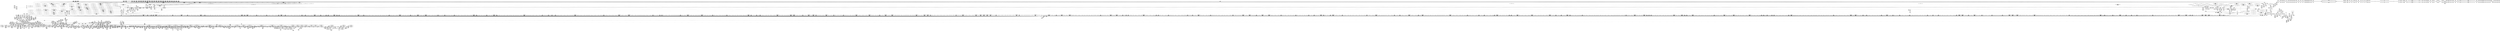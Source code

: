 digraph {
	CE0x509fab0 [shape=record,shape=Mrecord,label="{CE0x509fab0|common_file_perm:_tmp4|*LoadInst*|security/apparmor/lsm.c,428|*SummSource*}"]
	CE0x50db620 [shape=record,shape=Mrecord,label="{CE0x50db620|common_file_perm:_lnot|security/apparmor/lsm.c,432}"]
	CE0x519cc50 [shape=record,shape=Mrecord,label="{CE0x519cc50|__aa_current_profile:_tmp14|security/apparmor/include/context.h,138|*SummSource*}"]
	CE0x5188fa0 [shape=record,shape=Mrecord,label="{CE0x5188fa0|80:_i64,_:_CRE_1752,1760_|*MultipleSource*|*LoadInst*|security/apparmor/include/apparmor.h,117|security/apparmor/include/apparmor.h,117}"]
	CE0x50ffaf0 [shape=record,shape=Mrecord,label="{CE0x50ffaf0|aa_cred_profile:_do.end10}"]
	CE0x50d0250 [shape=record,shape=Mrecord,label="{CE0x50d0250|i64*_getelementptr_inbounds_(_16_x_i64_,_16_x_i64_*___llvm_gcov_ctr46,_i64_0,_i64_1)|*Constant*|*SummSource*}"]
	CE0x508b240 [shape=record,shape=Mrecord,label="{CE0x508b240|i64*_getelementptr_inbounds_(_28_x_i64_,_28_x_i64_*___llvm_gcov_ctr87,_i64_0,_i64_10)|*Constant*|*SummSource*}"]
	CE0x518b2b0 [shape=record,shape=Mrecord,label="{CE0x518b2b0|80:_i64,_:_CRE_1876,1877_}"]
	CE0x5134220 [shape=record,shape=Mrecord,label="{CE0x5134220|__aa_current_profile:_land.lhs.true}"]
	CE0x513f8c0 [shape=record,shape=Mrecord,label="{CE0x513f8c0|0:_i16,_4:_i32,_8:_i16,_40:_%struct.super_block*,_:_SCMRE_193,194_}"]
	CE0x50a22b0 [shape=record,shape=Mrecord,label="{CE0x50a22b0|16:_%struct.vfsmount*,_24:_%struct.dentry*,_32:_%struct.inode*,_408:_%struct.cred*,_456:_i8*,_:_CRE_78,79_}"]
	CE0x507a2a0 [shape=record,shape=Mrecord,label="{CE0x507a2a0|16:_%struct.vfsmount*,_24:_%struct.dentry*,_32:_%struct.inode*,_408:_%struct.cred*,_456:_i8*,_:_CRE_144,145_}"]
	CE0x516e030 [shape=record,shape=Mrecord,label="{CE0x516e030|80:_i64,_:_CRE_600,601_}"]
	CE0x5163aa0 [shape=record,shape=Mrecord,label="{CE0x5163aa0|0:_i16,_4:_i32,_8:_i16,_40:_%struct.super_block*,_:_SCMRE_980,981_}"]
	CE0x50673a0 [shape=record,shape=Mrecord,label="{CE0x50673a0|common_file_perm:_entry|*SummSource*}"]
	CE0x50f4510 [shape=record,shape=Mrecord,label="{CE0x50f4510|common_file_perm:_tmp26|security/apparmor/lsm.c,434|*SummSink*}"]
	CE0x5118260 [shape=record,shape=Mrecord,label="{CE0x5118260|common_file_perm:_tmp58|security/apparmor/lsm.c,451}"]
	CE0x5168900 [shape=record,shape=Mrecord,label="{CE0x5168900|80:_i64,_:_CRE_442,443_}"]
	CE0x5075ba0 [shape=record,shape=Mrecord,label="{CE0x5075ba0|common_file_perm:_tmp11|security/apparmor/lsm.c,432|*SummSource*}"]
	CE0x513d5a0 [shape=record,shape=Mrecord,label="{CE0x513d5a0|file_inode:_bb}"]
	CE0x507eff0 [shape=record,shape=Mrecord,label="{CE0x507eff0|common_file_perm:_if.then|*SummSink*}"]
	CE0x517e3d0 [shape=record,shape=Mrecord,label="{CE0x517e3d0|80:_i64,_:_CRE_1316,1317_}"]
	CE0x50eb880 [shape=record,shape=Mrecord,label="{CE0x50eb880|aa_file_perm:_profile|Function::aa_file_perm&Arg::profile::|*SummSink*}"]
	CE0x507bf20 [shape=record,shape=Mrecord,label="{CE0x507bf20|16:_%struct.vfsmount*,_24:_%struct.dentry*,_32:_%struct.inode*,_408:_%struct.cred*,_456:_i8*,_:_CRE_400,404_|*MultipleSource*|security/apparmor/lsm.c,428|Function::apparmor_file_permission&Arg::file::|Function::common_file_perm&Arg::file::}"]
	CE0x51d6f30 [shape=record,shape=Mrecord,label="{CE0x51d6f30|aa_cred_profile:_lor.rhs}"]
	CE0x506b0f0 [shape=record,shape=Mrecord,label="{CE0x506b0f0|common_file_perm:_lor.lhs.false23}"]
	CE0x50a0e30 [shape=record,shape=Mrecord,label="{CE0x50a0e30|i64*_getelementptr_inbounds_(_16_x_i64_,_16_x_i64_*___llvm_gcov_ctr46,_i64_0,_i64_4)|*Constant*|*SummSink*}"]
	CE0x5067330 [shape=record,shape=Mrecord,label="{CE0x5067330|apparmor_file_permission:_call|security/apparmor/lsm.c,456|*SummSink*}"]
	CE0x50a9740 [shape=record,shape=Mrecord,label="{CE0x50a9740|common_file_perm:_tmp2|*SummSource*}"]
	CE0x508f420 [shape=record,shape=Mrecord,label="{CE0x508f420|aa_cred_profile:_tmp8|security/apparmor/include/context.h,100|*SummSource*}"]
	CE0x50ff3e0 [shape=record,shape=Mrecord,label="{CE0x50ff3e0|aa_cred_profile:_tmp5|security/apparmor/include/context.h,99|*SummSource*}"]
	CE0x517a9f0 [shape=record,shape=Mrecord,label="{CE0x517a9f0|80:_i64,_:_CRE_1243,1244_}"]
	CE0x5198430 [shape=record,shape=Mrecord,label="{CE0x5198430|__aa_current_profile:_tmp6|security/apparmor/include/context.h,138}"]
	CE0x50688d0 [shape=record,shape=Mrecord,label="{CE0x50688d0|16:_%struct.vfsmount*,_24:_%struct.dentry*,_32:_%struct.inode*,_408:_%struct.cred*,_456:_i8*,_:_CRE_158,159_}"]
	CE0x5165b50 [shape=record,shape=Mrecord,label="{CE0x5165b50|80:_i64,_:_CRE_399,400_}"]
	CE0x50c6910 [shape=record,shape=Mrecord,label="{CE0x50c6910|aa_cred_profile:_tmp14|security/apparmor/include/context.h,100|*SummSink*}"]
	CE0x4c7dfb0 [shape=record,shape=Mrecord,label="{CE0x4c7dfb0|common_file_perm:_entry}"]
	CE0x51368e0 [shape=record,shape=Mrecord,label="{CE0x51368e0|i64*_getelementptr_inbounds_(_16_x_i64_,_16_x_i64_*___llvm_gcov_ctr46,_i64_0,_i64_14)|*Constant*}"]
	CE0x50e5c10 [shape=record,shape=Mrecord,label="{CE0x50e5c10|common_file_perm:_allow|security/apparmor/lsm.c,448}"]
	CE0x50702e0 [shape=record,shape=Mrecord,label="{CE0x50702e0|i32_16|*Constant*|*SummSink*}"]
	CE0x5106400 [shape=record,shape=Mrecord,label="{CE0x5106400|common_file_perm:_tmp47|security/apparmor/lsm.c,448|*SummSink*}"]
	CE0x50d60f0 [shape=record,shape=Mrecord,label="{CE0x50d60f0|common_file_perm:_tmp20|security/apparmor/lsm.c,432}"]
	CE0x5097010 [shape=record,shape=Mrecord,label="{CE0x5097010|common_file_perm:_do.end9|*SummSource*}"]
	CE0x50d9590 [shape=record,shape=Mrecord,label="{CE0x50d9590|aa_cred_profile:_tobool4|security/apparmor/include/context.h,100|*SummSink*}"]
	CE0x51963c0 [shape=record,shape=Mrecord,label="{CE0x51963c0|get_current:_bb|*SummSink*}"]
	CE0x50e9800 [shape=record,shape=Mrecord,label="{CE0x50e9800|common_file_perm:_tmp53|security/apparmor/lsm.c,447|*SummSource*}"]
	CE0x519f800 [shape=record,shape=Mrecord,label="{CE0x519f800|__aa_current_profile:_do.body|*SummSink*}"]
	CE0x516dbf0 [shape=record,shape=Mrecord,label="{CE0x516dbf0|80:_i64,_:_CRE_596,597_}"]
	CE0x50ed480 [shape=record,shape=Mrecord,label="{CE0x50ed480|aa_file_perm:_entry}"]
	CE0x50d4110 [shape=record,shape=Mrecord,label="{CE0x50d4110|get_current:_tmp1}"]
	CE0x514bcf0 [shape=record,shape=Mrecord,label="{CE0x514bcf0|0:_i16,_4:_i32,_8:_i16,_40:_%struct.super_block*,_:_SCMRE_464,472_|*MultipleSource*|security/apparmor/lsm.c,435|security/apparmor/include/apparmor.h,117|Function::mediated_filesystem&Arg::inode::|*LoadInst*|include/linux/fs.h,1916}"]
	CE0x5058c90 [shape=record,shape=Mrecord,label="{CE0x5058c90|apparmor_file_permission:_entry|*SummSink*}"]
	CE0x51813a0 [shape=record,shape=Mrecord,label="{CE0x51813a0|80:_i64,_:_CRE_1361,1362_}"]
	CE0x50d1610 [shape=record,shape=Mrecord,label="{CE0x50d1610|i64*_getelementptr_inbounds_(_16_x_i64_,_16_x_i64_*___llvm_gcov_ctr46,_i64_0,_i64_1)|*Constant*|*SummSink*}"]
	CE0x5170e60 [shape=record,shape=Mrecord,label="{CE0x5170e60|80:_i64,_:_CRE_696,704_|*MultipleSource*|*LoadInst*|security/apparmor/include/apparmor.h,117|security/apparmor/include/apparmor.h,117}"]
	CE0x50f6fb0 [shape=record,shape=Mrecord,label="{CE0x50f6fb0|common_file_perm:_tmp34|security/apparmor/lsm.c,436|*SummSource*}"]
	CE0x507f350 [shape=record,shape=Mrecord,label="{CE0x507f350|common_file_perm:_lor.lhs.false|*SummSink*}"]
	CE0x50ae120 [shape=record,shape=Mrecord,label="{CE0x50ae120|i64_2|*Constant*|*SummSink*}"]
	CE0x517ff70 [shape=record,shape=Mrecord,label="{CE0x517ff70|80:_i64,_:_CRE_1342,1343_}"]
	CE0x5196600 [shape=record,shape=Mrecord,label="{CE0x5196600|get_current:_tmp3}"]
	CE0x52052c0 [shape=record,shape=Mrecord,label="{CE0x52052c0|i64_0|*Constant*}"]
	CE0x5171430 [shape=record,shape=Mrecord,label="{CE0x5171430|80:_i64,_:_CRE_720,736_|*MultipleSource*|*LoadInst*|security/apparmor/include/apparmor.h,117|security/apparmor/include/apparmor.h,117}"]
	CE0x5188480 [shape=record,shape=Mrecord,label="{CE0x5188480|80:_i64,_:_CRE_1696,1704_|*MultipleSource*|*LoadInst*|security/apparmor/include/apparmor.h,117|security/apparmor/include/apparmor.h,117}"]
	CE0x515a270 [shape=record,shape=Mrecord,label="{CE0x515a270|0:_i16,_4:_i32,_8:_i16,_40:_%struct.super_block*,_:_SCMRE_808,816_|*MultipleSource*|security/apparmor/lsm.c,435|security/apparmor/include/apparmor.h,117|Function::mediated_filesystem&Arg::inode::|*LoadInst*|include/linux/fs.h,1916}"]
	CE0x50ac420 [shape=record,shape=Mrecord,label="{CE0x50ac420|common_file_perm:_tmp7|security/apparmor/lsm.c,432|*SummSink*}"]
	CE0x50851f0 [shape=record,shape=Mrecord,label="{CE0x50851f0|file_inode17:_tmp|*SummSink*}"]
	CE0x50ce8a0 [shape=record,shape=Mrecord,label="{CE0x50ce8a0|aa_cred_profile:_do.end8|*SummSink*}"]
	CE0x5061c80 [shape=record,shape=Mrecord,label="{CE0x5061c80|apparmor_file_permission:_tmp1}"]
	CE0x513aa20 [shape=record,shape=Mrecord,label="{CE0x513aa20|0:_i16,_4:_i32,_8:_i16,_40:_%struct.super_block*,_:_SCMRE_165,166_}"]
	CE0x516e360 [shape=record,shape=Mrecord,label="{CE0x516e360|80:_i64,_:_CRE_603,604_}"]
	CE0x515d430 [shape=record,shape=Mrecord,label="{CE0x515d430|0:_i16,_4:_i32,_8:_i16,_40:_%struct.super_block*,_:_SCMRE_883,884_}"]
	CE0x51788b0 [shape=record,shape=Mrecord,label="{CE0x51788b0|80:_i64,_:_CRE_1211,1212_}"]
	CE0x516c050 [shape=record,shape=Mrecord,label="{CE0x516c050|80:_i64,_:_CRE_570,571_}"]
	CE0x5081700 [shape=record,shape=Mrecord,label="{CE0x5081700|common_file_perm:_if.then13|*SummSource*}"]
	CE0x4c7e3e0 [shape=record,shape=Mrecord,label="{CE0x4c7e3e0|common_file_perm:_entry|*SummSink*}"]
	CE0x5083320 [shape=record,shape=Mrecord,label="{CE0x5083320|16:_%struct.vfsmount*,_24:_%struct.dentry*,_32:_%struct.inode*,_408:_%struct.cred*,_456:_i8*,_:_CRE_288,292_|*MultipleSource*|security/apparmor/lsm.c,428|Function::apparmor_file_permission&Arg::file::|Function::common_file_perm&Arg::file::}"]
	CE0x513dfc0 [shape=record,shape=Mrecord,label="{CE0x513dfc0|0:_i16,_4:_i32,_8:_i16,_40:_%struct.super_block*,_:_SCMRE_177,178_}"]
	CE0x5096600 [shape=record,shape=Mrecord,label="{CE0x5096600|i64_2|*Constant*}"]
	CE0x518b7a0 [shape=record,shape=Mrecord,label="{CE0x518b7a0|80:_i64,_:_CRE_1888,1896_|*MultipleSource*|*LoadInst*|security/apparmor/include/apparmor.h,117|security/apparmor/include/apparmor.h,117}"]
	CE0x50e9250 [shape=record,shape=Mrecord,label="{CE0x50e9250|common_file_perm:_tmp52|security/apparmor/lsm.c,447|*SummSource*}"]
	CE0x51430b0 [shape=record,shape=Mrecord,label="{CE0x51430b0|0:_i16,_4:_i32,_8:_i16,_40:_%struct.super_block*,_:_SCMRE_252,253_}"]
	CE0x5065f10 [shape=record,shape=Mrecord,label="{CE0x5065f10|apparmor_file_permission:_tmp|*SummSink*}"]
	CE0x506b570 [shape=record,shape=Mrecord,label="{CE0x506b570|i64*_getelementptr_inbounds_(_2_x_i64_,_2_x_i64_*___llvm_gcov_ctr86,_i64_0,_i64_1)|*Constant*|*SummSink*}"]
	CE0x52179a0 [shape=record,shape=Mrecord,label="{CE0x52179a0|aa_cred_profile:_do.body}"]
	CE0x517a280 [shape=record,shape=Mrecord,label="{CE0x517a280|80:_i64,_:_CRE_1236,1237_}"]
	CE0x5109dd0 [shape=record,shape=Mrecord,label="{CE0x5109dd0|aa_file_perm:_bb|*SummSource*}"]
	CE0x5096880 [shape=record,shape=Mrecord,label="{CE0x5096880|16:_%struct.vfsmount*,_24:_%struct.dentry*,_32:_%struct.inode*,_408:_%struct.cred*,_456:_i8*,_:_CRE_6,7_}"]
	CE0x51793a0 [shape=record,shape=Mrecord,label="{CE0x51793a0|80:_i64,_:_CRE_1222,1223_}"]
	CE0x5162a20 [shape=record,shape=Mrecord,label="{CE0x5162a20|0:_i16,_4:_i32,_8:_i16,_40:_%struct.super_block*,_:_SCMRE_952,960_|*MultipleSource*|security/apparmor/lsm.c,435|security/apparmor/include/apparmor.h,117|Function::mediated_filesystem&Arg::inode::|*LoadInst*|include/linux/fs.h,1916}"]
	CE0x515da70 [shape=record,shape=Mrecord,label="{CE0x515da70|0:_i16,_4:_i32,_8:_i16,_40:_%struct.super_block*,_:_SCMRE_887,888_}"]
	CE0x51a1a30 [shape=record,shape=Mrecord,label="{CE0x51a1a30|__aa_current_profile:_tmp12|security/apparmor/include/context.h,138}"]
	CE0x51324c0 [shape=record,shape=Mrecord,label="{CE0x51324c0|80:_i64,_:_CRE_2256,2264_|*MultipleSource*|*LoadInst*|security/apparmor/include/apparmor.h,117|security/apparmor/include/apparmor.h,117}"]
	CE0x517ec50 [shape=record,shape=Mrecord,label="{CE0x517ec50|80:_i64,_:_CRE_1324,1325_}"]
	CE0x5150620 [shape=record,shape=Mrecord,label="{CE0x5150620|0:_i16,_4:_i32,_8:_i16,_40:_%struct.super_block*,_:_SCMRE_561,562_}"]
	CE0x50d6c10 [shape=record,shape=Mrecord,label="{CE0x50d6c10|common_file_perm:_tmp28|security/apparmor/lsm.c,434|*SummSource*}"]
	CE0x508d850 [shape=record,shape=Mrecord,label="{CE0x508d850|common_file_perm:_tmp22|security/apparmor/lsm.c,432|*SummSource*}"]
	CE0x516d7b0 [shape=record,shape=Mrecord,label="{CE0x516d7b0|80:_i64,_:_CRE_592,593_}"]
	CE0x50c7b10 [shape=record,shape=Mrecord,label="{CE0x50c7b10|aa_cred_profile:_tmp17|security/apparmor/include/context.h,100|*SummSink*}"]
	CE0x5090120 [shape=record,shape=Mrecord,label="{CE0x5090120|aa_cred_profile:_tmp7|security/apparmor/include/context.h,100|*SummSink*}"]
	CE0x50f7580 [shape=record,shape=Mrecord,label="{CE0x50f7580|GLOBAL:___aa_current_profile|*Constant*}"]
	CE0x517f910 [shape=record,shape=Mrecord,label="{CE0x517f910|80:_i64,_:_CRE_1336,1337_}"]
	CE0x510a560 [shape=record,shape=Mrecord,label="{CE0x510a560|__aa_current_profile:_tmp21|security/apparmor/include/context.h,138}"]
	CE0x5076240 [shape=record,shape=Mrecord,label="{CE0x5076240|16:_%struct.vfsmount*,_24:_%struct.dentry*,_32:_%struct.inode*,_408:_%struct.cred*,_456:_i8*,_:_CRE_65,66_}"]
	CE0x5194db0 [shape=record,shape=Mrecord,label="{CE0x5194db0|__aa_current_profile:_tmp6|security/apparmor/include/context.h,138|*SummSink*}"]
	CE0x515e6f0 [shape=record,shape=Mrecord,label="{CE0x515e6f0|0:_i16,_4:_i32,_8:_i16,_40:_%struct.super_block*,_:_SCMRE_895,896_}"]
	CE0x50f1f00 [shape=record,shape=Mrecord,label="{CE0x50f1f00|i64_14|*Constant*|*SummSource*}"]
	CE0x50eced0 [shape=record,shape=Mrecord,label="{CE0x50eced0|GLOBAL:_aa_file_perm|*Constant*}"]
	CE0x50d3350 [shape=record,shape=Mrecord,label="{CE0x50d3350|aa_cred_profile:_tmp18|security/apparmor/include/context.h,100}"]
	CE0x5137060 [shape=record,shape=Mrecord,label="{CE0x5137060|aa_cred_profile:_tmp30|security/apparmor/include/context.h,100|*SummSource*}"]
	CE0x5129730 [shape=record,shape=Mrecord,label="{CE0x5129730|0:_i16,_4:_i32,_8:_i16,_40:_%struct.super_block*,_:_SCMRE_8,12_|*MultipleSource*|security/apparmor/lsm.c,435|security/apparmor/include/apparmor.h,117|Function::mediated_filesystem&Arg::inode::|*LoadInst*|include/linux/fs.h,1916}"]
	CE0x516ba50 [shape=record,shape=Mrecord,label="{CE0x516ba50|80:_i64,_:_CRE_564,565_}"]
	CE0x50d3b50 [shape=record,shape=Mrecord,label="{CE0x50d3b50|aa_cred_profile:_tobool|security/apparmor/include/context.h,100}"]
	CE0x50d5530 [shape=record,shape=Mrecord,label="{CE0x50d5530|aa_cred_profile:_tmp3|*SummSink*}"]
	CE0x50f8c20 [shape=record,shape=Mrecord,label="{CE0x50f8c20|common_file_perm:_tmp26|security/apparmor/lsm.c,434|*SummSource*}"]
	CE0x5175460 [shape=record,shape=Mrecord,label="{CE0x5175460|80:_i64,_:_CRE_200,204_|*MultipleSource*|*LoadInst*|security/apparmor/include/apparmor.h,117|security/apparmor/include/apparmor.h,117}"]
	CE0x50fb840 [shape=record,shape=Mrecord,label="{CE0x50fb840|%struct.vfsmount*_null|*Constant*|*SummSink*}"]
	CE0x5115e20 [shape=record,shape=Mrecord,label="{CE0x5115e20|aa_file_perm:_tmp5|security/apparmor/file.c,452}"]
	CE0x517df90 [shape=record,shape=Mrecord,label="{CE0x517df90|80:_i64,_:_CRE_1312,1313_}"]
	CE0x51373e0 [shape=record,shape=Mrecord,label="{CE0x51373e0|i64*_getelementptr_inbounds_(_16_x_i64_,_16_x_i64_*___llvm_gcov_ctr46,_i64_0,_i64_15)|*Constant*|*SummSink*}"]
	CE0x51a6350 [shape=record,shape=Mrecord,label="{CE0x51a6350|file_inode17:_tmp}"]
	CE0x4c50bd0 [shape=record,shape=Mrecord,label="{CE0x4c50bd0|GLOBAL:_common_file_perm|*Constant*}"]
	CE0x508dca0 [shape=record,shape=Mrecord,label="{CE0x508dca0|i64*_getelementptr_inbounds_(_28_x_i64_,_28_x_i64_*___llvm_gcov_ctr87,_i64_0,_i64_11)|*Constant*|*SummSource*}"]
	CE0x51796d0 [shape=record,shape=Mrecord,label="{CE0x51796d0|80:_i64,_:_CRE_1225,1226_}"]
	CE0x5090b20 [shape=record,shape=Mrecord,label="{CE0x5090b20|0:_i16,_4:_i32,_8:_i16,_40:_%struct.super_block*,_:_SCMRE_149,150_}"]
	CE0x5179b10 [shape=record,shape=Mrecord,label="{CE0x5179b10|80:_i64,_:_CRE_1229,1230_}"]
	CE0x50fd8a0 [shape=record,shape=Mrecord,label="{CE0x50fd8a0|file_inode17:_f_inode|include/linux/fs.h,1916|*SummSink*}"]
	CE0x5063830 [shape=record,shape=Mrecord,label="{CE0x5063830|16:_%struct.vfsmount*,_24:_%struct.dentry*,_32:_%struct.inode*,_408:_%struct.cred*,_456:_i8*,_:_CRE_91,92_}"]
	CE0x5084b40 [shape=record,shape=Mrecord,label="{CE0x5084b40|aa_cred_profile:_tmp13|*SummSource*}"]
	CE0x50f5310 [shape=record,shape=Mrecord,label="{CE0x50f5310|__aa_current_profile:_entry|*SummSink*}"]
	CE0x51d65d0 [shape=record,shape=Mrecord,label="{CE0x51d65d0|i64_6|*Constant*}"]
	CE0x5144820 [shape=record,shape=Mrecord,label="{CE0x5144820|0:_i16,_4:_i32,_8:_i16,_40:_%struct.super_block*,_:_SCMRE_267,268_}"]
	CE0x5184f60 [shape=record,shape=Mrecord,label="{CE0x5184f60|80:_i64,_:_CRE_1639,1640_}"]
	CE0x50801e0 [shape=record,shape=Mrecord,label="{CE0x50801e0|16:_%struct.vfsmount*,_24:_%struct.dentry*,_32:_%struct.inode*,_408:_%struct.cred*,_456:_i8*,_:_CRE_199,200_}"]
	CE0x510d700 [shape=record,shape=Mrecord,label="{CE0x510d700|_ret_%struct.task_struct*_%tmp4,_!dbg_!15471|./arch/x86/include/asm/current.h,14}"]
	CE0x5144690 [shape=record,shape=Mrecord,label="{CE0x5144690|0:_i16,_4:_i32,_8:_i16,_40:_%struct.super_block*,_:_SCMRE_266,267_}"]
	CE0x5077000 [shape=record,shape=Mrecord,label="{CE0x5077000|common_file_perm:_tmp60|security/apparmor/lsm.c,452}"]
	CE0x512eda0 [shape=record,shape=Mrecord,label="{CE0x512eda0|0:_i16,_4:_i32,_8:_i16,_40:_%struct.super_block*,_:_SCMRE_143,144_}"]
	CE0x517c6a0 [shape=record,shape=Mrecord,label="{CE0x517c6a0|80:_i64,_:_CRE_1270,1271_}"]
	CE0x516c160 [shape=record,shape=Mrecord,label="{CE0x516c160|80:_i64,_:_CRE_571,572_}"]
	CE0x5116890 [shape=record,shape=Mrecord,label="{CE0x5116890|aa_path_perm:_cond|Function::aa_path_perm&Arg::cond::}"]
	CE0x50d8e00 [shape=record,shape=Mrecord,label="{CE0x50d8e00|aa_cred_profile:_expval|security/apparmor/include/context.h,100|*SummSource*}"]
	CE0x514cef0 [shape=record,shape=Mrecord,label="{CE0x514cef0|0:_i16,_4:_i32,_8:_i16,_40:_%struct.super_block*,_:_SCMRE_481,482_}"]
	CE0x50d9720 [shape=record,shape=Mrecord,label="{CE0x50d9720|common_file_perm:_call12|security/apparmor/lsm.c,435|*SummSink*}"]
	CE0x5127250 [shape=record,shape=Mrecord,label="{CE0x5127250|i64*_getelementptr_inbounds_(_16_x_i64_,_16_x_i64_*___llvm_gcov_ctr46,_i64_0,_i64_4)|*Constant*|*SummSource*}"]
	CE0x5089c30 [shape=record,shape=Mrecord,label="{CE0x5089c30|16:_%struct.vfsmount*,_24:_%struct.dentry*,_32:_%struct.inode*,_408:_%struct.cred*,_456:_i8*,_:_CRE_214,215_}"]
	CE0x5186f40 [shape=record,shape=Mrecord,label="{CE0x5186f40|80:_i64,_:_CRE_1669,1670_}"]
	CE0x5104600 [shape=record,shape=Mrecord,label="{CE0x5104600|common_file_perm:_tmp45|security/apparmor/lsm.c,447}"]
	CE0x5092320 [shape=record,shape=Mrecord,label="{CE0x5092320|__aa_current_profile:_if.then|*SummSource*}"]
	CE0x50a9210 [shape=record,shape=Mrecord,label="{CE0x50a9210|16:_%struct.vfsmount*,_24:_%struct.dentry*,_32:_%struct.inode*,_408:_%struct.cred*,_456:_i8*,_:_CRE_53,54_}"]
	CE0x5109ae0 [shape=record,shape=Mrecord,label="{CE0x5109ae0|i32_78|*Constant*}"]
	CE0x50a69e0 [shape=record,shape=Mrecord,label="{CE0x50a69e0|i32_8|*Constant*}"]
	CE0x5057f80 [shape=record,shape=Mrecord,label="{CE0x5057f80|16:_%struct.vfsmount*,_24:_%struct.dentry*,_32:_%struct.inode*,_408:_%struct.cred*,_456:_i8*,_:_CRE_94,95_}"]
	CE0x50f5180 [shape=record,shape=Mrecord,label="{CE0x50f5180|__aa_current_profile:_entry|*SummSource*}"]
	CE0x5079a00 [shape=record,shape=Mrecord,label="{CE0x5079a00|aa_cred_profile:_bb}"]
	CE0x50cc9c0 [shape=record,shape=Mrecord,label="{CE0x50cc9c0|_call_void_asm_sideeffect_1:_09ud2_0A.pushsection___bug_table,_22a_22_0A2:_09.long_1b_-_2b,_$_0:c_-_2b_0A_09.word_$_1:c_,_0_0A_09.org_2b+$_2:c_0A.popsection_,_i,i,i,_dirflag_,_fpsr_,_flags_(i8*_getelementptr_inbounds_(_36_x_i8_,_36_x_i8_*_.str12,_i32_0,_i32_0),_i32_100,_i64_12)_#2,_!dbg_!15490,_!srcloc_!15493|security/apparmor/include/context.h,100|*SummSink*}"]
	CE0x50a9fe0 [shape=record,shape=Mrecord,label="{CE0x50a9fe0|common_file_perm:_f_security|security/apparmor/lsm.c,428}"]
	CE0x51854b0 [shape=record,shape=Mrecord,label="{CE0x51854b0|80:_i64,_:_CRE_1644,1645_}"]
	CE0x51436f0 [shape=record,shape=Mrecord,label="{CE0x51436f0|0:_i16,_4:_i32,_8:_i16,_40:_%struct.super_block*,_:_SCMRE_256,257_}"]
	CE0x508d770 [shape=record,shape=Mrecord,label="{CE0x508d770|common_file_perm:_tmp22|security/apparmor/lsm.c,432}"]
	CE0x51375d0 [shape=record,shape=Mrecord,label="{CE0x51375d0|aa_cred_profile:_tmp31|security/apparmor/include/context.h,100}"]
	CE0x515cad0 [shape=record,shape=Mrecord,label="{CE0x515cad0|0:_i16,_4:_i32,_8:_i16,_40:_%struct.super_block*,_:_SCMRE_877,878_}"]
	CE0x5095590 [shape=record,shape=Mrecord,label="{CE0x5095590|common_file_perm:_tobool3|security/apparmor/lsm.c,432|*SummSource*}"]
	CE0x5157470 [shape=record,shape=Mrecord,label="{CE0x5157470|0:_i16,_4:_i32,_8:_i16,_40:_%struct.super_block*,_:_SCMRE_664,672_|*MultipleSource*|security/apparmor/lsm.c,435|security/apparmor/include/apparmor.h,117|Function::mediated_filesystem&Arg::inode::|*LoadInst*|include/linux/fs.h,1916}"]
	CE0x50e3180 [shape=record,shape=Mrecord,label="{CE0x50e3180|i64_12|*Constant*|*SummSink*}"]
	CE0x51336a0 [shape=record,shape=Mrecord,label="{CE0x51336a0|mediated_filesystem:_tobool|security/apparmor/include/apparmor.h,117|*SummSink*}"]
	CE0x5182fc0 [shape=record,shape=Mrecord,label="{CE0x5182fc0|80:_i64,_:_CRE_1596,1600_|*MultipleSource*|*LoadInst*|security/apparmor/include/apparmor.h,117|security/apparmor/include/apparmor.h,117}"]
	CE0x51015b0 [shape=record,shape=Mrecord,label="{CE0x51015b0|common_file_perm:_tmp40|security/apparmor/lsm.c,447|*SummSource*}"]
	CE0x5159fc0 [shape=record,shape=Mrecord,label="{CE0x5159fc0|0:_i16,_4:_i32,_8:_i16,_40:_%struct.super_block*,_:_SCMRE_800,804_|*MultipleSource*|security/apparmor/lsm.c,435|security/apparmor/include/apparmor.h,117|Function::mediated_filesystem&Arg::inode::|*LoadInst*|include/linux/fs.h,1916}"]
	CE0x515c170 [shape=record,shape=Mrecord,label="{CE0x515c170|0:_i16,_4:_i32,_8:_i16,_40:_%struct.super_block*,_:_SCMRE_871,872_}"]
	CE0x50abc40 [shape=record,shape=Mrecord,label="{CE0x50abc40|file_inode:_f_inode|include/linux/fs.h,1916|*SummSource*}"]
	CE0x51077d0 [shape=record,shape=Mrecord,label="{CE0x51077d0|__aa_current_profile:_tmp16|security/apparmor/include/context.h,138|*SummSource*}"]
	CE0x5155c10 [shape=record,shape=Mrecord,label="{CE0x5155c10|0:_i16,_4:_i32,_8:_i16,_40:_%struct.super_block*,_:_SCMRE_616,617_}"]
	CE0x51a69b0 [shape=record,shape=Mrecord,label="{CE0x51a69b0|__aa_current_profile:_tmp3}"]
	CE0x51a5fd0 [shape=record,shape=Mrecord,label="{CE0x51a5fd0|__aa_current_profile:_tmp1|*SummSource*}"]
	CE0x516ae80 [shape=record,shape=Mrecord,label="{CE0x516ae80|80:_i64,_:_CRE_536,540_|*MultipleSource*|*LoadInst*|security/apparmor/include/apparmor.h,117|security/apparmor/include/apparmor.h,117}"]
	CE0x5100930 [shape=record,shape=Mrecord,label="{CE0x5100930|i64_20|*Constant*}"]
	CE0x51661b0 [shape=record,shape=Mrecord,label="{CE0x51661b0|80:_i64,_:_CRE_405,406_}"]
	CE0x5132a90 [shape=record,shape=Mrecord,label="{CE0x5132a90|mediated_filesystem:_tmp5|security/apparmor/include/apparmor.h,117}"]
	CE0x50d8750 [shape=record,shape=Mrecord,label="{CE0x50d8750|aa_cred_profile:_conv|security/apparmor/include/context.h,100|*SummSource*}"]
	CE0x5062550 [shape=record,shape=Mrecord,label="{CE0x5062550|apparmor_file_permission:_tmp2}"]
	CE0x50d7f30 [shape=record,shape=Mrecord,label="{CE0x50d7f30|file_inode:_entry|*SummSink*}"]
	CE0x5076c00 [shape=record,shape=Mrecord,label="{CE0x5076c00|common_file_perm:_tmp59|security/apparmor/lsm.c,452|*SummSink*}"]
	CE0x50c7280 [shape=record,shape=Mrecord,label="{CE0x50c7280|aa_cred_profile:_tmp16|security/apparmor/include/context.h,100}"]
	CE0x51a0450 [shape=record,shape=Mrecord,label="{CE0x51a0450|i64*_getelementptr_inbounds_(_16_x_i64_,_16_x_i64_*___llvm_gcov_ctr46,_i64_0,_i64_10)|*Constant*}"]
	CE0x515bd50 [shape=record,shape=Mrecord,label="{CE0x515bd50|0:_i16,_4:_i32,_8:_i16,_40:_%struct.super_block*,_:_SCMRE_868,869_}"]
	CE0x50dcff0 [shape=record,shape=Mrecord,label="{CE0x50dcff0|common_file_perm:_tmp7|security/apparmor/lsm.c,432}"]
	CE0x507fca0 [shape=record,shape=Mrecord,label="{CE0x507fca0|16:_%struct.vfsmount*,_24:_%struct.dentry*,_32:_%struct.inode*,_408:_%struct.cred*,_456:_i8*,_:_CRE_196,197_}"]
	CE0x5152880 [shape=record,shape=Mrecord,label="{CE0x5152880|0:_i16,_4:_i32,_8:_i16,_40:_%struct.super_block*,_:_SCMRE_583,584_}"]
	CE0x5177170 [shape=record,shape=Mrecord,label="{CE0x5177170|80:_i64,_:_CRE_320,328_|*MultipleSource*|*LoadInst*|security/apparmor/include/apparmor.h,117|security/apparmor/include/apparmor.h,117}"]
	CE0x519a670 [shape=record,shape=Mrecord,label="{CE0x519a670|GLOBAL:_lockdep_rcu_suspicious|*Constant*}"]
	CE0x50c6700 [shape=record,shape=Mrecord,label="{CE0x50c6700|aa_cred_profile:_tmp14|security/apparmor/include/context.h,100}"]
	CE0x50d9aa0 [shape=record,shape=Mrecord,label="{CE0x50d9aa0|common_file_perm:_call12|security/apparmor/lsm.c,435}"]
	CE0x51301f0 [shape=record,shape=Mrecord,label="{CE0x51301f0|aa_cred_profile:_lor.rhs|*SummSink*}"]
	CE0x5101bf0 [shape=record,shape=Mrecord,label="{CE0x5101bf0|common_file_perm:_mode17|security/apparmor/lsm.c,447|*SummSource*}"]
	CE0x513a250 [shape=record,shape=Mrecord,label="{CE0x513a250|0:_i16,_4:_i32,_8:_i16,_40:_%struct.super_block*,_:_SCMRE_160,161_}"]
	CE0x506a520 [shape=record,shape=Mrecord,label="{CE0x506a520|__aa_current_profile:_tobool|security/apparmor/include/context.h,138}"]
	CE0x5063670 [shape=record,shape=Mrecord,label="{CE0x5063670|16:_%struct.vfsmount*,_24:_%struct.dentry*,_32:_%struct.inode*,_408:_%struct.cred*,_456:_i8*,_:_CRE_90,91_}"]
	CE0x50912f0 [shape=record,shape=Mrecord,label="{CE0x50912f0|0:_i16,_4:_i32,_8:_i16,_40:_%struct.super_block*,_:_SCMRE_154,155_}"]
	CE0x5080a20 [shape=record,shape=Mrecord,label="{CE0x5080a20|16:_%struct.vfsmount*,_24:_%struct.dentry*,_32:_%struct.inode*,_408:_%struct.cred*,_456:_i8*,_:_CRE_116,117_}"]
	CE0x51515c0 [shape=record,shape=Mrecord,label="{CE0x51515c0|0:_i16,_4:_i32,_8:_i16,_40:_%struct.super_block*,_:_SCMRE_571,572_}"]
	CE0x50e2200 [shape=record,shape=Mrecord,label="{CE0x50e2200|i8*_getelementptr_inbounds_(_24_x_i8_,_24_x_i8_*_.str8,_i32_0,_i32_0)|*Constant*|*SummSource*}"]
	CE0x50c6080 [shape=record,shape=Mrecord,label="{CE0x50c6080|i64_6|*Constant*}"]
	CE0x5126250 [shape=record,shape=Mrecord,label="{CE0x5126250|_call_void_mcount()_#2}"]
	CE0x5177b20 [shape=record,shape=Mrecord,label="{CE0x5177b20|80:_i64,_:_CRE_360,368_|*MultipleSource*|*LoadInst*|security/apparmor/include/apparmor.h,117|security/apparmor/include/apparmor.h,117}"]
	CE0x514ba40 [shape=record,shape=Mrecord,label="{CE0x514ba40|0:_i16,_4:_i32,_8:_i16,_40:_%struct.super_block*,_:_SCMRE_456,464_|*MultipleSource*|security/apparmor/lsm.c,435|security/apparmor/include/apparmor.h,117|Function::mediated_filesystem&Arg::inode::|*LoadInst*|include/linux/fs.h,1916}"]
	CE0x50a53b0 [shape=record,shape=Mrecord,label="{CE0x50a53b0|i32_22|*Constant*|*SummSource*}"]
	CE0x51a2050 [shape=record,shape=Mrecord,label="{CE0x51a2050|_ret_i32_%call17,_!dbg_!15526|security/apparmor/file.c,307|*SummSink*}"]
	CE0x516dd00 [shape=record,shape=Mrecord,label="{CE0x516dd00|80:_i64,_:_CRE_597,598_}"]
	CE0x50789f0 [shape=record,shape=Mrecord,label="{CE0x50789f0|16:_%struct.vfsmount*,_24:_%struct.dentry*,_32:_%struct.inode*,_408:_%struct.cred*,_456:_i8*,_:_CRE_192,193_}"]
	CE0x51742f0 [shape=record,shape=Mrecord,label="{CE0x51742f0|80:_i64,_:_CRE_128,132_|*MultipleSource*|*LoadInst*|security/apparmor/include/apparmor.h,117|security/apparmor/include/apparmor.h,117}"]
	CE0x50f02b0 [shape=record,shape=Mrecord,label="{CE0x50f02b0|i32_1|*Constant*|*SummSink*}"]
	CE0x50d4700 [shape=record,shape=Mrecord,label="{CE0x50d4700|aa_cred_profile:_do.body5|*SummSink*}"]
	CE0x5152ec0 [shape=record,shape=Mrecord,label="{CE0x5152ec0|0:_i16,_4:_i32,_8:_i16,_40:_%struct.super_block*,_:_SCMRE_587,588_}"]
	CE0x51a32a0 [shape=record,shape=Mrecord,label="{CE0x51a32a0|aa_file_perm:_i_mode|security/apparmor/file.c,453|*SummSink*}"]
	CE0x5135330 [shape=record,shape=Mrecord,label="{CE0x5135330|_call_void_mcount()_#2|*SummSink*}"]
	CE0x5097570 [shape=record,shape=Mrecord,label="{CE0x5097570|common_file_perm:_expval|security/apparmor/lsm.c,432|*SummSource*}"]
	CE0x5113fc0 [shape=record,shape=Mrecord,label="{CE0x5113fc0|file_inode17:_entry}"]
	CE0x5129870 [shape=record,shape=Mrecord,label="{CE0x5129870|aa_cred_profile:_lor.rhs}"]
	CE0x515dc00 [shape=record,shape=Mrecord,label="{CE0x515dc00|0:_i16,_4:_i32,_8:_i16,_40:_%struct.super_block*,_:_SCMRE_888,889_}"]
	CE0x515fe60 [shape=record,shape=Mrecord,label="{CE0x515fe60|0:_i16,_4:_i32,_8:_i16,_40:_%struct.super_block*,_:_SCMRE_910,911_}"]
	CE0x51682a0 [shape=record,shape=Mrecord,label="{CE0x51682a0|80:_i64,_:_CRE_436,437_}"]
	CE0x50a99a0 [shape=record,shape=Mrecord,label="{CE0x50a99a0|common_file_perm:_tmp3}"]
	CE0x50946c0 [shape=record,shape=Mrecord,label="{CE0x50946c0|16:_%struct.vfsmount*,_24:_%struct.dentry*,_32:_%struct.inode*,_408:_%struct.cred*,_456:_i8*,_:_CRE_3,4_}"]
	CE0x513dca0 [shape=record,shape=Mrecord,label="{CE0x513dca0|0:_i16,_4:_i32,_8:_i16,_40:_%struct.super_block*,_:_SCMRE_175,176_}"]
	CE0x5171620 [shape=record,shape=Mrecord,label="{CE0x5171620|80:_i64,_:_CRE_736,880_|*MultipleSource*|*LoadInst*|security/apparmor/include/apparmor.h,117|security/apparmor/include/apparmor.h,117}"]
	CE0x5210f90 [shape=record,shape=Mrecord,label="{CE0x5210f90|aa_cred_profile:_tmp32|security/apparmor/include/context.h,101}"]
	CE0x50f63d0 [shape=record,shape=Mrecord,label="{CE0x50f63d0|common_file_perm:_tmp36|security/apparmor/lsm.c,447|*SummSink*}"]
	CE0x5204a40 [shape=record,shape=Mrecord,label="{CE0x5204a40|i32_100|*Constant*}"]
	CE0x5205a50 [shape=record,shape=Mrecord,label="{CE0x5205a50|aa_cred_profile:_tmp27|security/apparmor/include/context.h,100}"]
	CE0x5167e60 [shape=record,shape=Mrecord,label="{CE0x5167e60|80:_i64,_:_CRE_432,433_}"]
	CE0x52060e0 [shape=record,shape=Mrecord,label="{CE0x52060e0|aa_cred_profile:_tmp25|security/apparmor/include/context.h,100}"]
	CE0x50d62c0 [shape=record,shape=Mrecord,label="{CE0x50d62c0|common_file_perm:_lnot1|security/apparmor/lsm.c,432|*SummSink*}"]
	CE0x5128420 [shape=record,shape=Mrecord,label="{CE0x5128420|i64*_getelementptr_inbounds_(_16_x_i64_,_16_x_i64_*___llvm_gcov_ctr46,_i64_0,_i64_14)|*Constant*|*SummSink*}"]
	CE0x516a8b0 [shape=record,shape=Mrecord,label="{CE0x516a8b0|80:_i64,_:_CRE_504,512_|*MultipleSource*|*LoadInst*|security/apparmor/include/apparmor.h,117|security/apparmor/include/apparmor.h,117}"]
	CE0x5153ff0 [shape=record,shape=Mrecord,label="{CE0x5153ff0|0:_i16,_4:_i32,_8:_i16,_40:_%struct.super_block*,_:_SCMRE_598,599_}"]
	CE0x5146c10 [shape=record,shape=Mrecord,label="{CE0x5146c10|0:_i16,_4:_i32,_8:_i16,_40:_%struct.super_block*,_:_SCMRE_290,291_}"]
	CE0x5149a00 [shape=record,shape=Mrecord,label="{CE0x5149a00|0:_i16,_4:_i32,_8:_i16,_40:_%struct.super_block*,_:_SCMRE_352,360_|*MultipleSource*|security/apparmor/lsm.c,435|security/apparmor/include/apparmor.h,117|Function::mediated_filesystem&Arg::inode::|*LoadInst*|include/linux/fs.h,1916}"]
	CE0x50d5840 [shape=record,shape=Mrecord,label="{CE0x50d5840|aa_cred_profile:_lor.end|*SummSource*}"]
	CE0x5136ff0 [shape=record,shape=Mrecord,label="{CE0x5136ff0|aa_cred_profile:_tmp30|security/apparmor/include/context.h,100}"]
	CE0x51cba90 [shape=record,shape=Mrecord,label="{CE0x51cba90|aa_cred_profile:_tobool1|security/apparmor/include/context.h,100}"]
	CE0x50d9f30 [shape=record,shape=Mrecord,label="{CE0x50d9f30|common_file_perm:_tmp8|security/apparmor/lsm.c,432}"]
	CE0x515df20 [shape=record,shape=Mrecord,label="{CE0x515df20|0:_i16,_4:_i32,_8:_i16,_40:_%struct.super_block*,_:_SCMRE_890,891_}"]
	CE0x5188590 [shape=record,shape=Mrecord,label="{CE0x5188590|80:_i64,_:_CRE_1704,1712_|*MultipleSource*|*LoadInst*|security/apparmor/include/apparmor.h,117|security/apparmor/include/apparmor.h,117}"]
	CE0x50f2f80 [shape=record,shape=Mrecord,label="{CE0x50f2f80|common_file_perm:_tmp32|security/apparmor/lsm.c,434|*SummSink*}"]
	CE0x51140a0 [shape=record,shape=Mrecord,label="{CE0x51140a0|file_inode17:_entry|*SummSource*}"]
	CE0x51143d0 [shape=record,shape=Mrecord,label="{CE0x51143d0|file_inode17:_f|Function::file_inode17&Arg::f::|*SummSource*}"]
	CE0x50a5a10 [shape=record,shape=Mrecord,label="{CE0x50a5a10|mediated_filesystem:_tmp1|*SummSource*}"]
	CE0x52177e0 [shape=record,shape=Mrecord,label="{CE0x52177e0|i64*_getelementptr_inbounds_(_16_x_i64_,_16_x_i64_*___llvm_gcov_ctr46,_i64_0,_i64_1)|*Constant*}"]
	CE0x5146da0 [shape=record,shape=Mrecord,label="{CE0x5146da0|0:_i16,_4:_i32,_8:_i16,_40:_%struct.super_block*,_:_SCMRE_291,292_}"]
	CE0x50ce2a0 [shape=record,shape=Mrecord,label="{CE0x50ce2a0|aa_cred_profile:_do.cond|*SummSink*}"]
	CE0x5171810 [shape=record,shape=Mrecord,label="{CE0x5171810|80:_i64,_:_CRE_880,896_|*MultipleSource*|*LoadInst*|security/apparmor/include/apparmor.h,117|security/apparmor/include/apparmor.h,117}"]
	CE0x5196fc0 [shape=record,shape=Mrecord,label="{CE0x5196fc0|file_inode17:_tmp2}"]
	CE0x51827d0 [shape=record,shape=Mrecord,label="{CE0x51827d0|80:_i64,_:_CRE_1536,1568_|*MultipleSource*|*LoadInst*|security/apparmor/include/apparmor.h,117|security/apparmor/include/apparmor.h,117}"]
	CE0x5148060 [shape=record,shape=Mrecord,label="{CE0x5148060|0:_i16,_4:_i32,_8:_i16,_40:_%struct.super_block*,_:_SCMRE_303,304_}"]
	CE0x5076e80 [shape=record,shape=Mrecord,label="{CE0x5076e80|aa_cred_profile:_do.body5}"]
	CE0x5077170 [shape=record,shape=Mrecord,label="{CE0x5077170|common_file_perm:_tmp60|security/apparmor/lsm.c,452|*SummSource*}"]
	CE0x50f8f60 [shape=record,shape=Mrecord,label="{CE0x50f8f60|file_inode:_entry}"]
	CE0x5159ab0 [shape=record,shape=Mrecord,label="{CE0x5159ab0|0:_i16,_4:_i32,_8:_i16,_40:_%struct.super_block*,_:_SCMRE_776,792_|*MultipleSource*|security/apparmor/lsm.c,435|security/apparmor/include/apparmor.h,117|Function::mediated_filesystem&Arg::inode::|*LoadInst*|include/linux/fs.h,1916}"]
	CE0x51887b0 [shape=record,shape=Mrecord,label="{CE0x51887b0|80:_i64,_:_CRE_1712,1720_|*MultipleSource*|*LoadInst*|security/apparmor/include/apparmor.h,117|security/apparmor/include/apparmor.h,117}"]
	CE0x5172460 [shape=record,shape=Mrecord,label="{CE0x5172460|80:_i64,_:_CRE_8,16_|*MultipleSource*|*LoadInst*|security/apparmor/include/apparmor.h,117|security/apparmor/include/apparmor.h,117}"]
	CE0x513ad40 [shape=record,shape=Mrecord,label="{CE0x513ad40|0:_i16,_4:_i32,_8:_i16,_40:_%struct.super_block*,_:_SCMRE_167,168_}"]
	CE0x50f6690 [shape=record,shape=Mrecord,label="{CE0x50f6690|i64_17|*Constant*}"]
	CE0x517eb40 [shape=record,shape=Mrecord,label="{CE0x517eb40|80:_i64,_:_CRE_1323,1324_}"]
	CE0x5140860 [shape=record,shape=Mrecord,label="{CE0x5140860|0:_i16,_4:_i32,_8:_i16,_40:_%struct.super_block*,_:_SCMRE_203,204_}"]
	CE0x516cc00 [shape=record,shape=Mrecord,label="{CE0x516cc00|80:_i64,_:_CRE_581,582_}"]
	CE0x51695c0 [shape=record,shape=Mrecord,label="{CE0x51695c0|80:_i64,_:_CRE_454,455_}"]
	CE0x517b8d0 [shape=record,shape=Mrecord,label="{CE0x517b8d0|80:_i64,_:_CRE_1257,1258_}"]
	CE0x50aaba0 [shape=record,shape=Mrecord,label="{CE0x50aaba0|i64*_getelementptr_inbounds_(_2_x_i64_,_2_x_i64_*___llvm_gcov_ctr55,_i64_0,_i64_0)|*Constant*|*SummSink*}"]
	CE0x5166810 [shape=record,shape=Mrecord,label="{CE0x5166810|80:_i64,_:_CRE_411,412_}"]
	CE0x513fa50 [shape=record,shape=Mrecord,label="{CE0x513fa50|0:_i16,_4:_i32,_8:_i16,_40:_%struct.super_block*,_:_SCMRE_194,195_}"]
	CE0x51a5d80 [shape=record,shape=Mrecord,label="{CE0x51a5d80|i64*_getelementptr_inbounds_(_2_x_i64_,_2_x_i64_*___llvm_gcov_ctr12,_i64_0,_i64_1)|*Constant*}"]
	CE0x508b980 [shape=record,shape=Mrecord,label="{CE0x508b980|0:_i16,_4:_i32,_8:_i16,_40:_%struct.super_block*,_:_SCMRE_80,88_|*MultipleSource*|security/apparmor/lsm.c,435|security/apparmor/include/apparmor.h,117|Function::mediated_filesystem&Arg::inode::|*LoadInst*|include/linux/fs.h,1916}"]
	CE0x5168c30 [shape=record,shape=Mrecord,label="{CE0x5168c30|80:_i64,_:_CRE_445,446_}"]
	CE0x50cf3b0 [shape=record,shape=Mrecord,label="{CE0x50cf3b0|i64*_getelementptr_inbounds_(_2_x_i64_,_2_x_i64_*___llvm_gcov_ctr12,_i64_0,_i64_0)|*Constant*}"]
	CE0x51d8060 [shape=record,shape=Mrecord,label="{CE0x51d8060|aa_file_perm:_call2|security/apparmor/file.c,456|*SummSource*}"]
	CE0x51a6830 [shape=record,shape=Mrecord,label="{CE0x51a6830|_call_void_mcount()_#2}"]
	CE0x5167800 [shape=record,shape=Mrecord,label="{CE0x5167800|80:_i64,_:_CRE_426,427_}"]
	CE0x50ca850 [shape=record,shape=Mrecord,label="{CE0x50ca850|aa_cred_profile:_tmp18|security/apparmor/include/context.h,100|*SummSource*}"]
	CE0x51320e0 [shape=record,shape=Mrecord,label="{CE0x51320e0|80:_i64,_:_CRE_2120,2248_|*MultipleSource*|*LoadInst*|security/apparmor/include/apparmor.h,117|security/apparmor/include/apparmor.h,117}"]
	CE0x5084800 [shape=record,shape=Mrecord,label="{CE0x5084800|aa_cred_profile:_lnot|security/apparmor/include/context.h,100|*SummSink*}"]
	CE0x5127cb0 [shape=record,shape=Mrecord,label="{CE0x5127cb0|aa_cred_profile:_tmp10|security/apparmor/include/context.h,100}"]
	CE0x51048a0 [shape=record,shape=Mrecord,label="{CE0x51048a0|common_file_perm:_tmp45|security/apparmor/lsm.c,447|*SummSink*}"]
	CE0x517a170 [shape=record,shape=Mrecord,label="{CE0x517a170|80:_i64,_:_CRE_1235,1236_}"]
	CE0x517f3c0 [shape=record,shape=Mrecord,label="{CE0x517f3c0|80:_i64,_:_CRE_1331,1332_}"]
	CE0x51a6bd0 [shape=record,shape=Mrecord,label="{CE0x51a6bd0|aa_file_perm:_tmp}"]
	CE0x515f370 [shape=record,shape=Mrecord,label="{CE0x515f370|0:_i16,_4:_i32,_8:_i16,_40:_%struct.super_block*,_:_SCMRE_903,904_}"]
	CE0x519c740 [shape=record,shape=Mrecord,label="{CE0x519c740|__aa_current_profile:_tmp13|security/apparmor/include/context.h,138|*SummSink*}"]
	CE0x5140220 [shape=record,shape=Mrecord,label="{CE0x5140220|0:_i16,_4:_i32,_8:_i16,_40:_%struct.super_block*,_:_SCMRE_199,200_}"]
	CE0x5160f90 [shape=record,shape=Mrecord,label="{CE0x5160f90|0:_i16,_4:_i32,_8:_i16,_40:_%struct.super_block*,_:_SCMRE_921,922_}"]
	CE0x516df20 [shape=record,shape=Mrecord,label="{CE0x516df20|80:_i64,_:_CRE_599,600_}"]
	CE0x50eb200 [shape=record,shape=Mrecord,label="{CE0x50eb200|aa_file_perm:_op|Function::aa_file_perm&Arg::op::|*SummSource*}"]
	CE0x514c8b0 [shape=record,shape=Mrecord,label="{CE0x514c8b0|0:_i16,_4:_i32,_8:_i16,_40:_%struct.super_block*,_:_SCMRE_477,478_}"]
	CE0x5109f50 [shape=record,shape=Mrecord,label="{CE0x5109f50|__aa_current_profile:_cred|security/apparmor/include/context.h,138|*SummSource*}"]
	CE0x516e9c0 [shape=record,shape=Mrecord,label="{CE0x516e9c0|80:_i64,_:_CRE_609,610_}"]
	CE0x50d2180 [shape=record,shape=Mrecord,label="{CE0x50d2180|aa_cred_profile:_do.body6}"]
	CE0x5111260 [shape=record,shape=Mrecord,label="{CE0x5111260|aa_cred_profile:_lnot2|security/apparmor/include/context.h,100}"]
	CE0x517c150 [shape=record,shape=Mrecord,label="{CE0x517c150|80:_i64,_:_CRE_1265,1266_}"]
	CE0x50fff20 [shape=record,shape=Mrecord,label="{CE0x50fff20|i64_17|*Constant*|*SummSource*}"]
	CE0x5099900 [shape=record,shape=Mrecord,label="{CE0x5099900|16:_%struct.vfsmount*,_24:_%struct.dentry*,_32:_%struct.inode*,_408:_%struct.cred*,_456:_i8*,_:_CRE_60,61_}"]
	CE0x509c3f0 [shape=record,shape=Mrecord,label="{CE0x509c3f0|i64*_getelementptr_inbounds_(_28_x_i64_,_28_x_i64_*___llvm_gcov_ctr87,_i64_0,_i64_5)|*Constant*|*SummSource*}"]
	CE0x51caac0 [shape=record,shape=Mrecord,label="{CE0x51caac0|get_current:_tmp2}"]
	CE0x50a36b0 [shape=record,shape=Mrecord,label="{CE0x50a36b0|16:_%struct.vfsmount*,_24:_%struct.dentry*,_32:_%struct.inode*,_408:_%struct.cred*,_456:_i8*,_:_CRE_320,324_|*MultipleSource*|security/apparmor/lsm.c,428|Function::apparmor_file_permission&Arg::file::|Function::common_file_perm&Arg::file::}"]
	CE0x5105ac0 [shape=record,shape=Mrecord,label="{CE0x5105ac0|common_file_perm:_tmp46|security/apparmor/lsm.c,448|*SummSink*}"]
	CE0x50934b0 [shape=record,shape=Mrecord,label="{CE0x50934b0|i64_3|*Constant*|*SummSource*}"]
	CE0x51d8370 [shape=record,shape=Mrecord,label="{CE0x51d8370|GLOBAL:_aa_path_perm|*Constant*}"]
	CE0x5080700 [shape=record,shape=Mrecord,label="{CE0x5080700|common_file_perm:_return}"]
	CE0x514ca40 [shape=record,shape=Mrecord,label="{CE0x514ca40|0:_i16,_4:_i32,_8:_i16,_40:_%struct.super_block*,_:_SCMRE_478,479_}"]
	CE0x5075b30 [shape=record,shape=Mrecord,label="{CE0x5075b30|common_file_perm:_tmp11|security/apparmor/lsm.c,432}"]
	CE0x50a1470 [shape=record,shape=Mrecord,label="{CE0x50a1470|common_file_perm:_tmp21|security/apparmor/lsm.c,432}"]
	CE0x5172cb0 [shape=record,shape=Mrecord,label="{CE0x5172cb0|80:_i64,_:_CRE_32,40_|*MultipleSource*|*LoadInst*|security/apparmor/include/apparmor.h,117|security/apparmor/include/apparmor.h,117}"]
	CE0x5092ef0 [shape=record,shape=Mrecord,label="{CE0x5092ef0|common_file_perm:_do.body4|*SummSink*}"]
	CE0x5184a10 [shape=record,shape=Mrecord,label="{CE0x5184a10|80:_i64,_:_CRE_1634,1635_}"]
	CE0x50e1640 [shape=record,shape=Mrecord,label="{CE0x50e1640|void_(i8*,_i32,_i64)*_asm_sideeffect_1:_09ud2_0A.pushsection___bug_table,_22a_22_0A2:_09.long_1b_-_2b,_$_0:c_-_2b_0A_09.word_$_1:c_,_0_0A_09.org_2b+$_2:c_0A.popsection_,_i,i,i,_dirflag_,_fpsr_,_flags_|*SummSource*}"]
	CE0x50e4a00 [shape=record,shape=Mrecord,label="{CE0x50e4a00|common_file_perm:_tmp17|security/apparmor/lsm.c,432|*SummSink*}"]
	CE0x519b850 [shape=record,shape=Mrecord,label="{CE0x519b850|i64*_getelementptr_inbounds_(_11_x_i64_,_11_x_i64_*___llvm_gcov_ctr58,_i64_0,_i64_9)|*Constant*|*SummSource*}"]
	CE0x51361d0 [shape=record,shape=Mrecord,label="{CE0x51361d0|file_inode17:_tmp3|*SummSource*}"]
	CE0x50af0b0 [shape=record,shape=Mrecord,label="{CE0x50af0b0|16:_%struct.vfsmount*,_24:_%struct.dentry*,_32:_%struct.inode*,_408:_%struct.cred*,_456:_i8*,_:_CRE_122,123_}"]
	CE0x50843d0 [shape=record,shape=Mrecord,label="{CE0x50843d0|16:_%struct.vfsmount*,_24:_%struct.dentry*,_32:_%struct.inode*,_408:_%struct.cred*,_456:_i8*,_:_CRE_102,103_}"]
	CE0x5109b90 [shape=record,shape=Mrecord,label="{CE0x5109b90|i32_78|*Constant*|*SummSink*}"]
	CE0x514c7b0 [shape=record,shape=Mrecord,label="{CE0x514c7b0|0:_i16,_4:_i32,_8:_i16,_40:_%struct.super_block*,_:_SCMRE_476,477_}"]
	CE0x51a7c90 [shape=record,shape=Mrecord,label="{CE0x51a7c90|aa_file_perm:_cond|security/apparmor/file.c, 451}"]
	CE0x50f7e40 [shape=record,shape=Mrecord,label="{CE0x50f7e40|common_file_perm:_call15|security/apparmor/lsm.c,438|*SummSink*}"]
	CE0x50cc800 [shape=record,shape=Mrecord,label="{CE0x50cc800|_call_void_asm_sideeffect_1:_09ud2_0A.pushsection___bug_table,_22a_22_0A2:_09.long_1b_-_2b,_$_0:c_-_2b_0A_09.word_$_1:c_,_0_0A_09.org_2b+$_2:c_0A.popsection_,_i,i,i,_dirflag_,_fpsr_,_flags_(i8*_getelementptr_inbounds_(_36_x_i8_,_36_x_i8_*_.str12,_i32_0,_i32_0),_i32_100,_i64_12)_#2,_!dbg_!15490,_!srcloc_!15493|security/apparmor/include/context.h,100|*SummSource*}"]
	CE0x5138460 [shape=record,shape=Mrecord,label="{CE0x5138460|i64*_getelementptr_inbounds_(_16_x_i64_,_16_x_i64_*___llvm_gcov_ctr46,_i64_0,_i64_13)|*Constant*}"]
	CE0x519f5d0 [shape=record,shape=Mrecord,label="{CE0x519f5d0|__aa_current_profile:_do.body}"]
	CE0x5083e90 [shape=record,shape=Mrecord,label="{CE0x5083e90|16:_%struct.vfsmount*,_24:_%struct.dentry*,_32:_%struct.inode*,_408:_%struct.cred*,_456:_i8*,_:_CRE_99,100_}"]
	CE0x5150170 [shape=record,shape=Mrecord,label="{CE0x5150170|0:_i16,_4:_i32,_8:_i16,_40:_%struct.super_block*,_:_SCMRE_558,559_}"]
	CE0x50eb710 [shape=record,shape=Mrecord,label="{CE0x50eb710|aa_file_perm:_profile|Function::aa_file_perm&Arg::profile::|*SummSource*}"]
	CE0x5096740 [shape=record,shape=Mrecord,label="{CE0x5096740|common_file_perm:_tmp5|security/apparmor/lsm.c,428|*SummSink*}"]
	CE0x51d1290 [shape=record,shape=Mrecord,label="{CE0x51d1290|get_current:_bb}"]
	CE0x50803a0 [shape=record,shape=Mrecord,label="{CE0x50803a0|16:_%struct.vfsmount*,_24:_%struct.dentry*,_32:_%struct.inode*,_408:_%struct.cred*,_456:_i8*,_:_CRE_200,201_}"]
	CE0x515a520 [shape=record,shape=Mrecord,label="{CE0x515a520|0:_i16,_4:_i32,_8:_i16,_40:_%struct.super_block*,_:_SCMRE_816,824_|*MultipleSource*|security/apparmor/lsm.c,435|security/apparmor/include/apparmor.h,117|Function::mediated_filesystem&Arg::inode::|*LoadInst*|include/linux/fs.h,1916}"]
	CE0x50aac10 [shape=record,shape=Mrecord,label="{CE0x50aac10|file_inode:_tmp4|*LoadInst*|include/linux/fs.h,1916}"]
	CE0x521e770 [shape=record,shape=Mrecord,label="{CE0x521e770|aa_cred_profile:_tmp12|security/apparmor/include/context.h,100}"]
	CE0x50ef990 [shape=record,shape=Mrecord,label="{CE0x50ef990|common_file_perm:_tmp23|security/apparmor/lsm.c,432|*SummSink*}"]
	CE0x5146120 [shape=record,shape=Mrecord,label="{CE0x5146120|0:_i16,_4:_i32,_8:_i16,_40:_%struct.super_block*,_:_SCMRE_283,284_}"]
	CE0x50ec060 [shape=record,shape=Mrecord,label="{CE0x50ec060|aa_file_perm:_request|Function::aa_file_perm&Arg::request::|*SummSource*}"]
	CE0x51a07c0 [shape=record,shape=Mrecord,label="{CE0x51a07c0|__aa_current_profile:_tobool1|security/apparmor/include/context.h,138|*SummSink*}"]
	CE0x51685d0 [shape=record,shape=Mrecord,label="{CE0x51685d0|80:_i64,_:_CRE_439,440_}"]
	CE0x5150f80 [shape=record,shape=Mrecord,label="{CE0x5150f80|0:_i16,_4:_i32,_8:_i16,_40:_%struct.super_block*,_:_SCMRE_567,568_}"]
	CE0x5129df0 [shape=record,shape=Mrecord,label="{CE0x5129df0|aa_cred_profile:_lnot3|security/apparmor/include/context.h,100}"]
	CE0x5116140 [shape=record,shape=Mrecord,label="{CE0x5116140|i32_4|*Constant*|*SummSource*}"]
	CE0x50cc310 [shape=record,shape=Mrecord,label="{CE0x50cc310|aa_cred_profile:_tmp21|security/apparmor/include/context.h,100|*SummSink*}"]
	CE0x5176f80 [shape=record,shape=Mrecord,label="{CE0x5176f80|80:_i64,_:_CRE_312,320_|*MultipleSource*|*LoadInst*|security/apparmor/include/apparmor.h,117|security/apparmor/include/apparmor.h,117}"]
	CE0x5197030 [shape=record,shape=Mrecord,label="{CE0x5197030|file_inode17:_tmp2|*SummSource*}"]
	CE0x5185290 [shape=record,shape=Mrecord,label="{CE0x5185290|80:_i64,_:_CRE_1642,1643_}"]
	CE0x50e7b50 [shape=record,shape=Mrecord,label="{CE0x50e7b50|common_file_perm:_and|security/apparmor/lsm.c,448|*SummSource*}"]
	CE0x5145630 [shape=record,shape=Mrecord,label="{CE0x5145630|0:_i16,_4:_i32,_8:_i16,_40:_%struct.super_block*,_:_SCMRE_276,277_}"]
	CE0x519b400 [shape=record,shape=Mrecord,label="{CE0x519b400|i8*_getelementptr_inbounds_(_45_x_i8_,_45_x_i8_*_.str14,_i32_0,_i32_0)|*Constant*|*SummSink*}"]
	CE0x5091850 [shape=record,shape=Mrecord,label="{CE0x5091850|0:_i16,_4:_i32,_8:_i16,_40:_%struct.super_block*,_:_SCMRE_16,24_|*MultipleSource*|security/apparmor/lsm.c,435|security/apparmor/include/apparmor.h,117|Function::mediated_filesystem&Arg::inode::|*LoadInst*|include/linux/fs.h,1916}"]
	CE0x51144e0 [shape=record,shape=Mrecord,label="{CE0x51144e0|file_inode17:_f|Function::file_inode17&Arg::f::|*SummSink*}"]
	CE0x5096d50 [shape=record,shape=Mrecord,label="{CE0x5096d50|common_file_perm:_bb|*SummSource*}"]
	CE0x51a1b90 [shape=record,shape=Mrecord,label="{CE0x51a1b90|__aa_current_profile:_tmp12|security/apparmor/include/context.h,138|*SummSource*}"]
	CE0x510cef0 [shape=record,shape=Mrecord,label="{CE0x510cef0|GLOBAL:_get_current|*Constant*|*SummSource*}"]
	CE0x50ae9c0 [shape=record,shape=Mrecord,label="{CE0x50ae9c0|i64*_getelementptr_inbounds_(_28_x_i64_,_28_x_i64_*___llvm_gcov_ctr87,_i64_0,_i64_0)|*Constant*}"]
	CE0x508d380 [shape=record,shape=Mrecord,label="{CE0x508d380|i64_0|*Constant*}"]
	CE0x514cd60 [shape=record,shape=Mrecord,label="{CE0x514cd60|0:_i16,_4:_i32,_8:_i16,_40:_%struct.super_block*,_:_SCMRE_480,481_}"]
	CE0x50cfb90 [shape=record,shape=Mrecord,label="{CE0x50cfb90|aa_cred_profile:_tmp13|*SummSink*}"]
	CE0x50dee40 [shape=record,shape=Mrecord,label="{CE0x50dee40|common_file_perm:_call|security/apparmor/lsm.c,429|*SummSource*}"]
	CE0x5180e50 [shape=record,shape=Mrecord,label="{CE0x5180e50|80:_i64,_:_CRE_1356,1357_}"]
	CE0x510c060 [shape=record,shape=Mrecord,label="{CE0x510c060|__aa_current_profile:_tmp20|security/apparmor/include/context.h,138}"]
	CE0x5171fd0 [shape=record,shape=Mrecord,label="{CE0x5171fd0|mediated_filesystem:_s_flags|security/apparmor/include/apparmor.h,117|*SummSink*}"]
	CE0x5159d10 [shape=record,shape=Mrecord,label="{CE0x5159d10|0:_i16,_4:_i32,_8:_i16,_40:_%struct.super_block*,_:_SCMRE_792,800_|*MultipleSource*|security/apparmor/lsm.c,435|security/apparmor/include/apparmor.h,117|Function::mediated_filesystem&Arg::inode::|*LoadInst*|include/linux/fs.h,1916}"]
	CE0x5155760 [shape=record,shape=Mrecord,label="{CE0x5155760|0:_i16,_4:_i32,_8:_i16,_40:_%struct.super_block*,_:_SCMRE_613,614_}"]
	CE0x508e370 [shape=record,shape=Mrecord,label="{CE0x508e370|common_file_perm:_tmp23|security/apparmor/lsm.c,432}"]
	CE0x519c660 [shape=record,shape=Mrecord,label="{CE0x519c660|__aa_current_profile:_tmp13|security/apparmor/include/context.h,138}"]
	CE0x506b420 [shape=record,shape=Mrecord,label="{CE0x506b420|16:_%struct.vfsmount*,_24:_%struct.dentry*,_32:_%struct.inode*,_408:_%struct.cred*,_456:_i8*,_:_CRE_11,12_}"]
	CE0x50ef6a0 [shape=record,shape=Mrecord,label="{CE0x50ef6a0|i64*_getelementptr_inbounds_(_16_x_i64_,_16_x_i64_*___llvm_gcov_ctr46,_i64_0,_i64_12)|*Constant*|*SummSource*}"]
	CE0x509bbb0 [shape=record,shape=Mrecord,label="{CE0x509bbb0|common_file_perm:_tmp11|security/apparmor/lsm.c,432|*SummSink*}"]
	CE0x50a8270 [shape=record,shape=Mrecord,label="{CE0x50a8270|16:_%struct.vfsmount*,_24:_%struct.dentry*,_32:_%struct.inode*,_408:_%struct.cred*,_456:_i8*,_:_CRE_87,88_}"]
	CE0x5063ec0 [shape=record,shape=Mrecord,label="{CE0x5063ec0|16:_%struct.vfsmount*,_24:_%struct.dentry*,_32:_%struct.inode*,_408:_%struct.cred*,_456:_i8*,_:_CRE_72,73_}"]
	CE0x5091360 [shape=record,shape=Mrecord,label="{CE0x5091360|0:_i16,_4:_i32,_8:_i16,_40:_%struct.super_block*,_:_SCMRE_155,156_}"]
	CE0x517ce10 [shape=record,shape=Mrecord,label="{CE0x517ce10|80:_i64,_:_CRE_1277,1278_}"]
	CE0x50f92c0 [shape=record,shape=Mrecord,label="{CE0x50f92c0|common_file_perm:_tmp27|security/apparmor/lsm.c,434|*SummSink*}"]
	CE0x51094b0 [shape=record,shape=Mrecord,label="{CE0x51094b0|i64*_getelementptr_inbounds_(_11_x_i64_,_11_x_i64_*___llvm_gcov_ctr58,_i64_0,_i64_10)|*Constant*|*SummSource*}"]
	CE0x50df0a0 [shape=record,shape=Mrecord,label="{CE0x50df0a0|aa_cred_profile:_entry}"]
	CE0x5108540 [shape=record,shape=Mrecord,label="{CE0x5108540|_call_void_lockdep_rcu_suspicious(i8*_getelementptr_inbounds_(_36_x_i8_,_36_x_i8_*_.str12,_i32_0,_i32_0),_i32_138,_i8*_getelementptr_inbounds_(_45_x_i8_,_45_x_i8_*_.str14,_i32_0,_i32_0))_#7,_!dbg_!15483|security/apparmor/include/context.h,138|*SummSink*}"]
	CE0x51d6aa0 [shape=record,shape=Mrecord,label="{CE0x51d6aa0|%struct.task_struct*_(%struct.task_struct**)*_asm_movq_%gs:$_1:P_,$0_,_r,im,_dirflag_,_fpsr_,_flags_}"]
	CE0x517ae30 [shape=record,shape=Mrecord,label="{CE0x517ae30|80:_i64,_:_CRE_1247,1248_}"]
	CE0x516a4a0 [shape=record,shape=Mrecord,label="{CE0x516a4a0|80:_i64,_:_CRE_488,496_|*MultipleSource*|*LoadInst*|security/apparmor/include/apparmor.h,117|security/apparmor/include/apparmor.h,117}"]
	CE0x51a5e60 [shape=record,shape=Mrecord,label="{CE0x51a5e60|__aa_current_profile:_tmp|*SummSink*}"]
	CE0x50dec60 [shape=record,shape=Mrecord,label="{CE0x50dec60|common_file_perm:_call|security/apparmor/lsm.c,429}"]
	CE0x5101ac0 [shape=record,shape=Mrecord,label="{CE0x5101ac0|common_file_perm:_mode17|security/apparmor/lsm.c,447}"]
	CE0x51676f0 [shape=record,shape=Mrecord,label="{CE0x51676f0|80:_i64,_:_CRE_425,426_}"]
	CE0x51425c0 [shape=record,shape=Mrecord,label="{CE0x51425c0|0:_i16,_4:_i32,_8:_i16,_40:_%struct.super_block*,_:_SCMRE_245,246_}"]
	CE0x51326b0 [shape=record,shape=Mrecord,label="{CE0x51326b0|80:_i64,_:_CRE_2264,2268_|*MultipleSource*|*LoadInst*|security/apparmor/include/apparmor.h,117|security/apparmor/include/apparmor.h,117}"]
	CE0x50cc680 [shape=record,shape=Mrecord,label="{CE0x50cc680|_call_void_asm_sideeffect_1:_09ud2_0A.pushsection___bug_table,_22a_22_0A2:_09.long_1b_-_2b,_$_0:c_-_2b_0A_09.word_$_1:c_,_0_0A_09.org_2b+$_2:c_0A.popsection_,_i,i,i,_dirflag_,_fpsr_,_flags_(i8*_getelementptr_inbounds_(_36_x_i8_,_36_x_i8_*_.str12,_i32_0,_i32_0),_i32_100,_i64_12)_#2,_!dbg_!15490,_!srcloc_!15493|security/apparmor/include/context.h,100}"]
	CE0x5138b70 [shape=record,shape=Mrecord,label="{CE0x5138b70|aa_cred_profile:_tmp28|security/apparmor/include/context.h,100}"]
	CE0x5108af0 [shape=record,shape=Mrecord,label="{CE0x5108af0|i64*_getelementptr_inbounds_(_11_x_i64_,_11_x_i64_*___llvm_gcov_ctr58,_i64_0,_i64_10)|*Constant*|*SummSink*}"]
	CE0x51136c0 [shape=record,shape=Mrecord,label="{CE0x51136c0|aa_file_perm:_i_uid|security/apparmor/file.c,452}"]
	CE0x517e920 [shape=record,shape=Mrecord,label="{CE0x517e920|80:_i64,_:_CRE_1321,1322_}"]
	CE0x5101720 [shape=record,shape=Mrecord,label="{CE0x5101720|common_file_perm:_tmp40|security/apparmor/lsm.c,447|*SummSink*}"]
	CE0x5084050 [shape=record,shape=Mrecord,label="{CE0x5084050|16:_%struct.vfsmount*,_24:_%struct.dentry*,_32:_%struct.inode*,_408:_%struct.cred*,_456:_i8*,_:_CRE_100,101_}"]
	CE0x510ac80 [shape=record,shape=Mrecord,label="{CE0x510ac80|__aa_current_profile:_call4|security/apparmor/include/context.h,138|*SummSource*}"]
	CE0x51798f0 [shape=record,shape=Mrecord,label="{CE0x51798f0|80:_i64,_:_CRE_1227,1228_}"]
	CE0x51966a0 [shape=record,shape=Mrecord,label="{CE0x51966a0|get_current:_tmp3|*SummSource*}"]
	CE0x5064080 [shape=record,shape=Mrecord,label="{CE0x5064080|16:_%struct.vfsmount*,_24:_%struct.dentry*,_32:_%struct.inode*,_408:_%struct.cred*,_456:_i8*,_:_CRE_73,74_}"]
	CE0x5168190 [shape=record,shape=Mrecord,label="{CE0x5168190|80:_i64,_:_CRE_435,436_}"]
	CE0x51637f0 [shape=record,shape=Mrecord,label="{CE0x51637f0|0:_i16,_4:_i32,_8:_i16,_40:_%struct.super_block*,_:_SCMRE_978,979_}"]
	CE0x51a0000 [shape=record,shape=Mrecord,label="{CE0x51a0000|GLOBAL:___llvm_gcov_ctr58|Global_var:__llvm_gcov_ctr58|*SummSource*}"]
	CE0x5175c20 [shape=record,shape=Mrecord,label="{CE0x5175c20|80:_i64,_:_CRE_240,248_|*MultipleSource*|*LoadInst*|security/apparmor/include/apparmor.h,117|security/apparmor/include/apparmor.h,117}"]
	CE0x5178e50 [shape=record,shape=Mrecord,label="{CE0x5178e50|80:_i64,_:_CRE_1217,1218_}"]
	CE0x51cec40 [shape=record,shape=Mrecord,label="{CE0x51cec40|aa_cred_profile:_profile|security/apparmor/include/context.h,100}"]
	CE0x51a71c0 [shape=record,shape=Mrecord,label="{CE0x51a71c0|__aa_current_profile:_land.lhs.true2|*SummSource*}"]
	CE0x50ec3e0 [shape=record,shape=Mrecord,label="{CE0x50ec3e0|_ret_i32_%call2,_!dbg_!15480|security/apparmor/file.c,456}"]
	CE0x510dc40 [shape=record,shape=Mrecord,label="{CE0x510dc40|aa_file_perm:_bb|*SummSink*}"]
	CE0x519e9f0 [shape=record,shape=Mrecord,label="{CE0x519e9f0|aa_file_perm:_tmp3}"]
	CE0x515fff0 [shape=record,shape=Mrecord,label="{CE0x515fff0|0:_i16,_4:_i32,_8:_i16,_40:_%struct.super_block*,_:_SCMRE_911,912_}"]
	CE0x50896f0 [shape=record,shape=Mrecord,label="{CE0x50896f0|16:_%struct.vfsmount*,_24:_%struct.dentry*,_32:_%struct.inode*,_408:_%struct.cred*,_456:_i8*,_:_CRE_211,212_}"]
	CE0x50f4dd0 [shape=record,shape=Mrecord,label="{CE0x50f4dd0|__aa_current_profile:_entry}"]
	CE0x519fd00 [shape=record,shape=Mrecord,label="{CE0x519fd00|__aa_current_profile:_tmp5|security/apparmor/include/context.h,138}"]
	CE0x515c7b0 [shape=record,shape=Mrecord,label="{CE0x515c7b0|0:_i16,_4:_i32,_8:_i16,_40:_%struct.super_block*,_:_SCMRE_875,876_}"]
	CE0x5058300 [shape=record,shape=Mrecord,label="{CE0x5058300|16:_%struct.vfsmount*,_24:_%struct.dentry*,_32:_%struct.inode*,_408:_%struct.cred*,_456:_i8*,_:_CRE_96,97_}"]
	CE0x5195990 [shape=record,shape=Mrecord,label="{CE0x5195990|%struct.task_struct*_(%struct.task_struct**)*_asm_movq_%gs:$_1:P_,$0_,_r,im,_dirflag_,_fpsr_,_flags_|*SummSink*}"]
	CE0x519b7e0 [shape=record,shape=Mrecord,label="{CE0x519b7e0|i64*_getelementptr_inbounds_(_11_x_i64_,_11_x_i64_*___llvm_gcov_ctr58,_i64_0,_i64_9)|*Constant*}"]
	CE0x50e5820 [shape=record,shape=Mrecord,label="{CE0x50e5820|common_file_perm:_tmp15|security/apparmor/lsm.c,432|*SummSource*}"]
	CE0x52182c0 [shape=record,shape=Mrecord,label="{CE0x52182c0|i32_22|*Constant*}"]
	CE0x51a3ff0 [shape=record,shape=Mrecord,label="{CE0x51a3ff0|__aa_current_profile:_tmp11|security/apparmor/include/context.h,138}"]
	CE0x506b1d0 [shape=record,shape=Mrecord,label="{CE0x506b1d0|common_file_perm:_land.lhs.true}"]
	CE0x51687f0 [shape=record,shape=Mrecord,label="{CE0x51687f0|80:_i64,_:_CRE_441,442_}"]
	CE0x5096c90 [shape=record,shape=Mrecord,label="{CE0x5096c90|i64*_getelementptr_inbounds_(_2_x_i64_,_2_x_i64_*___llvm_gcov_ctr88,_i64_0,_i64_1)|*Constant*}"]
	CE0x50f3eb0 [shape=record,shape=Mrecord,label="{CE0x50f3eb0|i64_15|*Constant*|*SummSource*}"]
	CE0x5068fd0 [shape=record,shape=Mrecord,label="{CE0x5068fd0|16:_%struct.vfsmount*,_24:_%struct.dentry*,_32:_%struct.inode*,_408:_%struct.cred*,_456:_i8*,_:_CRE_162,163_}"]
	CE0x516e140 [shape=record,shape=Mrecord,label="{CE0x516e140|80:_i64,_:_CRE_601,602_}"]
	CE0x513d070 [shape=record,shape=Mrecord,label="{CE0x513d070|aa_cred_profile:_tmp34|security/apparmor/include/context.h,101|*SummSink*}"]
	CE0x514d080 [shape=record,shape=Mrecord,label="{CE0x514d080|0:_i16,_4:_i32,_8:_i16,_40:_%struct.super_block*,_:_SCMRE_482,483_}"]
	CE0x5082a60 [shape=record,shape=Mrecord,label="{CE0x5082a60|16:_%struct.vfsmount*,_24:_%struct.dentry*,_32:_%struct.inode*,_408:_%struct.cred*,_456:_i8*,_:_CRE_256,264_|*MultipleSource*|security/apparmor/lsm.c,428|Function::apparmor_file_permission&Arg::file::|Function::common_file_perm&Arg::file::}"]
	CE0x50f5b40 [shape=record,shape=Mrecord,label="{CE0x50f5b40|common_file_perm:_mode|security/apparmor/lsm.c,447}"]
	CE0x50894f0 [shape=record,shape=Mrecord,label="{CE0x50894f0|16:_%struct.vfsmount*,_24:_%struct.dentry*,_32:_%struct.inode*,_408:_%struct.cred*,_456:_i8*,_:_CRE_210,211_}"]
	CE0x5187f30 [shape=record,shape=Mrecord,label="{CE0x5187f30|80:_i64,_:_CRE_1684,1685_}"]
	CE0x50f6130 [shape=record,shape=Mrecord,label="{CE0x50f6130|common_file_perm:_cmp|security/apparmor/lsm.c,447}"]
	CE0x5187e20 [shape=record,shape=Mrecord,label="{CE0x5187e20|80:_i64,_:_CRE_1683,1684_}"]
	CE0x51582d0 [shape=record,shape=Mrecord,label="{CE0x51582d0|0:_i16,_4:_i32,_8:_i16,_40:_%struct.super_block*,_:_SCMRE_696,704_|*MultipleSource*|security/apparmor/lsm.c,435|security/apparmor/include/apparmor.h,117|Function::mediated_filesystem&Arg::inode::|*LoadInst*|include/linux/fs.h,1916}"]
	CE0x50cba50 [shape=record,shape=Mrecord,label="{CE0x50cba50|aa_cred_profile:_tmp20|security/apparmor/include/context.h,100}"]
	CE0x50ed9a0 [shape=record,shape=Mrecord,label="{CE0x50ed9a0|i64*_getelementptr_inbounds_(_16_x_i64_,_16_x_i64_*___llvm_gcov_ctr46,_i64_0,_i64_10)|*Constant*|*SummSink*}"]
	CE0x50f15c0 [shape=record,shape=Mrecord,label="{CE0x50f15c0|mediated_filesystem:_inode|Function::mediated_filesystem&Arg::inode::|*SummSink*}"]
	CE0x5188370 [shape=record,shape=Mrecord,label="{CE0x5188370|80:_i64,_:_CRE_1688,1696_|*MultipleSource*|*LoadInst*|security/apparmor/include/apparmor.h,117|security/apparmor/include/apparmor.h,117}"]
	CE0x50cbac0 [shape=record,shape=Mrecord,label="{CE0x50cbac0|aa_cred_profile:_tmp20|security/apparmor/include/context.h,100|*SummSource*}"]
	CE0x514c250 [shape=record,shape=Mrecord,label="{CE0x514c250|0:_i16,_4:_i32,_8:_i16,_40:_%struct.super_block*,_:_SCMRE_473,474_}"]
	CE0x51a0110 [shape=record,shape=Mrecord,label="{CE0x51a0110|aa_cred_profile:_tmp22|security/apparmor/include/context.h,100}"]
	CE0x5082210 [shape=record,shape=Mrecord,label="{CE0x5082210|common_file_perm:_do.body|*SummSink*}"]
	CE0x50aa910 [shape=record,shape=Mrecord,label="{CE0x50aa910|common_file_perm:_tmp1|*SummSink*}"]
	CE0x5180a10 [shape=record,shape=Mrecord,label="{CE0x5180a10|80:_i64,_:_CRE_1352,1353_}"]
	CE0x50933a0 [shape=record,shape=Mrecord,label="{CE0x50933a0|44:_i32,_48:_i16,_128:_i8*,_:_SCMRE_96,104_|*MultipleSource*|Function::aa_cred_profile&Arg::cred::|*LoadInst*|security/apparmor/lsm.c,429|security/apparmor/include/context.h,99}"]
	CE0x51a73b0 [shape=record,shape=Mrecord,label="{CE0x51a73b0|i64*_getelementptr_inbounds_(_2_x_i64_,_2_x_i64_*___llvm_gcov_ctr2919,_i64_0,_i64_0)|*Constant*}"]
	CE0x51403b0 [shape=record,shape=Mrecord,label="{CE0x51403b0|0:_i16,_4:_i32,_8:_i16,_40:_%struct.super_block*,_:_SCMRE_200,201_}"]
	CE0x5097980 [shape=record,shape=Mrecord,label="{CE0x5097980|file_inode:_tmp|*SummSink*}"]
	CE0x516a6c0 [shape=record,shape=Mrecord,label="{CE0x516a6c0|80:_i64,_:_CRE_496,504_|*MultipleSource*|*LoadInst*|security/apparmor/include/apparmor.h,117|security/apparmor/include/apparmor.h,117}"]
	CE0x50af8f0 [shape=record,shape=Mrecord,label="{CE0x50af8f0|16:_%struct.vfsmount*,_24:_%struct.dentry*,_32:_%struct.inode*,_408:_%struct.cred*,_456:_i8*,_:_CRE_127,128_}"]
	CE0x5061190 [shape=record,shape=Mrecord,label="{CE0x5061190|apparmor_file_permission:_file|Function::apparmor_file_permission&Arg::file::|*SummSource*}"]
	CE0x51457c0 [shape=record,shape=Mrecord,label="{CE0x51457c0|0:_i16,_4:_i32,_8:_i16,_40:_%struct.super_block*,_:_SCMRE_277,278_}"]
	CE0x5102bb0 [shape=record,shape=Mrecord,label="{CE0x5102bb0|common_file_perm:_cmp18|security/apparmor/lsm.c,447|*SummSink*}"]
	CE0x50e7f80 [shape=record,shape=Mrecord,label="{CE0x50e7f80|common_file_perm:_tobool25|security/apparmor/lsm.c,448}"]
	CE0x51cac00 [shape=record,shape=Mrecord,label="{CE0x51cac00|get_current:_tmp4|./arch/x86/include/asm/current.h,14}"]
	CE0x516ebe0 [shape=record,shape=Mrecord,label="{CE0x516ebe0|80:_i64,_:_CRE_611,612_}"]
	CE0x50962f0 [shape=record,shape=Mrecord,label="{CE0x50962f0|aa_cred_profile:_tmp5|security/apparmor/include/context.h,99}"]
	CE0x50df7c0 [shape=record,shape=Mrecord,label="{CE0x50df7c0|aa_cred_profile:_cred|Function::aa_cred_profile&Arg::cred::}"]
	CE0x5089fb0 [shape=record,shape=Mrecord,label="{CE0x5089fb0|16:_%struct.vfsmount*,_24:_%struct.dentry*,_32:_%struct.inode*,_408:_%struct.cred*,_456:_i8*,_:_CRE_216,224_|*MultipleSource*|security/apparmor/lsm.c,428|Function::apparmor_file_permission&Arg::file::|Function::common_file_perm&Arg::file::}"]
	CE0x5156890 [shape=record,shape=Mrecord,label="{CE0x5156890|0:_i16,_4:_i32,_8:_i16,_40:_%struct.super_block*,_:_SCMRE_624,628_|*MultipleSource*|security/apparmor/lsm.c,435|security/apparmor/include/apparmor.h,117|Function::mediated_filesystem&Arg::inode::|*LoadInst*|include/linux/fs.h,1916}"]
	CE0x51cfd70 [shape=record,shape=Mrecord,label="{CE0x51cfd70|aa_cred_profile:_tmp28|security/apparmor/include/context.h,100}"]
	CE0x51314e0 [shape=record,shape=Mrecord,label="{CE0x51314e0|80:_i64,_:_CRE_1896,1904_|*MultipleSource*|*LoadInst*|security/apparmor/include/apparmor.h,117|security/apparmor/include/apparmor.h,117}"]
	CE0x5117270 [shape=record,shape=Mrecord,label="{CE0x5117270|common_file_perm:_error.0|*SummSink*}"]
	CE0x5163540 [shape=record,shape=Mrecord,label="{CE0x5163540|0:_i16,_4:_i32,_8:_i16,_40:_%struct.super_block*,_:_SCMRE_977,978_}"]
	CE0x50a8fb0 [shape=record,shape=Mrecord,label="{CE0x50a8fb0|16:_%struct.vfsmount*,_24:_%struct.dentry*,_32:_%struct.inode*,_408:_%struct.cred*,_456:_i8*,_:_CRE_51,52_}"]
	CE0x5113f10 [shape=record,shape=Mrecord,label="{CE0x5113f10|GLOBAL:_file_inode17|*Constant*|*SummSink*}"]
	CE0x5113870 [shape=record,shape=Mrecord,label="{CE0x5113870|aa_file_perm:_i_uid|security/apparmor/file.c,452|*SummSource*}"]
	CE0x5167f70 [shape=record,shape=Mrecord,label="{CE0x5167f70|80:_i64,_:_CRE_433,434_}"]
	CE0x5067440 [shape=record,shape=Mrecord,label="{CE0x5067440|apparmor_file_permission:_bb|*SummSource*}"]
	CE0x5155f30 [shape=record,shape=Mrecord,label="{CE0x5155f30|0:_i16,_4:_i32,_8:_i16,_40:_%struct.super_block*,_:_SCMRE_618,619_}"]
	CE0x51555d0 [shape=record,shape=Mrecord,label="{CE0x51555d0|0:_i16,_4:_i32,_8:_i16,_40:_%struct.super_block*,_:_SCMRE_612,613_}"]
	CE0x51010d0 [shape=record,shape=Mrecord,label="{CE0x51010d0|common_file_perm:_tmp39|security/apparmor/lsm.c,447|*SummSource*}"]
	CE0x5178580 [shape=record,shape=Mrecord,label="{CE0x5178580|80:_i64,_:_CRE_1209,1210_}"]
	CE0x5136130 [shape=record,shape=Mrecord,label="{CE0x5136130|i32_2|*Constant*}"]
	CE0x516dae0 [shape=record,shape=Mrecord,label="{CE0x516dae0|80:_i64,_:_CRE_595,596_}"]
	CE0x50ce010 [shape=record,shape=Mrecord,label="{CE0x50ce010|aa_cred_profile:_do.cond}"]
	CE0x510abb0 [shape=record,shape=Mrecord,label="{CE0x510abb0|__aa_current_profile:_call4|security/apparmor/include/context.h,138}"]
	CE0x5147d40 [shape=record,shape=Mrecord,label="{CE0x5147d40|0:_i16,_4:_i32,_8:_i16,_40:_%struct.super_block*,_:_SCMRE_301,302_}"]
	CE0x51caef0 [shape=record,shape=Mrecord,label="{CE0x51caef0|get_current:_tmp}"]
	CE0x50a9570 [shape=record,shape=Mrecord,label="{CE0x50a9570|44:_i32,_48:_i16,_128:_i8*,_:_SCMRE_152,160_|*MultipleSource*|Function::aa_cred_profile&Arg::cred::|*LoadInst*|security/apparmor/lsm.c,429|security/apparmor/include/context.h,99}"]
	CE0x50ee360 [shape=record,shape=Mrecord,label="{CE0x50ee360|i64*_getelementptr_inbounds_(_16_x_i64_,_16_x_i64_*___llvm_gcov_ctr46,_i64_0,_i64_10)|*Constant*|*SummSource*}"]
	CE0x5086bf0 [shape=record,shape=Mrecord,label="{CE0x5086bf0|16:_%struct.vfsmount*,_24:_%struct.dentry*,_32:_%struct.inode*,_408:_%struct.cred*,_456:_i8*,_:_CRE_169,170_}"]
	CE0x51084d0 [shape=record,shape=Mrecord,label="{CE0x51084d0|_call_void_lockdep_rcu_suspicious(i8*_getelementptr_inbounds_(_36_x_i8_,_36_x_i8_*_.str12,_i32_0,_i32_0),_i32_138,_i8*_getelementptr_inbounds_(_45_x_i8_,_45_x_i8_*_.str14,_i32_0,_i32_0))_#7,_!dbg_!15483|security/apparmor/include/context.h,138|*SummSource*}"]
	CE0x5182060 [shape=record,shape=Mrecord,label="{CE0x5182060|80:_i64,_:_CRE_1373,1374_}"]
	CE0x518b090 [shape=record,shape=Mrecord,label="{CE0x518b090|80:_i64,_:_CRE_1874,1875_}"]
	CE0x50d7590 [shape=record,shape=Mrecord,label="{CE0x50d7590|common_file_perm:_conv|security/apparmor/lsm.c,432|*SummSink*}"]
	CE0x50ceaa0 [shape=record,shape=Mrecord,label="{CE0x50ceaa0|__aa_current_profile:_tobool|security/apparmor/include/context.h,138|*SummSink*}"]
	CE0x5178740 [shape=record,shape=Mrecord,label="{CE0x5178740|80:_i64,_:_CRE_1210,1211_}"]
	CE0x5094930 [shape=record,shape=Mrecord,label="{CE0x5094930|file_inode:_tmp2|*SummSource*}"]
	CE0x5100350 [shape=record,shape=Mrecord,label="{CE0x5100350|i64_18|*Constant*|*SummSink*}"]
	CE0x5070200 [shape=record,shape=Mrecord,label="{CE0x5070200|i32_16|*Constant*|*SummSource*}"]
	CE0x51544a0 [shape=record,shape=Mrecord,label="{CE0x51544a0|0:_i16,_4:_i32,_8:_i16,_40:_%struct.super_block*,_:_SCMRE_601,602_}"]
	CE0x50ad490 [shape=record,shape=Mrecord,label="{CE0x50ad490|44:_i32,_48:_i16,_128:_i8*,_:_SCMRE_24,28_|*MultipleSource*|Function::aa_cred_profile&Arg::cred::|*LoadInst*|security/apparmor/lsm.c,429|security/apparmor/include/context.h,99}"]
	CE0x5141030 [shape=record,shape=Mrecord,label="{CE0x5141030|0:_i16,_4:_i32,_8:_i16,_40:_%struct.super_block*,_:_SCMRE_208,210_|*MultipleSource*|security/apparmor/lsm.c,435|security/apparmor/include/apparmor.h,117|Function::mediated_filesystem&Arg::inode::|*LoadInst*|include/linux/fs.h,1916}"]
	CE0x513ca00 [shape=record,shape=Mrecord,label="{CE0x513ca00|aa_cred_profile:_profile11|security/apparmor/include/context.h,101|*SummSink*}"]
	CE0x517b7c0 [shape=record,shape=Mrecord,label="{CE0x517b7c0|80:_i64,_:_CRE_1256,1257_}"]
	CE0x5138c50 [shape=record,shape=Mrecord,label="{CE0x5138c50|aa_cred_profile:_tmp28|security/apparmor/include/context.h,100|*SummSink*}"]
	CE0x51657d0 [shape=record,shape=Mrecord,label="{CE0x51657d0|80:_i64,_:_CRE_395,396_}"]
	CE0x51843b0 [shape=record,shape=Mrecord,label="{CE0x51843b0|80:_i64,_:_CRE_1628,1629_}"]
	CE0x5105c50 [shape=record,shape=Mrecord,label="{CE0x5105c50|common_file_perm:_tmp46|security/apparmor/lsm.c,448}"]
	CE0x516bc10 [shape=record,shape=Mrecord,label="{CE0x516bc10|80:_i64,_:_CRE_566,567_}"]
	CE0x51526f0 [shape=record,shape=Mrecord,label="{CE0x51526f0|0:_i16,_4:_i32,_8:_i16,_40:_%struct.super_block*,_:_SCMRE_582,583_}"]
	CE0x5109d60 [shape=record,shape=Mrecord,label="{CE0x5109d60|__aa_current_profile:_cred|security/apparmor/include/context.h,138}"]
	CE0x515e560 [shape=record,shape=Mrecord,label="{CE0x515e560|0:_i16,_4:_i32,_8:_i16,_40:_%struct.super_block*,_:_SCMRE_894,895_}"]
	CE0x5153690 [shape=record,shape=Mrecord,label="{CE0x5153690|0:_i16,_4:_i32,_8:_i16,_40:_%struct.super_block*,_:_SCMRE_592,593_}"]
	CE0x5172300 [shape=record,shape=Mrecord,label="{CE0x5172300|80:_i64,_:_CRE_0,8_|*MultipleSource*|*LoadInst*|security/apparmor/include/apparmor.h,117|security/apparmor/include/apparmor.h,117}"]
	CE0x5137800 [shape=record,shape=Mrecord,label="{CE0x5137800|aa_cred_profile:_tmp26|security/apparmor/include/context.h,100}"]
	CE0x519aa40 [shape=record,shape=Mrecord,label="{CE0x519aa40|GLOBAL:_lockdep_rcu_suspicious|*Constant*|*SummSink*}"]
	CE0x5064ec0 [shape=record,shape=Mrecord,label="{CE0x5064ec0|16:_%struct.vfsmount*,_24:_%struct.dentry*,_32:_%struct.inode*,_408:_%struct.cred*,_456:_i8*,_:_CRE_10,11_}"]
	CE0x506d990 [shape=record,shape=Mrecord,label="{CE0x506d990|common_file_perm:_file|Function::common_file_perm&Arg::file::|*SummSink*}"]
	CE0x5109350 [shape=record,shape=Mrecord,label="{CE0x5109350|i64*_getelementptr_inbounds_(_11_x_i64_,_11_x_i64_*___llvm_gcov_ctr58,_i64_0,_i64_10)|*Constant*}"]
	CE0x50639f0 [shape=record,shape=Mrecord,label="{CE0x50639f0|16:_%struct.vfsmount*,_24:_%struct.dentry*,_32:_%struct.inode*,_408:_%struct.cred*,_456:_i8*,_:_CRE_92,93_}"]
	CE0x5074dd0 [shape=record,shape=Mrecord,label="{CE0x5074dd0|common_file_perm:_tmp10|security/apparmor/lsm.c,432|*SummSource*}"]
	CE0x509ec70 [shape=record,shape=Mrecord,label="{CE0x509ec70|16:_%struct.vfsmount*,_24:_%struct.dentry*,_32:_%struct.inode*,_408:_%struct.cred*,_456:_i8*,_:_CRE_480,488_|*MultipleSource*|security/apparmor/lsm.c,428|Function::apparmor_file_permission&Arg::file::|Function::common_file_perm&Arg::file::}"]
	CE0x516b9a0 [shape=record,shape=Mrecord,label="{CE0x516b9a0|80:_i64,_:_CRE_563,564_}"]
	"CONST[source:0(mediator),value:2(dynamic)][purpose:{subject}]"
	CE0x50878b0 [shape=record,shape=Mrecord,label="{CE0x50878b0|16:_%struct.vfsmount*,_24:_%struct.dentry*,_32:_%struct.inode*,_408:_%struct.cred*,_456:_i8*,_:_CRE_203,204_}"]
	CE0x50fe370 [shape=record,shape=Mrecord,label="{CE0x50fe370|_call_void_mcount()_#2|*SummSource*}"]
	CE0x506a1c0 [shape=record,shape=Mrecord,label="{CE0x506a1c0|16:_%struct.vfsmount*,_24:_%struct.dentry*,_32:_%struct.inode*,_408:_%struct.cred*,_456:_i8*,_:_CRE_156,157_}"]
	CE0x51124a0 [shape=record,shape=Mrecord,label="{CE0x51124a0|aa_cred_profile:_tmp13}"]
	CE0x5117ab0 [shape=record,shape=Mrecord,label="{CE0x5117ab0|common_file_perm:_tmp57|security/apparmor/lsm.c,451}"]
	CE0x518aea0 [shape=record,shape=Mrecord,label="{CE0x518aea0|80:_i64,_:_CRE_1873,1874_}"]
	CE0x516fdf0 [shape=record,shape=Mrecord,label="{CE0x516fdf0|80:_i64,_:_CRE_628,629_}"]
	CE0x50ff370 [shape=record,shape=Mrecord,label="{CE0x50ff370|%struct.aa_task_cxt*_null|*Constant*}"]
	CE0x5195120 [shape=record,shape=Mrecord,label="{CE0x5195120|aa_file_perm:_tmp1|*SummSource*}"]
	CE0x5131700 [shape=record,shape=Mrecord,label="{CE0x5131700|80:_i64,_:_CRE_1904,1920_|*MultipleSource*|*LoadInst*|security/apparmor/include/apparmor.h,117|security/apparmor/include/apparmor.h,117}"]
	CE0x50f7510 [shape=record,shape=Mrecord,label="{CE0x50f7510|common_file_perm:_tmp35|security/apparmor/lsm.c,436|*SummSink*}"]
	CE0x50fdbd0 [shape=record,shape=Mrecord,label="{CE0x50fdbd0|aa_cred_profile:_tmp11|security/apparmor/include/context.h,100}"]
	CE0x50dd440 [shape=record,shape=Mrecord,label="{CE0x50dd440|i64*_getelementptr_inbounds_(_28_x_i64_,_28_x_i64_*___llvm_gcov_ctr87,_i64_0,_i64_5)|*Constant*}"]
	CE0x5167a20 [shape=record,shape=Mrecord,label="{CE0x5167a20|80:_i64,_:_CRE_428,429_}"]
	CE0x50c6800 [shape=record,shape=Mrecord,label="{CE0x50c6800|aa_cred_profile:_tmp14|security/apparmor/include/context.h,100|*SummSource*}"]
	CE0x5072c70 [shape=record,shape=Mrecord,label="{CE0x5072c70|16:_%struct.vfsmount*,_24:_%struct.dentry*,_32:_%struct.inode*,_408:_%struct.cred*,_456:_i8*,_:_CRE_61,62_}"]
	CE0x5182be0 [shape=record,shape=Mrecord,label="{CE0x5182be0|80:_i64,_:_CRE_1584,1592_|*MultipleSource*|*LoadInst*|security/apparmor/include/apparmor.h,117|security/apparmor/include/apparmor.h,117}"]
	CE0x5170010 [shape=record,shape=Mrecord,label="{CE0x5170010|80:_i64,_:_CRE_630,631_}"]
	CE0x5174ca0 [shape=record,shape=Mrecord,label="{CE0x5174ca0|80:_i64,_:_CRE_160,176_|*MultipleSource*|*LoadInst*|security/apparmor/include/apparmor.h,117|security/apparmor/include/apparmor.h,117}"]
	CE0x517e4e0 [shape=record,shape=Mrecord,label="{CE0x517e4e0|80:_i64,_:_CRE_1317,1318_}"]
	CE0x5094dd0 [shape=record,shape=Mrecord,label="{CE0x5094dd0|common_file_perm:_if.then26|*SummSource*}"]
	CE0x5196760 [shape=record,shape=Mrecord,label="{CE0x5196760|get_current:_tmp3|*SummSink*}"]
	CE0x50a9db0 [shape=record,shape=Mrecord,label="{CE0x50a9db0|mediated_filesystem:_tmp2}"]
	CE0x50e1fc0 [shape=record,shape=Mrecord,label="{CE0x50e1fc0|i8*_getelementptr_inbounds_(_24_x_i8_,_24_x_i8_*_.str8,_i32_0,_i32_0)|*Constant*}"]
	CE0x50969d0 [shape=record,shape=Mrecord,label="{CE0x50969d0|file_inode:_tmp1|*SummSink*}"]
	CE0x5195a20 [shape=record,shape=Mrecord,label="{CE0x5195a20|GLOBAL:_current_task|Global_var:current_task|*SummSource*}"]
	CE0x50efc00 [shape=record,shape=Mrecord,label="{CE0x50efc00|common_file_perm:_tmp24|security/apparmor/lsm.c,432}"]
	CE0x509a010 [shape=record,shape=Mrecord,label="{CE0x509a010|16:_%struct.vfsmount*,_24:_%struct.dentry*,_32:_%struct.inode*,_408:_%struct.cred*,_456:_i8*,_:_CRE_24,32_|*MultipleSource*|security/apparmor/lsm.c,428|Function::apparmor_file_permission&Arg::file::|Function::common_file_perm&Arg::file::}"]
	CE0x5179e40 [shape=record,shape=Mrecord,label="{CE0x5179e40|80:_i64,_:_CRE_1232,1233_}"]
	CE0x5117690 [shape=record,shape=Mrecord,label="{CE0x5117690|i64*_getelementptr_inbounds_(_28_x_i64_,_28_x_i64_*___llvm_gcov_ctr87,_i64_0,_i64_26)|*Constant*|*SummSource*}"]
	CE0x50aa0e0 [shape=record,shape=Mrecord,label="{CE0x50aa0e0|common_file_perm:_f_security|security/apparmor/lsm.c,428|*SummSource*}"]
	CE0x5206150 [shape=record,shape=Mrecord,label="{CE0x5206150|aa_cred_profile:_tmp24|security/apparmor/include/context.h,100}"]
	CE0x50a88b0 [shape=record,shape=Mrecord,label="{CE0x50a88b0|mediated_filesystem:_tmp}"]
	CE0x519f980 [shape=record,shape=Mrecord,label="{CE0x519f980|i64*_getelementptr_inbounds_(_2_x_i64_,_2_x_i64_*___llvm_gcov_ctr12,_i64_0,_i64_1)|*Constant*|*SummSink*}"]
	CE0x50c6c60 [shape=record,shape=Mrecord,label="{CE0x50c6c60|aa_cred_profile:_tmp15|security/apparmor/include/context.h,100}"]
	CE0x50edcb0 [shape=record,shape=Mrecord,label="{CE0x50edcb0|aa_cred_profile:_tmp23|security/apparmor/include/context.h,100|*SummSource*}"]
	CE0x51604a0 [shape=record,shape=Mrecord,label="{CE0x51604a0|0:_i16,_4:_i32,_8:_i16,_40:_%struct.super_block*,_:_SCMRE_914,915_}"]
	CE0x5162250 [shape=record,shape=Mrecord,label="{CE0x5162250|0:_i16,_4:_i32,_8:_i16,_40:_%struct.super_block*,_:_SCMRE_933,934_}"]
	CE0x5143d30 [shape=record,shape=Mrecord,label="{CE0x5143d30|0:_i16,_4:_i32,_8:_i16,_40:_%struct.super_block*,_:_SCMRE_260,261_}"]
	CE0x50d2f80 [shape=record,shape=Mrecord,label="{CE0x50d2f80|i64*_getelementptr_inbounds_(_16_x_i64_,_16_x_i64_*___llvm_gcov_ctr46,_i64_0,_i64_0)|*Constant*}"]
	CE0x5093ae0 [shape=record,shape=Mrecord,label="{CE0x5093ae0|file_inode:_tmp3|*SummSource*}"]
	CE0x5093120 [shape=record,shape=Mrecord,label="{CE0x5093120|44:_i32,_48:_i16,_128:_i8*,_:_SCMRE_88,89_|*MultipleSource*|Function::aa_cred_profile&Arg::cred::|*LoadInst*|security/apparmor/lsm.c,429|security/apparmor/include/context.h,99}"]
	CE0x517dc60 [shape=record,shape=Mrecord,label="{CE0x517dc60|80:_i64,_:_CRE_1309,1310_}"]
	CE0x51867d0 [shape=record,shape=Mrecord,label="{CE0x51867d0|80:_i64,_:_CRE_1662,1663_}"]
	CE0x51869f0 [shape=record,shape=Mrecord,label="{CE0x51869f0|80:_i64,_:_CRE_1664,1665_}"]
	CE0x50efea0 [shape=record,shape=Mrecord,label="{CE0x50efea0|common_file_perm:_tmp24|security/apparmor/lsm.c,432|*SummSink*}"]
	CE0x5195f10 [shape=record,shape=Mrecord,label="{CE0x5195f10|_call_void_mcount()_#2|*SummSink*}"]
	"CONST[source:0(mediator),value:2(dynamic)][purpose:{object}]"
	CE0x50d0680 [shape=record,shape=Mrecord,label="{CE0x50d0680|0:_i16,_4:_i32,_8:_i16,_40:_%struct.super_block*,_:_SCMRE_72,76_|*MultipleSource*|security/apparmor/lsm.c,435|security/apparmor/include/apparmor.h,117|Function::mediated_filesystem&Arg::inode::|*LoadInst*|include/linux/fs.h,1916}"]
	CE0x50fbee0 [shape=record,shape=Mrecord,label="{CE0x50fbee0|_call_void_mcount()_#2|*SummSource*}"]
	CE0x51186e0 [shape=record,shape=Mrecord,label="{CE0x51186e0|i64*_getelementptr_inbounds_(_28_x_i64_,_28_x_i64_*___llvm_gcov_ctr87,_i64_0,_i64_27)|*Constant*}"]
	CE0x516ff00 [shape=record,shape=Mrecord,label="{CE0x516ff00|80:_i64,_:_CRE_629,630_}"]
	CE0x507eee0 [shape=record,shape=Mrecord,label="{CE0x507eee0|common_file_perm:_if.then|*SummSource*}"]
	CE0x5125d10 [shape=record,shape=Mrecord,label="{CE0x5125d10|aa_cred_profile:_security|security/apparmor/include/context.h,99}"]
	CE0x516f020 [shape=record,shape=Mrecord,label="{CE0x516f020|80:_i64,_:_CRE_615,616_}"]
	CE0x5151110 [shape=record,shape=Mrecord,label="{CE0x5151110|0:_i16,_4:_i32,_8:_i16,_40:_%struct.super_block*,_:_SCMRE_568,569_}"]
	CE0x51512a0 [shape=record,shape=Mrecord,label="{CE0x51512a0|0:_i16,_4:_i32,_8:_i16,_40:_%struct.super_block*,_:_SCMRE_569,570_}"]
	CE0x517d7a0 [shape=record,shape=Mrecord,label="{CE0x517d7a0|80:_i64,_:_CRE_1305,1306_}"]
	CE0x516d150 [shape=record,shape=Mrecord,label="{CE0x516d150|80:_i64,_:_CRE_586,587_}"]
	CE0x50a6950 [shape=record,shape=Mrecord,label="{CE0x50a6950|16:_%struct.vfsmount*,_24:_%struct.dentry*,_32:_%struct.inode*,_408:_%struct.cred*,_456:_i8*,_:_CRE_58,59_}"]
	CE0x5185180 [shape=record,shape=Mrecord,label="{CE0x5185180|80:_i64,_:_CRE_1641,1642_}"]
	CE0x508ff30 [shape=record,shape=Mrecord,label="{CE0x508ff30|aa_file_perm:_tmp2|*SummSource*}"]
	CE0x5145310 [shape=record,shape=Mrecord,label="{CE0x5145310|0:_i16,_4:_i32,_8:_i16,_40:_%struct.super_block*,_:_SCMRE_274,275_}"]
	CE0x5154630 [shape=record,shape=Mrecord,label="{CE0x5154630|0:_i16,_4:_i32,_8:_i16,_40:_%struct.super_block*,_:_SCMRE_602,603_}"]
	CE0x5106290 [shape=record,shape=Mrecord,label="{CE0x5106290|common_file_perm:_tmp47|security/apparmor/lsm.c,448|*SummSource*}"]
	CE0x509dc70 [shape=record,shape=Mrecord,label="{CE0x509dc70|16:_%struct.vfsmount*,_24:_%struct.dentry*,_32:_%struct.inode*,_408:_%struct.cred*,_456:_i8*,_:_CRE_436,440_|*MultipleSource*|security/apparmor/lsm.c,428|Function::apparmor_file_permission&Arg::file::|Function::common_file_perm&Arg::file::}"]
	CE0x51507b0 [shape=record,shape=Mrecord,label="{CE0x51507b0|0:_i16,_4:_i32,_8:_i16,_40:_%struct.super_block*,_:_SCMRE_562,563_}"]
	CE0x5215980 [shape=record,shape=Mrecord,label="{CE0x5215980|aa_cred_profile:_tmp31|security/apparmor/include/context.h,100}"]
	CE0x516be30 [shape=record,shape=Mrecord,label="{CE0x516be30|80:_i64,_:_CRE_568,569_}"]
	CE0x517db00 [shape=record,shape=Mrecord,label="{CE0x517db00|80:_i64,_:_CRE_1307,1308_}"]
	CE0x513c2b0 [shape=record,shape=Mrecord,label="{CE0x513c2b0|aa_cred_profile:_tmp33|security/apparmor/include/context.h,101|*SummSource*}"]
	CE0x50ed790 [shape=record,shape=Mrecord,label="{CE0x50ed790|common_file_perm:_call27|security/apparmor/lsm.c,449|*SummSink*}"]
	CE0x5194b60 [shape=record,shape=Mrecord,label="{CE0x5194b60|aa_cred_profile:_tmp17|security/apparmor/include/context.h,100}"]
	CE0x51d6bd0 [shape=record,shape=Mrecord,label="{CE0x51d6bd0|%struct.task_struct*_(%struct.task_struct**)*_asm_movq_%gs:$_1:P_,$0_,_r,im,_dirflag_,_fpsr_,_flags_|*SummSource*}"]
	CE0x51829f0 [shape=record,shape=Mrecord,label="{CE0x51829f0|80:_i64,_:_CRE_1568,1584_|*MultipleSource*|*LoadInst*|security/apparmor/include/apparmor.h,117|security/apparmor/include/apparmor.h,117}"]
	CE0x5147890 [shape=record,shape=Mrecord,label="{CE0x5147890|0:_i16,_4:_i32,_8:_i16,_40:_%struct.super_block*,_:_SCMRE_298,299_}"]
	CE0x5154f90 [shape=record,shape=Mrecord,label="{CE0x5154f90|0:_i16,_4:_i32,_8:_i16,_40:_%struct.super_block*,_:_SCMRE_608,609_}"]
	CE0x5113e30 [shape=record,shape=Mrecord,label="{CE0x5113e30|GLOBAL:_file_inode17|*Constant*|*SummSource*}"]
	CE0x516f350 [shape=record,shape=Mrecord,label="{CE0x516f350|80:_i64,_:_CRE_618,619_}"]
	CE0x50c7e80 [shape=record,shape=Mrecord,label="{CE0x50c7e80|i64*_getelementptr_inbounds_(_16_x_i64_,_16_x_i64_*___llvm_gcov_ctr46,_i64_0,_i64_7)|*Constant*}"]
	CE0x50d61d0 [shape=record,shape=Mrecord,label="{CE0x50d61d0|common_file_perm:_tmp20|security/apparmor/lsm.c,432|*SummSource*}"]
	CE0x50fbe70 [shape=record,shape=Mrecord,label="{CE0x50fbe70|_call_void_mcount()_#2}"]
	CE0x50cb4c0 [shape=record,shape=Mrecord,label="{CE0x50cb4c0|i64*_getelementptr_inbounds_(_16_x_i64_,_16_x_i64_*___llvm_gcov_ctr46,_i64_0,_i64_8)|*Constant*|*SummSource*}"]
	CE0x5079ad0 [shape=record,shape=Mrecord,label="{CE0x5079ad0|aa_cred_profile:_bb|*SummSource*}"]
	CE0x50a5490 [shape=record,shape=Mrecord,label="{CE0x50a5490|aa_cred_profile:_security|security/apparmor/include/context.h,99}"]
	CE0x5118880 [shape=record,shape=Mrecord,label="{CE0x5118880|common_file_perm:_retval.0|*SummSink*}"]
	CE0x517e810 [shape=record,shape=Mrecord,label="{CE0x517e810|80:_i64,_:_CRE_1320,1321_}"]
	CE0x513f5a0 [shape=record,shape=Mrecord,label="{CE0x513f5a0|0:_i16,_4:_i32,_8:_i16,_40:_%struct.super_block*,_:_SCMRE_191,192_}"]
	CE0x5149000 [shape=record,shape=Mrecord,label="{CE0x5149000|0:_i16,_4:_i32,_8:_i16,_40:_%struct.super_block*,_:_SCMRE_320,328_|*MultipleSource*|security/apparmor/lsm.c,435|security/apparmor/include/apparmor.h,117|Function::mediated_filesystem&Arg::inode::|*LoadInst*|include/linux/fs.h,1916}"]
	CE0x513f410 [shape=record,shape=Mrecord,label="{CE0x513f410|0:_i16,_4:_i32,_8:_i16,_40:_%struct.super_block*,_:_SCMRE_190,191_}"]
	CE0x50f3aa0 [shape=record,shape=Mrecord,label="{CE0x50f3aa0|i64*_getelementptr_inbounds_(_28_x_i64_,_28_x_i64_*___llvm_gcov_ctr87,_i64_0,_i64_16)|*Constant*|*SummSink*}"]
	CE0x508d280 [shape=record,shape=Mrecord,label="{CE0x508d280|16:_%struct.vfsmount*,_24:_%struct.dentry*,_32:_%struct.inode*,_408:_%struct.cred*,_456:_i8*,_:_CRE_179,180_}"]
	CE0x50a1f30 [shape=record,shape=Mrecord,label="{CE0x50a1f30|16:_%struct.vfsmount*,_24:_%struct.dentry*,_32:_%struct.inode*,_408:_%struct.cred*,_456:_i8*,_:_CRE_76,77_}"]
	CE0x50a5610 [shape=record,shape=Mrecord,label="{CE0x50a5610|16:_%struct.vfsmount*,_24:_%struct.dentry*,_32:_%struct.inode*,_408:_%struct.cred*,_456:_i8*,_:_CRE_48,49_}"]
	CE0x50f8b80 [shape=record,shape=Mrecord,label="{CE0x50f8b80|common_file_perm:_tmp26|security/apparmor/lsm.c,434}"]
	CE0x5094e90 [shape=record,shape=Mrecord,label="{CE0x5094e90|common_file_perm:_if.then26|*SummSink*}"]
	CE0x5160c70 [shape=record,shape=Mrecord,label="{CE0x5160c70|0:_i16,_4:_i32,_8:_i16,_40:_%struct.super_block*,_:_SCMRE_919,920_}"]
	CE0x509c690 [shape=record,shape=Mrecord,label="{CE0x509c690|i64*_getelementptr_inbounds_(_28_x_i64_,_28_x_i64_*___llvm_gcov_ctr87,_i64_0,_i64_5)|*Constant*|*SummSink*}"]
	CE0x51ce0a0 [shape=record,shape=Mrecord,label="{CE0x51ce0a0|i8*_getelementptr_inbounds_(_36_x_i8_,_36_x_i8_*_.str12,_i32_0,_i32_0)|*Constant*}"]
	CE0x515aa80 [shape=record,shape=Mrecord,label="{CE0x515aa80|0:_i16,_4:_i32,_8:_i16,_40:_%struct.super_block*,_:_SCMRE_832,840_|*MultipleSource*|security/apparmor/lsm.c,435|security/apparmor/include/apparmor.h,117|Function::mediated_filesystem&Arg::inode::|*LoadInst*|include/linux/fs.h,1916}"]
	CE0x515f820 [shape=record,shape=Mrecord,label="{CE0x515f820|0:_i16,_4:_i32,_8:_i16,_40:_%struct.super_block*,_:_SCMRE_906,907_}"]
	CE0x515c940 [shape=record,shape=Mrecord,label="{CE0x515c940|0:_i16,_4:_i32,_8:_i16,_40:_%struct.super_block*,_:_SCMRE_876,877_}"]
	CE0x5166c50 [shape=record,shape=Mrecord,label="{CE0x5166c50|80:_i64,_:_CRE_415,416_}"]
	CE0x51694b0 [shape=record,shape=Mrecord,label="{CE0x51694b0|80:_i64,_:_CRE_453,454_}"]
	CE0x50a5050 [shape=record,shape=Mrecord,label="{CE0x50a5050|common_file_perm:_do.end|*SummSink*}"]
	CE0x516c490 [shape=record,shape=Mrecord,label="{CE0x516c490|80:_i64,_:_CRE_574,575_}"]
	CE0x5187490 [shape=record,shape=Mrecord,label="{CE0x5187490|80:_i64,_:_CRE_1674,1675_}"]
	CE0x50c8000 [shape=record,shape=Mrecord,label="{CE0x50c8000|i64*_getelementptr_inbounds_(_16_x_i64_,_16_x_i64_*___llvm_gcov_ctr46,_i64_0,_i64_7)|*Constant*|*SummSource*}"]
	CE0x5181180 [shape=record,shape=Mrecord,label="{CE0x5181180|80:_i64,_:_CRE_1359,1360_}"]
	CE0x50da480 [shape=record,shape=Mrecord,label="{CE0x50da480|common_file_perm:_tmp9|security/apparmor/lsm.c,432}"]
	CE0x51043c0 [shape=record,shape=Mrecord,label="{CE0x51043c0|common_file_perm:_tmp44|security/apparmor/lsm.c,447|*SummSink*}"]
	CE0x5078130 [shape=record,shape=Mrecord,label="{CE0x5078130|16:_%struct.vfsmount*,_24:_%struct.dentry*,_32:_%struct.inode*,_408:_%struct.cred*,_456:_i8*,_:_CRE_187,188_}"]
	CE0x51665f0 [shape=record,shape=Mrecord,label="{CE0x51665f0|80:_i64,_:_CRE_409,410_}"]
	CE0x51d73f0 [shape=record,shape=Mrecord,label="{CE0x51d73f0|i64*_getelementptr_inbounds_(_2_x_i64_,_2_x_i64_*___llvm_gcov_ctr112,_i64_0,_i64_1)|*Constant*}"]
	CE0x509a580 [shape=record,shape=Mrecord,label="{CE0x509a580|%struct.aa_profile*_null|*Constant*}"]
	CE0x509a380 [shape=record,shape=Mrecord,label="{CE0x509a380|aa_cred_profile:_tmp12|security/apparmor/include/context.h,100|*SummSink*}"]
	CE0x51a3310 [shape=record,shape=Mrecord,label="{CE0x51a3310|aa_file_perm:_tmp4|security/apparmor/file.c,452}"]
	CE0x5102370 [shape=record,shape=Mrecord,label="{CE0x5102370|common_file_perm:_tmp41|security/apparmor/lsm.c,447}"]
	CE0x50cd5b0 [shape=record,shape=Mrecord,label="{CE0x50cd5b0|aa_cred_profile:_lnot|security/apparmor/include/context.h,100|*SummSource*}"]
	CE0x510bb10 [shape=record,shape=Mrecord,label="{CE0x510bb10|__aa_current_profile:_tmp19|security/apparmor/include/context.h,138|*SummSource*}"]
	CE0x5117e30 [shape=record,shape=Mrecord,label="{CE0x5117e30|common_file_perm:_tmp57|security/apparmor/lsm.c,451|*SummSink*}"]
	CE0x50acfe0 [shape=record,shape=Mrecord,label="{CE0x50acfe0|common_file_perm:_tmp}"]
	CE0x507aea0 [shape=record,shape=Mrecord,label="{CE0x507aea0|16:_%struct.vfsmount*,_24:_%struct.dentry*,_32:_%struct.inode*,_408:_%struct.cred*,_456:_i8*,_:_CRE_360,368_|*MultipleSource*|security/apparmor/lsm.c,428|Function::apparmor_file_permission&Arg::file::|Function::common_file_perm&Arg::file::}"]
	CE0x5143ba0 [shape=record,shape=Mrecord,label="{CE0x5143ba0|0:_i16,_4:_i32,_8:_i16,_40:_%struct.super_block*,_:_SCMRE_259,260_}"]
	CE0x50ecc10 [shape=record,shape=Mrecord,label="{CE0x50ecc10|common_file_perm:_tmp55|security/apparmor/lsm.c,449|*SummSink*}"]
	CE0x510d660 [shape=record,shape=Mrecord,label="{CE0x510d660|_ret_%struct.task_struct*_%tmp4,_!dbg_!15471|./arch/x86/include/asm/current.h,14|*SummSource*}"]
	CE0x5152560 [shape=record,shape=Mrecord,label="{CE0x5152560|0:_i16,_4:_i32,_8:_i16,_40:_%struct.super_block*,_:_SCMRE_581,582_}"]
	CE0x51780b0 [shape=record,shape=Mrecord,label="{CE0x51780b0|i32_10|*Constant*|*SummSource*}"]
	CE0x5131d00 [shape=record,shape=Mrecord,label="{CE0x5131d00|80:_i64,_:_CRE_2056,2112_|*MultipleSource*|*LoadInst*|security/apparmor/include/apparmor.h,117|security/apparmor/include/apparmor.h,117}"]
	CE0x50a4a70 [shape=record,shape=Mrecord,label="{CE0x50a4a70|16:_%struct.vfsmount*,_24:_%struct.dentry*,_32:_%struct.inode*,_408:_%struct.cred*,_456:_i8*,_:_CRE_107,108_}"]
	CE0x517c9d0 [shape=record,shape=Mrecord,label="{CE0x517c9d0|80:_i64,_:_CRE_1273,1274_}"]
	CE0x5108df0 [shape=record,shape=Mrecord,label="{CE0x5108df0|__aa_current_profile:_tmp18|security/apparmor/include/context.h,138|*SummSource*}"]
	CE0x50d81e0 [shape=record,shape=Mrecord,label="{CE0x50d81e0|_ret_%struct.inode*_%tmp4,_!dbg_!15470|include/linux/fs.h,1916}"]
	CE0x5069c10 [shape=record,shape=Mrecord,label="{CE0x5069c10|16:_%struct.vfsmount*,_24:_%struct.dentry*,_32:_%struct.inode*,_408:_%struct.cred*,_456:_i8*,_:_CRE_147,148_}"]
	CE0x507fae0 [shape=record,shape=Mrecord,label="{CE0x507fae0|16:_%struct.vfsmount*,_24:_%struct.dentry*,_32:_%struct.inode*,_408:_%struct.cred*,_456:_i8*,_:_CRE_195,196_}"]
	CE0x51976a0 [shape=record,shape=Mrecord,label="{CE0x51976a0|aa_file_perm:_tmp2|*SummSink*}"]
	CE0x51970a0 [shape=record,shape=Mrecord,label="{CE0x51970a0|file_inode17:_tmp2|*SummSink*}"]
	CE0x5106d20 [shape=record,shape=Mrecord,label="{CE0x5106d20|common_file_perm:_tmp49|security/apparmor/lsm.c,448|*SummSource*}"]
	CE0x519ea90 [shape=record,shape=Mrecord,label="{CE0x519ea90|aa_file_perm:_tmp3|*SummSource*}"]
	CE0x50e80b0 [shape=record,shape=Mrecord,label="{CE0x50e80b0|common_file_perm:_tobool25|security/apparmor/lsm.c,448|*SummSource*}"]
	CE0x51547c0 [shape=record,shape=Mrecord,label="{CE0x51547c0|0:_i16,_4:_i32,_8:_i16,_40:_%struct.super_block*,_:_SCMRE_603,604_}"]
	CE0x5138e00 [shape=record,shape=Mrecord,label="{CE0x5138e00|aa_cred_profile:_tmp31|security/apparmor/include/context.h,100|*SummSource*}"]
	CE0x50a14e0 [shape=record,shape=Mrecord,label="{CE0x50a14e0|common_file_perm:_tmp21|security/apparmor/lsm.c,432|*SummSource*}"]
	CE0x507bce0 [shape=record,shape=Mrecord,label="{CE0x507bce0|16:_%struct.vfsmount*,_24:_%struct.dentry*,_32:_%struct.inode*,_408:_%struct.cred*,_456:_i8*,_:_CRE_396,400_|*MultipleSource*|security/apparmor/lsm.c,428|Function::apparmor_file_permission&Arg::file::|Function::common_file_perm&Arg::file::}"]
	CE0x5188bc0 [shape=record,shape=Mrecord,label="{CE0x5188bc0|80:_i64,_:_CRE_1728,1736_|*MultipleSource*|*LoadInst*|security/apparmor/include/apparmor.h,117|security/apparmor/include/apparmor.h,117}"]
	CE0x5182390 [shape=record,shape=Mrecord,label="{CE0x5182390|80:_i64,_:_CRE_1376,1384_|*MultipleSource*|*LoadInst*|security/apparmor/include/apparmor.h,117|security/apparmor/include/apparmor.h,117}"]
	CE0x5103740 [shape=record,shape=Mrecord,label="{CE0x5103740|common_file_perm:_tmp42|security/apparmor/lsm.c,447|*SummSource*}"]
	CE0x4c7e450 [shape=record,shape=Mrecord,label="{CE0x4c7e450|i32_16|*Constant*}"]
	CE0x51674d0 [shape=record,shape=Mrecord,label="{CE0x51674d0|80:_i64,_:_CRE_423,424_}"]
	CE0x5140540 [shape=record,shape=Mrecord,label="{CE0x5140540|0:_i16,_4:_i32,_8:_i16,_40:_%struct.super_block*,_:_SCMRE_201,202_}"]
	CE0x513a570 [shape=record,shape=Mrecord,label="{CE0x513a570|0:_i16,_4:_i32,_8:_i16,_40:_%struct.super_block*,_:_SCMRE_162,163_}"]
	CE0x5167910 [shape=record,shape=Mrecord,label="{CE0x5167910|80:_i64,_:_CRE_427,428_}"]
	CE0x5178d40 [shape=record,shape=Mrecord,label="{CE0x5178d40|80:_i64,_:_CRE_1216,1217_}"]
	CE0x50a42b0 [shape=record,shape=Mrecord,label="{CE0x50a42b0|16:_%struct.vfsmount*,_24:_%struct.dentry*,_32:_%struct.inode*,_408:_%struct.cred*,_456:_i8*,_:_CRE_344,360_|*MultipleSource*|security/apparmor/lsm.c,428|Function::apparmor_file_permission&Arg::file::|Function::common_file_perm&Arg::file::}"]
	CE0x50f5620 [shape=record,shape=Mrecord,label="{CE0x50f5620|_ret_%struct.aa_profile*_%call4,_!dbg_!15494|security/apparmor/include/context.h,138}"]
	CE0x51d1300 [shape=record,shape=Mrecord,label="{CE0x51d1300|aa_path_perm:_entry|*SummSource*}"]
	CE0x5064970 [shape=record,shape=Mrecord,label="{CE0x5064970|_ret_i32_%retval.0,_!dbg_!15536|security/apparmor/lsm.c,452|*SummSource*}"]
	CE0x506dc40 [shape=record,shape=Mrecord,label="{CE0x506dc40|apparmor_file_permission:_mask|Function::apparmor_file_permission&Arg::mask::|*SummSource*}"]
	CE0x5198720 [shape=record,shape=Mrecord,label="{CE0x5198720|__aa_current_profile:_tmp8|security/apparmor/include/context.h,138}"]
	CE0x50a63c0 [shape=record,shape=Mrecord,label="{CE0x50a63c0|44:_i32,_48:_i16,_128:_i8*,_:_SCMRE_120,128_|*MultipleSource*|Function::aa_cred_profile&Arg::cred::|*LoadInst*|security/apparmor/lsm.c,429|security/apparmor/include/context.h,99}"]
	CE0x5194160 [shape=record,shape=Mrecord,label="{CE0x5194160|i64_4|*Constant*|*SummSource*}"]
	CE0x517cd00 [shape=record,shape=Mrecord,label="{CE0x517cd00|80:_i64,_:_CRE_1276,1277_}"]
	CE0x51807f0 [shape=record,shape=Mrecord,label="{CE0x51807f0|80:_i64,_:_CRE_1350,1351_}"]
	CE0x50ce210 [shape=record,shape=Mrecord,label="{CE0x50ce210|aa_cred_profile:_do.body}"]
	CE0x50cf4b0 [shape=record,shape=Mrecord,label="{CE0x50cf4b0|i64*_getelementptr_inbounds_(_2_x_i64_,_2_x_i64_*___llvm_gcov_ctr12,_i64_0,_i64_0)|*Constant*|*SummSource*}"]
	CE0x517fe60 [shape=record,shape=Mrecord,label="{CE0x517fe60|80:_i64,_:_CRE_1341,1342_}"]
	CE0x5186170 [shape=record,shape=Mrecord,label="{CE0x5186170|80:_i64,_:_CRE_1656,1657_}"]
	CE0x518a110 [shape=record,shape=Mrecord,label="{CE0x518a110|80:_i64,_:_CRE_1824,1828_|*MultipleSource*|*LoadInst*|security/apparmor/include/apparmor.h,117|security/apparmor/include/apparmor.h,117}"]
	CE0x50970d0 [shape=record,shape=Mrecord,label="{CE0x50970d0|common_file_perm:_do.end9|*SummSink*}"]
	CE0x5112c10 [shape=record,shape=Mrecord,label="{CE0x5112c10|i32_32768|*Constant*|*SummSink*}"]
	CE0x50dbf00 [shape=record,shape=Mrecord,label="{CE0x50dbf00|GLOBAL:_llvm.expect.i64|*Constant*|*SummSource*}"]
	CE0x50a5e70 [shape=record,shape=Mrecord,label="{CE0x50a5e70|_call_void_mcount()_#2|*SummSource*}"]
	CE0x5187050 [shape=record,shape=Mrecord,label="{CE0x5187050|80:_i64,_:_CRE_1670,1671_}"]
	CE0x50782f0 [shape=record,shape=Mrecord,label="{CE0x50782f0|16:_%struct.vfsmount*,_24:_%struct.dentry*,_32:_%struct.inode*,_408:_%struct.cred*,_456:_i8*,_:_CRE_188,189_}"]
	CE0x51984a0 [shape=record,shape=Mrecord,label="{CE0x51984a0|__aa_current_profile:_tmp5|security/apparmor/include/context.h,138|*SummSource*}"]
	CE0x5140d10 [shape=record,shape=Mrecord,label="{CE0x5140d10|0:_i16,_4:_i32,_8:_i16,_40:_%struct.super_block*,_:_SCMRE_206,207_}"]
	CE0x514e360 [shape=record,shape=Mrecord,label="{CE0x514e360|0:_i16,_4:_i32,_8:_i16,_40:_%struct.super_block*,_:_SCMRE_508,512_|*MultipleSource*|security/apparmor/lsm.c,435|security/apparmor/include/apparmor.h,117|Function::mediated_filesystem&Arg::inode::|*LoadInst*|include/linux/fs.h,1916}"]
	CE0x50f8950 [shape=record,shape=Mrecord,label="{CE0x50f8950|i64_13|*Constant*|*SummSink*}"]
	CE0x5195ce0 [shape=record,shape=Mrecord,label="{CE0x5195ce0|__aa_current_profile:_call|security/apparmor/include/context.h,138}"]
	CE0x5139f30 [shape=record,shape=Mrecord,label="{CE0x5139f30|0:_i16,_4:_i32,_8:_i16,_40:_%struct.super_block*,_:_SCMRE_158,159_}"]
	CE0x51189f0 [shape=record,shape=Mrecord,label="{CE0x51189f0|i64*_getelementptr_inbounds_(_28_x_i64_,_28_x_i64_*___llvm_gcov_ctr87,_i64_0,_i64_27)|*Constant*|*SummSink*}"]
	CE0x5188150 [shape=record,shape=Mrecord,label="{CE0x5188150|80:_i64,_:_CRE_1686,1687_}"]
	CE0x5154180 [shape=record,shape=Mrecord,label="{CE0x5154180|0:_i16,_4:_i32,_8:_i16,_40:_%struct.super_block*,_:_SCMRE_599,600_}"]
	CE0x50d6fc0 [shape=record,shape=Mrecord,label="{CE0x50d6fc0|common_file_perm:_tmp29|security/apparmor/lsm.c,434}"]
	CE0x5109c00 [shape=record,shape=Mrecord,label="{CE0x5109c00|i32_78|*Constant*|*SummSource*}"]
	CE0x50da720 [shape=record,shape=Mrecord,label="{CE0x50da720|common_file_perm:_tmp9|security/apparmor/lsm.c,432|*SummSink*}"]
	CE0x50dc790 [shape=record,shape=Mrecord,label="{CE0x50dc790|common_file_perm:_call12|security/apparmor/lsm.c,435|*SummSource*}"]
	CE0x5075580 [shape=record,shape=Mrecord,label="{CE0x5075580|i64*_getelementptr_inbounds_(_28_x_i64_,_28_x_i64_*___llvm_gcov_ctr87,_i64_0,_i64_4)|*Constant*|*SummSink*}"]
	CE0x516f680 [shape=record,shape=Mrecord,label="{CE0x516f680|80:_i64,_:_CRE_621,622_}"]
	CE0x51877c0 [shape=record,shape=Mrecord,label="{CE0x51877c0|80:_i64,_:_CRE_1677,1678_}"]
	CE0x5875f40 [shape=record,shape=Mrecord,label="{CE0x5875f40|apparmor_file_permission:_call|security/apparmor/lsm.c,456|*SummSource*}"]
	CE0x515b1f0 [shape=record,shape=Mrecord,label="{CE0x515b1f0|0:_i16,_4:_i32,_8:_i16,_40:_%struct.super_block*,_:_SCMRE_856,864_|*MultipleSource*|security/apparmor/lsm.c,435|security/apparmor/include/apparmor.h,117|Function::mediated_filesystem&Arg::inode::|*LoadInst*|include/linux/fs.h,1916}"]
	CE0x5163ec0 [shape=record,shape=Mrecord,label="{CE0x5163ec0|0:_i16,_4:_i32,_8:_i16,_40:_%struct.super_block*,_:_SCMRE_983,984_}"]
	CE0x51806e0 [shape=record,shape=Mrecord,label="{CE0x51806e0|80:_i64,_:_CRE_1349,1350_}"]
	CE0x51473e0 [shape=record,shape=Mrecord,label="{CE0x51473e0|0:_i16,_4:_i32,_8:_i16,_40:_%struct.super_block*,_:_SCMRE_295,296_}"]
	CE0x5171a00 [shape=record,shape=Mrecord,label="{CE0x5171a00|80:_i64,_:_CRE_896,1208_|*MultipleSource*|*LoadInst*|security/apparmor/include/apparmor.h,117|security/apparmor/include/apparmor.h,117}"]
	CE0x5165930 [shape=record,shape=Mrecord,label="{CE0x5165930|80:_i64,_:_CRE_397,398_}"]
	CE0x507aa80 [shape=record,shape=Mrecord,label="{CE0x507aa80|aa_cred_profile:_tobool|security/apparmor/include/context.h,100|*SummSink*}"]
	CE0x50ae550 [shape=record,shape=Mrecord,label="{CE0x50ae550|44:_i32,_48:_i16,_128:_i8*,_:_SCMRE_104,112_|*MultipleSource*|Function::aa_cred_profile&Arg::cred::|*LoadInst*|security/apparmor/lsm.c,429|security/apparmor/include/context.h,99}"]
	CE0x50d8610 [shape=record,shape=Mrecord,label="{CE0x50d8610|GLOBAL:_mediated_filesystem|*Constant*}"]
	CE0x5114a20 [shape=record,shape=Mrecord,label="{CE0x5114a20|_ret_%struct.inode*_%tmp4,_!dbg_!15470|include/linux/fs.h,1916|*SummSink*}"]
	CE0x5141e70 [shape=record,shape=Mrecord,label="{CE0x5141e70|0:_i16,_4:_i32,_8:_i16,_40:_%struct.super_block*,_:_SCMRE_241,242_}"]
	CE0x50d4b50 [shape=record,shape=Mrecord,label="{CE0x50d4b50|0:_i16,_4:_i32,_8:_i16,_40:_%struct.super_block*,_:_SCMRE_138,139_}"]
	CE0x50dff80 [shape=record,shape=Mrecord,label="{CE0x50dff80|_ret_%struct.aa_profile*_%tmp34,_!dbg_!15510|security/apparmor/include/context.h,101|*SummSink*}"]
	CE0x50a8990 [shape=record,shape=Mrecord,label="{CE0x50a8990|mediated_filesystem:_tmp|*SummSource*}"]
	CE0x517bf30 [shape=record,shape=Mrecord,label="{CE0x517bf30|80:_i64,_:_CRE_1263,1264_}"]
	CE0x5102910 [shape=record,shape=Mrecord,label="{CE0x5102910|common_file_perm:_cmp18|security/apparmor/lsm.c,447}"]
	CE0x51069b0 [shape=record,shape=Mrecord,label="{CE0x51069b0|common_file_perm:_tmp48|security/apparmor/lsm.c,448|*SummSink*}"]
	CE0x5166d60 [shape=record,shape=Mrecord,label="{CE0x5166d60|80:_i64,_:_CRE_416,417_}"]
	CE0x50d1080 [shape=record,shape=Mrecord,label="{CE0x50d1080|aa_cred_profile:_profile|security/apparmor/include/context.h,100|*SummSource*}"]
	CE0x50aa9c0 [shape=record,shape=Mrecord,label="{CE0x50aa9c0|i64*_getelementptr_inbounds_(_28_x_i64_,_28_x_i64_*___llvm_gcov_ctr87,_i64_0,_i64_1)|*Constant*}"]
	CE0x50812e0 [shape=record,shape=Mrecord,label="{CE0x50812e0|16:_%struct.vfsmount*,_24:_%struct.dentry*,_32:_%struct.inode*,_408:_%struct.cred*,_456:_i8*,_:_CRE_121,122_}"]
	CE0x5181070 [shape=record,shape=Mrecord,label="{CE0x5181070|80:_i64,_:_CRE_1358,1359_}"]
	CE0x508d9c0 [shape=record,shape=Mrecord,label="{CE0x508d9c0|common_file_perm:_tmp22|security/apparmor/lsm.c,432|*SummSink*}"]
	CE0x5094500 [shape=record,shape=Mrecord,label="{CE0x5094500|common_file_perm:_tobool3|security/apparmor/lsm.c,432|*SummSink*}"]
	CE0x51caa50 [shape=record,shape=Mrecord,label="{CE0x51caa50|get_current:_tmp2|*SummSink*}"]
	CE0x5103630 [shape=record,shape=Mrecord,label="{CE0x5103630|common_file_perm:_tmp42|security/apparmor/lsm.c,447}"]
	CE0x5076080 [shape=record,shape=Mrecord,label="{CE0x5076080|16:_%struct.vfsmount*,_24:_%struct.dentry*,_32:_%struct.inode*,_408:_%struct.cred*,_456:_i8*,_:_CRE_64,65_}"]
	CE0x5176d90 [shape=record,shape=Mrecord,label="{CE0x5176d90|80:_i64,_:_CRE_304,312_|*MultipleSource*|*LoadInst*|security/apparmor/include/apparmor.h,117|security/apparmor/include/apparmor.h,117}"]
	CE0x51938e0 [shape=record,shape=Mrecord,label="{CE0x51938e0|__aa_current_profile:_tmp7|security/apparmor/include/context.h,138|*SummSource*}"]
	CE0x50a0320 [shape=record,shape=Mrecord,label="{CE0x50a0320|common_file_perm:_tmp6|*LoadInst*|security/apparmor/lsm.c,429|*SummSource*}"]
	CE0x5160950 [shape=record,shape=Mrecord,label="{CE0x5160950|0:_i16,_4:_i32,_8:_i16,_40:_%struct.super_block*,_:_SCMRE_917,918_}"]
	CE0x5115320 [shape=record,shape=Mrecord,label="{CE0x5115320|aa_file_perm:_mode|security/apparmor/file.c,451|*SummSink*}"]
	CE0x5154950 [shape=record,shape=Mrecord,label="{CE0x5154950|0:_i16,_4:_i32,_8:_i16,_40:_%struct.super_block*,_:_SCMRE_604,605_}"]
	CE0x51876b0 [shape=record,shape=Mrecord,label="{CE0x51876b0|80:_i64,_:_CRE_1676,1677_}"]
	CE0x50a4df0 [shape=record,shape=Mrecord,label="{CE0x50a4df0|16:_%struct.vfsmount*,_24:_%struct.dentry*,_32:_%struct.inode*,_408:_%struct.cred*,_456:_i8*,_:_CRE_109,110_}"]
	CE0x513e2e0 [shape=record,shape=Mrecord,label="{CE0x513e2e0|0:_i16,_4:_i32,_8:_i16,_40:_%struct.super_block*,_:_SCMRE_179,180_}"]
	CE0x51a41d0 [shape=record,shape=Mrecord,label="{CE0x51a41d0|aa_file_perm:_uid|security/apparmor/file.c,451|*SummSink*}"]
	CE0x5185c20 [shape=record,shape=Mrecord,label="{CE0x5185c20|80:_i64,_:_CRE_1651,1652_}"]
	CE0x5181f50 [shape=record,shape=Mrecord,label="{CE0x5181f50|80:_i64,_:_CRE_1372,1373_}"]
	CE0x514d3a0 [shape=record,shape=Mrecord,label="{CE0x514d3a0|0:_i16,_4:_i32,_8:_i16,_40:_%struct.super_block*,_:_SCMRE_484,485_}"]
	CE0x517d580 [shape=record,shape=Mrecord,label="{CE0x517d580|80:_i64,_:_CRE_1304,1305_}"]
	CE0x5097d90 [shape=record,shape=Mrecord,label="{CE0x5097d90|common_file_perm:_land.lhs.true20|*SummSource*}"]
	CE0x5205ac0 [shape=record,shape=Mrecord,label="{CE0x5205ac0|aa_cred_profile:_tmp26|security/apparmor/include/context.h,100}"]
	CE0x5114860 [shape=record,shape=Mrecord,label="{CE0x5114860|_ret_%struct.inode*_%tmp4,_!dbg_!15470|include/linux/fs.h,1916|*SummSource*}"]
	CE0x50f1bd0 [shape=record,shape=Mrecord,label="{CE0x50f1bd0|_ret_i1_%lnot,_!dbg_!15473|security/apparmor/include/apparmor.h,117|*SummSink*}"]
	CE0x514a260 [shape=record,shape=Mrecord,label="{CE0x514a260|0:_i16,_4:_i32,_8:_i16,_40:_%struct.super_block*,_:_SCMRE_384,388_|*MultipleSource*|security/apparmor/lsm.c,435|security/apparmor/include/apparmor.h,117|Function::mediated_filesystem&Arg::inode::|*LoadInst*|include/linux/fs.h,1916}"]
	CE0x5125d80 [shape=record,shape=Mrecord,label="{CE0x5125d80|i32_0|*Constant*}"]
	CE0x50cd2a0 [shape=record,shape=Mrecord,label="{CE0x50cd2a0|i1_true|*Constant*}"]
	CE0x5172ff0 [shape=record,shape=Mrecord,label="{CE0x5172ff0|80:_i64,_:_CRE_48,56_|*MultipleSource*|*LoadInst*|security/apparmor/include/apparmor.h,117|security/apparmor/include/apparmor.h,117}"]
	CE0x51a48f0 [shape=record,shape=Mrecord,label="{CE0x51a48f0|__aa_current_profile:_do.end}"]
	CE0x50df990 [shape=record,shape=Mrecord,label="{CE0x50df990|aa_cred_profile:_cred|Function::aa_cred_profile&Arg::cred::|*SummSink*}"]
	CE0x50e6d00 [shape=record,shape=Mrecord,label="{CE0x50e6d00|common_file_perm:_conv24|security/apparmor/lsm.c,448}"]
	CE0x5144cd0 [shape=record,shape=Mrecord,label="{CE0x5144cd0|0:_i16,_4:_i32,_8:_i16,_40:_%struct.super_block*,_:_SCMRE_270,271_}"]
	CE0x50e6640 [shape=record,shape=Mrecord,label="{CE0x50e6640|common_file_perm:_tmp50|security/apparmor/lsm.c,448|*SummSink*}"]
	CE0x51c9ee0 [shape=record,shape=Mrecord,label="{CE0x51c9ee0|aa_file_perm:_call1|security/apparmor/file.c,453|*SummSink*}"]
	CE0x5177f00 [shape=record,shape=Mrecord,label="{CE0x5177f00|80:_i64,_:_CRE_376,380_|*MultipleSource*|*LoadInst*|security/apparmor/include/apparmor.h,117|security/apparmor/include/apparmor.h,117}"]
	CE0x50ef1b0 [shape=record,shape=Mrecord,label="{CE0x50ef1b0|aa_cred_profile:_tmp25|security/apparmor/include/context.h,100|*SummSink*}"]
	CE0x5183970 [shape=record,shape=Mrecord,label="{CE0x5183970|80:_i64,_:_CRE_1618,1619_}"]
	CE0x509bfa0 [shape=record,shape=Mrecord,label="{CE0x509bfa0|common_file_perm:_tmp12|security/apparmor/lsm.c,432|*SummSource*}"]
	CE0x5105b30 [shape=record,shape=Mrecord,label="{CE0x5105b30|0:_i16,_:_CRE_0,1_}"]
	CE0x5108cf0 [shape=record,shape=Mrecord,label="{CE0x5108cf0|__aa_current_profile:_tmp18|security/apparmor/include/context.h,138}"]
	CE0x510cd90 [shape=record,shape=Mrecord,label="{CE0x510cd90|GLOBAL:_get_current|*Constant*}"]
	CE0x5189b40 [shape=record,shape=Mrecord,label="{CE0x5189b40|80:_i64,_:_CRE_1800,1804_|*MultipleSource*|*LoadInst*|security/apparmor/include/apparmor.h,117|security/apparmor/include/apparmor.h,117}"]
	CE0x513c840 [shape=record,shape=Mrecord,label="{CE0x513c840|aa_cred_profile:_profile11|security/apparmor/include/context.h,101|*SummSource*}"]
	CE0x5146760 [shape=record,shape=Mrecord,label="{CE0x5146760|0:_i16,_4:_i32,_8:_i16,_40:_%struct.super_block*,_:_SCMRE_287,288_}"]
	CE0x5140b80 [shape=record,shape=Mrecord,label="{CE0x5140b80|0:_i16,_4:_i32,_8:_i16,_40:_%struct.super_block*,_:_SCMRE_205,206_}"]
	CE0x50dc980 [shape=record,shape=Mrecord,label="{CE0x50dc980|mediated_filesystem:_entry}"]
	CE0x50e02a0 [shape=record,shape=Mrecord,label="{CE0x50e02a0|common_file_perm:_tmp14|security/apparmor/lsm.c,432}"]
	CE0x50d8680 [shape=record,shape=Mrecord,label="{CE0x50d8680|_ret_%struct.inode*_%tmp4,_!dbg_!15470|include/linux/fs.h,1916|*SummSink*}"]
	CE0x50e4dc0 [shape=record,shape=Mrecord,label="{CE0x50e4dc0|common_file_perm:_tmp18|security/apparmor/lsm.c,432|*SummSource*}"]
	CE0x50ed170 [shape=record,shape=Mrecord,label="{CE0x50ed170|common_file_perm:_tmp56|security/apparmor/lsm.c,449|*SummSource*}"]
	CE0x5195e00 [shape=record,shape=Mrecord,label="{CE0x5195e00|_call_void_mcount()_#2|*SummSource*}"]
	CE0x510a400 [shape=record,shape=Mrecord,label="{CE0x510a400|COLLAPSED:_GCRE_current_task_external_global_%struct.task_struct*:_elem_0::|security/apparmor/include/context.h,138}"]
	CE0x5077f70 [shape=record,shape=Mrecord,label="{CE0x5077f70|16:_%struct.vfsmount*,_24:_%struct.dentry*,_32:_%struct.inode*,_408:_%struct.cred*,_456:_i8*,_:_CRE_186,187_}"]
	CE0x5181a00 [shape=record,shape=Mrecord,label="{CE0x5181a00|80:_i64,_:_CRE_1367,1368_}"]
	CE0x50a4f40 [shape=record,shape=Mrecord,label="{CE0x50a4f40|aa_cred_profile:_do.end|*SummSink*}"]
	CE0x50c6de0 [shape=record,shape=Mrecord,label="{CE0x50c6de0|aa_cred_profile:_tmp15|security/apparmor/include/context.h,100|*SummSource*}"]
	CE0x50aaa50 [shape=record,shape=Mrecord,label="{CE0x50aaa50|i64*_getelementptr_inbounds_(_28_x_i64_,_28_x_i64_*___llvm_gcov_ctr87,_i64_0,_i64_1)|*Constant*|*SummSource*}"]
	CE0x5154ae0 [shape=record,shape=Mrecord,label="{CE0x5154ae0|0:_i16,_4:_i32,_8:_i16,_40:_%struct.super_block*,_:_SCMRE_605,606_}"]
	CE0x50948c0 [shape=record,shape=Mrecord,label="{CE0x50948c0|file_inode:_tmp2}"]
	CE0x5129040 [shape=record,shape=Mrecord,label="{CE0x5129040|aa_cred_profile:_if.end|*SummSink*}"]
	CE0x50e7480 [shape=record,shape=Mrecord,label="{CE0x50e7480|common_file_perm:_tmp51|security/apparmor/lsm.c,447|*SummSink*}"]
	CE0x510d320 [shape=record,shape=Mrecord,label="{CE0x510d320|get_current:_entry|*SummSource*}"]
	CE0x519ce10 [shape=record,shape=Mrecord,label="{CE0x519ce10|__aa_current_profile:_tmp14|security/apparmor/include/context.h,138|*SummSink*}"]
	CE0x519aec0 [shape=record,shape=Mrecord,label="{CE0x519aec0|i32_138|*Constant*|*SummSource*}"]
	CE0x50a4fe0 [shape=record,shape=Mrecord,label="{CE0x50a4fe0|aa_cred_profile:_do.cond|*SummSource*}"]
	CE0x515e240 [shape=record,shape=Mrecord,label="{CE0x515e240|0:_i16,_4:_i32,_8:_i16,_40:_%struct.super_block*,_:_SCMRE_892,893_}"]
	CE0x519c950 [shape=record,shape=Mrecord,label="{CE0x519c950|i64*_getelementptr_inbounds_(_11_x_i64_,_11_x_i64_*___llvm_gcov_ctr58,_i64_0,_i64_8)|*Constant*|*SummSink*}"]
	CE0x507f610 [shape=record,shape=Mrecord,label="{CE0x507f610|common_file_perm:_do.end}"]
	CE0x50c7950 [shape=record,shape=Mrecord,label="{CE0x50c7950|aa_cred_profile:_tmp17|security/apparmor/include/context.h,100|*SummSource*}"]
	CE0x5116b50 [shape=record,shape=Mrecord,label="{CE0x5116b50|aa_path_perm:_cond|Function::aa_path_perm&Arg::cond::|*SummSink*}"]
	CE0x5164050 [shape=record,shape=Mrecord,label="{CE0x5164050|0:_i16,_4:_i32,_8:_i16,_40:_%struct.super_block*,_:_SCMRE_984,988_|*MultipleSource*|security/apparmor/lsm.c,435|security/apparmor/include/apparmor.h,117|Function::mediated_filesystem&Arg::inode::|*LoadInst*|include/linux/fs.h,1916}"]
	CE0x5092840 [shape=record,shape=Mrecord,label="{CE0x5092840|aa_cred_profile:_tmp9|security/apparmor/include/context.h,100|*SummSink*}"]
	CE0x5100650 [shape=record,shape=Mrecord,label="{CE0x5100650|common_file_perm:_tmp37|security/apparmor/lsm.c,447|*SummSource*}"]
	CE0x517b5a0 [shape=record,shape=Mrecord,label="{CE0x517b5a0|80:_i64,_:_CRE_1254,1255_}"]
	CE0x5134450 [shape=record,shape=Mrecord,label="{CE0x5134450|i64*_getelementptr_inbounds_(_11_x_i64_,_11_x_i64_*___llvm_gcov_ctr58,_i64_0,_i64_1)|*Constant*|*SummSource*}"]
	CE0x50d4e00 [shape=record,shape=Mrecord,label="{CE0x50d4e00|0:_i16,_4:_i32,_8:_i16,_40:_%struct.super_block*,_:_SCMRE_140,141_}"]
	CE0x517e2c0 [shape=record,shape=Mrecord,label="{CE0x517e2c0|80:_i64,_:_CRE_1315,1316_}"]
	CE0x5182170 [shape=record,shape=Mrecord,label="{CE0x5182170|80:_i64,_:_CRE_1374,1375_}"]
	CE0x50dcb30 [shape=record,shape=Mrecord,label="{CE0x50dcb30|GLOBAL:_mediated_filesystem|*Constant*|*SummSink*}"]
	CE0x50a20f0 [shape=record,shape=Mrecord,label="{CE0x50a20f0|16:_%struct.vfsmount*,_24:_%struct.dentry*,_32:_%struct.inode*,_408:_%struct.cred*,_456:_i8*,_:_CRE_77,78_}"]
	CE0x516f8a0 [shape=record,shape=Mrecord,label="{CE0x516f8a0|80:_i64,_:_CRE_623,624_}"]
	CE0x50dd4b0 [shape=record,shape=Mrecord,label="{CE0x50dd4b0|GLOBAL:___llvm_gcov_ctr87|Global_var:__llvm_gcov_ctr87}"]
	CE0x51cca60 [shape=record,shape=Mrecord,label="{CE0x51cca60|GLOBAL:_llvm.expect.i64|*Constant*}"]
	CE0x50f95d0 [shape=record,shape=Mrecord,label="{CE0x50f95d0|common_file_perm:_tmp28|security/apparmor/lsm.c,434}"]
	CE0x50ae070 [shape=record,shape=Mrecord,label="{CE0x50ae070|i64_2|*Constant*|*SummSource*}"]
	CE0x52109a0 [shape=record,shape=Mrecord,label="{CE0x52109a0|aa_cred_profile:_do.body6}"]
	CE0x5088170 [shape=record,shape=Mrecord,label="{CE0x5088170|16:_%struct.vfsmount*,_24:_%struct.dentry*,_32:_%struct.inode*,_408:_%struct.cred*,_456:_i8*,_:_CRE_208,209_}"]
	CE0x5081610 [shape=record,shape=Mrecord,label="{CE0x5081610|common_file_perm:_if.then13}"]
	CE0x50d2570 [shape=record,shape=Mrecord,label="{CE0x50d2570|aa_cred_profile:_tobool4|security/apparmor/include/context.h,100}"]
	CE0x5088fc0 [shape=record,shape=Mrecord,label="{CE0x5088fc0|16:_%struct.vfsmount*,_24:_%struct.dentry*,_32:_%struct.inode*,_408:_%struct.cred*,_456:_i8*,_:_CRE_84,85_}"]
	CE0x5079f30 [shape=record,shape=Mrecord,label="{CE0x5079f30|16:_%struct.vfsmount*,_24:_%struct.dentry*,_32:_%struct.inode*,_408:_%struct.cred*,_456:_i8*,_:_CRE_136,140_|*MultipleSource*|security/apparmor/lsm.c,428|Function::apparmor_file_permission&Arg::file::|Function::common_file_perm&Arg::file::}"]
	CE0x5103e10 [shape=record,shape=Mrecord,label="{CE0x5103e10|common_file_perm:_tmp43|security/apparmor/lsm.c,447|*SummSink*}"]
	CE0x516ecf0 [shape=record,shape=Mrecord,label="{CE0x516ecf0|80:_i64,_:_CRE_612,613_}"]
	CE0x50d7e60 [shape=record,shape=Mrecord,label="{CE0x50d7e60|file_inode:_entry|*SummSource*}"]
	CE0x5092620 [shape=record,shape=Mrecord,label="{CE0x5092620|0:_i16,_4:_i32,_8:_i16,_40:_%struct.super_block*,_:_SCMRE_88,96_|*MultipleSource*|security/apparmor/lsm.c,435|security/apparmor/include/apparmor.h,117|Function::mediated_filesystem&Arg::inode::|*LoadInst*|include/linux/fs.h,1916}"]
	CE0x513cef0 [shape=record,shape=Mrecord,label="{CE0x513cef0|aa_cred_profile:_tmp34|security/apparmor/include/context.h,101|*SummSource*}"]
	CE0x5128ac0 [shape=record,shape=Mrecord,label="{CE0x5128ac0|0:_i16,_4:_i32,_8:_i16,_40:_%struct.super_block*,_:_SCMRE_2,4_|*MultipleSource*|security/apparmor/lsm.c,435|security/apparmor/include/apparmor.h,117|Function::mediated_filesystem&Arg::inode::|*LoadInst*|include/linux/fs.h,1916}"]
	CE0x510d480 [shape=record,shape=Mrecord,label="{CE0x510d480|get_current:_entry|*SummSink*}"]
	CE0x5095700 [shape=record,shape=Mrecord,label="{CE0x5095700|16:_%struct.vfsmount*,_24:_%struct.dentry*,_32:_%struct.inode*,_408:_%struct.cred*,_456:_i8*,_:_CRE_4,5_}"]
	CE0x51607c0 [shape=record,shape=Mrecord,label="{CE0x51607c0|0:_i16,_4:_i32,_8:_i16,_40:_%struct.super_block*,_:_SCMRE_916,917_}"]
	CE0x50d0f00 [shape=record,shape=Mrecord,label="{CE0x50d0f00|aa_cred_profile:_profile|security/apparmor/include/context.h,100}"]
	CE0x5218100 [shape=record,shape=Mrecord,label="{CE0x5218100|aa_cred_profile:_do.cond}"]
	CE0x507f120 [shape=record,shape=Mrecord,label="{CE0x507f120|common_file_perm:_land.lhs.true20}"]
	CE0x50dccd0 [shape=record,shape=Mrecord,label="{CE0x50dccd0|common_file_perm:_tmp30|security/apparmor/lsm.c,434|*SummSink*}"]
	CE0x5111ea0 [shape=record,shape=Mrecord,label="{CE0x5111ea0|file_inode17:_tmp4|*LoadInst*|include/linux/fs.h,1916|*SummSink*}"]
	CE0x5115150 [shape=record,shape=Mrecord,label="{CE0x5115150|aa_file_perm:_mode|security/apparmor/file.c,451}"]
	CE0x5092200 [shape=record,shape=Mrecord,label="{CE0x5092200|__aa_current_profile:_if.then}"]
	CE0x51a54b0 [shape=record,shape=Mrecord,label="{CE0x51a54b0|i64*_getelementptr_inbounds_(_11_x_i64_,_11_x_i64_*___llvm_gcov_ctr58,_i64_0,_i64_6)|*Constant*}"]
	CE0x517a6c0 [shape=record,shape=Mrecord,label="{CE0x517a6c0|80:_i64,_:_CRE_1240,1241_}"]
	CE0x5114180 [shape=record,shape=Mrecord,label="{CE0x5114180|file_inode17:_entry|*SummSink*}"]
	CE0x5178f60 [shape=record,shape=Mrecord,label="{CE0x5178f60|80:_i64,_:_CRE_1218,1219_}"]
	CE0x50ac590 [shape=record,shape=Mrecord,label="{CE0x50ac590|common_file_perm:_f_security|security/apparmor/lsm.c,428|*SummSink*}"]
	CE0x5108890 [shape=record,shape=Mrecord,label="{CE0x5108890|__aa_current_profile:_tmp17|security/apparmor/include/context.h,138|*SummSource*}"]
	CE0x5177d10 [shape=record,shape=Mrecord,label="{CE0x5177d10|80:_i64,_:_CRE_368,372_|*MultipleSource*|*LoadInst*|security/apparmor/include/apparmor.h,117|security/apparmor/include/apparmor.h,117}"]
	CE0x50ea910 [shape=record,shape=Mrecord,label="{CE0x50ea910|GLOBAL:_aa_file_perm|*Constant*|*SummSource*}"]
	CE0x510d0d0 [shape=record,shape=Mrecord,label="{CE0x510d0d0|GLOBAL:_get_current|*Constant*|*SummSink*}"]
	CE0x5151430 [shape=record,shape=Mrecord,label="{CE0x5151430|0:_i16,_4:_i32,_8:_i16,_40:_%struct.super_block*,_:_SCMRE_570,571_}"]
	CE0x512ba30 [shape=record,shape=Mrecord,label="{CE0x512ba30|aa_cred_profile:_tmp11|security/apparmor/include/context.h,100}"]
	CE0x51571c0 [shape=record,shape=Mrecord,label="{CE0x51571c0|0:_i16,_4:_i32,_8:_i16,_40:_%struct.super_block*,_:_SCMRE_656,664_|*MultipleSource*|security/apparmor/lsm.c,435|security/apparmor/include/apparmor.h,117|Function::mediated_filesystem&Arg::inode::|*LoadInst*|include/linux/fs.h,1916}"]
	CE0x5169b10 [shape=record,shape=Mrecord,label="{CE0x5169b10|80:_i64,_:_CRE_459,460_}"]
	CE0x512a380 [shape=record,shape=Mrecord,label="{CE0x512a380|aa_cred_profile:_tmp}"]
	CE0x515ace0 [shape=record,shape=Mrecord,label="{CE0x515ace0|0:_i16,_4:_i32,_8:_i16,_40:_%struct.super_block*,_:_SCMRE_840,848_|*MultipleSource*|security/apparmor/lsm.c,435|security/apparmor/include/apparmor.h,117|Function::mediated_filesystem&Arg::inode::|*LoadInst*|include/linux/fs.h,1916}"]
	CE0x512a5e0 [shape=record,shape=Mrecord,label="{CE0x512a5e0|i32_8|*Constant*|*SummSource*}"]
	CE0x51744e0 [shape=record,shape=Mrecord,label="{CE0x51744e0|80:_i64,_:_CRE_132,136_|*MultipleSource*|*LoadInst*|security/apparmor/include/apparmor.h,117|security/apparmor/include/apparmor.h,117}"]
	CE0x5085430 [shape=record,shape=Mrecord,label="{CE0x5085430|i32_14|*Constant*|*SummSource*}"]
	CE0x518b470 [shape=record,shape=Mrecord,label="{CE0x518b470|80:_i64,_:_CRE_1878,1879_}"]
	CE0x50d7260 [shape=record,shape=Mrecord,label="{CE0x50d7260|common_file_perm:_tmp29|security/apparmor/lsm.c,434|*SummSink*}"]
	CE0x51307d0 [shape=record,shape=Mrecord,label="{CE0x51307d0|aa_cred_profile:_do.body|*SummSink*}"]
	CE0x5105990 [shape=record,shape=Mrecord,label="{CE0x5105990|i64_21|*Constant*|*SummSource*}"]
	CE0x50f6700 [shape=record,shape=Mrecord,label="{CE0x50f6700|common_file_perm:_cmp|security/apparmor/lsm.c,447|*SummSource*}"]
	CE0x517c590 [shape=record,shape=Mrecord,label="{CE0x517c590|80:_i64,_:_CRE_1269,1270_}"]
	CE0x51009a0 [shape=record,shape=Mrecord,label="{CE0x51009a0|common_file_perm:_tmp38|security/apparmor/lsm.c,447}"]
	CE0x517ab00 [shape=record,shape=Mrecord,label="{CE0x517ab00|80:_i64,_:_CRE_1244,1245_}"]
	CE0x50de010 [shape=record,shape=Mrecord,label="{CE0x50de010|i32_11|*Constant*|*SummSource*}"]
	CE0x50974a0 [shape=record,shape=Mrecord,label="{CE0x50974a0|44:_i32,_48:_i16,_128:_i8*,_:_SCMRE_48,52_|*MultipleSource*|Function::aa_cred_profile&Arg::cred::|*LoadInst*|security/apparmor/lsm.c,429|security/apparmor/include/context.h,99}"]
	CE0x5144e60 [shape=record,shape=Mrecord,label="{CE0x5144e60|0:_i16,_4:_i32,_8:_i16,_40:_%struct.super_block*,_:_SCMRE_271,272_}"]
	CE0x509fcf0 [shape=record,shape=Mrecord,label="{CE0x509fcf0|common_file_perm:_tmp4|*LoadInst*|security/apparmor/lsm.c,428|*SummSink*}"]
	CE0x50ca8c0 [shape=record,shape=Mrecord,label="{CE0x50ca8c0|aa_cred_profile:_tmp18|security/apparmor/include/context.h,100|*SummSink*}"]
	CE0x5156bb0 [shape=record,shape=Mrecord,label="{CE0x5156bb0|0:_i16,_4:_i32,_8:_i16,_40:_%struct.super_block*,_:_SCMRE_640,648_|*MultipleSource*|security/apparmor/lsm.c,435|security/apparmor/include/apparmor.h,117|Function::mediated_filesystem&Arg::inode::|*LoadInst*|include/linux/fs.h,1916}"]
	CE0x5199290 [shape=record,shape=Mrecord,label="{CE0x5199290|aa_cred_profile:_tmp1}"]
	CE0x517bc00 [shape=record,shape=Mrecord,label="{CE0x517bc00|80:_i64,_:_CRE_1260,1261_}"]
	CE0x50e8710 [shape=record,shape=Mrecord,label="{CE0x50e8710|i64_24|*Constant*|*SummSink*}"]
	CE0x5210f20 [shape=record,shape=Mrecord,label="{CE0x5210f20|aa_cred_profile:_tmp33|security/apparmor/include/context.h,101}"]
	CE0x5151a70 [shape=record,shape=Mrecord,label="{CE0x5151a70|0:_i16,_4:_i32,_8:_i16,_40:_%struct.super_block*,_:_SCMRE_574,575_}"]
	CE0x5170670 [shape=record,shape=Mrecord,label="{CE0x5170670|80:_i64,_:_CRE_656,664_|*MultipleSource*|*LoadInst*|security/apparmor/include/apparmor.h,117|security/apparmor/include/apparmor.h,117}"]
	CE0x50610b0 [shape=record,shape=Mrecord,label="{CE0x50610b0|apparmor_file_permission:_file|Function::apparmor_file_permission&Arg::file::}"]
	CE0x50ede70 [shape=record,shape=Mrecord,label="{CE0x50ede70|aa_cred_profile:_tmp23|security/apparmor/include/context.h,100|*SummSink*}"]
	CE0x50ee960 [shape=record,shape=Mrecord,label="{CE0x50ee960|aa_cred_profile:_tmp24|security/apparmor/include/context.h,100|*SummSource*}"]
	CE0x5194460 [shape=record,shape=Mrecord,label="{CE0x5194460|__aa_current_profile:_tmp9|security/apparmor/include/context.h,138}"]
	CE0x507fe60 [shape=record,shape=Mrecord,label="{CE0x507fe60|16:_%struct.vfsmount*,_24:_%struct.dentry*,_32:_%struct.inode*,_408:_%struct.cred*,_456:_i8*,_:_CRE_197,198_}"]
	CE0x509e770 [shape=record,shape=Mrecord,label="{CE0x509e770|16:_%struct.vfsmount*,_24:_%struct.dentry*,_32:_%struct.inode*,_408:_%struct.cred*,_456:_i8*,_:_CRE_464,472_|*MultipleSource*|security/apparmor/lsm.c,428|Function::apparmor_file_permission&Arg::file::|Function::common_file_perm&Arg::file::}"]
	CE0x5185f50 [shape=record,shape=Mrecord,label="{CE0x5185f50|80:_i64,_:_CRE_1654,1655_}"]
	CE0x515fcd0 [shape=record,shape=Mrecord,label="{CE0x515fcd0|0:_i16,_4:_i32,_8:_i16,_40:_%struct.super_block*,_:_SCMRE_909,910_}"]
	CE0x50dd100 [shape=record,shape=Mrecord,label="{CE0x50dd100|common_file_perm:_tmp7|security/apparmor/lsm.c,432|*SummSource*}"]
	CE0x5184b20 [shape=record,shape=Mrecord,label="{CE0x5184b20|80:_i64,_:_CRE_1635,1636_}"]
	CE0x5112e60 [shape=record,shape=Mrecord,label="{CE0x5112e60|aa_path_perm:_flags|Function::aa_path_perm&Arg::flags::|*SummSink*}"]
	CE0x51a0db0 [shape=record,shape=Mrecord,label="{CE0x51a0db0|__aa_current_profile:_land.lhs.true2|*SummSink*}"]
	CE0x50584c0 [shape=record,shape=Mrecord,label="{CE0x50584c0|16:_%struct.vfsmount*,_24:_%struct.dentry*,_32:_%struct.inode*,_408:_%struct.cred*,_456:_i8*,_:_CRE_97,98_}"]
	CE0x51163c0 [shape=record,shape=Mrecord,label="{CE0x51163c0|aa_path_perm:_request|Function::aa_path_perm&Arg::request::}"]
	CE0x50e3fb0 [shape=record,shape=Mrecord,label="{CE0x50e3fb0|i64*_getelementptr_inbounds_(_28_x_i64_,_28_x_i64_*___llvm_gcov_ctr87,_i64_0,_i64_7)|*Constant*|*SummSource*}"]
	CE0x50e5eb0 [shape=record,shape=Mrecord,label="{CE0x50e5eb0|common_file_perm:_allow|security/apparmor/lsm.c,448|*SummSink*}"]
	CE0x50e0820 [shape=record,shape=Mrecord,label="{CE0x50e0820|_call_void_asm_sideeffect_1:_09ud2_0A.pushsection___bug_table,_22a_22_0A2:_09.long_1b_-_2b,_$_0:c_-_2b_0A_09.word_$_1:c_,_0_0A_09.org_2b+$_2:c_0A.popsection_,_i,i,i,_dirflag_,_fpsr_,_flags_(i8*_getelementptr_inbounds_(_24_x_i8_,_24_x_i8_*_.str8,_i32_0,_i32_0),_i32_432,_i64_12)_#2,_!dbg_!15488,_!srcloc_!15491|security/apparmor/lsm.c,432|*SummSource*}"]
	CE0x50eab90 [shape=record,shape=Mrecord,label="{CE0x50eab90|i64*_getelementptr_inbounds_(_28_x_i64_,_28_x_i64_*___llvm_gcov_ctr87,_i64_0,_i64_26)|*Constant*|*SummSink*}"]
	CE0x5093880 [shape=record,shape=Mrecord,label="{CE0x5093880|i32_2|*Constant*}"]
	CE0x51a8430 [shape=record,shape=Mrecord,label="{CE0x51a8430|i64_-2147483648|*Constant*}"]
	CE0x5181b10 [shape=record,shape=Mrecord,label="{CE0x5181b10|80:_i64,_:_CRE_1368,1369_}"]
	CE0x5077480 [shape=record,shape=Mrecord,label="{CE0x5077480|aa_cred_profile:_if.then}"]
	CE0x5175840 [shape=record,shape=Mrecord,label="{CE0x5175840|80:_i64,_:_CRE_216,224_|*MultipleSource*|*LoadInst*|security/apparmor/include/apparmor.h,117|security/apparmor/include/apparmor.h,117}"]
	CE0x5069950 [shape=record,shape=Mrecord,label="{CE0x5069950|16:_%struct.vfsmount*,_24:_%struct.dentry*,_32:_%struct.inode*,_408:_%struct.cred*,_456:_i8*,_:_CRE_146,147_}"]
	CE0x5092190 [shape=record,shape=Mrecord,label="{CE0x5092190|i64*_getelementptr_inbounds_(_11_x_i64_,_11_x_i64_*___llvm_gcov_ctr58,_i64_0,_i64_0)|*Constant*|*SummSink*}"]
	CE0x5136540 [shape=record,shape=Mrecord,label="{CE0x5136540|aa_cred_profile:_do.end8}"]
	CE0x50f76b0 [shape=record,shape=Mrecord,label="{CE0x50f76b0|common_file_perm:_tmp35|security/apparmor/lsm.c,436}"]
	CE0x50cae10 [shape=record,shape=Mrecord,label="{CE0x50cae10|aa_cred_profile:_tmp19|security/apparmor/include/context.h,100|*SummSource*}"]
	CE0x5186280 [shape=record,shape=Mrecord,label="{CE0x5186280|80:_i64,_:_CRE_1657,1658_}"]
	CE0x5166e70 [shape=record,shape=Mrecord,label="{CE0x5166e70|80:_i64,_:_CRE_417,418_}"]
	CE0x50a2d90 [shape=record,shape=Mrecord,label="{CE0x50a2d90|aa_cred_profile:_tmp6|security/apparmor/include/context.h,100}"]
	CE0x5179070 [shape=record,shape=Mrecord,label="{CE0x5179070|80:_i64,_:_CRE_1219,1220_}"]
	CE0x50647d0 [shape=record,shape=Mrecord,label="{CE0x50647d0|common_file_perm:_mask|Function::common_file_perm&Arg::mask::|*SummSink*}"]
	CE0x51ca550 [shape=record,shape=Mrecord,label="{CE0x51ca550|aa_file_perm:_f_path|security/apparmor/file.c,456|*SummSink*}"]
	CE0x50cda20 [shape=record,shape=Mrecord,label="{CE0x50cda20|aa_cred_profile:_tmp9|security/apparmor/include/context.h,100|*SummSource*}"]
	CE0x5105540 [shape=record,shape=Mrecord,label="{CE0x5105540|i64_22|*Constant*|*SummSink*}"]
	CE0x5144b40 [shape=record,shape=Mrecord,label="{CE0x5144b40|0:_i16,_4:_i32,_8:_i16,_40:_%struct.super_block*,_:_SCMRE_269,270_}"]
	CE0x51875a0 [shape=record,shape=Mrecord,label="{CE0x51875a0|80:_i64,_:_CRE_1675,1676_}"]
	CE0x51662c0 [shape=record,shape=Mrecord,label="{CE0x51662c0|80:_i64,_:_CRE_406,407_}"]
	CE0x505f9e0 [shape=record,shape=Mrecord,label="{CE0x505f9e0|16:_%struct.vfsmount*,_24:_%struct.dentry*,_32:_%struct.inode*,_408:_%struct.cred*,_456:_i8*,_:_CRE_148,149_}"]
	CE0x5085800 [shape=record,shape=Mrecord,label="{CE0x5085800|GLOBAL:___llvm_gcov_ctr46|Global_var:__llvm_gcov_ctr46|*SummSink*}"]
	CE0x50d1d50 [shape=record,shape=Mrecord,label="{CE0x50d1d50|0:_i16,_4:_i32,_8:_i16,_40:_%struct.super_block*,_:_SCMRE_56,64_|*MultipleSource*|security/apparmor/lsm.c,435|security/apparmor/include/apparmor.h,117|Function::mediated_filesystem&Arg::inode::|*LoadInst*|include/linux/fs.h,1916}"]
	CE0x5145c70 [shape=record,shape=Mrecord,label="{CE0x5145c70|0:_i16,_4:_i32,_8:_i16,_40:_%struct.super_block*,_:_SCMRE_280,281_}"]
	CE0x512b160 [shape=record,shape=Mrecord,label="{CE0x512b160|aa_cred_profile:_tmp15|security/apparmor/include/context.h,100}"]
	CE0x50e88d0 [shape=record,shape=Mrecord,label="{CE0x50e88d0|i64_23|*Constant*}"]
	CE0x5217850 [shape=record,shape=Mrecord,label="{CE0x5217850|aa_cred_profile:_tmp3}"]
	CE0x51639a0 [shape=record,shape=Mrecord,label="{CE0x51639a0|0:_i16,_4:_i32,_8:_i16,_40:_%struct.super_block*,_:_SCMRE_979,980_}"]
	CE0x51392d0 [shape=record,shape=Mrecord,label="{CE0x51392d0|i64*_getelementptr_inbounds_(_16_x_i64_,_16_x_i64_*___llvm_gcov_ctr46,_i64_0,_i64_15)|*Constant*}"]
	CE0x5212f50 [shape=record,shape=Mrecord,label="{CE0x5212f50|i64*_getelementptr_inbounds_(_16_x_i64_,_16_x_i64_*___llvm_gcov_ctr46,_i64_0,_i64_4)|*Constant*}"]
	CE0x515f050 [shape=record,shape=Mrecord,label="{CE0x515f050|0:_i16,_4:_i32,_8:_i16,_40:_%struct.super_block*,_:_SCMRE_901,902_}"]
	CE0x50c61e0 [shape=record,shape=Mrecord,label="{CE0x50c61e0|i64_6|*Constant*|*SummSource*}"]
	CE0x5162890 [shape=record,shape=Mrecord,label="{CE0x5162890|0:_i16,_4:_i32,_8:_i16,_40:_%struct.super_block*,_:_SCMRE_944,952_|*MultipleSource*|security/apparmor/lsm.c,435|security/apparmor/include/apparmor.h,117|Function::mediated_filesystem&Arg::inode::|*LoadInst*|include/linux/fs.h,1916}"]
	CE0x50784b0 [shape=record,shape=Mrecord,label="{CE0x50784b0|16:_%struct.vfsmount*,_24:_%struct.dentry*,_32:_%struct.inode*,_408:_%struct.cred*,_456:_i8*,_:_CRE_189,190_}"]
	CE0x506b010 [shape=record,shape=Mrecord,label="{CE0x506b010|0:_i16,_4:_i32,_8:_i16,_40:_%struct.super_block*,_:_SCMRE_0,2_|*MultipleSource*|security/apparmor/lsm.c,435|security/apparmor/include/apparmor.h,117|Function::mediated_filesystem&Arg::inode::|*LoadInst*|include/linux/fs.h,1916}"]
	CE0x509a220 [shape=record,shape=Mrecord,label="{CE0x509a220|aa_cred_profile:_tmp12|security/apparmor/include/context.h,100}"]
	CE0x50d82f0 [shape=record,shape=Mrecord,label="{CE0x50d82f0|file_inode:_f|Function::file_inode&Arg::f::|*SummSource*}"]
	CE0x516ee00 [shape=record,shape=Mrecord,label="{CE0x516ee00|80:_i64,_:_CRE_613,614_}"]
	CE0x51865b0 [shape=record,shape=Mrecord,label="{CE0x51865b0|80:_i64,_:_CRE_1660,1661_}"]
	CE0x506a380 [shape=record,shape=Mrecord,label="{CE0x506a380|16:_%struct.vfsmount*,_24:_%struct.dentry*,_32:_%struct.inode*,_408:_%struct.cred*,_456:_i8*,_:_CRE_157,158_}"]
	CE0x50d41d0 [shape=record,shape=Mrecord,label="{CE0x50d41d0|get_current:_tmp1|*SummSource*}"]
	CE0x51481f0 [shape=record,shape=Mrecord,label="{CE0x51481f0|0:_i16,_4:_i32,_8:_i16,_40:_%struct.super_block*,_:_SCMRE_304,305_}"]
	CE0x5092d10 [shape=record,shape=Mrecord,label="{CE0x5092d10|common_file_perm:_do.body4}"]
	CE0x517cae0 [shape=record,shape=Mrecord,label="{CE0x517cae0|80:_i64,_:_CRE_1274,1275_}"]
	CE0x5099740 [shape=record,shape=Mrecord,label="{CE0x5099740|16:_%struct.vfsmount*,_24:_%struct.dentry*,_32:_%struct.inode*,_408:_%struct.cred*,_456:_i8*,_:_CRE_59,60_}"]
	CE0x50c9570 [shape=record,shape=Mrecord,label="{CE0x50c9570|i32_100|*Constant*}"]
	CE0x518a4f0 [shape=record,shape=Mrecord,label="{CE0x518a4f0|80:_i64,_:_CRE_1840,1848_|*MultipleSource*|*LoadInst*|security/apparmor/include/apparmor.h,117|security/apparmor/include/apparmor.h,117}"]
	CE0x50a5db0 [shape=record,shape=Mrecord,label="{CE0x50a5db0|i32_14|*Constant*}"]
	CE0x51421c0 [shape=record,shape=Mrecord,label="{CE0x51421c0|0:_i16,_4:_i32,_8:_i16,_40:_%struct.super_block*,_:_SCMRE_242,243_}"]
	CE0x5163030 [shape=record,shape=Mrecord,label="{CE0x5163030|0:_i16,_4:_i32,_8:_i16,_40:_%struct.super_block*,_:_SCMRE_968,976_|*MultipleSource*|security/apparmor/lsm.c,435|security/apparmor/include/apparmor.h,117|Function::mediated_filesystem&Arg::inode::|*LoadInst*|include/linux/fs.h,1916}"]
	CE0x514c500 [shape=record,shape=Mrecord,label="{CE0x514c500|0:_i16,_4:_i32,_8:_i16,_40:_%struct.super_block*,_:_SCMRE_474,475_}"]
	CE0x51071f0 [shape=record,shape=Mrecord,label="{CE0x51071f0|__aa_current_profile:_tmp15|security/apparmor/include/context.h,138|*SummSink*}"]
	CE0x5080770 [shape=record,shape=Mrecord,label="{CE0x5080770|common_file_perm:_lor.lhs.false23|*SummSink*}"]
	CE0x50fd7d0 [shape=record,shape=Mrecord,label="{CE0x50fd7d0|file_inode17:_f_inode|include/linux/fs.h,1916|*SummSource*}"]
	CE0x50ae2b0 [shape=record,shape=Mrecord,label="{CE0x50ae2b0|16:_%struct.vfsmount*,_24:_%struct.dentry*,_32:_%struct.inode*,_408:_%struct.cred*,_456:_i8*,_:_CRE_0,1_}"]
	CE0x5158790 [shape=record,shape=Mrecord,label="{CE0x5158790|0:_i16,_4:_i32,_8:_i16,_40:_%struct.super_block*,_:_SCMRE_712,728_|*MultipleSource*|security/apparmor/lsm.c,435|security/apparmor/include/apparmor.h,117|Function::mediated_filesystem&Arg::inode::|*LoadInst*|include/linux/fs.h,1916}"]
	CE0x5150ad0 [shape=record,shape=Mrecord,label="{CE0x5150ad0|0:_i16,_4:_i32,_8:_i16,_40:_%struct.super_block*,_:_SCMRE_564,565_}"]
	CE0x5077ba0 [shape=record,shape=Mrecord,label="{CE0x5077ba0|__aa_current_profile:_tmp2}"]
	CE0x5169e40 [shape=record,shape=Mrecord,label="{CE0x5169e40|80:_i64,_:_CRE_462,463_}"]
	CE0x51804c0 [shape=record,shape=Mrecord,label="{CE0x51804c0|80:_i64,_:_CRE_1347,1348_}"]
	CE0x50891b0 [shape=record,shape=Mrecord,label="{CE0x50891b0|44:_i32,_48:_i16,_128:_i8*,_:_SCMRE_16,20_|*MultipleSource*|Function::aa_cred_profile&Arg::cred::|*LoadInst*|security/apparmor/lsm.c,429|security/apparmor/include/context.h,99}"]
	CE0x51948b0 [shape=record,shape=Mrecord,label="{CE0x51948b0|aa_cred_profile:_tmp16|security/apparmor/include/context.h,100}"]
	CE0x50f1070 [shape=record,shape=Mrecord,label="{CE0x50f1070|mediated_filesystem:_entry|*SummSource*}"]
	CE0x50c7580 [shape=record,shape=Mrecord,label="{CE0x50c7580|aa_cred_profile:_tmp16|security/apparmor/include/context.h,100|*SummSink*}"]
	CE0x51a63c0 [shape=record,shape=Mrecord,label="{CE0x51a63c0|COLLAPSED:_GCMRE___llvm_gcov_ctr2919_internal_global_2_x_i64_zeroinitializer:_elem_0:default:}"]
	CE0x513b6a0 [shape=record,shape=Mrecord,label="{CE0x513b6a0|0:_i16,_4:_i32,_8:_i16,_40:_%struct.super_block*,_:_SCMRE_173,174_}"]
	CE0x5069800 [shape=record,shape=Mrecord,label="{CE0x5069800|44:_i32,_48:_i16,_128:_i8*,_:_SCMRE_168,176_|*MultipleSource*|Function::aa_cred_profile&Arg::cred::|*LoadInst*|security/apparmor/lsm.c,429|security/apparmor/include/context.h,99}"]
	CE0x50d5ab0 [shape=record,shape=Mrecord,label="{CE0x50d5ab0|common_file_perm:_tmp19|security/apparmor/lsm.c,432}"]
	CE0x5079140 [shape=record,shape=Mrecord,label="{CE0x5079140|16:_%struct.vfsmount*,_24:_%struct.dentry*,_32:_%struct.inode*,_408:_%struct.cred*,_456:_i8*,_:_CRE_181,182_}"]
	CE0x50e3b60 [shape=record,shape=Mrecord,label="{CE0x50e3b60|common_file_perm:_tmp16|security/apparmor/lsm.c,432|*SummSource*}"]
	CE0x51a5610 [shape=record,shape=Mrecord,label="{CE0x51a5610|i64*_getelementptr_inbounds_(_11_x_i64_,_11_x_i64_*___llvm_gcov_ctr58,_i64_0,_i64_6)|*Constant*|*SummSource*}"]
	CE0x510da00 [shape=record,shape=Mrecord,label="{CE0x510da00|aa_file_perm:_bb}"]
	CE0x50a0d10 [shape=record,shape=Mrecord,label="{CE0x50a0d10|i32_0|*Constant*}"]
	CE0x5102480 [shape=record,shape=Mrecord,label="{CE0x5102480|common_file_perm:_tmp41|security/apparmor/lsm.c,447|*SummSource*}"]
	CE0x5113da0 [shape=record,shape=Mrecord,label="{CE0x5113da0|GLOBAL:_file_inode17|*Constant*}"]
	CE0x50805a0 [shape=record,shape=Mrecord,label="{CE0x50805a0|common_file_perm:_land.lhs.true|*SummSink*}"]
	CE0x50d6d80 [shape=record,shape=Mrecord,label="{CE0x50d6d80|common_file_perm:_tmp28|security/apparmor/lsm.c,434|*SummSink*}"]
	CE0x50a6c30 [shape=record,shape=Mrecord,label="{CE0x50a6c30|mediated_filesystem:_tmp3|*SummSource*}"]
	CE0x5187380 [shape=record,shape=Mrecord,label="{CE0x5187380|80:_i64,_:_CRE_1673,1674_}"]
	CE0x509cb30 [shape=record,shape=Mrecord,label="{CE0x509cb30|common_file_perm:_tmp13|security/apparmor/lsm.c,432|*SummSource*}"]
	CE0x516d8c0 [shape=record,shape=Mrecord,label="{CE0x516d8c0|80:_i64,_:_CRE_593,594_}"]
	CE0x5171bf0 [shape=record,shape=Mrecord,label="{CE0x5171bf0|80:_i64,_:_CRE_1208,1209_}"]
	CE0x51864a0 [shape=record,shape=Mrecord,label="{CE0x51864a0|80:_i64,_:_CRE_1659,1660_}"]
	CE0x51944d0 [shape=record,shape=Mrecord,label="{CE0x51944d0|__aa_current_profile:_tmp9|security/apparmor/include/context.h,138|*SummSource*}"]
	CE0x5087530 [shape=record,shape=Mrecord,label="{CE0x5087530|16:_%struct.vfsmount*,_24:_%struct.dentry*,_32:_%struct.inode*,_408:_%struct.cred*,_456:_i8*,_:_CRE_201,202_}"]
	CE0x5061a70 [shape=record,shape=Mrecord,label="{CE0x5061a70|common_file_perm:_do.body}"]
	CE0x51470c0 [shape=record,shape=Mrecord,label="{CE0x51470c0|0:_i16,_4:_i32,_8:_i16,_40:_%struct.super_block*,_:_SCMRE_293,294_}"]
	CE0x5079be0 [shape=record,shape=Mrecord,label="{CE0x5079be0|aa_cred_profile:_bb|*SummSink*}"]
	CE0x5106710 [shape=record,shape=Mrecord,label="{CE0x5106710|common_file_perm:_tmp48|security/apparmor/lsm.c,448}"]
	CE0x51a3650 [shape=record,shape=Mrecord,label="{CE0x51a3650|i32_4|*Constant*|*SummSink*}"]
	CE0x50eaa20 [shape=record,shape=Mrecord,label="{CE0x50eaa20|GLOBAL:_aa_file_perm|*Constant*|*SummSink*}"]
	CE0x5164ea0 [shape=record,shape=Mrecord,label="{CE0x5164ea0|mediated_filesystem:_tmp4|*LoadInst*|security/apparmor/include/apparmor.h,117|*SummSource*}"]
	CE0x517b160 [shape=record,shape=Mrecord,label="{CE0x517b160|80:_i64,_:_CRE_1250,1251_}"]
	CE0x5168a10 [shape=record,shape=Mrecord,label="{CE0x5168a10|80:_i64,_:_CRE_443,444_}"]
	CE0x5078bd0 [shape=record,shape=Mrecord,label="{CE0x5078bd0|common_file_perm:_do.end|*SummSource*}"]
	CE0x51d5420 [shape=record,shape=Mrecord,label="{CE0x51d5420|aa_cred_profile:_do.body5}"]
	CE0x51058b0 [shape=record,shape=Mrecord,label="{CE0x51058b0|i64_21|*Constant*}"]
	CE0x5159800 [shape=record,shape=Mrecord,label="{CE0x5159800|0:_i16,_4:_i32,_8:_i16,_40:_%struct.super_block*,_:_SCMRE_768,776_|*MultipleSource*|security/apparmor/lsm.c,435|security/apparmor/include/apparmor.h,117|Function::mediated_filesystem&Arg::inode::|*LoadInst*|include/linux/fs.h,1916}"]
	CE0x5180d40 [shape=record,shape=Mrecord,label="{CE0x5180d40|80:_i64,_:_CRE_1355,1356_}"]
	CE0x50f49f0 [shape=record,shape=Mrecord,label="{CE0x50f49f0|common_file_perm:_tmp25|security/apparmor/lsm.c,434|*SummSource*}"]
	CE0x5130320 [shape=record,shape=Mrecord,label="{CE0x5130320|aa_cred_profile:_lor.end}"]
	CE0x515e880 [shape=record,shape=Mrecord,label="{CE0x515e880|0:_i16,_4:_i32,_8:_i16,_40:_%struct.super_block*,_:_SCMRE_896,897_}"]
	CE0x50e3970 [shape=record,shape=Mrecord,label="{CE0x50e3970|i64*_getelementptr_inbounds_(_28_x_i64_,_28_x_i64_*___llvm_gcov_ctr87,_i64_0,_i64_9)|*Constant*}"]
	CE0x5203270 [shape=record,shape=Mrecord,label="{CE0x5203270|i64_12|*Constant*}"]
	CE0x5162700 [shape=record,shape=Mrecord,label="{CE0x5162700|0:_i16,_4:_i32,_8:_i16,_40:_%struct.super_block*,_:_SCMRE_936,944_|*MultipleSource*|security/apparmor/lsm.c,435|security/apparmor/include/apparmor.h,117|Function::mediated_filesystem&Arg::inode::|*LoadInst*|include/linux/fs.h,1916}"]
	CE0x5156e80 [shape=record,shape=Mrecord,label="{CE0x5156e80|0:_i16,_4:_i32,_8:_i16,_40:_%struct.super_block*,_:_SCMRE_648,656_|*MultipleSource*|security/apparmor/lsm.c,435|security/apparmor/include/apparmor.h,117|Function::mediated_filesystem&Arg::inode::|*LoadInst*|include/linux/fs.h,1916}"]
	CE0x50d53b0 [shape=record,shape=Mrecord,label="{CE0x50d53b0|aa_cred_profile:_tmp3}"]
	CE0x5174e90 [shape=record,shape=Mrecord,label="{CE0x5174e90|80:_i64,_:_CRE_176,184_|*MultipleSource*|*LoadInst*|security/apparmor/include/apparmor.h,117|security/apparmor/include/apparmor.h,117}"]
	CE0x50f0d90 [shape=record,shape=Mrecord,label="{CE0x50f0d90|common_file_perm:_mnt|security/apparmor/lsm.c,434|*SummSink*}"]
	CE0x50fca30 [shape=record,shape=Mrecord,label="{CE0x50fca30|aa_cred_profile:_lnot.ext|security/apparmor/include/context.h,100}"]
	CE0x508b4e0 [shape=record,shape=Mrecord,label="{CE0x508b4e0|i64*_getelementptr_inbounds_(_28_x_i64_,_28_x_i64_*___llvm_gcov_ctr87,_i64_0,_i64_10)|*Constant*|*SummSink*}"]
	CE0x516e7a0 [shape=record,shape=Mrecord,label="{CE0x516e7a0|80:_i64,_:_CRE_607,608_}"]
	CE0x50d7870 [shape=record,shape=Mrecord,label="{CE0x50d7870|common_file_perm:_conv|security/apparmor/lsm.c,432}"]
	CE0x512f880 [shape=record,shape=Mrecord,label="{CE0x512f880|aa_cred_profile:_lnot.ext|security/apparmor/include/context.h,100|*SummSource*}"]
	CE0x50d3c60 [shape=record,shape=Mrecord,label="{CE0x50d3c60|aa_cred_profile:_tmp5|security/apparmor/include/context.h,99}"]
	CE0x515bc50 [shape=record,shape=Mrecord,label="{CE0x515bc50|0:_i16,_4:_i32,_8:_i16,_40:_%struct.super_block*,_:_SCMRE_867,868_}"]
	CE0x50a0d80 [shape=record,shape=Mrecord,label="{CE0x50a0d80|i32_0|*Constant*|*SummSource*}"]
	CE0x513de30 [shape=record,shape=Mrecord,label="{CE0x513de30|0:_i16,_4:_i32,_8:_i16,_40:_%struct.super_block*,_:_SCMRE_176,177_}"]
	CE0x509cd40 [shape=record,shape=Mrecord,label="{CE0x509cd40|common_file_perm:_tmp13|security/apparmor/lsm.c,432|*SummSink*}"]
	CE0x5197f00 [shape=record,shape=Mrecord,label="{CE0x5197f00|aa_file_perm:_uid|security/apparmor/file.c,451}"]
	CE0x5134d30 [shape=record,shape=Mrecord,label="{CE0x5134d30|i64*_getelementptr_inbounds_(_11_x_i64_,_11_x_i64_*___llvm_gcov_ctr58,_i64_0,_i64_0)|*Constant*}"]
	CE0x5179180 [shape=record,shape=Mrecord,label="{CE0x5179180|80:_i64,_:_CRE_1220,1221_}"]
	CE0x509be70 [shape=record,shape=Mrecord,label="{CE0x509be70|common_file_perm:_tmp12|security/apparmor/lsm.c,432}"]
	CE0x50d4870 [shape=record,shape=Mrecord,label="{CE0x50d4870|aa_cred_profile:_do.end}"]
	CE0x50e0950 [shape=record,shape=Mrecord,label="{CE0x50e0950|_call_void_asm_sideeffect_1:_09ud2_0A.pushsection___bug_table,_22a_22_0A2:_09.long_1b_-_2b,_$_0:c_-_2b_0A_09.word_$_1:c_,_0_0A_09.org_2b+$_2:c_0A.popsection_,_i,i,i,_dirflag_,_fpsr_,_flags_(i8*_getelementptr_inbounds_(_24_x_i8_,_24_x_i8_*_.str8,_i32_0,_i32_0),_i32_432,_i64_12)_#2,_!dbg_!15488,_!srcloc_!15491|security/apparmor/lsm.c,432|*SummSink*}"]
	CE0x51a6ee0 [shape=record,shape=Mrecord,label="{CE0x51a6ee0|__aa_current_profile:_bb|*SummSource*}"]
	CE0x5102f50 [shape=record,shape=Mrecord,label="{CE0x5102f50|i64_19|*Constant*|*SummSource*}"]
	CE0x5065d00 [shape=record,shape=Mrecord,label="{CE0x5065d00|common_file_perm:_mask|Function::common_file_perm&Arg::mask::|*SummSource*}"]
	CE0x50cfef0 [shape=record,shape=Mrecord,label="{CE0x50cfef0|aa_cred_profile:_lnot2|security/apparmor/include/context.h,100|*SummSink*}"]
	CE0x5068e10 [shape=record,shape=Mrecord,label="{CE0x5068e10|16:_%struct.vfsmount*,_24:_%struct.dentry*,_32:_%struct.inode*,_408:_%struct.cred*,_456:_i8*,_:_CRE_161,162_}"]
	CE0x5080be0 [shape=record,shape=Mrecord,label="{CE0x5080be0|16:_%struct.vfsmount*,_24:_%struct.dentry*,_32:_%struct.inode*,_408:_%struct.cred*,_456:_i8*,_:_CRE_117,118_}"]
	CE0x50a1af0 [shape=record,shape=Mrecord,label="{CE0x50a1af0|mediated_filesystem:_tmp|*SummSink*}"]
	CE0x50ec910 [shape=record,shape=Mrecord,label="{CE0x50ec910|common_file_perm:_tmp55|security/apparmor/lsm.c,449}"]
	CE0x517c040 [shape=record,shape=Mrecord,label="{CE0x517c040|80:_i64,_:_CRE_1264,1265_}"]
	CE0x5154c70 [shape=record,shape=Mrecord,label="{CE0x5154c70|0:_i16,_4:_i32,_8:_i16,_40:_%struct.super_block*,_:_SCMRE_606,607_}"]
	CE0x515d750 [shape=record,shape=Mrecord,label="{CE0x515d750|0:_i16,_4:_i32,_8:_i16,_40:_%struct.super_block*,_:_SCMRE_885,886_}"]
	CE0x50cea10 [shape=record,shape=Mrecord,label="{CE0x50cea10|__aa_current_profile:_call|security/apparmor/include/context.h,138|*SummSink*}"]
	CE0x5092120 [shape=record,shape=Mrecord,label="{CE0x5092120|__aa_current_profile:_land.lhs.true|*SummSink*}"]
	CE0x5080f60 [shape=record,shape=Mrecord,label="{CE0x5080f60|16:_%struct.vfsmount*,_24:_%struct.dentry*,_32:_%struct.inode*,_408:_%struct.cred*,_456:_i8*,_:_CRE_119,120_}"]
	CE0x50d8c80 [shape=record,shape=Mrecord,label="{CE0x50d8c80|aa_cred_profile:_expval|security/apparmor/include/context.h,100}"]
	CE0x50f29d0 [shape=record,shape=Mrecord,label="{CE0x50f29d0|common_file_perm:_tmp31|security/apparmor/lsm.c,434|*SummSink*}"]
	CE0x51845d0 [shape=record,shape=Mrecord,label="{CE0x51845d0|80:_i64,_:_CRE_1630,1631_}"]
	CE0x51362e0 [shape=record,shape=Mrecord,label="{CE0x51362e0|file_inode17:_tmp3|*SummSink*}"]
	CE0x50a0090 [shape=record,shape=Mrecord,label="{CE0x50a0090|common_file_perm:_f_cred|security/apparmor/lsm.c,429|*SummSource*}"]
	CE0x50ebc10 [shape=record,shape=Mrecord,label="{CE0x50ebc10|aa_file_perm:_file|Function::aa_file_perm&Arg::file::|*SummSource*}"]
	CE0x50cd430 [shape=record,shape=Mrecord,label="{CE0x50cd430|aa_cred_profile:_lnot|security/apparmor/include/context.h,100}"]
	CE0x50a96d0 [shape=record,shape=Mrecord,label="{CE0x50a96d0|common_file_perm:_tmp2}"]
	CE0x5196250 [shape=record,shape=Mrecord,label="{CE0x5196250|get_current:_bb|*SummSource*}"]
	CE0x50d6ae0 [shape=record,shape=Mrecord,label="{CE0x50d6ae0|common_file_perm:_lnot.ext|security/apparmor/lsm.c,432|*SummSource*}"]
	CE0x50f8fd0 [shape=record,shape=Mrecord,label="{CE0x50f8fd0|common_file_perm:_tmp27|security/apparmor/lsm.c,434}"]
	CE0x5115fa0 [shape=record,shape=Mrecord,label="{CE0x5115fa0|i32_4|*Constant*}"]
	CE0x5084210 [shape=record,shape=Mrecord,label="{CE0x5084210|16:_%struct.vfsmount*,_24:_%struct.dentry*,_32:_%struct.inode*,_408:_%struct.cred*,_456:_i8*,_:_CRE_101,102_}"]
	CE0x517fb30 [shape=record,shape=Mrecord,label="{CE0x517fb30|80:_i64,_:_CRE_1338,1339_}"]
	CE0x5069c80 [shape=record,shape=Mrecord,label="{CE0x5069c80|16:_%struct.vfsmount*,_24:_%struct.dentry*,_32:_%struct.inode*,_408:_%struct.cred*,_456:_i8*,_:_CRE_153,154_}"]
	CE0x5155da0 [shape=record,shape=Mrecord,label="{CE0x5155da0|0:_i16,_4:_i32,_8:_i16,_40:_%struct.super_block*,_:_SCMRE_617,618_}"]
	CE0x5175a30 [shape=record,shape=Mrecord,label="{CE0x5175a30|80:_i64,_:_CRE_224,240_|*MultipleSource*|*LoadInst*|security/apparmor/include/apparmor.h,117|security/apparmor/include/apparmor.h,117}"]
	CE0x50e6c90 [shape=record,shape=Mrecord,label="{CE0x50e6c90|common_file_perm:_neg|security/apparmor/lsm.c,448}"]
	CE0x50e7690 [shape=record,shape=Mrecord,label="{CE0x50e7690|common_file_perm:_neg|security/apparmor/lsm.c,448|*SummSink*}"]
	CE0x50e89f0 [shape=record,shape=Mrecord,label="{CE0x50e89f0|i64_23|*Constant*|*SummSink*}"]
	CE0x51684c0 [shape=record,shape=Mrecord,label="{CE0x51684c0|80:_i64,_:_CRE_438,439_}"]
	CE0x5178960 [shape=record,shape=Mrecord,label="{CE0x5178960|80:_i64,_:_CRE_1212,1213_}"]
	CE0x50dc510 [shape=record,shape=Mrecord,label="{CE0x50dc510|i64_3|*Constant*}"]
	CE0x509fef0 [shape=record,shape=Mrecord,label="{CE0x509fef0|common_file_perm:_tmp6|*LoadInst*|security/apparmor/lsm.c,429}"]
	CE0x50ce7e0 [shape=record,shape=Mrecord,label="{CE0x50ce7e0|aa_cred_profile:_do.end8|*SummSource*}"]
	CE0x509ffc0 [shape=record,shape=Mrecord,label="{CE0x509ffc0|common_file_perm:_f_cred|security/apparmor/lsm.c,429}"]
	CE0x51330e0 [shape=record,shape=Mrecord,label="{CE0x51330e0|mediated_filesystem:_and|security/apparmor/include/apparmor.h,117|*SummSink*}"]
	CE0x50fdb60 [shape=record,shape=Mrecord,label="{CE0x50fdb60|%struct.aa_task_cxt*_null|*Constant*}"]
	CE0x50cf640 [shape=record,shape=Mrecord,label="{CE0x50cf640|aa_cred_profile:_do.body6|*SummSink*}"]
	CE0x51d84a0 [shape=record,shape=Mrecord,label="{CE0x51d84a0|GLOBAL:_aa_path_perm|*Constant*|*SummSource*}"]
	CE0x5097a10 [shape=record,shape=Mrecord,label="{CE0x5097a10|i64*_getelementptr_inbounds_(_2_x_i64_,_2_x_i64_*___llvm_gcov_ctr88,_i64_0,_i64_1)|*Constant*|*SummSink*}"]
	CE0x5187270 [shape=record,shape=Mrecord,label="{CE0x5187270|80:_i64,_:_CRE_1672,1673_}"]
	CE0x50dcef0 [shape=record,shape=Mrecord,label="{CE0x50dcef0|i64*_getelementptr_inbounds_(_28_x_i64_,_28_x_i64_*___llvm_gcov_ctr87,_i64_0,_i64_4)|*Constant*}"]
	CE0x50fefa0 [shape=record,shape=Mrecord,label="{CE0x50fefa0|0:_i16,_4:_i32,_8:_i16,_40:_%struct.super_block*,_:_SCMRE_48,56_|*MultipleSource*|security/apparmor/lsm.c,435|security/apparmor/include/apparmor.h,117|Function::mediated_filesystem&Arg::inode::|*LoadInst*|include/linux/fs.h,1916}"]
	CE0x5100540 [shape=record,shape=Mrecord,label="{CE0x5100540|common_file_perm:_tmp37|security/apparmor/lsm.c,447}"]
	CE0x50a48b0 [shape=record,shape=Mrecord,label="{CE0x50a48b0|16:_%struct.vfsmount*,_24:_%struct.dentry*,_32:_%struct.inode*,_408:_%struct.cred*,_456:_i8*,_:_CRE_106,107_}"]
	CE0x508cb10 [shape=record,shape=Mrecord,label="{CE0x508cb10|16:_%struct.vfsmount*,_24:_%struct.dentry*,_32:_%struct.inode*,_408:_%struct.cred*,_456:_i8*,_:_CRE_174,175_}"]
	CE0x5093680 [shape=record,shape=Mrecord,label="{CE0x5093680|16:_%struct.vfsmount*,_24:_%struct.dentry*,_32:_%struct.inode*,_408:_%struct.cred*,_456:_i8*,_:_CRE_1,2_}"]
	CE0x515ed30 [shape=record,shape=Mrecord,label="{CE0x515ed30|0:_i16,_4:_i32,_8:_i16,_40:_%struct.super_block*,_:_SCMRE_899,900_}"]
	CE0x51d7ee0 [shape=record,shape=Mrecord,label="{CE0x51d7ee0|aa_file_perm:_call2|security/apparmor/file.c,456}"]
	CE0x505f720 [shape=record,shape=Mrecord,label="{CE0x505f720|apparmor_file_permission:_tmp3}"]
	CE0x5146f30 [shape=record,shape=Mrecord,label="{CE0x5146f30|0:_i16,_4:_i32,_8:_i16,_40:_%struct.super_block*,_:_SCMRE_292,293_}"]
	CE0x5105d60 [shape=record,shape=Mrecord,label="{CE0x5105d60|common_file_perm:_tmp46|security/apparmor/lsm.c,448|*SummSource*}"]
	CE0x52159f0 [shape=record,shape=Mrecord,label="{CE0x52159f0|aa_cred_profile:_tmp30|security/apparmor/include/context.h,100}"]
	CE0x5161f30 [shape=record,shape=Mrecord,label="{CE0x5161f30|0:_i16,_4:_i32,_8:_i16,_40:_%struct.super_block*,_:_SCMRE_931,932_}"]
	CE0x50a7c30 [shape=record,shape=Mrecord,label="{CE0x50a7c30|i64*_getelementptr_inbounds_(_2_x_i64_,_2_x_i64_*___llvm_gcov_ctr55,_i64_0,_i64_1)|*Constant*|*SummSource*}"]
	CE0x50a46f0 [shape=record,shape=Mrecord,label="{CE0x50a46f0|16:_%struct.vfsmount*,_24:_%struct.dentry*,_32:_%struct.inode*,_408:_%struct.cred*,_456:_i8*,_:_CRE_105,106_}"]
	CE0x5157720 [shape=record,shape=Mrecord,label="{CE0x5157720|0:_i16,_4:_i32,_8:_i16,_40:_%struct.super_block*,_:_SCMRE_672,680_|*MultipleSource*|security/apparmor/lsm.c,435|security/apparmor/include/apparmor.h,117|Function::mediated_filesystem&Arg::inode::|*LoadInst*|include/linux/fs.h,1916}"]
	CE0x5167090 [shape=record,shape=Mrecord,label="{CE0x5167090|80:_i64,_:_CRE_419,420_}"]
	CE0x514a510 [shape=record,shape=Mrecord,label="{CE0x514a510|0:_i16,_4:_i32,_8:_i16,_40:_%struct.super_block*,_:_SCMRE_392,400_|*MultipleSource*|security/apparmor/lsm.c,435|security/apparmor/include/apparmor.h,117|Function::mediated_filesystem&Arg::inode::|*LoadInst*|include/linux/fs.h,1916}"]
	CE0x514b230 [shape=record,shape=Mrecord,label="{CE0x514b230|0:_i16,_4:_i32,_8:_i16,_40:_%struct.super_block*,_:_SCMRE_432,440_|*MultipleSource*|security/apparmor/lsm.c,435|security/apparmor/include/apparmor.h,117|Function::mediated_filesystem&Arg::inode::|*LoadInst*|include/linux/fs.h,1916}"]
	CE0x50afe90 [shape=record,shape=Mrecord,label="{CE0x50afe90|_call_void_mcount()_#2|*SummSource*}"]
	CE0x515a7d0 [shape=record,shape=Mrecord,label="{CE0x515a7d0|0:_i16,_4:_i32,_8:_i16,_40:_%struct.super_block*,_:_SCMRE_824,832_|*MultipleSource*|security/apparmor/lsm.c,435|security/apparmor/include/apparmor.h,117|Function::mediated_filesystem&Arg::inode::|*LoadInst*|include/linux/fs.h,1916}"]
	CE0x5199740 [shape=record,shape=Mrecord,label="{CE0x5199740|__aa_current_profile:_tmp6|security/apparmor/include/context.h,138|*SummSource*}"]
	CE0x514db70 [shape=record,shape=Mrecord,label="{CE0x514db70|0:_i16,_4:_i32,_8:_i16,_40:_%struct.super_block*,_:_SCMRE_496,500_|*MultipleSource*|security/apparmor/lsm.c,435|security/apparmor/include/apparmor.h,117|Function::mediated_filesystem&Arg::inode::|*LoadInst*|include/linux/fs.h,1916}"]
	CE0x517ad20 [shape=record,shape=Mrecord,label="{CE0x517ad20|80:_i64,_:_CRE_1246,1247_}"]
	CE0x50f3460 [shape=record,shape=Mrecord,label="{CE0x50f3460|common_file_perm:_tmp33|security/apparmor/lsm.c,434|*SummSink*}"]
	CE0x50d30f0 [shape=record,shape=Mrecord,label="{CE0x50d30f0|aa_cred_profile:_bb}"]
	CE0x517a5b0 [shape=record,shape=Mrecord,label="{CE0x517a5b0|80:_i64,_:_CRE_1239,1240_}"]
	CE0x5118070 [shape=record,shape=Mrecord,label="{CE0x5118070|common_file_perm:_tmp58|security/apparmor/lsm.c,451|*SummSink*}"]
	CE0x50f0c10 [shape=record,shape=Mrecord,label="{CE0x50f0c10|%struct.vfsmount*_null|*Constant*}"]
	CE0x518a8d0 [shape=record,shape=Mrecord,label="{CE0x518a8d0|80:_i64,_:_CRE_1856,1864_|*MultipleSource*|*LoadInst*|security/apparmor/include/apparmor.h,117|security/apparmor/include/apparmor.h,117}"]
	CE0x50e0540 [shape=record,shape=Mrecord,label="{CE0x50e0540|common_file_perm:_tmp14|security/apparmor/lsm.c,432|*SummSink*}"]
	CE0x515bfe0 [shape=record,shape=Mrecord,label="{CE0x515bfe0|0:_i16,_4:_i32,_8:_i16,_40:_%struct.super_block*,_:_SCMRE_870,871_}"]
	CE0x51563e0 [shape=record,shape=Mrecord,label="{CE0x51563e0|0:_i16,_4:_i32,_8:_i16,_40:_%struct.super_block*,_:_SCMRE_621,622_}"]
	CE0x5118750 [shape=record,shape=Mrecord,label="{CE0x5118750|common_file_perm:_retval.0|*SummSource*}"]
	CE0x51454a0 [shape=record,shape=Mrecord,label="{CE0x51454a0|0:_i16,_4:_i32,_8:_i16,_40:_%struct.super_block*,_:_SCMRE_275,276_}"]
	CE0x50ea1f0 [shape=record,shape=Mrecord,label="{CE0x50ea1f0|i64*_getelementptr_inbounds_(_28_x_i64_,_28_x_i64_*___llvm_gcov_ctr87,_i64_0,_i64_25)|*Constant*|*SummSource*}"]
	CE0x516d6a0 [shape=record,shape=Mrecord,label="{CE0x516d6a0|80:_i64,_:_CRE_591,592_}"]
	CE0x5163d30 [shape=record,shape=Mrecord,label="{CE0x5163d30|0:_i16,_4:_i32,_8:_i16,_40:_%struct.super_block*,_:_SCMRE_982,983_}"]
	CE0x5142750 [shape=record,shape=Mrecord,label="{CE0x5142750|0:_i16,_4:_i32,_8:_i16,_40:_%struct.super_block*,_:_SCMRE_246,247_}"]
	CE0x519e090 [shape=record,shape=Mrecord,label="{CE0x519e090|i64_1|*Constant*}"]
	CE0x514edd0 [shape=record,shape=Mrecord,label="{CE0x514edd0|0:_i16,_4:_i32,_8:_i16,_40:_%struct.super_block*,_:_SCMRE_536,540_|*MultipleSource*|security/apparmor/lsm.c,435|security/apparmor/include/apparmor.h,117|Function::mediated_filesystem&Arg::inode::|*LoadInst*|include/linux/fs.h,1916}"]
	CE0x5176000 [shape=record,shape=Mrecord,label="{CE0x5176000|80:_i64,_:_CRE_256,264_|*MultipleSource*|*LoadInst*|security/apparmor/include/apparmor.h,117|security/apparmor/include/apparmor.h,117}"]
	CE0x5142a70 [shape=record,shape=Mrecord,label="{CE0x5142a70|0:_i16,_4:_i32,_8:_i16,_40:_%struct.super_block*,_:_SCMRE_248,249_}"]
	CE0x5065d70 [shape=record,shape=Mrecord,label="{CE0x5065d70|common_file_perm:_mask|Function::common_file_perm&Arg::mask::}"]
	CE0x51d86f0 [shape=record,shape=Mrecord,label="{CE0x51d86f0|aa_path_perm:_op|Function::aa_path_perm&Arg::op::}"]
	CE0x516d370 [shape=record,shape=Mrecord,label="{CE0x516d370|80:_i64,_:_CRE_588,589_}"]
	CE0x5169070 [shape=record,shape=Mrecord,label="{CE0x5169070|80:_i64,_:_CRE_449,450_}"]
	CE0x5169d30 [shape=record,shape=Mrecord,label="{CE0x5169d30|80:_i64,_:_CRE_461,462_}"]
	CE0x5063160 [shape=record,shape=Mrecord,label="{CE0x5063160|_call_void_mcount()_#2}"]
	CE0x5185d30 [shape=record,shape=Mrecord,label="{CE0x5185d30|80:_i64,_:_CRE_1652,1653_}"]
	CE0x50cbb30 [shape=record,shape=Mrecord,label="{CE0x50cbb30|aa_cred_profile:_tmp20|security/apparmor/include/context.h,100|*SummSink*}"]
	CE0x4b5b7e0 [shape=record,shape=Mrecord,label="{CE0x4b5b7e0|16:_%struct.vfsmount*,_24:_%struct.dentry*,_32:_%struct.inode*,_408:_%struct.cred*,_456:_i8*,_:_CRE_8,9_}"]
	CE0x50fa8f0 [shape=record,shape=Mrecord,label="{CE0x50fa8f0|common_file_perm:_call11|security/apparmor/lsm.c,435}"]
	CE0x5099be0 [shape=record,shape=Mrecord,label="{CE0x5099be0|file_inode:_tmp|*SummSource*}"]
	CE0x50ebf30 [shape=record,shape=Mrecord,label="{CE0x50ebf30|aa_file_perm:_request|Function::aa_file_perm&Arg::request::}"]
	CE0x521ad20 [shape=record,shape=Mrecord,label="{CE0x521ad20|aa_cred_profile:_tmp34|security/apparmor/include/context.h,101}"]
	CE0x5187c00 [shape=record,shape=Mrecord,label="{CE0x5187c00|80:_i64,_:_CRE_1681,1682_}"]
	CE0x50d01e0 [shape=record,shape=Mrecord,label="{CE0x50d01e0|i64*_getelementptr_inbounds_(_16_x_i64_,_16_x_i64_*___llvm_gcov_ctr46,_i64_0,_i64_1)|*Constant*}"]
	CE0x5062be0 [shape=record,shape=Mrecord,label="{CE0x5062be0|apparmor_file_permission:_call|security/apparmor/lsm.c,456}"]
	CE0x51d7490 [shape=record,shape=Mrecord,label="{CE0x51d7490|i64*_getelementptr_inbounds_(_2_x_i64_,_2_x_i64_*___llvm_gcov_ctr112,_i64_0,_i64_1)|*Constant*|*SummSource*}"]
	CE0x51518e0 [shape=record,shape=Mrecord,label="{CE0x51518e0|0:_i16,_4:_i32,_8:_i16,_40:_%struct.super_block*,_:_SCMRE_573,574_}"]
	CE0x50e57b0 [shape=record,shape=Mrecord,label="{CE0x50e57b0|common_file_perm:_tmp15|security/apparmor/lsm.c,432}"]
	CE0x51002a0 [shape=record,shape=Mrecord,label="{CE0x51002a0|i64_18|*Constant*|*SummSource*}"]
	CE0x5159550 [shape=record,shape=Mrecord,label="{CE0x5159550|0:_i16,_4:_i32,_8:_i16,_40:_%struct.super_block*,_:_SCMRE_760,768_|*MultipleSource*|security/apparmor/lsm.c,435|security/apparmor/include/apparmor.h,117|Function::mediated_filesystem&Arg::inode::|*LoadInst*|include/linux/fs.h,1916}"]
	CE0x5183590 [shape=record,shape=Mrecord,label="{CE0x5183590|80:_i64,_:_CRE_1616,1617_}"]
	CE0x5104730 [shape=record,shape=Mrecord,label="{CE0x5104730|common_file_perm:_tmp45|security/apparmor/lsm.c,447|*SummSource*}"]
	CE0x51ca8b0 [shape=record,shape=Mrecord,label="{CE0x51ca8b0|aa_file_perm:_tmp6|security/apparmor/file.c,453|*SummSink*}"]
	CE0x517af40 [shape=record,shape=Mrecord,label="{CE0x517af40|80:_i64,_:_CRE_1248,1249_}"]
	CE0x51520b0 [shape=record,shape=Mrecord,label="{CE0x51520b0|0:_i16,_4:_i32,_8:_i16,_40:_%struct.super_block*,_:_SCMRE_578,579_}"]
	CE0x50978d0 [shape=record,shape=Mrecord,label="{CE0x50978d0|16:_%struct.vfsmount*,_24:_%struct.dentry*,_32:_%struct.inode*,_408:_%struct.cred*,_456:_i8*,_:_CRE_7,8_}"]
	CE0x51a40d0 [shape=record,shape=Mrecord,label="{CE0x51a40d0|aa_file_perm:_uid|security/apparmor/file.c,451|*SummSource*}"]
	CE0x517a8e0 [shape=record,shape=Mrecord,label="{CE0x517a8e0|80:_i64,_:_CRE_1242,1243_}"]
	CE0x50eece0 [shape=record,shape=Mrecord,label="{CE0x50eece0|i64*_getelementptr_inbounds_(_16_x_i64_,_16_x_i64_*___llvm_gcov_ctr46,_i64_0,_i64_12)|*Constant*|*SummSink*}"]
	CE0x5059de0 [shape=record,shape=Mrecord,label="{CE0x5059de0|apparmor_file_permission:_bb}"]
	CE0x50e28e0 [shape=record,shape=Mrecord,label="{CE0x50e28e0|i32_432|*Constant*|*SummSink*}"]
	CE0x5168d40 [shape=record,shape=Mrecord,label="{CE0x5168d40|80:_i64,_:_CRE_446,447_}"]
	CE0x50ab340 [shape=record,shape=Mrecord,label="{CE0x50ab340|44:_i32,_48:_i16,_128:_i8*,_:_SCMRE_128,136_|*MultipleSource*|Function::aa_cred_profile&Arg::cred::|*LoadInst*|security/apparmor/lsm.c,429|security/apparmor/include/context.h,99}"]
	CE0x517f2b0 [shape=record,shape=Mrecord,label="{CE0x517f2b0|80:_i64,_:_CRE_1330,1331_}"]
	CE0x514a7c0 [shape=record,shape=Mrecord,label="{CE0x514a7c0|0:_i16,_4:_i32,_8:_i16,_40:_%struct.super_block*,_:_SCMRE_400,408_|*MultipleSource*|security/apparmor/lsm.c,435|security/apparmor/include/apparmor.h,117|Function::mediated_filesystem&Arg::inode::|*LoadInst*|include/linux/fs.h,1916}"]
	CE0x513ef60 [shape=record,shape=Mrecord,label="{CE0x513ef60|0:_i16,_4:_i32,_8:_i16,_40:_%struct.super_block*,_:_SCMRE_187,188_}"]
	CE0x516f240 [shape=record,shape=Mrecord,label="{CE0x516f240|80:_i64,_:_CRE_617,618_}"]
	CE0x50ab710 [shape=record,shape=Mrecord,label="{CE0x50ab710|i64_1|*Constant*}"]
	CE0x512f700 [shape=record,shape=Mrecord,label="{CE0x512f700|aa_cred_profile:_lnot.ext|security/apparmor/include/context.h,100}"]
	CE0x51a44e0 [shape=record,shape=Mrecord,label="{CE0x51a44e0|aa_file_perm:_call|security/apparmor/file.c,452}"]
	CE0x51765d0 [shape=record,shape=Mrecord,label="{CE0x51765d0|80:_i64,_:_CRE_272,280_|*MultipleSource*|*LoadInst*|security/apparmor/include/apparmor.h,117|security/apparmor/include/apparmor.h,117}"]
	CE0x51856d0 [shape=record,shape=Mrecord,label="{CE0x51856d0|80:_i64,_:_CRE_1646,1647_}"]
	CE0x50fb290 [shape=record,shape=Mrecord,label="{CE0x50fb290|GLOBAL:_file_inode|*Constant*|*SummSink*}"]
	CE0x5168f60 [shape=record,shape=Mrecord,label="{CE0x5168f60|80:_i64,_:_CRE_448,449_}"]
	CE0x5158ff0 [shape=record,shape=Mrecord,label="{CE0x5158ff0|0:_i16,_4:_i32,_8:_i16,_40:_%struct.super_block*,_:_SCMRE_744,752_|*MultipleSource*|security/apparmor/lsm.c,435|security/apparmor/include/apparmor.h,117|Function::mediated_filesystem&Arg::inode::|*LoadInst*|include/linux/fs.h,1916}"]
	CE0x5184080 [shape=record,shape=Mrecord,label="{CE0x5184080|80:_i64,_:_CRE_1625,1626_}"]
	CE0x50d38f0 [shape=record,shape=Mrecord,label="{CE0x50d38f0|i32_0|*Constant*}"]
	CE0x50dbdd0 [shape=record,shape=Mrecord,label="{CE0x50dbdd0|GLOBAL:_llvm.expect.i64|*Constant*|*SummSink*}"]
	CE0x51d5500 [shape=record,shape=Mrecord,label="{CE0x51d5500|aa_cred_profile:_if.then}"]
	CE0x5153e60 [shape=record,shape=Mrecord,label="{CE0x5153e60|0:_i16,_4:_i32,_8:_i16,_40:_%struct.super_block*,_:_SCMRE_597,598_}"]
	CE0x50eb160 [shape=record,shape=Mrecord,label="{CE0x50eb160|aa_file_perm:_op|Function::aa_file_perm&Arg::op::}"]
	CE0x50e7200 [shape=record,shape=Mrecord,label="{CE0x50e7200|i32_-1|*Constant*|*SummSource*}"]
	CE0x5100c90 [shape=record,shape=Mrecord,label="{CE0x5100c90|common_file_perm:_tmp38|security/apparmor/lsm.c,447|*SummSink*}"]
	CE0x508a5d0 [shape=record,shape=Mrecord,label="{CE0x508a5d0|16:_%struct.vfsmount*,_24:_%struct.dentry*,_32:_%struct.inode*,_408:_%struct.cred*,_456:_i8*,_:_CRE_240,248_|*MultipleSource*|security/apparmor/lsm.c,428|Function::apparmor_file_permission&Arg::file::|Function::common_file_perm&Arg::file::}"]
	CE0x51497a0 [shape=record,shape=Mrecord,label="{CE0x51497a0|0:_i16,_4:_i32,_8:_i16,_40:_%struct.super_block*,_:_SCMRE_344,352_|*MultipleSource*|security/apparmor/lsm.c,435|security/apparmor/include/apparmor.h,117|Function::mediated_filesystem&Arg::inode::|*LoadInst*|include/linux/fs.h,1916}"]
	CE0x512c8b0 [shape=record,shape=Mrecord,label="{CE0x512c8b0|_call_void_mcount()_#2}"]
	CE0x5186d20 [shape=record,shape=Mrecord,label="{CE0x5186d20|80:_i64,_:_CRE_1667,1668_}"]
	CE0x506be70 [shape=record,shape=Mrecord,label="{CE0x506be70|common_file_perm:_do.end7}"]
	CE0x50dde60 [shape=record,shape=Mrecord,label="{CE0x50dde60|common_file_perm:_tmp5|security/apparmor/lsm.c,428|*SummSource*}"]
	CE0x516e250 [shape=record,shape=Mrecord,label="{CE0x516e250|80:_i64,_:_CRE_602,603_}"]
	CE0x50d7a10 [shape=record,shape=Mrecord,label="{CE0x50d7a10|common_file_perm:_conv|security/apparmor/lsm.c,432|*SummSource*}"]
	CE0x5061cf0 [shape=record,shape=Mrecord,label="{CE0x5061cf0|apparmor_file_permission:_tmp1|*SummSink*}"]
	CE0x5137e10 [shape=record,shape=Mrecord,label="{CE0x5137e10|aa_cred_profile:_tmp27|security/apparmor/include/context.h,100}"]
	CE0x5077c80 [shape=record,shape=Mrecord,label="{CE0x5077c80|__aa_current_profile:_tmp2|*SummSink*}"]
	CE0x50b03b0 [shape=record,shape=Mrecord,label="{CE0x50b03b0|16:_%struct.vfsmount*,_24:_%struct.dentry*,_32:_%struct.inode*,_408:_%struct.cred*,_456:_i8*,_:_CRE_69,70_}"]
	CE0x5103390 [shape=record,shape=Mrecord,label="{CE0x5103390|i64_20|*Constant*|*SummSource*}"]
	CE0x5081890 [shape=record,shape=Mrecord,label="{CE0x5081890|common_file_perm:_if.end14}"]
	CE0x509ab80 [shape=record,shape=Mrecord,label="{CE0x509ab80|i64*_getelementptr_inbounds_(_2_x_i64_,_2_x_i64_*___llvm_gcov_ctr88,_i64_0,_i64_0)|*Constant*}"]
	CE0x519e600 [shape=record,shape=Mrecord,label="{CE0x519e600|__aa_current_profile:_tmp4|security/apparmor/include/context.h,138}"]
	CE0x5081ff0 [shape=record,shape=Mrecord,label="{CE0x5081ff0|common_file_perm:_do.cond}"]
	CE0x51a4660 [shape=record,shape=Mrecord,label="{CE0x51a4660|aa_file_perm:_call|security/apparmor/file.c,452|*SummSource*}"]
	CE0x51558f0 [shape=record,shape=Mrecord,label="{CE0x51558f0|0:_i16,_4:_i32,_8:_i16,_40:_%struct.super_block*,_:_SCMRE_614,615_}"]
	CE0x5095fa0 [shape=record,shape=Mrecord,label="{CE0x5095fa0|common_file_perm:_if.end|*SummSink*}"]
	CE0x510c320 [shape=record,shape=Mrecord,label="{CE0x510c320|__aa_current_profile:_tmp20|security/apparmor/include/context.h,138|*SummSink*}"]
	CE0x51cc1f0 [shape=record,shape=Mrecord,label="{CE0x51cc1f0|_call_void_asm_sideeffect_1:_09ud2_0A.pushsection___bug_table,_22a_22_0A2:_09.long_1b_-_2b,_$_0:c_-_2b_0A_09.word_$_1:c_,_0_0A_09.org_2b+$_2:c_0A.popsection_,_i,i,i,_dirflag_,_fpsr_,_flags_(i8*_getelementptr_inbounds_(_36_x_i8_,_36_x_i8_*_.str12,_i32_0,_i32_0),_i32_100,_i64_12)_#2,_!dbg_!15490,_!srcloc_!15493|security/apparmor/include/context.h,100}"]
	CE0x50f31c0 [shape=record,shape=Mrecord,label="{CE0x50f31c0|common_file_perm:_tmp33|security/apparmor/lsm.c,434}"]
	CE0x51292d0 [shape=record,shape=Mrecord,label="{CE0x51292d0|aa_cred_profile:_do.body6|*SummSource*}"]
	CE0x513e920 [shape=record,shape=Mrecord,label="{CE0x513e920|0:_i16,_4:_i32,_8:_i16,_40:_%struct.super_block*,_:_SCMRE_183,184_}"]
	CE0x50c6520 [shape=record,shape=Mrecord,label="{CE0x50c6520|i64_5|*Constant*}"]
	CE0x5147bb0 [shape=record,shape=Mrecord,label="{CE0x5147bb0|0:_i16,_4:_i32,_8:_i16,_40:_%struct.super_block*,_:_SCMRE_300,301_}"]
	CE0x51673c0 [shape=record,shape=Mrecord,label="{CE0x51673c0|80:_i64,_:_CRE_422,423_}"]
	CE0x51d68d0 [shape=record,shape=Mrecord,label="{CE0x51d68d0|i64_5|*Constant*}"]
	CE0x5078830 [shape=record,shape=Mrecord,label="{CE0x5078830|16:_%struct.vfsmount*,_24:_%struct.dentry*,_32:_%struct.inode*,_408:_%struct.cred*,_456:_i8*,_:_CRE_191,192_}"]
	CE0x509f270 [shape=record,shape=Mrecord,label="{CE0x509f270|16:_%struct.vfsmount*,_24:_%struct.dentry*,_32:_%struct.inode*,_408:_%struct.cred*,_456:_i8*,_:_CRE_496,504_|*MultipleSource*|security/apparmor/lsm.c,428|Function::apparmor_file_permission&Arg::file::|Function::common_file_perm&Arg::file::}"]
	CE0x5198ad0 [shape=record,shape=Mrecord,label="{CE0x5198ad0|i64*_getelementptr_inbounds_(_16_x_i64_,_16_x_i64_*___llvm_gcov_ctr46,_i64_0,_i64_13)|*Constant*}"]
	CE0x5125560 [shape=record,shape=Mrecord,label="{CE0x5125560|file_inode17:_tmp3}"]
	CE0x52059e0 [shape=record,shape=Mrecord,label="{CE0x52059e0|i64*_getelementptr_inbounds_(_16_x_i64_,_16_x_i64_*___llvm_gcov_ctr46,_i64_0,_i64_12)|*Constant*}"]
	CE0x508f9d0 [shape=record,shape=Mrecord,label="{CE0x508f9d0|mediated_filesystem:_i_sb|security/apparmor/include/apparmor.h,117|*SummSource*}"]
	CE0x51462b0 [shape=record,shape=Mrecord,label="{CE0x51462b0|0:_i16,_4:_i32,_8:_i16,_40:_%struct.super_block*,_:_SCMRE_284,285_}"]
	CE0x5181290 [shape=record,shape=Mrecord,label="{CE0x5181290|80:_i64,_:_CRE_1360,1361_}"]
	CE0x50f1a20 [shape=record,shape=Mrecord,label="{CE0x50f1a20|_ret_i1_%lnot,_!dbg_!15473|security/apparmor/include/apparmor.h,117|*SummSource*}"]
	CE0x50c6360 [shape=record,shape=Mrecord,label="{CE0x50c6360|i64_6|*Constant*|*SummSink*}"]
	CE0x512f0c0 [shape=record,shape=Mrecord,label="{CE0x512f0c0|0:_i16,_4:_i32,_8:_i16,_40:_%struct.super_block*,_:_SCMRE_145,146_}"]
	CE0x5136a60 [shape=record,shape=Mrecord,label="{CE0x5136a60|i64*_getelementptr_inbounds_(_16_x_i64_,_16_x_i64_*___llvm_gcov_ctr46,_i64_0,_i64_14)|*Constant*|*SummSource*}"]
	CE0x50df1a0 [shape=record,shape=Mrecord,label="{CE0x50df1a0|GLOBAL:_aa_cred_profile|*Constant*|*SummSource*}"]
	CE0x517e700 [shape=record,shape=Mrecord,label="{CE0x517e700|80:_i64,_:_CRE_1319,1320_}"]
	CE0x519d310 [shape=record,shape=Mrecord,label="{CE0x519d310|i64*_getelementptr_inbounds_(_11_x_i64_,_11_x_i64_*___llvm_gcov_ctr58,_i64_0,_i64_8)|*Constant*|*SummSource*}"]
	CE0x50e8af0 [shape=record,shape=Mrecord,label="{CE0x50e8af0|i64*_getelementptr_inbounds_(_28_x_i64_,_28_x_i64_*___llvm_gcov_ctr87,_i64_0,_i64_25)|*Constant*}"]
	CE0x50e2620 [shape=record,shape=Mrecord,label="{CE0x50e2620|i32_432|*Constant*}"]
	CE0x5085870 [shape=record,shape=Mrecord,label="{CE0x5085870|aa_cred_profile:_tmp6|security/apparmor/include/context.h,100|*SummSink*}"]
	CE0x517d990 [shape=record,shape=Mrecord,label="{CE0x517d990|80:_i64,_:_CRE_1306,1307_}"]
	CE0x512c660 [shape=record,shape=Mrecord,label="{CE0x512c660|mediated_filesystem:_tmp3|*SummSink*}"]
	CE0x5150df0 [shape=record,shape=Mrecord,label="{CE0x5150df0|0:_i16,_4:_i32,_8:_i16,_40:_%struct.super_block*,_:_SCMRE_566,567_}"]
	CE0x508ce90 [shape=record,shape=Mrecord,label="{CE0x508ce90|16:_%struct.vfsmount*,_24:_%struct.dentry*,_32:_%struct.inode*,_408:_%struct.cred*,_456:_i8*,_:_CRE_176,177_}"]
	CE0x5082150 [shape=record,shape=Mrecord,label="{CE0x5082150|common_file_perm:_do.cond|*SummSink*}"]
	CE0x50aa450 [shape=record,shape=Mrecord,label="{CE0x50aa450|44:_i32,_48:_i16,_128:_i8*,_:_SCMRE_4,8_|*MultipleSource*|Function::aa_cred_profile&Arg::cred::|*LoadInst*|security/apparmor/lsm.c,429|security/apparmor/include/context.h,99}"]
	CE0x5170340 [shape=record,shape=Mrecord,label="{CE0x5170340|80:_i64,_:_CRE_640,648_|*MultipleSource*|*LoadInst*|security/apparmor/include/apparmor.h,117|security/apparmor/include/apparmor.h,117}"]
	CE0x50cacf0 [shape=record,shape=Mrecord,label="{CE0x50cacf0|aa_cred_profile:_tmp19|security/apparmor/include/context.h,100}"]
	CE0x50864f0 [shape=record,shape=Mrecord,label="{CE0x50864f0|16:_%struct.vfsmount*,_24:_%struct.dentry*,_32:_%struct.inode*,_408:_%struct.cred*,_456:_i8*,_:_CRE_165,166_}"]
	CE0x517e1b0 [shape=record,shape=Mrecord,label="{CE0x517e1b0|80:_i64,_:_CRE_1314,1315_}"]
	CE0x50aa5d0 [shape=record,shape=Mrecord,label="{CE0x50aa5d0|44:_i32,_48:_i16,_128:_i8*,_:_SCMRE_8,16_|*MultipleSource*|Function::aa_cred_profile&Arg::cred::|*LoadInst*|security/apparmor/lsm.c,429|security/apparmor/include/context.h,99}"]
	CE0x512ab90 [shape=record,shape=Mrecord,label="{CE0x512ab90|aa_cred_profile:_tobool1|security/apparmor/include/context.h,100}"]
	CE0x5130900 [shape=record,shape=Mrecord,label="{CE0x5130900|aa_cred_profile:_if.end}"]
	CE0x517dbb0 [shape=record,shape=Mrecord,label="{CE0x517dbb0|80:_i64,_:_CRE_1308,1309_}"]
	CE0x516f9b0 [shape=record,shape=Mrecord,label="{CE0x516f9b0|80:_i64,_:_CRE_624,625_}"]
	CE0x51cab30 [shape=record,shape=Mrecord,label="{CE0x51cab30|get_current:_tmp2|*SummSource*}"]
	CE0x50e2380 [shape=record,shape=Mrecord,label="{CE0x50e2380|i8*_getelementptr_inbounds_(_24_x_i8_,_24_x_i8_*_.str8,_i32_0,_i32_0)|*Constant*|*SummSink*}"]
	CE0x510baa0 [shape=record,shape=Mrecord,label="{CE0x510baa0|__aa_current_profile:_tmp19|security/apparmor/include/context.h,138}"]
	CE0x5178200 [shape=record,shape=Mrecord,label="{CE0x5178200|__aa_current_profile:_land.lhs.true|*SummSource*}"]
	CE0x515b4a0 [shape=record,shape=Mrecord,label="{CE0x515b4a0|0:_i16,_4:_i32,_8:_i16,_40:_%struct.super_block*,_:_SCMRE_864,865_}"]
	CE0x5100fa0 [shape=record,shape=Mrecord,label="{CE0x5100fa0|common_file_perm:_tmp39|security/apparmor/lsm.c,447}"]
	CE0x50af1b0 [shape=record,shape=Mrecord,label="{CE0x50af1b0|16:_%struct.vfsmount*,_24:_%struct.dentry*,_32:_%struct.inode*,_408:_%struct.cred*,_456:_i8*,_:_CRE_123,124_}"]
	CE0x50a5fc0 [shape=record,shape=Mrecord,label="{CE0x50a5fc0|_call_void_mcount()_#2|*SummSink*}"]
	CE0x5093bf0 [shape=record,shape=Mrecord,label="{CE0x5093bf0|file_inode:_tmp3|*SummSink*}"]
	CE0x519a7c0 [shape=record,shape=Mrecord,label="{CE0x519a7c0|GLOBAL:_lockdep_rcu_suspicious|*Constant*|*SummSource*}"]
	CE0x5148e70 [shape=record,shape=Mrecord,label="{CE0x5148e70|0:_i16,_4:_i32,_8:_i16,_40:_%struct.super_block*,_:_SCMRE_312,320_|*MultipleSource*|security/apparmor/lsm.c,435|security/apparmor/include/apparmor.h,117|Function::mediated_filesystem&Arg::inode::|*LoadInst*|include/linux/fs.h,1916}"]
	CE0x4c50d00 [shape=record,shape=Mrecord,label="{CE0x4c50d00|GLOBAL:_common_file_perm|*Constant*|*SummSink*}"]
	CE0x506a6e0 [shape=record,shape=Mrecord,label="{CE0x506a6e0|__aa_current_profile:_tobool|security/apparmor/include/context.h,138|*SummSource*}"]
	CE0x516f460 [shape=record,shape=Mrecord,label="{CE0x516f460|80:_i64,_:_CRE_619,620_}"]
	CE0x51a1dd0 [shape=record,shape=Mrecord,label="{CE0x51a1dd0|_ret_i32_%call17,_!dbg_!15526|security/apparmor/file.c,307}"]
	CE0x517cf20 [shape=record,shape=Mrecord,label="{CE0x517cf20|80:_i64,_:_CRE_1278,1279_}"]
	CE0x508d210 [shape=record,shape=Mrecord,label="{CE0x508d210|16:_%struct.vfsmount*,_24:_%struct.dentry*,_32:_%struct.inode*,_408:_%struct.cred*,_456:_i8*,_:_CRE_178,179_}"]
	CE0x508b680 [shape=record,shape=Mrecord,label="{CE0x508b680|0:_i16,_4:_i32,_8:_i16,_40:_%struct.super_block*,_:_SCMRE_76,80_|*MultipleSource*|security/apparmor/lsm.c,435|security/apparmor/include/apparmor.h,117|Function::mediated_filesystem&Arg::inode::|*LoadInst*|include/linux/fs.h,1916}"]
	CE0x5143560 [shape=record,shape=Mrecord,label="{CE0x5143560|0:_i16,_4:_i32,_8:_i16,_40:_%struct.super_block*,_:_SCMRE_255,256_}"]
	CE0x5129f70 [shape=record,shape=Mrecord,label="{CE0x5129f70|aa_cred_profile:_lnot3|security/apparmor/include/context.h,100|*SummSource*}"]
	CE0x50faa20 [shape=record,shape=Mrecord,label="{CE0x50faa20|common_file_perm:_call11|security/apparmor/lsm.c,435|*SummSource*}"]
	CE0x51288f0 [shape=record,shape=Mrecord,label="{CE0x51288f0|aa_cred_profile:_tmp29|security/apparmor/include/context.h,100|*SummSink*}"]
	CE0x508df40 [shape=record,shape=Mrecord,label="{CE0x508df40|i64*_getelementptr_inbounds_(_28_x_i64_,_28_x_i64_*___llvm_gcov_ctr87,_i64_0,_i64_11)|*Constant*|*SummSink*}"]
	CE0x51a5f60 [shape=record,shape=Mrecord,label="{CE0x51a5f60|__aa_current_profile:_tmp1}"]
	CE0x509ef30 [shape=record,shape=Mrecord,label="{CE0x509ef30|16:_%struct.vfsmount*,_24:_%struct.dentry*,_32:_%struct.inode*,_408:_%struct.cred*,_456:_i8*,_:_CRE_488,496_|*MultipleSource*|security/apparmor/lsm.c,428|Function::apparmor_file_permission&Arg::file::|Function::common_file_perm&Arg::file::}"]
	CE0x50daa10 [shape=record,shape=Mrecord,label="{CE0x50daa10|%struct.aa_profile*_null|*Constant*}"]
	CE0x51889d0 [shape=record,shape=Mrecord,label="{CE0x51889d0|80:_i64,_:_CRE_1720,1728_|*MultipleSource*|*LoadInst*|security/apparmor/include/apparmor.h,117|security/apparmor/include/apparmor.h,117}"]
	CE0x512fc10 [shape=record,shape=Mrecord,label="{CE0x512fc10|aa_cred_profile:_conv|security/apparmor/include/context.h,100}"]
	CE0x5166700 [shape=record,shape=Mrecord,label="{CE0x5166700|80:_i64,_:_CRE_410,411_}"]
	CE0x50a4c30 [shape=record,shape=Mrecord,label="{CE0x50a4c30|16:_%struct.vfsmount*,_24:_%struct.dentry*,_32:_%struct.inode*,_408:_%struct.cred*,_456:_i8*,_:_CRE_108,109_}"]
	CE0x51180e0 [shape=record,shape=Mrecord,label="{CE0x51180e0|common_file_perm:_retval.0}"]
	CE0x5131ef0 [shape=record,shape=Mrecord,label="{CE0x5131ef0|80:_i64,_:_CRE_2112,2120_|*MultipleSource*|*LoadInst*|security/apparmor/include/apparmor.h,117|security/apparmor/include/apparmor.h,117}"]
	CE0x50e9bb0 [shape=record,shape=Mrecord,label="{CE0x50e9bb0|common_file_perm:_tmp54|security/apparmor/lsm.c,447}"]
	CE0x50e3470 [shape=record,shape=Mrecord,label="{CE0x50e3470|i64*_getelementptr_inbounds_(_28_x_i64_,_28_x_i64_*___llvm_gcov_ctr87,_i64_0,_i64_6)|*Constant*|*SummSource*}"]
	CE0x51a35e0 [shape=record,shape=Mrecord,label="{CE0x51a35e0|aa_file_perm:_tmp4|security/apparmor/file.c,452|*SummSink*}"]
	CE0x5189570 [shape=record,shape=Mrecord,label="{CE0x5189570|80:_i64,_:_CRE_1776,1784_|*MultipleSource*|*LoadInst*|security/apparmor/include/apparmor.h,117|security/apparmor/include/apparmor.h,117}"]
	CE0x5129a30 [shape=record,shape=Mrecord,label="{CE0x5129a30|aa_cred_profile:_if.then|*SummSource*}"]
	CE0x5139c10 [shape=record,shape=Mrecord,label="{CE0x5139c10|0:_i16,_4:_i32,_8:_i16,_40:_%struct.super_block*,_:_SCMRE_156,157_}"]
	CE0x50ca3d0 [shape=record,shape=Mrecord,label="{CE0x50ca3d0|aa_cred_profile:_tmp22|security/apparmor/include/context.h,100|*SummSource*}"]
	CE0x517a7d0 [shape=record,shape=Mrecord,label="{CE0x517a7d0|80:_i64,_:_CRE_1241,1242_}"]
	CE0x51489c0 [shape=record,shape=Mrecord,label="{CE0x51489c0|0:_i16,_4:_i32,_8:_i16,_40:_%struct.super_block*,_:_SCMRE_309,310_}"]
	CE0x51d5630 [shape=record,shape=Mrecord,label="{CE0x51d5630|aa_cred_profile:_do.end}"]
	CE0x50d4d00 [shape=record,shape=Mrecord,label="{CE0x50d4d00|0:_i16,_4:_i32,_8:_i16,_40:_%struct.super_block*,_:_SCMRE_139,140_}"]
	CE0x5183d50 [shape=record,shape=Mrecord,label="{CE0x5183d50|80:_i64,_:_CRE_1622,1623_}"]
	CE0x514aa70 [shape=record,shape=Mrecord,label="{CE0x514aa70|0:_i16,_4:_i32,_8:_i16,_40:_%struct.super_block*,_:_SCMRE_408,416_|*MultipleSource*|security/apparmor/lsm.c,435|security/apparmor/include/apparmor.h,117|Function::mediated_filesystem&Arg::inode::|*LoadInst*|include/linux/fs.h,1916}"]
	CE0x5154e00 [shape=record,shape=Mrecord,label="{CE0x5154e00|0:_i16,_4:_i32,_8:_i16,_40:_%struct.super_block*,_:_SCMRE_607,608_}"]
	CE0x5108050 [shape=record,shape=Mrecord,label="{CE0x5108050|i8_1|*Constant*|*SummSink*}"]
	CE0x5115cc0 [shape=record,shape=Mrecord,label="{CE0x5115cc0|aa_file_perm:_tmp5|security/apparmor/file.c,452|*SummSink*}"]
	CE0x50fab90 [shape=record,shape=Mrecord,label="{CE0x50fab90|common_file_perm:_call11|security/apparmor/lsm.c,435|*SummSink*}"]
	CE0x50a7800 [shape=record,shape=Mrecord,label="{CE0x50a7800|16:_%struct.vfsmount*,_24:_%struct.dentry*,_32:_%struct.inode*,_408:_%struct.cred*,_456:_i8*,_:_CRE_55,56_}"]
	CE0x515d2a0 [shape=record,shape=Mrecord,label="{CE0x515d2a0|0:_i16,_4:_i32,_8:_i16,_40:_%struct.super_block*,_:_SCMRE_882,883_}"]
	CE0x5205190 [shape=record,shape=Mrecord,label="{CE0x5205190|aa_cred_profile:_tmp6|security/apparmor/include/context.h,100}"]
	CE0x50f0180 [shape=record,shape=Mrecord,label="{CE0x50f0180|i32_1|*Constant*|*SummSource*}"]
	CE0x51531e0 [shape=record,shape=Mrecord,label="{CE0x51531e0|0:_i16,_4:_i32,_8:_i16,_40:_%struct.super_block*,_:_SCMRE_589,590_}"]
	CE0x51cadf0 [shape=record,shape=Mrecord,label="{CE0x51cadf0|i64*_getelementptr_inbounds_(_2_x_i64_,_2_x_i64_*___llvm_gcov_ctr112,_i64_0,_i64_0)|*Constant*|*SummSink*}"]
	CE0x518a300 [shape=record,shape=Mrecord,label="{CE0x518a300|80:_i64,_:_CRE_1832,1840_|*MultipleSource*|*LoadInst*|security/apparmor/include/apparmor.h,117|security/apparmor/include/apparmor.h,117}"]
	CE0x5069e40 [shape=record,shape=Mrecord,label="{CE0x5069e40|16:_%struct.vfsmount*,_24:_%struct.dentry*,_32:_%struct.inode*,_408:_%struct.cred*,_456:_i8*,_:_CRE_154,155_}"]
	CE0x51a6430 [shape=record,shape=Mrecord,label="{CE0x51a6430|file_inode17:_tmp|*SummSource*}"]
	CE0x50c6fa0 [shape=record,shape=Mrecord,label="{CE0x50c6fa0|aa_cred_profile:_tmp15|security/apparmor/include/context.h,100|*SummSink*}"]
	CE0x50949a0 [shape=record,shape=Mrecord,label="{CE0x50949a0|file_inode:_tmp2|*SummSink*}"]
	CE0x5101240 [shape=record,shape=Mrecord,label="{CE0x5101240|common_file_perm:_tmp39|security/apparmor/lsm.c,447|*SummSink*}"]
	CE0x5108fb0 [shape=record,shape=Mrecord,label="{CE0x5108fb0|__aa_current_profile:_tmp18|security/apparmor/include/context.h,138|*SummSink*}"]
	CE0x513d8a0 [shape=record,shape=Mrecord,label="{CE0x513d8a0|file_inode:_bb|*SummSink*}"]
	CE0x507c160 [shape=record,shape=Mrecord,label="{CE0x507c160|16:_%struct.vfsmount*,_24:_%struct.dentry*,_32:_%struct.inode*,_408:_%struct.cred*,_456:_i8*,_:_CRE_404,408_|*MultipleSource*|security/apparmor/lsm.c,428|Function::apparmor_file_permission&Arg::file::|Function::common_file_perm&Arg::file::}"]
	CE0x50a90e0 [shape=record,shape=Mrecord,label="{CE0x50a90e0|16:_%struct.vfsmount*,_24:_%struct.dentry*,_32:_%struct.inode*,_408:_%struct.cred*,_456:_i8*,_:_CRE_52,53_}"]
	CE0x5173910 [shape=record,shape=Mrecord,label="{CE0x5173910|80:_i64,_:_CRE_88,96_|*MultipleSource*|*LoadInst*|security/apparmor/include/apparmor.h,117|security/apparmor/include/apparmor.h,117}"]
	CE0x516b450 [shape=record,shape=Mrecord,label="{CE0x516b450|80:_i64,_:_CRE_560,561_}"]
	CE0x50703c0 [shape=record,shape=Mrecord,label="{CE0x50703c0|common_file_perm:_op|Function::common_file_perm&Arg::op::|*SummSource*}"]
	CE0x51406d0 [shape=record,shape=Mrecord,label="{CE0x51406d0|0:_i16,_4:_i32,_8:_i16,_40:_%struct.super_block*,_:_SCMRE_202,203_}"]
	CE0x5163290 [shape=record,shape=Mrecord,label="{CE0x5163290|0:_i16,_4:_i32,_8:_i16,_40:_%struct.super_block*,_:_SCMRE_976,977_}"]
	CE0x5132c80 [shape=record,shape=Mrecord,label="{CE0x5132c80|mediated_filesystem:_tmp5|security/apparmor/include/apparmor.h,117|*SummSource*}"]
	CE0x50f2e10 [shape=record,shape=Mrecord,label="{CE0x50f2e10|common_file_perm:_tmp32|security/apparmor/lsm.c,434|*SummSource*}"]
	CE0x50e9970 [shape=record,shape=Mrecord,label="{CE0x50e9970|common_file_perm:_tmp53|security/apparmor/lsm.c,447|*SummSink*}"]
	CE0x50a31b0 [shape=record,shape=Mrecord,label="{CE0x50a31b0|16:_%struct.vfsmount*,_24:_%struct.dentry*,_32:_%struct.inode*,_408:_%struct.cred*,_456:_i8*,_:_CRE_312,316_|*MultipleSource*|security/apparmor/lsm.c,428|Function::apparmor_file_permission&Arg::file::|Function::common_file_perm&Arg::file::}"]
	CE0x5170450 [shape=record,shape=Mrecord,label="{CE0x5170450|80:_i64,_:_CRE_648,656_|*MultipleSource*|*LoadInst*|security/apparmor/include/apparmor.h,117|security/apparmor/include/apparmor.h,117}"]
	CE0x50f1fd0 [shape=record,shape=Mrecord,label="{CE0x50f1fd0|i64_14|*Constant*|*SummSink*}"]
	CE0x517f5e0 [shape=record,shape=Mrecord,label="{CE0x517f5e0|80:_i64,_:_CRE_1333,1334_}"]
	CE0x51805d0 [shape=record,shape=Mrecord,label="{CE0x51805d0|80:_i64,_:_CRE_1348,1349_}"]
	CE0x51846e0 [shape=record,shape=Mrecord,label="{CE0x51846e0|80:_i64,_:_CRE_1631,1632_}"]
	CE0x5108820 [shape=record,shape=Mrecord,label="{CE0x5108820|__aa_current_profile:_tmp17|security/apparmor/include/context.h,138}"]
	CE0x50d8140 [shape=record,shape=Mrecord,label="{CE0x50d8140|file_inode:_f|Function::file_inode&Arg::f::}"]
	CE0x50983a0 [shape=record,shape=Mrecord,label="{CE0x50983a0|44:_i32,_48:_i16,_128:_i8*,_:_SCMRE_64,72_|*MultipleSource*|Function::aa_cred_profile&Arg::cred::|*LoadInst*|security/apparmor/lsm.c,429|security/apparmor/include/context.h,99}"]
	CE0x5091d20 [shape=record,shape=Mrecord,label="{CE0x5091d20|aa_cred_profile:_profile|security/apparmor/include/context.h,100|*SummSink*}"]
	CE0x508ffa0 [shape=record,shape=Mrecord,label="{CE0x508ffa0|GLOBAL:___llvm_gcov_ctr46|Global_var:__llvm_gcov_ctr46|*SummSource*}"]
	CE0x509e9b0 [shape=record,shape=Mrecord,label="{CE0x509e9b0|16:_%struct.vfsmount*,_24:_%struct.dentry*,_32:_%struct.inode*,_408:_%struct.cred*,_456:_i8*,_:_CRE_472,480_|*MultipleSource*|security/apparmor/lsm.c,428|Function::apparmor_file_permission&Arg::file::|Function::common_file_perm&Arg::file::}"]
	CE0x50fb180 [shape=record,shape=Mrecord,label="{CE0x50fb180|GLOBAL:_file_inode|*Constant*|*SummSource*}"]
	CE0x50adba0 [shape=record,shape=Mrecord,label="{CE0x50adba0|i32_2|*Constant*|*SummSource*}"]
	CE0x51ca5c0 [shape=record,shape=Mrecord,label="{CE0x51ca5c0|aa_file_perm:_tmp6|security/apparmor/file.c,453}"]
	CE0x508a330 [shape=record,shape=Mrecord,label="{CE0x508a330|16:_%struct.vfsmount*,_24:_%struct.dentry*,_32:_%struct.inode*,_408:_%struct.cred*,_456:_i8*,_:_CRE_232,240_|*MultipleSource*|security/apparmor/lsm.c,428|Function::apparmor_file_permission&Arg::file::|Function::common_file_perm&Arg::file::}"]
	CE0x5094030 [shape=record,shape=Mrecord,label="{CE0x5094030|common_file_perm:_if.end28|*SummSink*}"]
	CE0x513bad0 [shape=record,shape=Mrecord,label="{CE0x513bad0|aa_cred_profile:_tmp32|security/apparmor/include/context.h,101|*SummSink*}"]
	CE0x5138f60 [shape=record,shape=Mrecord,label="{CE0x5138f60|aa_cred_profile:_tmp31|security/apparmor/include/context.h,100|*SummSink*}"]
	CE0x50f1860 [shape=record,shape=Mrecord,label="{CE0x50f1860|_ret_i1_%lnot,_!dbg_!15473|security/apparmor/include/apparmor.h,117}"]
	CE0x5097a80 [shape=record,shape=Mrecord,label="{CE0x5097a80|file_inode:_tmp1}"]
	CE0x513f0f0 [shape=record,shape=Mrecord,label="{CE0x513f0f0|0:_i16,_4:_i32,_8:_i16,_40:_%struct.super_block*,_:_SCMRE_188,189_}"]
	CE0x509d1f0 [shape=record,shape=Mrecord,label="{CE0x509d1f0|16:_%struct.vfsmount*,_24:_%struct.dentry*,_32:_%struct.inode*,_408:_%struct.cred*,_456:_i8*,_:_CRE_416,424_|*MultipleSource*|security/apparmor/lsm.c,428|Function::apparmor_file_permission&Arg::file::|Function::common_file_perm&Arg::file::}"]
	CE0x510ae30 [shape=record,shape=Mrecord,label="{CE0x510ae30|__aa_current_profile:_call4|security/apparmor/include/context.h,138|*SummSink*}"]
	CE0x5117b20 [shape=record,shape=Mrecord,label="{CE0x5117b20|common_file_perm:_tmp57|security/apparmor/lsm.c,451|*SummSource*}"]
	CE0x5153b40 [shape=record,shape=Mrecord,label="{CE0x5153b40|0:_i16,_4:_i32,_8:_i16,_40:_%struct.super_block*,_:_SCMRE_595,596_}"]
	CE0x506bba0 [shape=record,shape=Mrecord,label="{CE0x506bba0|_call_void_mcount()_#2|*SummSink*}"]
	CE0x50a1b80 [shape=record,shape=Mrecord,label="{CE0x50a1b80|i64*_getelementptr_inbounds_(_2_x_i64_,_2_x_i64_*___llvm_gcov_ctr55,_i64_0,_i64_1)|*Constant*|*SummSink*}"]
	CE0x5103440 [shape=record,shape=Mrecord,label="{CE0x5103440|i64_20|*Constant*|*SummSink*}"]
	CE0x51169e0 [shape=record,shape=Mrecord,label="{CE0x51169e0|aa_path_perm:_cond|Function::aa_path_perm&Arg::cond::|*SummSource*}"]
	CE0x51a3a10 [shape=record,shape=Mrecord,label="{CE0x51a3a10|__aa_current_profile:_tmp10|security/apparmor/include/context.h,138}"]
	CE0x514fbe0 [shape=record,shape=Mrecord,label="{CE0x514fbe0|0:_i16,_4:_i32,_8:_i16,_40:_%struct.super_block*,_:_SCMRE_554,555_}"]
	CE0x508d700 [shape=record,shape=Mrecord,label="{CE0x508d700|i32_1|*Constant*}"]
	CE0x517f090 [shape=record,shape=Mrecord,label="{CE0x517f090|80:_i64,_:_CRE_1328,1329_}"]
	CE0x513d720 [shape=record,shape=Mrecord,label="{CE0x513d720|file_inode:_bb|*SummSource*}"]
	CE0x517c370 [shape=record,shape=Mrecord,label="{CE0x517c370|80:_i64,_:_CRE_1267,1268_}"]
	CE0x51725e0 [shape=record,shape=Mrecord,label="{CE0x51725e0|80:_i64,_:_CRE_16,20_|*MultipleSource*|*LoadInst*|security/apparmor/include/apparmor.h,117|security/apparmor/include/apparmor.h,117}"]
	CE0x5181e40 [shape=record,shape=Mrecord,label="{CE0x5181e40|80:_i64,_:_CRE_1371,1372_}"]
	CE0x51a7fd0 [shape=record,shape=Mrecord,label="{CE0x51a7fd0|GLOBAL:___aa_current_profile.__warned|Global_var:__aa_current_profile.__warned|*SummSink*}"]
	CE0x51a4060 [shape=record,shape=Mrecord,label="{CE0x51a4060|__aa_current_profile:_tmp11|security/apparmor/include/context.h,138|*SummSource*}"]
	CE0x5089a70 [shape=record,shape=Mrecord,label="{CE0x5089a70|16:_%struct.vfsmount*,_24:_%struct.dentry*,_32:_%struct.inode*,_408:_%struct.cred*,_456:_i8*,_:_CRE_213,214_}"]
	CE0x51a76c0 [shape=record,shape=Mrecord,label="{CE0x51a76c0|__aa_current_profile:_tmp3|*SummSource*}"]
	CE0x521ac40 [shape=record,shape=Mrecord,label="{CE0x521ac40|aa_cred_profile:_profile11|security/apparmor/include/context.h,101}"]
	CE0x51031f0 [shape=record,shape=Mrecord,label="{CE0x51031f0|common_file_perm:_tmp42|security/apparmor/lsm.c,447|*SummSink*}"]
	CE0x5186c10 [shape=record,shape=Mrecord,label="{CE0x5186c10|80:_i64,_:_CRE_1666,1667_}"]
	CE0x5188db0 [shape=record,shape=Mrecord,label="{CE0x5188db0|80:_i64,_:_CRE_1736,1752_|*MultipleSource*|*LoadInst*|security/apparmor/include/apparmor.h,117|security/apparmor/include/apparmor.h,117}"]
	CE0x508af10 [shape=record,shape=Mrecord,label="{CE0x508af10|common_file_perm:_tmp20|security/apparmor/lsm.c,432|*SummSink*}"]
	CE0x50d88d0 [shape=record,shape=Mrecord,label="{CE0x50d88d0|aa_cred_profile:_conv|security/apparmor/include/context.h,100|*SummSink*}"]
	CE0x5116610 [shape=record,shape=Mrecord,label="{CE0x5116610|aa_path_perm:_request|Function::aa_path_perm&Arg::request::|*SummSink*}"]
	CE0x5064240 [shape=record,shape=Mrecord,label="{CE0x5064240|16:_%struct.vfsmount*,_24:_%struct.dentry*,_32:_%struct.inode*,_408:_%struct.cred*,_456:_i8*,_:_CRE_74,75_}"]
	CE0x5134e40 [shape=record,shape=Mrecord,label="{CE0x5134e40|i64*_getelementptr_inbounds_(_11_x_i64_,_11_x_i64_*___llvm_gcov_ctr58,_i64_0,_i64_0)|*Constant*|*SummSource*}"]
	CE0x5151f20 [shape=record,shape=Mrecord,label="{CE0x5151f20|0:_i16,_4:_i32,_8:_i16,_40:_%struct.super_block*,_:_SCMRE_577,578_}"]
	CE0x5141910 [shape=record,shape=Mrecord,label="{CE0x5141910|0:_i16,_4:_i32,_8:_i16,_40:_%struct.super_block*,_:_SCMRE_232,236_|*MultipleSource*|security/apparmor/lsm.c,435|security/apparmor/include/apparmor.h,117|Function::mediated_filesystem&Arg::inode::|*LoadInst*|include/linux/fs.h,1916}"]
	CE0x50aae20 [shape=record,shape=Mrecord,label="{CE0x50aae20|file_inode:_tmp4|*LoadInst*|include/linux/fs.h,1916|*SummSink*}"]
	"CONST[source:1(input),value:2(dynamic)][purpose:{operation}]"
	CE0x516fce0 [shape=record,shape=Mrecord,label="{CE0x516fce0|80:_i64,_:_CRE_627,628_}"]
	CE0x50a04b0 [shape=record,shape=Mrecord,label="{CE0x50a04b0|common_file_perm:_call|security/apparmor/lsm.c,429|*SummSink*}"]
	CE0x51423c0 [shape=record,shape=Mrecord,label="{CE0x51423c0|0:_i16,_4:_i32,_8:_i16,_40:_%struct.super_block*,_:_SCMRE_243,244_}"]
	CE0x50a7b60 [shape=record,shape=Mrecord,label="{CE0x50a7b60|i64*_getelementptr_inbounds_(_2_x_i64_,_2_x_i64_*___llvm_gcov_ctr55,_i64_0,_i64_1)|*Constant*}"]
	CE0x50e8570 [shape=record,shape=Mrecord,label="{CE0x50e8570|i64_24|*Constant*|*SummSource*}"]
	CE0x507a5f0 [shape=record,shape=Mrecord,label="{CE0x507a5f0|16:_%struct.vfsmount*,_24:_%struct.dentry*,_32:_%struct.inode*,_408:_%struct.cred*,_456:_i8*,_:_CRE_145,146_}"]
	CE0x5090fd0 [shape=record,shape=Mrecord,label="{CE0x5090fd0|0:_i16,_4:_i32,_8:_i16,_40:_%struct.super_block*,_:_SCMRE_152,153_}"]
	CE0x5180c30 [shape=record,shape=Mrecord,label="{CE0x5180c30|80:_i64,_:_CRE_1354,1355_}"]
	CE0x51767c0 [shape=record,shape=Mrecord,label="{CE0x51767c0|80:_i64,_:_CRE_280,288_|*MultipleSource*|*LoadInst*|security/apparmor/include/apparmor.h,117|security/apparmor/include/apparmor.h,117}"]
	CE0x50a65d0 [shape=record,shape=Mrecord,label="{CE0x50a65d0|16:_%struct.vfsmount*,_24:_%struct.dentry*,_32:_%struct.inode*,_408:_%struct.cred*,_456:_i8*,_:_CRE_56,57_}"]
	CE0x516e8b0 [shape=record,shape=Mrecord,label="{CE0x516e8b0|80:_i64,_:_CRE_608,609_}"]
	CE0x51815c0 [shape=record,shape=Mrecord,label="{CE0x51815c0|80:_i64,_:_CRE_1363,1364_}"]
	CE0x50a2eb0 [shape=record,shape=Mrecord,label="{CE0x50a2eb0|16:_%struct.vfsmount*,_24:_%struct.dentry*,_32:_%struct.inode*,_408:_%struct.cred*,_456:_i8*,_:_CRE_304,312_|*MultipleSource*|security/apparmor/lsm.c,428|Function::apparmor_file_permission&Arg::file::|Function::common_file_perm&Arg::file::}"]
	CE0x5058140 [shape=record,shape=Mrecord,label="{CE0x5058140|16:_%struct.vfsmount*,_24:_%struct.dentry*,_32:_%struct.inode*,_408:_%struct.cred*,_456:_i8*,_:_CRE_95,96_}"]
	CE0x517de80 [shape=record,shape=Mrecord,label="{CE0x517de80|80:_i64,_:_CRE_1311,1312_}"]
	CE0x510a910 [shape=record,shape=Mrecord,label="{CE0x510a910|__aa_current_profile:_tmp21|security/apparmor/include/context.h,138|*SummSink*}"]
	CE0x5095120 [shape=record,shape=Mrecord,label="{CE0x5095120|44:_i32,_48:_i16,_128:_i8*,_:_SCMRE_72,80_|*MultipleSource*|Function::aa_cred_profile&Arg::cred::|*LoadInst*|security/apparmor/lsm.c,429|security/apparmor/include/context.h,99}"]
	CE0x517a4a0 [shape=record,shape=Mrecord,label="{CE0x517a4a0|80:_i64,_:_CRE_1238,1239_}"]
	CE0x50dae20 [shape=record,shape=Mrecord,label="{CE0x50dae20|common_file_perm:_tobool|security/apparmor/lsm.c,432|*SummSource*}"]
	CE0x5104c40 [shape=record,shape=Mrecord,label="{CE0x5104c40|common_file_perm:_cmp21|security/apparmor/lsm.c,448}"]
	CE0x50d5420 [shape=record,shape=Mrecord,label="{CE0x50d5420|aa_cred_profile:_tmp3|*SummSource*}"]
	CE0x5145ae0 [shape=record,shape=Mrecord,label="{CE0x5145ae0|0:_i16,_4:_i32,_8:_i16,_40:_%struct.super_block*,_:_SCMRE_279,280_}"]
	CE0x507f920 [shape=record,shape=Mrecord,label="{CE0x507f920|16:_%struct.vfsmount*,_24:_%struct.dentry*,_32:_%struct.inode*,_408:_%struct.cred*,_456:_i8*,_:_CRE_194,195_}"]
	CE0x515f1e0 [shape=record,shape=Mrecord,label="{CE0x515f1e0|0:_i16,_4:_i32,_8:_i16,_40:_%struct.super_block*,_:_SCMRE_902,903_}"]
	CE0x5088620 [shape=record,shape=Mrecord,label="{CE0x5088620|COLLAPSED:_GCMRE___llvm_gcov_ctr58_internal_global_11_x_i64_zeroinitializer:_elem_0:default:}"]
	CE0x5188040 [shape=record,shape=Mrecord,label="{CE0x5188040|80:_i64,_:_CRE_1685,1686_}"]
	CE0x51378e0 [shape=record,shape=Mrecord,label="{CE0x51378e0|aa_cred_profile:_tmp26|security/apparmor/include/context.h,100|*SummSink*}"]
	CE0x51385e0 [shape=record,shape=Mrecord,label="{CE0x51385e0|i64*_getelementptr_inbounds_(_16_x_i64_,_16_x_i64_*___llvm_gcov_ctr46,_i64_0,_i64_13)|*Constant*|*SummSource*}"]
	CE0x5101480 [shape=record,shape=Mrecord,label="{CE0x5101480|common_file_perm:_tmp40|security/apparmor/lsm.c,447}"]
	CE0x5150490 [shape=record,shape=Mrecord,label="{CE0x5150490|0:_i16,_4:_i32,_8:_i16,_40:_%struct.super_block*,_:_SCMRE_560,561_}"]
	CE0x5163ba0 [shape=record,shape=Mrecord,label="{CE0x5163ba0|0:_i16,_4:_i32,_8:_i16,_40:_%struct.super_block*,_:_SCMRE_981,982_}"]
	CE0x5177930 [shape=record,shape=Mrecord,label="{CE0x5177930|80:_i64,_:_CRE_352,360_|*MultipleSource*|*LoadInst*|security/apparmor/include/apparmor.h,117|security/apparmor/include/apparmor.h,117}"]
	CE0x51a5ef0 [shape=record,shape=Mrecord,label="{CE0x51a5ef0|i64*_getelementptr_inbounds_(_11_x_i64_,_11_x_i64_*___llvm_gcov_ctr58,_i64_0,_i64_1)|*Constant*|*SummSink*}"]
	CE0x5107180 [shape=record,shape=Mrecord,label="{CE0x5107180|__aa_current_profile:_tmp15|security/apparmor/include/context.h,138|*SummSource*}"]
	CE0x515cf80 [shape=record,shape=Mrecord,label="{CE0x515cf80|0:_i16,_4:_i32,_8:_i16,_40:_%struct.super_block*,_:_SCMRE_880,881_}"]
	CE0x5093e50 [shape=record,shape=Mrecord,label="{CE0x5093e50|common_file_perm:_if.end28}"]
	CE0x50a8430 [shape=record,shape=Mrecord,label="{CE0x50a8430|16:_%struct.vfsmount*,_24:_%struct.dentry*,_32:_%struct.inode*,_408:_%struct.cred*,_456:_i8*,_:_CRE_88,89_}"]
	CE0x51844c0 [shape=record,shape=Mrecord,label="{CE0x51844c0|80:_i64,_:_CRE_1629,1630_}"]
	CE0x51696d0 [shape=record,shape=Mrecord,label="{CE0x51696d0|80:_i64,_:_CRE_455,456_}"]
	CE0x5183c40 [shape=record,shape=Mrecord,label="{CE0x5183c40|80:_i64,_:_CRE_1621,1622_}"]
	CE0x521acb0 [shape=record,shape=Mrecord,label="{CE0x521acb0|i64*_getelementptr_inbounds_(_2_x_i64_,_2_x_i64_*___llvm_gcov_ctr2919,_i64_0,_i64_0)|*Constant*|*SummSink*}"]
	CE0x50daaf0 [shape=record,shape=Mrecord,label="{CE0x50daaf0|%struct.aa_profile*_null|*Constant*|*SummSink*}"]
	CE0x5202b40 [shape=record,shape=Mrecord,label="{CE0x5202b40|aa_cred_profile:_tmp9|security/apparmor/include/context.h,100}"]
	CE0x50f8230 [shape=record,shape=Mrecord,label="{CE0x50f8230|GLOBAL:___aa_current_profile|*Constant*|*SummSource*}"]
	CE0x5087a70 [shape=record,shape=Mrecord,label="{CE0x5087a70|16:_%struct.vfsmount*,_24:_%struct.dentry*,_32:_%struct.inode*,_408:_%struct.cred*,_456:_i8*,_:_CRE_204,205_}"]
	CE0x50af3b0 [shape=record,shape=Mrecord,label="{CE0x50af3b0|16:_%struct.vfsmount*,_24:_%struct.dentry*,_32:_%struct.inode*,_408:_%struct.cred*,_456:_i8*,_:_CRE_124,125_}"]
	CE0x5158530 [shape=record,shape=Mrecord,label="{CE0x5158530|0:_i16,_4:_i32,_8:_i16,_40:_%struct.super_block*,_:_SCMRE_704,712_|*MultipleSource*|security/apparmor/lsm.c,435|security/apparmor/include/apparmor.h,117|Function::mediated_filesystem&Arg::inode::|*LoadInst*|include/linux/fs.h,1916}"]
	CE0x51cda10 [shape=record,shape=Mrecord,label="{CE0x51cda10|i1_true|*Constant*}"]
	CE0x5082fe0 [shape=record,shape=Mrecord,label="{CE0x5082fe0|16:_%struct.vfsmount*,_24:_%struct.dentry*,_32:_%struct.inode*,_408:_%struct.cred*,_456:_i8*,_:_CRE_280,288_|*MultipleSource*|security/apparmor/lsm.c,428|Function::apparmor_file_permission&Arg::file::|Function::common_file_perm&Arg::file::}"]
	CE0x50e8220 [shape=record,shape=Mrecord,label="{CE0x50e8220|common_file_perm:_tobool25|security/apparmor/lsm.c,448|*SummSink*}"]
	CE0x50e4c90 [shape=record,shape=Mrecord,label="{CE0x50e4c90|common_file_perm:_tmp18|security/apparmor/lsm.c,432}"]
	CE0x50e6e30 [shape=record,shape=Mrecord,label="{CE0x50e6e30|common_file_perm:_conv24|security/apparmor/lsm.c,448|*SummSource*}"]
	CE0x508ba90 [shape=record,shape=Mrecord,label="{CE0x508ba90|16:_%struct.vfsmount*,_24:_%struct.dentry*,_32:_%struct.inode*,_408:_%struct.cred*,_456:_i8*,_:_CRE_40,48_|*MultipleSource*|security/apparmor/lsm.c,428|Function::apparmor_file_permission&Arg::file::|Function::common_file_perm&Arg::file::}"]
	CE0x51159d0 [shape=record,shape=Mrecord,label="{CE0x51159d0|aa_file_perm:_tmp5|security/apparmor/file.c,452}"]
	CE0x50dc270 [shape=record,shape=Mrecord,label="{CE0x50dc270|i64_0|*Constant*|*SummSink*}"]
	CE0x50ec530 [shape=record,shape=Mrecord,label="{CE0x50ec530|_ret_i32_%call2,_!dbg_!15480|security/apparmor/file.c,456|*SummSource*}"]
	CE0x50f2220 [shape=record,shape=Mrecord,label="{CE0x50f2220|common_file_perm:_tmp30|security/apparmor/lsm.c,434}"]
	CE0x510bb80 [shape=record,shape=Mrecord,label="{CE0x510bb80|__aa_current_profile:_tmp19|security/apparmor/include/context.h,138|*SummSink*}"]
	CE0x5107d30 [shape=record,shape=Mrecord,label="{CE0x5107d30|i8_1|*Constant*}"]
	CE0x50c9760 [shape=record,shape=Mrecord,label="{CE0x50c9760|i32_100|*Constant*|*SummSink*}"]
	CE0x513ff00 [shape=record,shape=Mrecord,label="{CE0x513ff00|0:_i16,_4:_i32,_8:_i16,_40:_%struct.super_block*,_:_SCMRE_197,198_}"]
	CE0x5104ee0 [shape=record,shape=Mrecord,label="{CE0x5104ee0|common_file_perm:_cmp21|security/apparmor/lsm.c,448|*SummSink*}"]
	CE0x50f2860 [shape=record,shape=Mrecord,label="{CE0x50f2860|common_file_perm:_tmp31|security/apparmor/lsm.c,434|*SummSource*}"]
	CE0x5137870 [shape=record,shape=Mrecord,label="{CE0x5137870|aa_cred_profile:_tmp26|security/apparmor/include/context.h,100|*SummSource*}"]
	CE0x50a28d0 [shape=record,shape=Mrecord,label="{CE0x50a28d0|0:_i16,_4:_i32,_8:_i16,_40:_%struct.super_block*,_:_SCMRE_112,120_|*MultipleSource*|security/apparmor/lsm.c,435|security/apparmor/include/apparmor.h,117|Function::mediated_filesystem&Arg::inode::|*LoadInst*|include/linux/fs.h,1916}"]
	CE0x5128f30 [shape=record,shape=Mrecord,label="{CE0x5128f30|aa_cred_profile:_if.end|*SummSource*}"]
	CE0x50f6f40 [shape=record,shape=Mrecord,label="{CE0x50f6f40|common_file_perm:_tmp34|security/apparmor/lsm.c,436}"]
	CE0x50abbb0 [shape=record,shape=Mrecord,label="{CE0x50abbb0|file_inode:_f_inode|include/linux/fs.h,1916}"]
	CE0x510dbd0 [shape=record,shape=Mrecord,label="{CE0x510dbd0|i64*_getelementptr_inbounds_(_2_x_i64_,_2_x_i64_*___llvm_gcov_ctr12,_i64_0,_i64_0)|*Constant*|*SummSink*}"]
	CE0x517e0a0 [shape=record,shape=Mrecord,label="{CE0x517e0a0|80:_i64,_:_CRE_1313,1314_}"]
	CE0x51697e0 [shape=record,shape=Mrecord,label="{CE0x51697e0|80:_i64,_:_CRE_456,457_}"]
	CE0x51664e0 [shape=record,shape=Mrecord,label="{CE0x51664e0|80:_i64,_:_CRE_408,409_}"]
	CE0x50f3db0 [shape=record,shape=Mrecord,label="{CE0x50f3db0|i64_15|*Constant*}"]
	CE0x51351e0 [shape=record,shape=Mrecord,label="{CE0x51351e0|_call_void_mcount()_#2|*SummSource*}"]
	CE0x50ad2d0 [shape=record,shape=Mrecord,label="{CE0x50ad2d0|i64*_getelementptr_inbounds_(_28_x_i64_,_28_x_i64_*___llvm_gcov_ctr87,_i64_0,_i64_1)|*Constant*|*SummSink*}"]
	CE0x5082280 [shape=record,shape=Mrecord,label="{CE0x5082280|common_file_perm:_do.end7|*SummSink*}"]
	CE0x512a1d0 [shape=record,shape=Mrecord,label="{CE0x512a1d0|i64*_getelementptr_inbounds_(_16_x_i64_,_16_x_i64_*___llvm_gcov_ctr46,_i64_0,_i64_0)|*Constant*|*SummSource*}"]
	CE0x5133ac0 [shape=record,shape=Mrecord,label="{CE0x5133ac0|mediated_filesystem:_lnot|security/apparmor/include/apparmor.h,117|*SummSource*}"]
	CE0x50f0c80 [shape=record,shape=Mrecord,label="{CE0x50f0c80|common_file_perm:_mnt|security/apparmor/lsm.c,434|*SummSource*}"]
	CE0x50d3990 [shape=record,shape=Mrecord,label="{CE0x50d3990|file_inode17:_f_inode|include/linux/fs.h,1916}"]
	CE0x5189d30 [shape=record,shape=Mrecord,label="{CE0x5189d30|80:_i64,_:_CRE_1808,1816_|*MultipleSource*|*LoadInst*|security/apparmor/include/apparmor.h,117|security/apparmor/include/apparmor.h,117}"]
	CE0x50efd30 [shape=record,shape=Mrecord,label="{CE0x50efd30|common_file_perm:_tmp24|security/apparmor/lsm.c,432|*SummSource*}"]
	CE0x51615d0 [shape=record,shape=Mrecord,label="{CE0x51615d0|0:_i16,_4:_i32,_8:_i16,_40:_%struct.super_block*,_:_SCMRE_925,926_}"]
	CE0x5091670 [shape=record,shape=Mrecord,label="{CE0x5091670|%struct.aa_task_cxt*_null|*Constant*|*SummSource*}"]
	CE0x5107990 [shape=record,shape=Mrecord,label="{CE0x5107990|__aa_current_profile:_tmp16|security/apparmor/include/context.h,138|*SummSink*}"]
	CE0x50e39e0 [shape=record,shape=Mrecord,label="{CE0x50e39e0|common_file_perm:_tmp16|security/apparmor/lsm.c,432}"]
	CE0x5197570 [shape=record,shape=Mrecord,label="{CE0x5197570|__aa_current_profile:_tmp8|security/apparmor/include/context.h,138|*SummSink*}"]
	CE0x50fc480 [shape=record,shape=Mrecord,label="{CE0x50fc480|%struct.aa_profile*_null|*Constant*}"]
	CE0x51d8610 [shape=record,shape=Mrecord,label="{CE0x51d8610|GLOBAL:_aa_path_perm|*Constant*|*SummSink*}"]
	CE0x5072e30 [shape=record,shape=Mrecord,label="{CE0x5072e30|16:_%struct.vfsmount*,_24:_%struct.dentry*,_32:_%struct.inode*,_408:_%struct.cred*,_456:_i8*,_:_CRE_62,63_}"]
	CE0x50af730 [shape=record,shape=Mrecord,label="{CE0x50af730|16:_%struct.vfsmount*,_24:_%struct.dentry*,_32:_%struct.inode*,_408:_%struct.cred*,_456:_i8*,_:_CRE_126,127_}"]
	CE0x512bb50 [shape=record,shape=Mrecord,label="{CE0x512bb50|aa_cred_profile:_tmp11|security/apparmor/include/context.h,100|*SummSource*}"]
	CE0x5096f40 [shape=record,shape=Mrecord,label="{CE0x5096f40|common_file_perm:_do.end9}"]
	CE0x5164370 [shape=record,shape=Mrecord,label="{CE0x5164370|0:_i16,_4:_i32,_8:_i16,_40:_%struct.super_block*,_:_SCMRE_992,1000_|*MultipleSource*|security/apparmor/lsm.c,435|security/apparmor/include/apparmor.h,117|Function::mediated_filesystem&Arg::inode::|*LoadInst*|include/linux/fs.h,1916}"]
	CE0x51ca740 [shape=record,shape=Mrecord,label="{CE0x51ca740|aa_file_perm:_tmp6|security/apparmor/file.c,453|*SummSource*}"]
	CE0x5178370 [shape=record,shape=Mrecord,label="{CE0x5178370|mediated_filesystem:_s_flags|security/apparmor/include/apparmor.h,117}"]
	CE0x50d2ec0 [shape=record,shape=Mrecord,label="{CE0x50d2ec0|aa_cred_profile:_if.end}"]
	CE0x513f280 [shape=record,shape=Mrecord,label="{CE0x513f280|0:_i16,_4:_i32,_8:_i16,_40:_%struct.super_block*,_:_SCMRE_189,190_}"]
	CE0x5126e00 [shape=record,shape=Mrecord,label="{CE0x5126e00|0:_i16,_4:_i32,_8:_i16,_40:_%struct.super_block*,_:_SCMRE_96,104_|*MultipleSource*|security/apparmor/lsm.c,435|security/apparmor/include/apparmor.h,117|Function::mediated_filesystem&Arg::inode::|*LoadInst*|include/linux/fs.h,1916}"]
	CE0x506d060 [shape=record,shape=Mrecord,label="{CE0x506d060|aa_path_perm:_path|Function::aa_path_perm&Arg::path::|*SummSource*}"]
	CE0x5165280 [shape=record,shape=Mrecord,label="{CE0x5165280|80:_i64,_:_CRE_392,393_}"]
	CE0x509a630 [shape=record,shape=Mrecord,label="{CE0x509a630|16:_%struct.vfsmount*,_24:_%struct.dentry*,_32:_%struct.inode*,_408:_%struct.cred*,_456:_i8*,_:_CRE_32,40_|*MultipleSource*|security/apparmor/lsm.c,428|Function::apparmor_file_permission&Arg::file::|Function::common_file_perm&Arg::file::}"]
	CE0x506c0d0 [shape=record,shape=Mrecord,label="{CE0x506c0d0|16:_%struct.vfsmount*,_24:_%struct.dentry*,_32:_%struct.inode*,_408:_%struct.cred*,_456:_i8*,_:_CRE_110,111_}"]
	CE0x51814b0 [shape=record,shape=Mrecord,label="{CE0x51814b0|80:_i64,_:_CRE_1362,1363_}"]
	CE0x51ca1f0 [shape=record,shape=Mrecord,label="{CE0x51ca1f0|aa_file_perm:_i_mode|security/apparmor/file.c,453}"]
	CE0x50da5b0 [shape=record,shape=Mrecord,label="{CE0x50da5b0|common_file_perm:_tmp9|security/apparmor/lsm.c,432|*SummSource*}"]
	CE0x50d6820 [shape=record,shape=Mrecord,label="{CE0x50d6820|common_file_perm:_lnot2|security/apparmor/lsm.c,432|*SummSink*}"]
	CE0x50ca360 [shape=record,shape=Mrecord,label="{CE0x50ca360|aa_cred_profile:_tmp22|security/apparmor/include/context.h,100}"]
	CE0x50591b0 [shape=record,shape=Mrecord,label="{CE0x50591b0|apparmor_file_permission:_tmp3|*SummSink*}"]
	CE0x514fee0 [shape=record,shape=Mrecord,label="{CE0x514fee0|0:_i16,_4:_i32,_8:_i16,_40:_%struct.super_block*,_:_SCMRE_556,557_}"]
	CE0x506c290 [shape=record,shape=Mrecord,label="{CE0x506c290|16:_%struct.vfsmount*,_24:_%struct.dentry*,_32:_%struct.inode*,_408:_%struct.cred*,_456:_i8*,_:_CRE_111,112_}"]
	CE0x5153820 [shape=record,shape=Mrecord,label="{CE0x5153820|0:_i16,_4:_i32,_8:_i16,_40:_%struct.super_block*,_:_SCMRE_593,594_}"]
	CE0x5189f20 [shape=record,shape=Mrecord,label="{CE0x5189f20|80:_i64,_:_CRE_1816,1824_|*MultipleSource*|*LoadInst*|security/apparmor/include/apparmor.h,117|security/apparmor/include/apparmor.h,117}"]
	CE0x5117140 [shape=record,shape=Mrecord,label="{CE0x5117140|common_file_perm:_error.0|*SummSource*}"]
	CE0x5186e30 [shape=record,shape=Mrecord,label="{CE0x5186e30|80:_i64,_:_CRE_1668,1669_}"]
	CE0x50afbb0 [shape=record,shape=Mrecord,label="{CE0x50afbb0|16:_%struct.vfsmount*,_24:_%struct.dentry*,_32:_%struct.inode*,_408:_%struct.cred*,_456:_i8*,_:_CRE_132,136_|*MultipleSource*|security/apparmor/lsm.c,428|Function::apparmor_file_permission&Arg::file::|Function::common_file_perm&Arg::file::}"]
	CE0x513fd70 [shape=record,shape=Mrecord,label="{CE0x513fd70|0:_i16,_4:_i32,_8:_i16,_40:_%struct.super_block*,_:_SCMRE_196,197_}"]
	CE0x515c300 [shape=record,shape=Mrecord,label="{CE0x515c300|0:_i16,_4:_i32,_8:_i16,_40:_%struct.super_block*,_:_SCMRE_872,873_}"]
	CE0x51269b0 [shape=record,shape=Mrecord,label="{CE0x51269b0|i64_1|*Constant*}"]
	CE0x5097260 [shape=record,shape=Mrecord,label="{CE0x5097260|44:_i32,_48:_i16,_128:_i8*,_:_SCMRE_44,48_|*MultipleSource*|Function::aa_cred_profile&Arg::cred::|*LoadInst*|security/apparmor/lsm.c,429|security/apparmor/include/context.h,99}"]
	CE0x5086a30 [shape=record,shape=Mrecord,label="{CE0x5086a30|16:_%struct.vfsmount*,_24:_%struct.dentry*,_32:_%struct.inode*,_408:_%struct.cred*,_456:_i8*,_:_CRE_168,169_}"]
	CE0x50624e0 [shape=record,shape=Mrecord,label="{CE0x50624e0|apparmor_file_permission:_tmp2|*SummSink*}"]
	CE0x513c6c0 [shape=record,shape=Mrecord,label="{CE0x513c6c0|aa_cred_profile:_profile11|security/apparmor/include/context.h,101}"]
	CE0x5139450 [shape=record,shape=Mrecord,label="{CE0x5139450|i64*_getelementptr_inbounds_(_16_x_i64_,_16_x_i64_*___llvm_gcov_ctr46,_i64_0,_i64_15)|*Constant*|*SummSource*}"]
	CE0x50d8b00 [shape=record,shape=Mrecord,label="{CE0x50d8b00|GLOBAL:_llvm.expect.i64|*Constant*}"]
	CE0x512a680 [shape=record,shape=Mrecord,label="{CE0x512a680|i32_8|*Constant*|*SummSink*}"]
	CE0x50caad0 [shape=record,shape=Mrecord,label="{CE0x50caad0|i64*_getelementptr_inbounds_(_16_x_i64_,_16_x_i64_*___llvm_gcov_ctr46,_i64_0,_i64_8)|*Constant*|*SummSink*}"]
	CE0x50935c0 [shape=record,shape=Mrecord,label="{CE0x50935c0|i64_3|*Constant*|*SummSink*}"]
	CE0x5066050 [shape=record,shape=Mrecord,label="{CE0x5066050|i64*_getelementptr_inbounds_(_2_x_i64_,_2_x_i64_*___llvm_gcov_ctr86,_i64_0,_i64_0)|*Constant*|*SummSink*}"]
	CE0x50e5210 [shape=record,shape=Mrecord,label="{CE0x50e5210|i64*_getelementptr_inbounds_(_28_x_i64_,_28_x_i64_*___llvm_gcov_ctr87,_i64_0,_i64_9)|*Constant*|*SummSource*}"]
	CE0x50f60c0 [shape=record,shape=Mrecord,label="{CE0x50f60c0|common_file_perm:_tmp36|security/apparmor/lsm.c,447|*SummSource*}"]
	CE0x5166a30 [shape=record,shape=Mrecord,label="{CE0x5166a30|80:_i64,_:_CRE_413,414_}"]
	CE0x5143880 [shape=record,shape=Mrecord,label="{CE0x5143880|0:_i16,_4:_i32,_8:_i16,_40:_%struct.super_block*,_:_SCMRE_257,258_}"]
	CE0x50a2470 [shape=record,shape=Mrecord,label="{CE0x50a2470|16:_%struct.vfsmount*,_24:_%struct.dentry*,_32:_%struct.inode*,_408:_%struct.cred*,_456:_i8*,_:_CRE_79,80_}"]
	CE0x5165090 [shape=record,shape=Mrecord,label="{CE0x5165090|80:_i64,_:_CRE_384,388_|*MultipleSource*|*LoadInst*|security/apparmor/include/apparmor.h,117|security/apparmor/include/apparmor.h,117}"]
	CE0x5169f50 [shape=record,shape=Mrecord,label="{CE0x5169f50|80:_i64,_:_CRE_463,464_}"]
	CE0x5143a10 [shape=record,shape=Mrecord,label="{CE0x5143a10|0:_i16,_4:_i32,_8:_i16,_40:_%struct.super_block*,_:_SCMRE_258,259_}"]
	CE0x51795c0 [shape=record,shape=Mrecord,label="{CE0x51795c0|80:_i64,_:_CRE_1224,1225_}"]
	CE0x5097ed0 [shape=record,shape=Mrecord,label="{CE0x5097ed0|common_file_perm:_land.lhs.true20|*SummSink*}"]
	CE0x5128730 [shape=record,shape=Mrecord,label="{CE0x5128730|aa_cred_profile:_tmp29|security/apparmor/include/context.h,100|*SummSource*}"]
	CE0x5137bf0 [shape=record,shape=Mrecord,label="{CE0x5137bf0|i64*_getelementptr_inbounds_(_16_x_i64_,_16_x_i64_*___llvm_gcov_ctr46,_i64_0,_i64_13)|*Constant*|*SummSink*}"]
	CE0x50f5bb0 [shape=record,shape=Mrecord,label="{CE0x50f5bb0|COLLAPSED:_CRE:_elem_0::|security/apparmor/lsm.c,447}"]
	CE0x515ea10 [shape=record,shape=Mrecord,label="{CE0x515ea10|0:_i16,_4:_i32,_8:_i16,_40:_%struct.super_block*,_:_SCMRE_897,898_}"]
	CE0x5164980 [shape=record,shape=Mrecord,label="{CE0x5164980|i32_10|*Constant*}"]
	CE0x50cdc60 [shape=record,shape=Mrecord,label="{CE0x50cdc60|i64*_getelementptr_inbounds_(_2_x_i64_,_2_x_i64_*___llvm_gcov_ctr55,_i64_0,_i64_0)|*Constant*|*SummSource*}"]
	CE0x51380f0 [shape=record,shape=Mrecord,label="{CE0x51380f0|aa_cred_profile:_tmp27|security/apparmor/include/context.h,100|*SummSink*}"]
	CE0x50e64d0 [shape=record,shape=Mrecord,label="{CE0x50e64d0|i32_-1|*Constant*}"]
	CE0x50a0390 [shape=record,shape=Mrecord,label="{CE0x50a0390|common_file_perm:_tmp6|*LoadInst*|security/apparmor/lsm.c,429|*SummSink*}"]
	CE0x50ce370 [shape=record,shape=Mrecord,label="{CE0x50ce370|aa_cred_profile:_do.end|*SummSource*}"]
	CE0x50f69f0 [shape=record,shape=Mrecord,label="{CE0x50f69f0|common_file_perm:_tmp37|security/apparmor/lsm.c,447|*SummSink*}"]
	CE0x51866c0 [shape=record,shape=Mrecord,label="{CE0x51866c0|80:_i64,_:_CRE_1661,1662_}"]
	CE0x5093c90 [shape=record,shape=Mrecord,label="{CE0x5093c90|common_file_perm:_do.body5|*SummSource*}"]
	CE0x50f26e0 [shape=record,shape=Mrecord,label="{CE0x50f26e0|common_file_perm:_tmp31|security/apparmor/lsm.c,434}"]
	CE0x51748c0 [shape=record,shape=Mrecord,label="{CE0x51748c0|80:_i64,_:_CRE_144,152_|*MultipleSource*|*LoadInst*|security/apparmor/include/apparmor.h,117|security/apparmor/include/apparmor.h,117}"]
	CE0x5154310 [shape=record,shape=Mrecord,label="{CE0x5154310|0:_i16,_4:_i32,_8:_i16,_40:_%struct.super_block*,_:_SCMRE_600,601_}"]
	CE0x51322d0 [shape=record,shape=Mrecord,label="{CE0x51322d0|80:_i64,_:_CRE_2248,2256_|*MultipleSource*|*LoadInst*|security/apparmor/include/apparmor.h,117|security/apparmor/include/apparmor.h,117}"]
	CE0x50ae890 [shape=record,shape=Mrecord,label="{CE0x50ae890|common_file_perm:_return|*SummSink*}"]
	CE0x50f72c0 [shape=record,shape=Mrecord,label="{CE0x50f72c0|common_file_perm:_tmp34|security/apparmor/lsm.c,436|*SummSink*}"]
	CE0x51868e0 [shape=record,shape=Mrecord,label="{CE0x51868e0|80:_i64,_:_CRE_1663,1664_}"]
	CE0x507c360 [shape=record,shape=Mrecord,label="{CE0x507c360|16:_%struct.vfsmount*,_24:_%struct.dentry*,_32:_%struct.inode*,_408:_%struct.cred*,_456:_i8*,_:_CRE_408,416_|*MultipleSource*|security/apparmor/lsm.c,428|Function::apparmor_file_permission&Arg::file::|Function::common_file_perm&Arg::file::}"]
	CE0x50ce6e0 [shape=record,shape=Mrecord,label="{CE0x50ce6e0|aa_cred_profile:_do.end8}"]
	CE0x513c650 [shape=record,shape=Mrecord,label="{CE0x513c650|i64*_getelementptr_inbounds_(_2_x_i64_,_2_x_i64_*___llvm_gcov_ctr88,_i64_0,_i64_0)|*Constant*|*SummSink*}"]
	CE0x5111420 [shape=record,shape=Mrecord,label="{CE0x5111420|aa_cred_profile:_lnot3|security/apparmor/include/context.h,100}"]
	CE0x5114f60 [shape=record,shape=Mrecord,label="{CE0x5114f60|i32_32768|*Constant*|*SummSource*}"]
	CE0x50ec200 [shape=record,shape=Mrecord,label="{CE0x50ec200|aa_file_perm:_request|Function::aa_file_perm&Arg::request::|*SummSink*}"]
	CE0x51672b0 [shape=record,shape=Mrecord,label="{CE0x51672b0|80:_i64,_:_CRE_421,422_}"]
	CE0x51879e0 [shape=record,shape=Mrecord,label="{CE0x51879e0|80:_i64,_:_CRE_1679,1680_}"]
	CE0x5091a50 [shape=record,shape=Mrecord,label="{CE0x5091a50|0:_i16,_4:_i32,_8:_i16,_40:_%struct.super_block*,_:_SCMRE_24,32_|*MultipleSource*|security/apparmor/lsm.c,435|security/apparmor/include/apparmor.h,117|Function::mediated_filesystem&Arg::inode::|*LoadInst*|include/linux/fs.h,1916}"]
	CE0x50ca7e0 [shape=record,shape=Mrecord,label="{CE0x50ca7e0|aa_cred_profile:_tmp18|security/apparmor/include/context.h,100}"]
	CE0x50eeed0 [shape=record,shape=Mrecord,label="{CE0x50eeed0|aa_cred_profile:_tmp25|security/apparmor/include/context.h,100}"]
	CE0x50f5740 [shape=record,shape=Mrecord,label="{CE0x50f5740|_ret_%struct.aa_profile*_%call4,_!dbg_!15494|security/apparmor/include/context.h,138|*SummSink*}"]
	CE0x50c7400 [shape=record,shape=Mrecord,label="{CE0x50c7400|aa_cred_profile:_tmp16|security/apparmor/include/context.h,100|*SummSource*}"]
	CE0x518aac0 [shape=record,shape=Mrecord,label="{CE0x518aac0|80:_i64,_:_CRE_1864,1872_|*MultipleSource*|*LoadInst*|security/apparmor/include/apparmor.h,117|security/apparmor/include/apparmor.h,117}"]
	CE0x516fac0 [shape=record,shape=Mrecord,label="{CE0x516fac0|80:_i64,_:_CRE_625,626_}"]
	CE0x519b2d0 [shape=record,shape=Mrecord,label="{CE0x519b2d0|i8*_getelementptr_inbounds_(_45_x_i8_,_45_x_i8_*_.str14,_i32_0,_i32_0)|*Constant*}"]
	CE0x505f7e0 [shape=record,shape=Mrecord,label="{CE0x505f7e0|apparmor_file_permission:_tmp3|*SummSource*}"]
	CE0x509d670 [shape=record,shape=Mrecord,label="{CE0x509d670|16:_%struct.vfsmount*,_24:_%struct.dentry*,_32:_%struct.inode*,_408:_%struct.cred*,_456:_i8*,_:_CRE_428,432_|*MultipleSource*|security/apparmor/lsm.c,428|Function::apparmor_file_permission&Arg::file::|Function::common_file_perm&Arg::file::}"]
	CE0x519ef20 [shape=record,shape=Mrecord,label="{CE0x519ef20|file_inode17:_bb|*SummSource*}"]
	CE0x508fec0 [shape=record,shape=Mrecord,label="{CE0x508fec0|aa_file_perm:_tmp2}"]
	CE0x50a9890 [shape=record,shape=Mrecord,label="{CE0x50a9890|_call_void_mcount()_#2}"]
	CE0x509f530 [shape=record,shape=Mrecord,label="{CE0x509f530|16:_%struct.vfsmount*,_24:_%struct.dentry*,_32:_%struct.inode*,_408:_%struct.cred*,_456:_i8*,_:_CRE_504,512_|*MultipleSource*|security/apparmor/lsm.c,428|Function::apparmor_file_permission&Arg::file::|Function::common_file_perm&Arg::file::}"]
	CE0x5064760 [shape=record,shape=Mrecord,label="{CE0x5064760|_ret_i32_%call,_!dbg_!15471|security/apparmor/lsm.c,456}"]
	CE0x51428e0 [shape=record,shape=Mrecord,label="{CE0x51428e0|0:_i16,_4:_i32,_8:_i16,_40:_%struct.super_block*,_:_SCMRE_247,248_}"]
	CE0x51746d0 [shape=record,shape=Mrecord,label="{CE0x51746d0|80:_i64,_:_CRE_136,140_|*MultipleSource*|*LoadInst*|security/apparmor/include/apparmor.h,117|security/apparmor/include/apparmor.h,117}"]
	CE0x50f5d10 [shape=record,shape=Mrecord,label="{CE0x50f5d10|common_file_perm:_mode|security/apparmor/lsm.c,447|*SummSink*}"]
	CE0x50b0570 [shape=record,shape=Mrecord,label="{CE0x50b0570|16:_%struct.vfsmount*,_24:_%struct.dentry*,_32:_%struct.inode*,_408:_%struct.cred*,_456:_i8*,_:_CRE_70,71_}"]
	CE0x5157cd0 [shape=record,shape=Mrecord,label="{CE0x5157cd0|0:_i16,_4:_i32,_8:_i16,_40:_%struct.super_block*,_:_SCMRE_684,688_|*MultipleSource*|security/apparmor/lsm.c,435|security/apparmor/include/apparmor.h,117|Function::mediated_filesystem&Arg::inode::|*LoadInst*|include/linux/fs.h,1916}"]
	CE0x5126c30 [shape=record,shape=Mrecord,label="{CE0x5126c30|aa_cred_profile:_tmp1|*SummSource*}"]
	CE0x514fde0 [shape=record,shape=Mrecord,label="{CE0x514fde0|0:_i16,_4:_i32,_8:_i16,_40:_%struct.super_block*,_:_SCMRE_555,556_}"]
	CE0x50eaf50 [shape=record,shape=Mrecord,label="{CE0x50eaf50|aa_file_perm:_entry|*SummSink*}"]
	CE0x513e470 [shape=record,shape=Mrecord,label="{CE0x513e470|0:_i16,_4:_i32,_8:_i16,_40:_%struct.super_block*,_:_SCMRE_180,181_}"]
	CE0x5173190 [shape=record,shape=Mrecord,label="{CE0x5173190|80:_i64,_:_CRE_56,64_|*MultipleSource*|*LoadInst*|security/apparmor/include/apparmor.h,117|security/apparmor/include/apparmor.h,117}"]
	CE0x51164a0 [shape=record,shape=Mrecord,label="{CE0x51164a0|aa_path_perm:_request|Function::aa_path_perm&Arg::request::|*SummSource*}"]
	CE0x51612b0 [shape=record,shape=Mrecord,label="{CE0x51612b0|0:_i16,_4:_i32,_8:_i16,_40:_%struct.super_block*,_:_SCMRE_923,924_}"]
	CE0x513b510 [shape=record,shape=Mrecord,label="{CE0x513b510|0:_i16,_4:_i32,_8:_i16,_40:_%struct.super_block*,_:_SCMRE_172,173_}"]
	CE0x516d480 [shape=record,shape=Mrecord,label="{CE0x516d480|80:_i64,_:_CRE_589,590_}"]
	CE0x5152a10 [shape=record,shape=Mrecord,label="{CE0x5152a10|0:_i16,_4:_i32,_8:_i16,_40:_%struct.super_block*,_:_SCMRE_584,585_}"]
	CE0x5130d50 [shape=record,shape=Mrecord,label="{CE0x5130d50|0:_i16,_4:_i32,_8:_i16,_40:_%struct.super_block*,_:_SCMRE_137,138_}"]
	CE0x5090200 [shape=record,shape=Mrecord,label="{CE0x5090200|aa_cred_profile:_tmp7|security/apparmor/include/context.h,100|*SummSource*}"]
	CE0x50fb9e0 [shape=record,shape=Mrecord,label="{CE0x50fb9e0|%struct.vfsmount*_null|*Constant*|*SummSource*}"]
	CE0x515eec0 [shape=record,shape=Mrecord,label="{CE0x515eec0|0:_i16,_4:_i32,_8:_i16,_40:_%struct.super_block*,_:_SCMRE_900,901_}"]
	CE0x5112da0 [shape=record,shape=Mrecord,label="{CE0x5112da0|aa_path_perm:_flags|Function::aa_path_perm&Arg::flags::|*SummSource*}"]
	CE0x51698f0 [shape=record,shape=Mrecord,label="{CE0x51698f0|80:_i64,_:_CRE_457,458_}"]
	CE0x5141bc0 [shape=record,shape=Mrecord,label="{CE0x5141bc0|0:_i16,_4:_i32,_8:_i16,_40:_%struct.super_block*,_:_SCMRE_240,241_}"]
	CE0x518b690 [shape=record,shape=Mrecord,label="{CE0x518b690|80:_i64,_:_CRE_1880,1884_|*MultipleSource*|*LoadInst*|security/apparmor/include/apparmor.h,117|security/apparmor/include/apparmor.h,117}"]
	CE0x50ece60 [shape=record,shape=Mrecord,label="{CE0x50ece60|common_file_perm:_tmp56|security/apparmor/lsm.c,449|*SummSink*}"]
	CE0x5103080 [shape=record,shape=Mrecord,label="{CE0x5103080|i64_19|*Constant*|*SummSink*}"]
	CE0x51945c0 [shape=record,shape=Mrecord,label="{CE0x51945c0|__aa_current_profile:_tmp9|security/apparmor/include/context.h,138|*SummSink*}"]
	CE0x50f32f0 [shape=record,shape=Mrecord,label="{CE0x50f32f0|common_file_perm:_tmp33|security/apparmor/lsm.c,434|*SummSource*}"]
	CE0x5132fe0 [shape=record,shape=Mrecord,label="{CE0x5132fe0|mediated_filesystem:_and|security/apparmor/include/apparmor.h,117}"]
	CE0x50a5240 [shape=record,shape=Mrecord,label="{CE0x50a5240|i32_22|*Constant*|*SummSink*}"]
	CE0x50f2ce0 [shape=record,shape=Mrecord,label="{CE0x50f2ce0|common_file_perm:_tmp32|security/apparmor/lsm.c,434}"]
	CE0x5082d20 [shape=record,shape=Mrecord,label="{CE0x5082d20|16:_%struct.vfsmount*,_24:_%struct.dentry*,_32:_%struct.inode*,_408:_%struct.cred*,_456:_i8*,_:_CRE_264,280_|*MultipleSource*|security/apparmor/lsm.c,428|Function::apparmor_file_permission&Arg::file::|Function::common_file_perm&Arg::file::}"]
	CE0x51973e0 [shape=record,shape=Mrecord,label="{CE0x51973e0|__aa_current_profile:_tmp8|security/apparmor/include/context.h,138|*SummSource*}"]
	CE0x519ad90 [shape=record,shape=Mrecord,label="{CE0x519ad90|i32_138|*Constant*}"]
	CE0x5093760 [shape=record,shape=Mrecord,label="{CE0x5093760|16:_%struct.vfsmount*,_24:_%struct.dentry*,_32:_%struct.inode*,_408:_%struct.cred*,_456:_i8*,_:_CRE_2,3_}"]
	CE0x5160ae0 [shape=record,shape=Mrecord,label="{CE0x5160ae0|0:_i16,_4:_i32,_8:_i16,_40:_%struct.super_block*,_:_SCMRE_918,919_}"]
	CE0x51424c0 [shape=record,shape=Mrecord,label="{CE0x51424c0|0:_i16,_4:_i32,_8:_i16,_40:_%struct.super_block*,_:_SCMRE_244,245_}"]
	CE0x51641e0 [shape=record,shape=Mrecord,label="{CE0x51641e0|0:_i16,_4:_i32,_8:_i16,_40:_%struct.super_block*,_:_SCMRE_988,992_|*MultipleSource*|security/apparmor/lsm.c,435|security/apparmor/include/apparmor.h,117|Function::mediated_filesystem&Arg::inode::|*LoadInst*|include/linux/fs.h,1916}"]
	CE0x50c95e0 [shape=record,shape=Mrecord,label="{CE0x50c95e0|i32_100|*Constant*|*SummSource*}"]
	CE0x5080da0 [shape=record,shape=Mrecord,label="{CE0x5080da0|16:_%struct.vfsmount*,_24:_%struct.dentry*,_32:_%struct.inode*,_408:_%struct.cred*,_456:_i8*,_:_CRE_118,119_}"]
	CE0x5077c10 [shape=record,shape=Mrecord,label="{CE0x5077c10|__aa_current_profile:_tmp2|*SummSource*}"]
	CE0x508d050 [shape=record,shape=Mrecord,label="{CE0x508d050|16:_%struct.vfsmount*,_24:_%struct.dentry*,_32:_%struct.inode*,_408:_%struct.cred*,_456:_i8*,_:_CRE_177,178_}"]
	CE0x50da1b0 [shape=record,shape=Mrecord,label="{CE0x50da1b0|common_file_perm:_tmp8|security/apparmor/lsm.c,432|*SummSink*}"]
	CE0x50e79d0 [shape=record,shape=Mrecord,label="{CE0x50e79d0|common_file_perm:_and|security/apparmor/lsm.c,448}"]
	CE0x50ee1e0 [shape=record,shape=Mrecord,label="{CE0x50ee1e0|i64*_getelementptr_inbounds_(_16_x_i64_,_16_x_i64_*___llvm_gcov_ctr46,_i64_0,_i64_10)|*Constant*}"]
	CE0x5126440 [shape=record,shape=Mrecord,label="{CE0x5126440|i64*_getelementptr_inbounds_(_16_x_i64_,_16_x_i64_*___llvm_gcov_ctr46,_i64_0,_i64_7)|*Constant*|*SummSink*}"]
	CE0x5146440 [shape=record,shape=Mrecord,label="{CE0x5146440|0:_i16,_4:_i32,_8:_i16,_40:_%struct.super_block*,_:_SCMRE_285,286_}"]
	CE0x50e8940 [shape=record,shape=Mrecord,label="{CE0x50e8940|i64_23|*Constant*|*SummSource*}"]
	CE0x517b490 [shape=record,shape=Mrecord,label="{CE0x517b490|80:_i64,_:_CRE_1253,1254_}"]
	CE0x5181c20 [shape=record,shape=Mrecord,label="{CE0x5181c20|80:_i64,_:_CRE_1369,1370_}"]
	CE0x5179290 [shape=record,shape=Mrecord,label="{CE0x5179290|80:_i64,_:_CRE_1221,1222_}"]
	CE0x508d500 [shape=record,shape=Mrecord,label="{CE0x508d500|GLOBAL:___llvm_gcov_ctr46|Global_var:__llvm_gcov_ctr46}"]
	CE0x517cbf0 [shape=record,shape=Mrecord,label="{CE0x517cbf0|80:_i64,_:_CRE_1275,1276_}"]
	CE0x51a36c0 [shape=record,shape=Mrecord,label="{CE0x51a36c0|i64_4|*Constant*}"]
	CE0x5095900 [shape=record,shape=Mrecord,label="{CE0x5095900|i64*_getelementptr_inbounds_(_2_x_i64_,_2_x_i64_*___llvm_gcov_ctr88,_i64_0,_i64_1)|*Constant*|*SummSource*}"]
	CE0x5100090 [shape=record,shape=Mrecord,label="{CE0x5100090|i64_17|*Constant*|*SummSink*}"]
	CE0x5079840 [shape=record,shape=Mrecord,label="{CE0x5079840|16:_%struct.vfsmount*,_24:_%struct.dentry*,_32:_%struct.inode*,_408:_%struct.cred*,_456:_i8*,_:_CRE_185,186_}"]
	CE0x5161760 [shape=record,shape=Mrecord,label="{CE0x5161760|0:_i16,_4:_i32,_8:_i16,_40:_%struct.super_block*,_:_SCMRE_926,927_}"]
	CE0x51267a0 [shape=record,shape=Mrecord,label="{CE0x51267a0|aa_cred_profile:_tobool1|security/apparmor/include/context.h,100|*SummSink*}"]
	CE0x512b620 [shape=record,shape=Mrecord,label="{CE0x512b620|_call_void_mcount()_#2|*SummSink*}"]
	CE0x5142d90 [shape=record,shape=Mrecord,label="{CE0x5142d90|0:_i16,_4:_i32,_8:_i16,_40:_%struct.super_block*,_:_SCMRE_250,251_}"]
	CE0x5170c70 [shape=record,shape=Mrecord,label="{CE0x5170c70|80:_i64,_:_CRE_680,696_|*MultipleSource*|*LoadInst*|security/apparmor/include/apparmor.h,117|security/apparmor/include/apparmor.h,117}"]
	CE0x51d7e70 [shape=record,shape=Mrecord,label="{CE0x51d7e70|aa_path_perm:_entry}"]
	CE0x51a4b10 [shape=record,shape=Mrecord,label="{CE0x51a4b10|__aa_current_profile:_do.end|*SummSink*}"]
	CE0x515be50 [shape=record,shape=Mrecord,label="{CE0x515be50|0:_i16,_4:_i32,_8:_i16,_40:_%struct.super_block*,_:_SCMRE_869,870_}"]
	CE0x5189190 [shape=record,shape=Mrecord,label="{CE0x5189190|80:_i64,_:_CRE_1760,1764_|*MultipleSource*|*LoadInst*|security/apparmor/include/apparmor.h,117|security/apparmor/include/apparmor.h,117}"]
	CE0x50cafd0 [shape=record,shape=Mrecord,label="{CE0x50cafd0|aa_cred_profile:_tmp19|security/apparmor/include/context.h,100|*SummSink*}"]
	CE0x50d6080 [shape=record,shape=Mrecord,label="{CE0x50d6080|i64*_getelementptr_inbounds_(_28_x_i64_,_28_x_i64_*___llvm_gcov_ctr87,_i64_0,_i64_11)|*Constant*}"]
	CE0x509d430 [shape=record,shape=Mrecord,label="{CE0x509d430|16:_%struct.vfsmount*,_24:_%struct.dentry*,_32:_%struct.inode*,_408:_%struct.cred*,_456:_i8*,_:_CRE_424,428_|*MultipleSource*|security/apparmor/lsm.c,428|Function::apparmor_file_permission&Arg::file::|Function::common_file_perm&Arg::file::}"]
	CE0x5060ec0 [shape=record,shape=Mrecord,label="{CE0x5060ec0|common_file_perm:_op|Function::common_file_perm&Arg::op::|*SummSink*}"]
	CE0x513a3e0 [shape=record,shape=Mrecord,label="{CE0x513a3e0|0:_i16,_4:_i32,_8:_i16,_40:_%struct.super_block*,_:_SCMRE_161,162_}"]
	CE0x5074f40 [shape=record,shape=Mrecord,label="{CE0x5074f40|common_file_perm:_tmp10|security/apparmor/lsm.c,432|*SummSink*}"]
	CE0x50e4250 [shape=record,shape=Mrecord,label="{CE0x50e4250|i64*_getelementptr_inbounds_(_28_x_i64_,_28_x_i64_*___llvm_gcov_ctr87,_i64_0,_i64_7)|*Constant*|*SummSink*}"]
	CE0x512ef30 [shape=record,shape=Mrecord,label="{CE0x512ef30|0:_i16,_4:_i32,_8:_i16,_40:_%struct.super_block*,_:_SCMRE_144,145_}"]
	CE0x514d9e0 [shape=record,shape=Mrecord,label="{CE0x514d9e0|0:_i16,_4:_i32,_8:_i16,_40:_%struct.super_block*,_:_SCMRE_488,496_|*MultipleSource*|security/apparmor/lsm.c,435|security/apparmor/include/apparmor.h,117|Function::mediated_filesystem&Arg::inode::|*LoadInst*|include/linux/fs.h,1916}"]
	CE0x513ec40 [shape=record,shape=Mrecord,label="{CE0x513ec40|0:_i16,_4:_i32,_8:_i16,_40:_%struct.super_block*,_:_SCMRE_185,186_}"]
	CE0x50eb550 [shape=record,shape=Mrecord,label="{CE0x50eb550|aa_file_perm:_profile|Function::aa_file_perm&Arg::profile::}"]
	CE0x50f2100 [shape=record,shape=Mrecord,label="{CE0x50f2100|i64*_getelementptr_inbounds_(_28_x_i64_,_28_x_i64_*___llvm_gcov_ctr87,_i64_0,_i64_16)|*Constant*}"]
	CE0x513e600 [shape=record,shape=Mrecord,label="{CE0x513e600|0:_i16,_4:_i32,_8:_i16,_40:_%struct.super_block*,_:_SCMRE_181,182_}"]
	CE0x5182dd0 [shape=record,shape=Mrecord,label="{CE0x5182dd0|80:_i64,_:_CRE_1592,1596_|*MultipleSource*|*LoadInst*|security/apparmor/include/apparmor.h,117|security/apparmor/include/apparmor.h,117}"]
	CE0x5184c30 [shape=record,shape=Mrecord,label="{CE0x5184c30|80:_i64,_:_CRE_1636,1637_}"]
	CE0x5162cf0 [shape=record,shape=Mrecord,label="{CE0x5162cf0|0:_i16,_4:_i32,_8:_i16,_40:_%struct.super_block*,_:_SCMRE_960,968_|*MultipleSource*|security/apparmor/lsm.c,435|security/apparmor/include/apparmor.h,117|Function::mediated_filesystem&Arg::inode::|*LoadInst*|include/linux/fs.h,1916}"]
	CE0x5150c60 [shape=record,shape=Mrecord,label="{CE0x5150c60|0:_i16,_4:_i32,_8:_i16,_40:_%struct.super_block*,_:_SCMRE_565,566_}"]
	CE0x50ad260 [shape=record,shape=Mrecord,label="{CE0x50ad260|common_file_perm:_tmp|*SummSink*}"]
	CE0x5180190 [shape=record,shape=Mrecord,label="{CE0x5180190|80:_i64,_:_CRE_1344,1345_}"]
	CE0x514c6b0 [shape=record,shape=Mrecord,label="{CE0x514c6b0|0:_i16,_4:_i32,_8:_i16,_40:_%struct.super_block*,_:_SCMRE_475,476_}"]
	CE0x5210bb0 [shape=record,shape=Mrecord,label="{CE0x5210bb0|aa_cred_profile:_lor.end}"]
	CE0x50b0030 [shape=record,shape=Mrecord,label="{CE0x50b0030|16:_%struct.vfsmount*,_24:_%struct.dentry*,_32:_%struct.inode*,_408:_%struct.cred*,_456:_i8*,_:_CRE_67,68_}"]
	CE0x521e700 [shape=record,shape=Mrecord,label="{CE0x521e700|aa_cred_profile:_tmp19|security/apparmor/include/context.h,100}"]
	CE0x50a61c0 [shape=record,shape=Mrecord,label="{CE0x50a61c0|44:_i32,_48:_i16,_128:_i8*,_:_SCMRE_112,120_|*MultipleSource*|Function::aa_cred_profile&Arg::cred::|*LoadInst*|security/apparmor/lsm.c,429|security/apparmor/include/context.h,99}"]
	CE0x5088330 [shape=record,shape=Mrecord,label="{CE0x5088330|16:_%struct.vfsmount*,_24:_%struct.dentry*,_32:_%struct.inode*,_408:_%struct.cred*,_456:_i8*,_:_CRE_209,210_}"]
	CE0x518b200 [shape=record,shape=Mrecord,label="{CE0x518b200|80:_i64,_:_CRE_1875,1876_}"]
	CE0x50e3cd0 [shape=record,shape=Mrecord,label="{CE0x50e3cd0|common_file_perm:_tmp16|security/apparmor/lsm.c,432|*SummSink*}"]
	CE0x50e6fa0 [shape=record,shape=Mrecord,label="{CE0x50e6fa0|common_file_perm:_conv24|security/apparmor/lsm.c,448|*SummSink*}"]
	CE0x5114e30 [shape=record,shape=Mrecord,label="{CE0x5114e30|i32_32768|*Constant*}"]
	CE0x50cdf80 [shape=record,shape=Mrecord,label="{CE0x50cdf80|i64*_getelementptr_inbounds_(_2_x_i64_,_2_x_i64_*___llvm_gcov_ctr55,_i64_0,_i64_0)|*Constant*}"]
	CE0x50aeac0 [shape=record,shape=Mrecord,label="{CE0x50aeac0|i64*_getelementptr_inbounds_(_28_x_i64_,_28_x_i64_*___llvm_gcov_ctr87,_i64_0,_i64_0)|*Constant*|*SummSource*}"]
	CE0x52178c0 [shape=record,shape=Mrecord,label="{CE0x52178c0|aa_cred_profile:_tmp2}"]
	CE0x51433d0 [shape=record,shape=Mrecord,label="{CE0x51433d0|0:_i16,_4:_i32,_8:_i16,_40:_%struct.super_block*,_:_SCMRE_254,255_}"]
	CE0x5186390 [shape=record,shape=Mrecord,label="{CE0x5186390|80:_i64,_:_CRE_1658,1659_}"]
	CE0x5205390 [shape=record,shape=Mrecord,label="{CE0x5205390|GLOBAL:___llvm_gcov_ctr46|Global_var:__llvm_gcov_ctr46}"]
	CE0x50da040 [shape=record,shape=Mrecord,label="{CE0x50da040|common_file_perm:_tmp8|security/apparmor/lsm.c,432|*SummSource*}"]
	CE0x5202a30 [shape=record,shape=Mrecord,label="{CE0x5202a30|aa_cred_profile:_tmp7|security/apparmor/include/context.h,100}"]
	CE0x509e1f0 [shape=record,shape=Mrecord,label="{CE0x509e1f0|16:_%struct.vfsmount*,_24:_%struct.dentry*,_32:_%struct.inode*,_408:_%struct.cred*,_456:_i8*,_:_CRE_448,456_|*MultipleSource*|security/apparmor/lsm.c,428|Function::apparmor_file_permission&Arg::file::|Function::common_file_perm&Arg::file::}"]
	CE0x50f1e90 [shape=record,shape=Mrecord,label="{CE0x50f1e90|i64_14|*Constant*}"]
	CE0x50941e0 [shape=record,shape=Mrecord,label="{CE0x50941e0|44:_i32,_48:_i16,_128:_i8*,_:_SCMRE_36,40_|*MultipleSource*|Function::aa_cred_profile&Arg::cred::|*LoadInst*|security/apparmor/lsm.c,429|security/apparmor/include/context.h,99}"]
	CE0x5166920 [shape=record,shape=Mrecord,label="{CE0x5166920|80:_i64,_:_CRE_412,413_}"]
	CE0x50ad610 [shape=record,shape=Mrecord,label="{CE0x50ad610|44:_i32,_48:_i16,_128:_i8*,_:_SCMRE_28,32_|*MultipleSource*|Function::aa_cred_profile&Arg::cred::|*LoadInst*|security/apparmor/lsm.c,429|security/apparmor/include/context.h,99}"]
	CE0x509c110 [shape=record,shape=Mrecord,label="{CE0x509c110|common_file_perm:_tmp12|security/apparmor/lsm.c,432|*SummSink*}"]
	CE0x5181d30 [shape=record,shape=Mrecord,label="{CE0x5181d30|80:_i64,_:_CRE_1370,1371_}"]
	CE0x507b4a0 [shape=record,shape=Mrecord,label="{CE0x507b4a0|16:_%struct.vfsmount*,_24:_%struct.dentry*,_32:_%struct.inode*,_408:_%struct.cred*,_456:_i8*,_:_CRE_376,384_|*MultipleSource*|security/apparmor/lsm.c,428|Function::apparmor_file_permission&Arg::file::|Function::common_file_perm&Arg::file::}"]
	CE0x5165e80 [shape=record,shape=Mrecord,label="{CE0x5165e80|80:_i64,_:_CRE_402,403_}"]
	CE0x516d040 [shape=record,shape=Mrecord,label="{CE0x516d040|80:_i64,_:_CRE_585,586_}"]
	CE0x505d0e0 [shape=record,shape=Mrecord,label="{CE0x505d0e0|i64*_getelementptr_inbounds_(_2_x_i64_,_2_x_i64_*___llvm_gcov_ctr86,_i64_0,_i64_0)|*Constant*|*SummSource*}"]
	CE0x50e9ce0 [shape=record,shape=Mrecord,label="{CE0x50e9ce0|common_file_perm:_tmp54|security/apparmor/lsm.c,447|*SummSource*}"]
	CE0x518b360 [shape=record,shape=Mrecord,label="{CE0x518b360|80:_i64,_:_CRE_1877,1878_}"]
	CE0x5094fc0 [shape=record,shape=Mrecord,label="{CE0x5094fc0|common_file_perm:_do.body5}"]
	CE0x50a1170 [shape=record,shape=Mrecord,label="{CE0x50a1170|aa_cred_profile:_tmp8|security/apparmor/include/context.h,100}"]
	CE0x5084590 [shape=record,shape=Mrecord,label="{CE0x5084590|16:_%struct.vfsmount*,_24:_%struct.dentry*,_32:_%struct.inode*,_408:_%struct.cred*,_456:_i8*,_:_CRE_103,104_}"]
	CE0x50898b0 [shape=record,shape=Mrecord,label="{CE0x50898b0|16:_%struct.vfsmount*,_24:_%struct.dentry*,_32:_%struct.inode*,_408:_%struct.cred*,_456:_i8*,_:_CRE_212,213_}"]
	CE0x51486a0 [shape=record,shape=Mrecord,label="{CE0x51486a0|0:_i16,_4:_i32,_8:_i16,_40:_%struct.super_block*,_:_SCMRE_307,308_}"]
	CE0x5164640 [shape=record,shape=Mrecord,label="{CE0x5164640|0:_i16,_4:_i32,_8:_i16,_40:_%struct.super_block*,_:_SCMRE_1000,1008_|*MultipleSource*|security/apparmor/lsm.c,435|security/apparmor/include/apparmor.h,117|Function::mediated_filesystem&Arg::inode::|*LoadInst*|include/linux/fs.h,1916}"]
	CE0x50876f0 [shape=record,shape=Mrecord,label="{CE0x50876f0|16:_%struct.vfsmount*,_24:_%struct.dentry*,_32:_%struct.inode*,_408:_%struct.cred*,_456:_i8*,_:_CRE_202,203_}"]
	CE0x506c450 [shape=record,shape=Mrecord,label="{CE0x506c450|16:_%struct.vfsmount*,_24:_%struct.dentry*,_32:_%struct.inode*,_408:_%struct.cred*,_456:_i8*,_:_CRE_112,113_}"]
	CE0x51a3d30 [shape=record,shape=Mrecord,label="{CE0x51a3d30|__aa_current_profile:_tmp10|security/apparmor/include/context.h,138|*SummSink*}"]
	CE0x5125ca0 [shape=record,shape=Mrecord,label="{CE0x5125ca0|_call_void_mcount()_#2}"]
	CE0x50eeff0 [shape=record,shape=Mrecord,label="{CE0x50eeff0|aa_cred_profile:_tmp25|security/apparmor/include/context.h,100|*SummSource*}"]
	CE0x5112d30 [shape=record,shape=Mrecord,label="{CE0x5112d30|aa_path_perm:_flags|Function::aa_path_perm&Arg::flags::}"]
	CE0x5086020 [shape=record,shape=Mrecord,label="{CE0x5086020|file_inode17:_tmp1|*SummSink*}"]
	CE0x50a7ef0 [shape=record,shape=Mrecord,label="{CE0x50a7ef0|16:_%struct.vfsmount*,_24:_%struct.dentry*,_32:_%struct.inode*,_408:_%struct.cred*,_456:_i8*,_:_CRE_85,86_}"]
	CE0x5099050 [shape=record,shape=Mrecord,label="{CE0x5099050|16:_%struct.vfsmount*,_24:_%struct.dentry*,_32:_%struct.inode*,_408:_%struct.cred*,_456:_i8*,_:_CRE_15,16_}"]
	CE0x51a4470 [shape=record,shape=Mrecord,label="{CE0x51a4470|aa_file_perm:_i_uid|security/apparmor/file.c,452|*SummSink*}"]
	CE0x5153370 [shape=record,shape=Mrecord,label="{CE0x5153370|0:_i16,_4:_i32,_8:_i16,_40:_%struct.super_block*,_:_SCMRE_590,591_}"]
	CE0x508ccd0 [shape=record,shape=Mrecord,label="{CE0x508ccd0|16:_%struct.vfsmount*,_24:_%struct.dentry*,_32:_%struct.inode*,_408:_%struct.cred*,_456:_i8*,_:_CRE_175,176_}"]
	CE0x50ebac0 [shape=record,shape=Mrecord,label="{CE0x50ebac0|aa_file_perm:_file|Function::aa_file_perm&Arg::file::}"]
	CE0x50d4f00 [shape=record,shape=Mrecord,label="{CE0x50d4f00|0:_i16,_4:_i32,_8:_i16,_40:_%struct.super_block*,_:_SCMRE_141,142_}"]
	CE0x51449b0 [shape=record,shape=Mrecord,label="{CE0x51449b0|0:_i16,_4:_i32,_8:_i16,_40:_%struct.super_block*,_:_SCMRE_268,269_}"]
	CE0x516e690 [shape=record,shape=Mrecord,label="{CE0x516e690|80:_i64,_:_CRE_606,607_}"]
	CE0x5173730 [shape=record,shape=Mrecord,label="{CE0x5173730|80:_i64,_:_CRE_80,88_|*MultipleSource*|*LoadInst*|security/apparmor/include/apparmor.h,117|security/apparmor/include/apparmor.h,117}"]
	CE0x5147700 [shape=record,shape=Mrecord,label="{CE0x5147700|0:_i16,_4:_i32,_8:_i16,_40:_%struct.super_block*,_:_SCMRE_297,298_}"]
	CE0x51763e0 [shape=record,shape=Mrecord,label="{CE0x51763e0|80:_i64,_:_CRE_268,272_|*MultipleSource*|*LoadInst*|security/apparmor/include/apparmor.h,117|security/apparmor/include/apparmor.h,117}"]
	CE0x517fd50 [shape=record,shape=Mrecord,label="{CE0x517fd50|80:_i64,_:_CRE_1340,1341_}"]
	CE0x516ce20 [shape=record,shape=Mrecord,label="{CE0x516ce20|80:_i64,_:_CRE_583,584_}"]
	CE0x50f4880 [shape=record,shape=Mrecord,label="{CE0x50f4880|common_file_perm:_tmp25|security/apparmor/lsm.c,434}"]
	CE0x5103b20 [shape=record,shape=Mrecord,label="{CE0x5103b20|common_file_perm:_tmp43|security/apparmor/lsm.c,447}"]
	CE0x5129910 [shape=record,shape=Mrecord,label="{CE0x5129910|aa_cred_profile:_lor.rhs|*SummSource*}"]
	CE0x5160180 [shape=record,shape=Mrecord,label="{CE0x5160180|0:_i16,_4:_i32,_8:_i16,_40:_%struct.super_block*,_:_SCMRE_912,913_}"]
	CE0x5161c10 [shape=record,shape=Mrecord,label="{CE0x5161c10|0:_i16,_4:_i32,_8:_i16,_40:_%struct.super_block*,_:_SCMRE_929,930_}"]
	CE0x50ff4d0 [shape=record,shape=Mrecord,label="{CE0x50ff4d0|aa_cred_profile:_tmp5|security/apparmor/include/context.h,99|*SummSink*}"]
	CE0x5102a40 [shape=record,shape=Mrecord,label="{CE0x5102a40|common_file_perm:_cmp18|security/apparmor/lsm.c,447|*SummSource*}"]
	CE0x508f5a0 [shape=record,shape=Mrecord,label="{CE0x508f5a0|aa_cred_profile:_tmp8|security/apparmor/include/context.h,100|*SummSink*}"]
	CE0x50ffb80 [shape=record,shape=Mrecord,label="{CE0x50ffb80|aa_cred_profile:_do.end10|*SummSource*}"]
	CE0x5177360 [shape=record,shape=Mrecord,label="{CE0x5177360|80:_i64,_:_CRE_328,336_|*MultipleSource*|*LoadInst*|security/apparmor/include/apparmor.h,117|security/apparmor/include/apparmor.h,117}"]
	CE0x5093d20 [shape=record,shape=Mrecord,label="{CE0x5093d20|common_file_perm:_do.body5|*SummSink*}"]
	CE0x50cfe30 [shape=record,shape=Mrecord,label="{CE0x50cfe30|aa_cred_profile:_lnot2|security/apparmor/include/context.h,100|*SummSource*}"]
	CE0x5161a80 [shape=record,shape=Mrecord,label="{CE0x5161a80|0:_i16,_4:_i32,_8:_i16,_40:_%struct.super_block*,_:_SCMRE_928,929_}"]
	CE0x50a5850 [shape=record,shape=Mrecord,label="{CE0x50a5850|16:_%struct.vfsmount*,_24:_%struct.dentry*,_32:_%struct.inode*,_408:_%struct.cred*,_456:_i8*,_:_CRE_49,50_}"]
	CE0x5111b50 [shape=record,shape=Mrecord,label="{CE0x5111b50|aa_cred_profile:_tmp21|security/apparmor/include/context.h,100}"]
	CE0x5206900 [shape=record,shape=Mrecord,label="{CE0x5206900|i64_3|*Constant*}"]
	CE0x5131920 [shape=record,shape=Mrecord,label="{CE0x5131920|80:_i64,_:_CRE_1920,1928_|*MultipleSource*|*LoadInst*|security/apparmor/include/apparmor.h,117|security/apparmor/include/apparmor.h,117}"]
	CE0x513a0c0 [shape=record,shape=Mrecord,label="{CE0x513a0c0|0:_i16,_4:_i32,_8:_i16,_40:_%struct.super_block*,_:_SCMRE_159,160_}"]
	CE0x50d9410 [shape=record,shape=Mrecord,label="{CE0x50d9410|aa_cred_profile:_tobool4|security/apparmor/include/context.h,100|*SummSource*}"]
	CE0x51468f0 [shape=record,shape=Mrecord,label="{CE0x51468f0|0:_i16,_4:_i32,_8:_i16,_40:_%struct.super_block*,_:_SCMRE_288,289_}"]
	CE0x505fc40 [shape=record,shape=Mrecord,label="{CE0x505fc40|16:_%struct.vfsmount*,_24:_%struct.dentry*,_32:_%struct.inode*,_408:_%struct.cred*,_456:_i8*,_:_CRE_150,151_}"]
	CE0x5183780 [shape=record,shape=Mrecord,label="{CE0x5183780|80:_i64,_:_CRE_1617,1618_}"]
	CE0x5138be0 [shape=record,shape=Mrecord,label="{CE0x5138be0|aa_cred_profile:_tmp28|security/apparmor/include/context.h,100|*SummSource*}"]
	CE0x5175e10 [shape=record,shape=Mrecord,label="{CE0x5175e10|80:_i64,_:_CRE_248,252_|*MultipleSource*|*LoadInst*|security/apparmor/include/apparmor.h,117|security/apparmor/include/apparmor.h,117}"]
	CE0x5066240 [shape=record,shape=Mrecord,label="{CE0x5066240|16:_%struct.vfsmount*,_24:_%struct.dentry*,_32:_%struct.inode*,_408:_%struct.cred*,_456:_i8*,_:_CRE_12,13_}"]
	CE0x510c820 [shape=record,shape=Mrecord,label="{CE0x510c820|__aa_current_profile:_call3|security/apparmor/include/context.h,138|*SummSource*}"]
	CE0x514b4e0 [shape=record,shape=Mrecord,label="{CE0x514b4e0|0:_i16,_4:_i32,_8:_i16,_40:_%struct.super_block*,_:_SCMRE_440,448_|*MultipleSource*|security/apparmor/lsm.c,435|security/apparmor/include/apparmor.h,117|Function::mediated_filesystem&Arg::inode::|*LoadInst*|include/linux/fs.h,1916}"]
	CE0x515c620 [shape=record,shape=Mrecord,label="{CE0x515c620|0:_i16,_4:_i32,_8:_i16,_40:_%struct.super_block*,_:_SCMRE_874,875_}"]
	CE0x51cc260 [shape=record,shape=Mrecord,label="{CE0x51cc260|i64*_getelementptr_inbounds_(_16_x_i64_,_16_x_i64_*___llvm_gcov_ctr46,_i64_0,_i64_9)|*Constant*}"]
	CE0x5184d40 [shape=record,shape=Mrecord,label="{CE0x5184d40|80:_i64,_:_CRE_1637,1638_}"]
	CE0x50e1a80 [shape=record,shape=Mrecord,label="{CE0x50e1a80|void_(i8*,_i32,_i64)*_asm_sideeffect_1:_09ud2_0A.pushsection___bug_table,_22a_22_0A2:_09.long_1b_-_2b,_$_0:c_-_2b_0A_09.word_$_1:c_,_0_0A_09.org_2b+$_2:c_0A.popsection_,_i,i,i,_dirflag_,_fpsr_,_flags_|*SummSink*}"]
	CE0x518b580 [shape=record,shape=Mrecord,label="{CE0x518b580|80:_i64,_:_CRE_1879,1880_}"]
	CE0x5059d30 [shape=record,shape=Mrecord,label="{CE0x5059d30|i64_1|*Constant*|*SummSink*}"]
	CE0x5099b70 [shape=record,shape=Mrecord,label="{CE0x5099b70|COLLAPSED:_GCMRE___llvm_gcov_ctr88_internal_global_2_x_i64_zeroinitializer:_elem_0:default:}"]
	CE0x5146a80 [shape=record,shape=Mrecord,label="{CE0x5146a80|0:_i16,_4:_i32,_8:_i16,_40:_%struct.super_block*,_:_SCMRE_289,290_}"]
	CE0x5177740 [shape=record,shape=Mrecord,label="{CE0x5177740|80:_i64,_:_CRE_344,352_|*MultipleSource*|*LoadInst*|security/apparmor/include/apparmor.h,117|security/apparmor/include/apparmor.h,117}"]
	CE0x5106110 [shape=record,shape=Mrecord,label="{CE0x5106110|common_file_perm:_tmp47|security/apparmor/lsm.c,448}"]
	CE0x51740d0 [shape=record,shape=Mrecord,label="{CE0x51740d0|80:_i64,_:_CRE_120,128_|*MultipleSource*|*LoadInst*|security/apparmor/include/apparmor.h,117|security/apparmor/include/apparmor.h,117}"]
	CE0x51975e0 [shape=record,shape=Mrecord,label="{CE0x51975e0|__aa_current_profile:_tmp12|security/apparmor/include/context.h,138|*SummSink*}"]
	CE0x50ef520 [shape=record,shape=Mrecord,label="{CE0x50ef520|i64*_getelementptr_inbounds_(_16_x_i64_,_16_x_i64_*___llvm_gcov_ctr46,_i64_0,_i64_12)|*Constant*}"]
	CE0x510c6c0 [shape=record,shape=Mrecord,label="{CE0x510c6c0|__aa_current_profile:_call3|security/apparmor/include/context.h,138}"]
	CE0x5075e80 [shape=record,shape=Mrecord,label="{CE0x5075e80|16:_%struct.vfsmount*,_24:_%struct.dentry*,_32:_%struct.inode*,_408:_%struct.cred*,_456:_i8*,_:_CRE_63,64_}"]
	CE0x513b9f0 [shape=record,shape=Mrecord,label="{CE0x513b9f0|aa_cred_profile:_tmp32|security/apparmor/include/context.h,101}"]
	CE0x5093a40 [shape=record,shape=Mrecord,label="{CE0x5093a40|file_inode:_tmp3}"]
	CE0x5196ae0 [shape=record,shape=Mrecord,label="{CE0x5196ae0|i64*_getelementptr_inbounds_(_2_x_i64_,_2_x_i64_*___llvm_gcov_ctr112,_i64_0,_i64_1)|*Constant*|*SummSink*}"]
	CE0x521a3c0 [shape=record,shape=Mrecord,label="{CE0x521a3c0|file_inode17:_bb|*SummSink*}"]
	CE0x515eba0 [shape=record,shape=Mrecord,label="{CE0x515eba0|0:_i16,_4:_i32,_8:_i16,_40:_%struct.super_block*,_:_SCMRE_898,899_}"]
	CE0x5158a40 [shape=record,shape=Mrecord,label="{CE0x5158a40|0:_i16,_4:_i32,_8:_i16,_40:_%struct.super_block*,_:_SCMRE_728,736_|*MultipleSource*|security/apparmor/lsm.c,435|security/apparmor/include/apparmor.h,117|Function::mediated_filesystem&Arg::inode::|*LoadInst*|include/linux/fs.h,1916}"]
	CE0x50ebd80 [shape=record,shape=Mrecord,label="{CE0x50ebd80|aa_file_perm:_file|Function::aa_file_perm&Arg::file::|*SummSink*}"]
	CE0x5100420 [shape=record,shape=Mrecord,label="{CE0x5100420|i64_19|*Constant*}"]
	CE0x50df4b0 [shape=record,shape=Mrecord,label="{CE0x50df4b0|aa_cred_profile:_entry|*SummSink*}"]
	CE0x5088a80 [shape=record,shape=Mrecord,label="{CE0x5088a80|16:_%struct.vfsmount*,_24:_%struct.dentry*,_32:_%struct.inode*,_408:_%struct.cred*,_456:_i8*,_:_CRE_81,82_}"]
	CE0x50e30a0 [shape=record,shape=Mrecord,label="{CE0x50e30a0|i64_12|*Constant*}"]
	CE0x506dd90 [shape=record,shape=Mrecord,label="{CE0x506dd90|apparmor_file_permission:_mask|Function::apparmor_file_permission&Arg::mask::|*SummSink*}"]
	CE0x517a060 [shape=record,shape=Mrecord,label="{CE0x517a060|80:_i64,_:_CRE_1234,1235_}"]
	CE0x5148830 [shape=record,shape=Mrecord,label="{CE0x5148830|0:_i16,_4:_i32,_8:_i16,_40:_%struct.super_block*,_:_SCMRE_308,309_}"]
	CE0x506b2a0 [shape=record,shape=Mrecord,label="{CE0x506b2a0|common_file_perm:_land.lhs.true|*SummSource*}"]
	CE0x5133c40 [shape=record,shape=Mrecord,label="{CE0x5133c40|mediated_filesystem:_lnot|security/apparmor/include/apparmor.h,117|*SummSink*}"]
	CE0x514d6c0 [shape=record,shape=Mrecord,label="{CE0x514d6c0|0:_i16,_4:_i32,_8:_i16,_40:_%struct.super_block*,_:_SCMRE_486,487_}"]
	CE0x5150300 [shape=record,shape=Mrecord,label="{CE0x5150300|0:_i16,_4:_i32,_8:_i16,_40:_%struct.super_block*,_:_SCMRE_559,560_}"]
	CE0x5094cd0 [shape=record,shape=Mrecord,label="{CE0x5094cd0|common_file_perm:_if.then26}"]
	CE0x514ad20 [shape=record,shape=Mrecord,label="{CE0x514ad20|0:_i16,_4:_i32,_8:_i16,_40:_%struct.super_block*,_:_SCMRE_416,424_|*MultipleSource*|security/apparmor/lsm.c,435|security/apparmor/include/apparmor.h,117|Function::mediated_filesystem&Arg::inode::|*LoadInst*|include/linux/fs.h,1916}"]
	CE0x506cf70 [shape=record,shape=Mrecord,label="{CE0x506cf70|aa_path_perm:_path|Function::aa_path_perm&Arg::path::}"]
	CE0x513e790 [shape=record,shape=Mrecord,label="{CE0x513e790|0:_i16,_4:_i32,_8:_i16,_40:_%struct.super_block*,_:_SCMRE_182,183_}"]
	CE0x51623e0 [shape=record,shape=Mrecord,label="{CE0x51623e0|0:_i16,_4:_i32,_8:_i16,_40:_%struct.super_block*,_:_SCMRE_934,935_}"]
	CE0x5179f50 [shape=record,shape=Mrecord,label="{CE0x5179f50|80:_i64,_:_CRE_1233,1234_}"]
	CE0x50a93c0 [shape=record,shape=Mrecord,label="{CE0x50a93c0|44:_i32,_48:_i16,_128:_i8*,_:_SCMRE_144,152_|*MultipleSource*|Function::aa_cred_profile&Arg::cred::|*LoadInst*|security/apparmor/lsm.c,429|security/apparmor/include/context.h,99}"]
	CE0x5148ce0 [shape=record,shape=Mrecord,label="{CE0x5148ce0|0:_i16,_4:_i32,_8:_i16,_40:_%struct.super_block*,_:_SCMRE_311,312_}"]
	CE0x5090e40 [shape=record,shape=Mrecord,label="{CE0x5090e40|0:_i16,_4:_i32,_8:_i16,_40:_%struct.super_block*,_:_SCMRE_151,152_}"]
	CE0x50e67c0 [shape=record,shape=Mrecord,label="{CE0x50e67c0|common_file_perm:_tmp50|security/apparmor/lsm.c,448|*SummSource*}"]
	CE0x5107e90 [shape=record,shape=Mrecord,label="{CE0x5107e90|i8_1|*Constant*|*SummSource*}"]
	CE0x514af80 [shape=record,shape=Mrecord,label="{CE0x514af80|0:_i16,_4:_i32,_8:_i16,_40:_%struct.super_block*,_:_SCMRE_424,432_|*MultipleSource*|security/apparmor/lsm.c,435|security/apparmor/include/apparmor.h,117|Function::mediated_filesystem&Arg::inode::|*LoadInst*|include/linux/fs.h,1916}"]
	CE0x5107110 [shape=record,shape=Mrecord,label="{CE0x5107110|__aa_current_profile:_tmp15|security/apparmor/include/context.h,138}"]
	CE0x51d5a90 [shape=record,shape=Mrecord,label="{CE0x51d5a90|get_current:_tmp4|./arch/x86/include/asm/current.h,14|*SummSink*}"]
	CE0x5144500 [shape=record,shape=Mrecord,label="{CE0x5144500|0:_i16,_4:_i32,_8:_i16,_40:_%struct.super_block*,_:_SCMRE_265,266_}"]
	CE0x516b260 [shape=record,shape=Mrecord,label="{CE0x516b260|80:_i64,_:_CRE_552,556_|*MultipleSource*|*LoadInst*|security/apparmor/include/apparmor.h,117|security/apparmor/include/apparmor.h,117}"]
	CE0x50dc2e0 [shape=record,shape=Mrecord,label="{CE0x50dc2e0|common_file_perm:_expval|security/apparmor/lsm.c,432|*SummSink*}"]
	CE0x5096e30 [shape=record,shape=Mrecord,label="{CE0x5096e30|common_file_perm:_bb|*SummSink*}"]
	CE0x5153cd0 [shape=record,shape=Mrecord,label="{CE0x5153cd0|0:_i16,_4:_i32,_8:_i16,_40:_%struct.super_block*,_:_SCMRE_596,597_}"]
	CE0x516a170 [shape=record,shape=Mrecord,label="{CE0x516a170|80:_i64,_:_CRE_472,480_|*MultipleSource*|*LoadInst*|security/apparmor/include/apparmor.h,117|security/apparmor/include/apparmor.h,117}"]
	CE0x50ed4f0 [shape=record,shape=Mrecord,label="{CE0x50ed4f0|common_file_perm:_call27|security/apparmor/lsm.c,449}"]
	CE0x515d110 [shape=record,shape=Mrecord,label="{CE0x515d110|0:_i16,_4:_i32,_8:_i16,_40:_%struct.super_block*,_:_SCMRE_881,882_}"]
	CE0x5127d20 [shape=record,shape=Mrecord,label="{CE0x5127d20|aa_cred_profile:_tmp10|security/apparmor/include/context.h,100|*SummSource*}"]
	CE0x510b270 [shape=record,shape=Mrecord,label="{CE0x510b270|aa_cred_profile:_entry}"]
	CE0x50d2320 [shape=record,shape=Mrecord,label="{CE0x50d2320|aa_cred_profile:_expval|security/apparmor/include/context.h,100}"]
	CE0x5149cb0 [shape=record,shape=Mrecord,label="{CE0x5149cb0|0:_i16,_4:_i32,_8:_i16,_40:_%struct.super_block*,_:_SCMRE_360,376_|*MultipleSource*|security/apparmor/lsm.c,435|security/apparmor/include/apparmor.h,117|Function::mediated_filesystem&Arg::inode::|*LoadInst*|include/linux/fs.h,1916}"]
	CE0x5133520 [shape=record,shape=Mrecord,label="{CE0x5133520|mediated_filesystem:_tobool|security/apparmor/include/apparmor.h,117|*SummSource*}"]
	CE0x51328a0 [shape=record,shape=Mrecord,label="{CE0x51328a0|80:_i64,_:_CRE_2268,2304_|*MultipleSource*|*LoadInst*|security/apparmor/include/apparmor.h,117|security/apparmor/include/apparmor.h,117}"]
	CE0x51a6fe0 [shape=record,shape=Mrecord,label="{CE0x51a6fe0|__aa_current_profile:_bb|*SummSink*}"]
	CE0x5090190 [shape=record,shape=Mrecord,label="{CE0x5090190|aa_cred_profile:_tmp7|security/apparmor/include/context.h,100}"]
	CE0x50ce160 [shape=record,shape=Mrecord,label="{CE0x50ce160|aa_cred_profile:_if.then|*SummSink*}"]
	CE0x5169180 [shape=record,shape=Mrecord,label="{CE0x5169180|80:_i64,_:_CRE_450,451_}"]
	CE0x50af570 [shape=record,shape=Mrecord,label="{CE0x50af570|16:_%struct.vfsmount*,_24:_%struct.dentry*,_32:_%struct.inode*,_408:_%struct.cred*,_456:_i8*,_:_CRE_125,126_}"]
	CE0x51878d0 [shape=record,shape=Mrecord,label="{CE0x51878d0|80:_i64,_:_CRE_1678,1679_}"]
	CE0x50c9340 [shape=record,shape=Mrecord,label="{CE0x50c9340|i8*_getelementptr_inbounds_(_36_x_i8_,_36_x_i8_*_.str12,_i32_0,_i32_0)|*Constant*|*SummSink*}"]
	CE0x508fbe0 [shape=record,shape=Mrecord,label="{CE0x508fbe0|i64*_getelementptr_inbounds_(_2_x_i64_,_2_x_i64_*___llvm_gcov_ctr12,_i64_0,_i64_1)|*Constant*|*SummSource*}"]
	CE0x5151d90 [shape=record,shape=Mrecord,label="{CE0x5151d90|0:_i16,_4:_i32,_8:_i16,_40:_%struct.super_block*,_:_SCMRE_576,577_}"]
	CE0x50dc5e0 [shape=record,shape=Mrecord,label="{CE0x50dc5e0|common_file_perm:_expval|security/apparmor/lsm.c,432}"]
	CE0x50d5b20 [shape=record,shape=Mrecord,label="{CE0x50d5b20|common_file_perm:_tmp19|security/apparmor/lsm.c,432|*SummSource*}"]
	CE0x519b390 [shape=record,shape=Mrecord,label="{CE0x519b390|i8*_getelementptr_inbounds_(_45_x_i8_,_45_x_i8_*_.str14,_i32_0,_i32_0)|*Constant*|*SummSource*}"]
	CE0x50a3af0 [shape=record,shape=Mrecord,label="{CE0x50a3af0|16:_%struct.vfsmount*,_24:_%struct.dentry*,_32:_%struct.inode*,_408:_%struct.cred*,_456:_i8*,_:_CRE_324,328_|*MultipleSource*|security/apparmor/lsm.c,428|Function::apparmor_file_permission&Arg::file::|Function::common_file_perm&Arg::file::}"]
	CE0x50a0b20 [shape=record,shape=Mrecord,label="{CE0x50a0b20|i32_0|*Constant*|*SummSink*}"]
	CE0x5070270 [shape=record,shape=Mrecord,label="{CE0x5070270|common_file_perm:_op|Function::common_file_perm&Arg::op::}"]
	CE0x51817e0 [shape=record,shape=Mrecord,label="{CE0x51817e0|80:_i64,_:_CRE_1365,1366_}"]
	CE0x50d5100 [shape=record,shape=Mrecord,label="{CE0x50d5100|mediated_filesystem:_bb|*SummSource*}"]
	CE0x50e3690 [shape=record,shape=Mrecord,label="{CE0x50e3690|common_file_perm:_tmp15|security/apparmor/lsm.c,432|*SummSink*}"]
	CE0x517f1a0 [shape=record,shape=Mrecord,label="{CE0x517f1a0|80:_i64,_:_CRE_1329,1330_}"]
	CE0x50e7cc0 [shape=record,shape=Mrecord,label="{CE0x50e7cc0|common_file_perm:_and|security/apparmor/lsm.c,448|*SummSink*}"]
	CE0x5167b30 [shape=record,shape=Mrecord,label="{CE0x5167b30|80:_i64,_:_CRE_429,430_}"]
	CE0x5171050 [shape=record,shape=Mrecord,label="{CE0x5171050|80:_i64,_:_CRE_704,708_|*MultipleSource*|*LoadInst*|security/apparmor/include/apparmor.h,117|security/apparmor/include/apparmor.h,117}"]
	CE0x5179a00 [shape=record,shape=Mrecord,label="{CE0x5179a00|80:_i64,_:_CRE_1228,1229_}"]
	CE0x5105410 [shape=record,shape=Mrecord,label="{CE0x5105410|i64_22|*Constant*|*SummSource*}"]
	CE0x50ee8f0 [shape=record,shape=Mrecord,label="{CE0x50ee8f0|aa_cred_profile:_tmp24|security/apparmor/include/context.h,100}"]
	CE0x50f0f00 [shape=record,shape=Mrecord,label="{CE0x50f0f00|common_file_perm:_tmp25|security/apparmor/lsm.c,434|*SummSink*}"]
	CE0x50d15a0 [shape=record,shape=Mrecord,label="{CE0x50d15a0|aa_cred_profile:_tmp|*SummSink*}"]
	CE0x5145180 [shape=record,shape=Mrecord,label="{CE0x5145180|0:_i16,_4:_i32,_8:_i16,_40:_%struct.super_block*,_:_SCMRE_273,274_}"]
	CE0x5156250 [shape=record,shape=Mrecord,label="{CE0x5156250|0:_i16,_4:_i32,_8:_i16,_40:_%struct.super_block*,_:_SCMRE_620,621_}"]
	CE0x5187d10 [shape=record,shape=Mrecord,label="{CE0x5187d10|80:_i64,_:_CRE_1682,1683_}"]
	CE0x51a0b30 [shape=record,shape=Mrecord,label="{CE0x51a0b30|i64_4|*Constant*}"]
	CE0x50fbff0 [shape=record,shape=Mrecord,label="{CE0x50fbff0|_call_void_mcount()_#2|*SummSink*}"]
	CE0x5147ed0 [shape=record,shape=Mrecord,label="{CE0x5147ed0|0:_i16,_4:_i32,_8:_i16,_40:_%struct.super_block*,_:_SCMRE_302,303_}"]
	CE0x517b6b0 [shape=record,shape=Mrecord,label="{CE0x517b6b0|80:_i64,_:_CRE_1255,1256_}"]
	CE0x5108900 [shape=record,shape=Mrecord,label="{CE0x5108900|__aa_current_profile:_tmp17|security/apparmor/include/context.h,138|*SummSink*}"]
	CE0x5168b20 [shape=record,shape=Mrecord,label="{CE0x5168b20|80:_i64,_:_CRE_444,445_}"]
	CE0x514cbd0 [shape=record,shape=Mrecord,label="{CE0x514cbd0|0:_i16,_4:_i32,_8:_i16,_40:_%struct.super_block*,_:_SCMRE_479,480_}"]
	CE0x50e4c20 [shape=record,shape=Mrecord,label="{CE0x50e4c20|i64*_getelementptr_inbounds_(_28_x_i64_,_28_x_i64_*___llvm_gcov_ctr87,_i64_0,_i64_10)|*Constant*}"]
	CE0x50dba10 [shape=record,shape=Mrecord,label="{CE0x50dba10|common_file_perm:_lnot1|security/apparmor/lsm.c,432}"]
	CE0x50a72f0 [shape=record,shape=Mrecord,label="{CE0x50a72f0|aa_cred_profile:_security|security/apparmor/include/context.h,99|*SummSink*}"]
	CE0x50a5c50 [shape=record,shape=Mrecord,label="{CE0x50a5c50|mediated_filesystem:_tmp1|*SummSink*}"]
	CE0x51a3440 [shape=record,shape=Mrecord,label="{CE0x51a3440|aa_file_perm:_tmp4|security/apparmor/file.c,452|*SummSource*}"]
	CE0x516c7c0 [shape=record,shape=Mrecord,label="{CE0x516c7c0|80:_i64,_:_CRE_577,578_}"]
	CE0x5139da0 [shape=record,shape=Mrecord,label="{CE0x5139da0|0:_i16,_4:_i32,_8:_i16,_40:_%struct.super_block*,_:_SCMRE_157,158_}"]
	CE0x50f43c0 [shape=record,shape=Mrecord,label="{CE0x50f43c0|i64_13|*Constant*}"]
	CE0x51a70c0 [shape=record,shape=Mrecord,label="{CE0x51a70c0|__aa_current_profile:_land.lhs.true2}"]
	CE0x513a700 [shape=record,shape=Mrecord,label="{CE0x513a700|0:_i16,_4:_i32,_8:_i16,_40:_%struct.super_block*,_:_SCMRE_163,164_}"]
	CE0x51560c0 [shape=record,shape=Mrecord,label="{CE0x51560c0|0:_i16,_4:_i32,_8:_i16,_40:_%struct.super_block*,_:_SCMRE_619,620_}"]
	CE0x51960f0 [shape=record,shape=Mrecord,label="{CE0x51960f0|i64*_getelementptr_inbounds_(_2_x_i64_,_2_x_i64_*___llvm_gcov_ctr112,_i64_0,_i64_0)|*Constant*|*SummSource*}"]
	CE0x51ca360 [shape=record,shape=Mrecord,label="{CE0x51ca360|aa_file_perm:_i_mode|security/apparmor/file.c,453|*SummSource*}"]
	CE0x51a1070 [shape=record,shape=Mrecord,label="{CE0x51a1070|__aa_current_profile:_if.end|*SummSource*}"]
	CE0x50835e0 [shape=record,shape=Mrecord,label="{CE0x50835e0|16:_%struct.vfsmount*,_24:_%struct.dentry*,_32:_%struct.inode*,_408:_%struct.cred*,_456:_i8*,_:_CRE_296,304_|*MultipleSource*|security/apparmor/lsm.c,428|Function::apparmor_file_permission&Arg::file::|Function::common_file_perm&Arg::file::}"]
	CE0x50afab0 [shape=record,shape=Mrecord,label="{CE0x50afab0|16:_%struct.vfsmount*,_24:_%struct.dentry*,_32:_%struct.inode*,_408:_%struct.cred*,_456:_i8*,_:_CRE_128,132_|*MultipleSource*|security/apparmor/lsm.c,428|Function::apparmor_file_permission&Arg::file::|Function::common_file_perm&Arg::file::}"]
	CE0x509be00 [shape=record,shape=Mrecord,label="{CE0x509be00|_call_void_asm_sideeffect_1:_09ud2_0A.pushsection___bug_table,_22a_22_0A2:_09.long_1b_-_2b,_$_0:c_-_2b_0A_09.word_$_1:c_,_0_0A_09.org_2b+$_2:c_0A.popsection_,_i,i,i,_dirflag_,_fpsr_,_flags_(i8*_getelementptr_inbounds_(_24_x_i8_,_24_x_i8_*_.str8,_i32_0,_i32_0),_i32_432,_i64_12)_#2,_!dbg_!15488,_!srcloc_!15491|security/apparmor/lsm.c,432}"]
	CE0x51853a0 [shape=record,shape=Mrecord,label="{CE0x51853a0|80:_i64,_:_CRE_1643,1644_}"]
	CE0x51985b0 [shape=record,shape=Mrecord,label="{CE0x51985b0|__aa_current_profile:_tmp5|security/apparmor/include/context.h,138|*SummSink*}"]
	CE0x5127d90 [shape=record,shape=Mrecord,label="{CE0x5127d90|aa_cred_profile:_tmp10|security/apparmor/include/context.h,100|*SummSink*}"]
	CE0x5178c30 [shape=record,shape=Mrecord,label="{CE0x5178c30|80:_i64,_:_CRE_1215,1216_}"]
	CE0x516cf30 [shape=record,shape=Mrecord,label="{CE0x516cf30|80:_i64,_:_CRE_584,585_}"]
	CE0x5183e60 [shape=record,shape=Mrecord,label="{CE0x5183e60|80:_i64,_:_CRE_1623,1624_}"]
	CE0x516bd20 [shape=record,shape=Mrecord,label="{CE0x516bd20|80:_i64,_:_CRE_567,568_}"]
	CE0x512f470 [shape=record,shape=Mrecord,label="{CE0x512f470|aa_cred_profile:_lnot3|security/apparmor/include/context.h,100|*SummSink*}"]
	CE0x515f500 [shape=record,shape=Mrecord,label="{CE0x515f500|0:_i16,_4:_i32,_8:_i16,_40:_%struct.super_block*,_:_SCMRE_904,905_}"]
	CE0x5106e90 [shape=record,shape=Mrecord,label="{CE0x5106e90|common_file_perm:_tmp49|security/apparmor/lsm.c,448|*SummSink*}"]
	CE0x519eba0 [shape=record,shape=Mrecord,label="{CE0x519eba0|aa_file_perm:_tmp3|*SummSink*}"]
	CE0x5112260 [shape=record,shape=Mrecord,label="{CE0x5112260|aa_cred_profile:_lnot|security/apparmor/include/context.h,100}"]
	CE0x517f800 [shape=record,shape=Mrecord,label="{CE0x517f800|80:_i64,_:_CRE_1335,1336_}"]
	CE0x5173cd0 [shape=record,shape=Mrecord,label="{CE0x5173cd0|80:_i64,_:_CRE_104,112_|*MultipleSource*|*LoadInst*|security/apparmor/include/apparmor.h,117|security/apparmor/include/apparmor.h,117}"]
	CE0x516c270 [shape=record,shape=Mrecord,label="{CE0x516c270|80:_i64,_:_CRE_572,573_}"]
	CE0x50e5740 [shape=record,shape=Mrecord,label="{CE0x50e5740|i64*_getelementptr_inbounds_(_28_x_i64_,_28_x_i64_*___llvm_gcov_ctr87,_i64_0,_i64_7)|*Constant*}"]
	CE0x50618d0 [shape=record,shape=Mrecord,label="{CE0x50618d0|common_file_perm:_file|Function::common_file_perm&Arg::file::|*SummSource*}"]
	CE0x50e54b0 [shape=record,shape=Mrecord,label="{CE0x50e54b0|i64*_getelementptr_inbounds_(_28_x_i64_,_28_x_i64_*___llvm_gcov_ctr87,_i64_0,_i64_9)|*Constant*|*SummSink*}"]
	CE0x51d5b90 [shape=record,shape=Mrecord,label="{CE0x51d5b90|GLOBAL:_current_task|Global_var:current_task}"]
	CE0x517f4d0 [shape=record,shape=Mrecord,label="{CE0x517f4d0|80:_i64,_:_CRE_1332,1333_}"]
	CE0x5147250 [shape=record,shape=Mrecord,label="{CE0x5147250|0:_i16,_4:_i32,_8:_i16,_40:_%struct.super_block*,_:_SCMRE_294,295_}"]
	CE0x509b8f0 [shape=record,shape=Mrecord,label="{CE0x509b8f0|GLOBAL:___llvm_gcov_ctr87|Global_var:__llvm_gcov_ctr87|*SummSink*}"]
	CE0x50d2000 [shape=record,shape=Mrecord,label="{CE0x50d2000|0:_i16,_4:_i32,_8:_i16,_40:_%struct.super_block*,_:_SCMRE_64,72_|*MultipleSource*|security/apparmor/lsm.c,435|security/apparmor/include/apparmor.h,117|Function::mediated_filesystem&Arg::inode::|*LoadInst*|include/linux/fs.h,1916}"]
	CE0x51a4c10 [shape=record,shape=Mrecord,label="{CE0x51a4c10|__aa_current_profile:_bb}"]
	CE0x5086db0 [shape=record,shape=Mrecord,label="{CE0x5086db0|16:_%struct.vfsmount*,_24:_%struct.dentry*,_32:_%struct.inode*,_408:_%struct.cred*,_456:_i8*,_:_CRE_170,171_}"]
	CE0x50f0420 [shape=record,shape=Mrecord,label="{CE0x50f0420|common_file_perm:_f_path|security/apparmor/lsm.c,434|*SummSource*}"]
	CE0x517c480 [shape=record,shape=Mrecord,label="{CE0x517c480|80:_i64,_:_CRE_1268,1269_}"]
	CE0x50c6590 [shape=record,shape=Mrecord,label="{CE0x50c6590|i64_5|*Constant*|*SummSource*}"]
	CE0x50f87b0 [shape=record,shape=Mrecord,label="{CE0x50f87b0|i64_13|*Constant*|*SummSource*}"]
	CE0x519e2f0 [shape=record,shape=Mrecord,label="{CE0x519e2f0|file_inode17:_tmp1|*SummSource*}"]
	CE0x50f4430 [shape=record,shape=Mrecord,label="{CE0x50f4430|common_file_perm:_tobool10|security/apparmor/lsm.c,434|*SummSink*}"]
	CE0x508c950 [shape=record,shape=Mrecord,label="{CE0x508c950|16:_%struct.vfsmount*,_24:_%struct.dentry*,_32:_%struct.inode*,_408:_%struct.cred*,_456:_i8*,_:_CRE_173,174_}"]
	CE0x50fe2b0 [shape=record,shape=Mrecord,label="{CE0x50fe2b0|_call_void_mcount()_#2}"]
	CE0x51441e0 [shape=record,shape=Mrecord,label="{CE0x51441e0|0:_i16,_4:_i32,_8:_i16,_40:_%struct.super_block*,_:_SCMRE_263,264_}"]
	CE0x50dac80 [shape=record,shape=Mrecord,label="{CE0x50dac80|common_file_perm:_tobool|security/apparmor/lsm.c,432}"]
	CE0x5099b00 [shape=record,shape=Mrecord,label="{CE0x5099b00|file_inode:_tmp}"]
	CE0x50ad0c0 [shape=record,shape=Mrecord,label="{CE0x50ad0c0|COLLAPSED:_GCMRE___llvm_gcov_ctr87_internal_global_28_x_i64_zeroinitializer:_elem_0:default:}"]
	CE0x50db270 [shape=record,shape=Mrecord,label="{CE0x50db270|i1_true|*Constant*|*SummSink*}"]
	CE0x5076880 [shape=record,shape=Mrecord,label="{CE0x5076880|common_file_perm:_tmp59|security/apparmor/lsm.c,452}"]
	CE0x5180f60 [shape=record,shape=Mrecord,label="{CE0x5180f60|80:_i64,_:_CRE_1357,1358_}"]
	CE0x50c9df0 [shape=record,shape=Mrecord,label="{CE0x50c9df0|i64_12|*Constant*}"]
	CE0x514eb70 [shape=record,shape=Mrecord,label="{CE0x514eb70|0:_i16,_4:_i32,_8:_i16,_40:_%struct.super_block*,_:_SCMRE_528,536_|*MultipleSource*|security/apparmor/lsm.c,435|security/apparmor/include/apparmor.h,117|Function::mediated_filesystem&Arg::inode::|*LoadInst*|include/linux/fs.h,1916}"]
	CE0x5219580 [shape=record,shape=Mrecord,label="{CE0x5219580|file_inode17:_bb}"]
	CE0x5173370 [shape=record,shape=Mrecord,label="{CE0x5173370|80:_i64,_:_CRE_64,72_|*MultipleSource*|*LoadInst*|security/apparmor/include/apparmor.h,117|security/apparmor/include/apparmor.h,117}"]
	CE0x5089430 [shape=record,shape=Mrecord,label="{CE0x5089430|44:_i32,_48:_i16,_128:_i8*,_:_SCMRE_20,24_|*MultipleSource*|Function::aa_cred_profile&Arg::cred::|*LoadInst*|security/apparmor/lsm.c,429|security/apparmor/include/context.h,99}"]
	CE0x51833a0 [shape=record,shape=Mrecord,label="{CE0x51833a0|80:_i64,_:_CRE_1608,1612_|*MultipleSource*|*LoadInst*|security/apparmor/include/apparmor.h,117|security/apparmor/include/apparmor.h,117}"]
	CE0x5176ba0 [shape=record,shape=Mrecord,label="{CE0x5176ba0|80:_i64,_:_CRE_296,304_|*MultipleSource*|*LoadInst*|security/apparmor/include/apparmor.h,117|security/apparmor/include/apparmor.h,117}"]
	CE0x51816d0 [shape=record,shape=Mrecord,label="{CE0x51816d0|80:_i64,_:_CRE_1364,1365_}"]
	CE0x515ba00 [shape=record,shape=Mrecord,label="{CE0x515ba00|0:_i16,_4:_i32,_8:_i16,_40:_%struct.super_block*,_:_SCMRE_866,867_}"]
	CE0x5188260 [shape=record,shape=Mrecord,label="{CE0x5188260|80:_i64,_:_CRE_1687,1688_}"]
	CE0x50e9e50 [shape=record,shape=Mrecord,label="{CE0x50e9e50|common_file_perm:_tmp54|security/apparmor/lsm.c,447|*SummSink*}"]
	CE0x505ff30 [shape=record,shape=Mrecord,label="{CE0x505ff30|16:_%struct.vfsmount*,_24:_%struct.dentry*,_32:_%struct.inode*,_408:_%struct.cred*,_456:_i8*,_:_CRE_152,153_}"]
	CE0x515dd90 [shape=record,shape=Mrecord,label="{CE0x515dd90|0:_i16,_4:_i32,_8:_i16,_40:_%struct.super_block*,_:_SCMRE_889,890_}"]
	CE0x5210a50 [shape=record,shape=Mrecord,label="{CE0x5210a50|aa_cred_profile:_do.end10}"]
	CE0x513db10 [shape=record,shape=Mrecord,label="{CE0x513db10|0:_i16,_4:_i32,_8:_i16,_40:_%struct.super_block*,_:_SCMRE_174,175_}"]
	CE0x516ef10 [shape=record,shape=Mrecord,label="{CE0x516ef10|80:_i64,_:_CRE_614,615_}"]
	CE0x51a1eb0 [shape=record,shape=Mrecord,label="{CE0x51a1eb0|_ret_i32_%call17,_!dbg_!15526|security/apparmor/file.c,307|*SummSource*}"]
	CE0x50daa80 [shape=record,shape=Mrecord,label="{CE0x50daa80|%struct.aa_profile*_null|*Constant*|*SummSource*}"]
	"CONST[source:1(input),value:2(dynamic)][purpose:{object}]"
	CE0x514f680 [shape=record,shape=Mrecord,label="{CE0x514f680|0:_i16,_4:_i32,_8:_i16,_40:_%struct.super_block*,_:_SCMRE_552,553_}"]
	CE0x5092f90 [shape=record,shape=Mrecord,label="{CE0x5092f90|i64*_getelementptr_inbounds_(_28_x_i64_,_28_x_i64_*___llvm_gcov_ctr87,_i64_0,_i64_0)|*Constant*|*SummSink*}"]
	CE0x517dd70 [shape=record,shape=Mrecord,label="{CE0x517dd70|80:_i64,_:_CRE_1310,1311_}"]
	CE0x5087df0 [shape=record,shape=Mrecord,label="{CE0x5087df0|16:_%struct.vfsmount*,_24:_%struct.dentry*,_32:_%struct.inode*,_408:_%struct.cred*,_456:_i8*,_:_CRE_206,207_}"]
	CE0x517fc40 [shape=record,shape=Mrecord,label="{CE0x517fc40|80:_i64,_:_CRE_1339,1340_}"]
	CE0x514e8c0 [shape=record,shape=Mrecord,label="{CE0x514e8c0|0:_i16,_4:_i32,_8:_i16,_40:_%struct.super_block*,_:_SCMRE_520,528_|*MultipleSource*|security/apparmor/lsm.c,435|security/apparmor/include/apparmor.h,117|Function::mediated_filesystem&Arg::inode::|*LoadInst*|include/linux/fs.h,1916}"]
	CE0x516f130 [shape=record,shape=Mrecord,label="{CE0x516f130|80:_i64,_:_CRE_616,617_}"]
	CE0x50ad050 [shape=record,shape=Mrecord,label="{CE0x50ad050|common_file_perm:_tmp|*SummSource*}"]
	CE0x507ba20 [shape=record,shape=Mrecord,label="{CE0x507ba20|16:_%struct.vfsmount*,_24:_%struct.dentry*,_32:_%struct.inode*,_408:_%struct.cred*,_456:_i8*,_:_CRE_392,396_|*MultipleSource*|security/apparmor/lsm.c,428|Function::apparmor_file_permission&Arg::file::|Function::common_file_perm&Arg::file::}"]
	CE0x5153500 [shape=record,shape=Mrecord,label="{CE0x5153500|0:_i16,_4:_i32,_8:_i16,_40:_%struct.super_block*,_:_SCMRE_591,592_}"]
	CE0x50a3470 [shape=record,shape=Mrecord,label="{CE0x50a3470|16:_%struct.vfsmount*,_24:_%struct.dentry*,_32:_%struct.inode*,_408:_%struct.cred*,_456:_i8*,_:_CRE_316,320_|*MultipleSource*|security/apparmor/lsm.c,428|Function::apparmor_file_permission&Arg::file::|Function::common_file_perm&Arg::file::}"]
	CE0x519e100 [shape=record,shape=Mrecord,label="{CE0x519e100|file_inode17:_tmp1}"]
	CE0x5111bc0 [shape=record,shape=Mrecord,label="{CE0x5111bc0|aa_cred_profile:_tmp20|security/apparmor/include/context.h,100}"]
	CE0x51411c0 [shape=record,shape=Mrecord,label="{CE0x51411c0|0:_i16,_4:_i32,_8:_i16,_40:_%struct.super_block*,_:_SCMRE_212,216_|*MultipleSource*|security/apparmor/lsm.c,435|security/apparmor/include/apparmor.h,117|Function::mediated_filesystem&Arg::inode::|*LoadInst*|include/linux/fs.h,1916}"]
	CE0x50acda0 [shape=record,shape=Mrecord,label="{CE0x50acda0|aa_cred_profile:_tmp4|*LoadInst*|security/apparmor/include/context.h,99|*SummSource*}"]
	CE0x50a4530 [shape=record,shape=Mrecord,label="{CE0x50a4530|16:_%struct.vfsmount*,_24:_%struct.dentry*,_32:_%struct.inode*,_408:_%struct.cred*,_456:_i8*,_:_CRE_104,105_}"]
	CE0x517d250 [shape=record,shape=Mrecord,label="{CE0x517d250|80:_i64,_:_CRE_1288,1296_|*MultipleSource*|*LoadInst*|security/apparmor/include/apparmor.h,117|security/apparmor/include/apparmor.h,117}"]
	CE0x506ba50 [shape=record,shape=Mrecord,label="{CE0x506ba50|16:_%struct.vfsmount*,_24:_%struct.dentry*,_32:_%struct.inode*,_408:_%struct.cred*,_456:_i8*,_:_CRE_9,10_}"]
	CE0x510c9e0 [shape=record,shape=Mrecord,label="{CE0x510c9e0|__aa_current_profile:_call3|security/apparmor/include/context.h,138|*SummSink*}"]
	CE0x51117e0 [shape=record,shape=Mrecord,label="{CE0x51117e0|file_inode17:_tmp4|*LoadInst*|include/linux/fs.h,1916}"]
	CE0x50db410 [shape=record,shape=Mrecord,label="{CE0x50db410|common_file_perm:_lnot|security/apparmor/lsm.c,432|*SummSource*}"]
	CE0x5080860 [shape=record,shape=Mrecord,label="{CE0x5080860|16:_%struct.vfsmount*,_24:_%struct.dentry*,_32:_%struct.inode*,_408:_%struct.cred*,_456:_i8*,_:_CRE_115,116_}"]
	CE0x5177550 [shape=record,shape=Mrecord,label="{CE0x5177550|80:_i64,_:_CRE_336,344_|*MultipleSource*|*LoadInst*|security/apparmor/include/apparmor.h,117|security/apparmor/include/apparmor.h,117}"]
	CE0x514ffe0 [shape=record,shape=Mrecord,label="{CE0x514ffe0|0:_i16,_4:_i32,_8:_i16,_40:_%struct.super_block*,_:_SCMRE_557,558_}"]
	CE0x51a6cb0 [shape=record,shape=Mrecord,label="{CE0x51a6cb0|aa_file_perm:_tmp|*SummSource*}"]
	CE0x50752e0 [shape=record,shape=Mrecord,label="{CE0x50752e0|i64*_getelementptr_inbounds_(_28_x_i64_,_28_x_i64_*___llvm_gcov_ctr87,_i64_0,_i64_4)|*Constant*|*SummSource*}"]
	CE0x510c160 [shape=record,shape=Mrecord,label="{CE0x510c160|__aa_current_profile:_tmp20|security/apparmor/include/context.h,138|*SummSource*}"]
	CE0x5149f60 [shape=record,shape=Mrecord,label="{CE0x5149f60|0:_i16,_4:_i32,_8:_i16,_40:_%struct.super_block*,_:_SCMRE_376,384_|*MultipleSource*|security/apparmor/lsm.c,435|security/apparmor/include/apparmor.h,117|Function::mediated_filesystem&Arg::inode::|*LoadInst*|include/linux/fs.h,1916}"]
	CE0x509e4b0 [shape=record,shape=Mrecord,label="{CE0x509e4b0|16:_%struct.vfsmount*,_24:_%struct.dentry*,_32:_%struct.inode*,_408:_%struct.cred*,_456:_i8*,_:_CRE_456,464_|*MultipleSource*|security/apparmor/lsm.c,428|Function::apparmor_file_permission&Arg::file::|Function::common_file_perm&Arg::file::}"]
	CE0x5088c40 [shape=record,shape=Mrecord,label="{CE0x5088c40|16:_%struct.vfsmount*,_24:_%struct.dentry*,_32:_%struct.inode*,_408:_%struct.cred*,_456:_i8*,_:_CRE_82,83_}"]
	CE0x513b1f0 [shape=record,shape=Mrecord,label="{CE0x513b1f0|0:_i16,_4:_i32,_8:_i16,_40:_%struct.super_block*,_:_SCMRE_170,171_}"]
	CE0x5148510 [shape=record,shape=Mrecord,label="{CE0x5148510|0:_i16,_4:_i32,_8:_i16,_40:_%struct.super_block*,_:_SCMRE_306,307_}"]
	CE0x5183ae0 [shape=record,shape=Mrecord,label="{CE0x5183ae0|80:_i64,_:_CRE_1619,1620_}"]
	CE0x50e93c0 [shape=record,shape=Mrecord,label="{CE0x50e93c0|common_file_perm:_tmp52|security/apparmor/lsm.c,447|*SummSink*}"]
	CE0x516f570 [shape=record,shape=Mrecord,label="{CE0x516f570|80:_i64,_:_CRE_620,621_}"]
	CE0x505fd70 [shape=record,shape=Mrecord,label="{CE0x505fd70|16:_%struct.vfsmount*,_24:_%struct.dentry*,_32:_%struct.inode*,_408:_%struct.cred*,_456:_i8*,_:_CRE_151,152_}"]
	CE0x5144370 [shape=record,shape=Mrecord,label="{CE0x5144370|0:_i16,_4:_i32,_8:_i16,_40:_%struct.super_block*,_:_SCMRE_264,265_}"]
	CE0x517be20 [shape=record,shape=Mrecord,label="{CE0x517be20|80:_i64,_:_CRE_1262,1263_}"]
	CE0x5193aa0 [shape=record,shape=Mrecord,label="{CE0x5193aa0|__aa_current_profile:_tmp7|security/apparmor/include/context.h,138|*SummSink*}"]
	CE0x506d1d0 [shape=record,shape=Mrecord,label="{CE0x506d1d0|aa_path_perm:_op|Function::aa_path_perm&Arg::op::|*SummSink*}"]
	CE0x517baf0 [shape=record,shape=Mrecord,label="{CE0x517baf0|80:_i64,_:_CRE_1259,1260_}"]
	CE0x5066390 [shape=record,shape=Mrecord,label="{CE0x5066390|apparmor_file_permission:_tmp1|*SummSource*}"]
	CE0x51cc2d0 [shape=record,shape=Mrecord,label="{CE0x51cc2d0|void_(i8*,_i32,_i64)*_asm_sideeffect_1:_09ud2_0A.pushsection___bug_table,_22a_22_0A2:_09.long_1b_-_2b,_$_0:c_-_2b_0A_09.word_$_1:c_,_0_0A_09.org_2b+$_2:c_0A.popsection_,_i,i,i,_dirflag_,_fpsr_,_flags_}"]
	CE0x5160e00 [shape=record,shape=Mrecord,label="{CE0x5160e00|0:_i16,_4:_i32,_8:_i16,_40:_%struct.super_block*,_:_SCMRE_920,921_}"]
	CE0x50e5d40 [shape=record,shape=Mrecord,label="{CE0x50e5d40|common_file_perm:_allow|security/apparmor/lsm.c,448|*SummSource*}"]
	CE0x5115b50 [shape=record,shape=Mrecord,label="{CE0x5115b50|aa_file_perm:_tmp5|security/apparmor/file.c,452|*SummSource*}"]
	CE0x5189760 [shape=record,shape=Mrecord,label="{CE0x5189760|80:_i64,_:_CRE_1784,1792_|*MultipleSource*|*LoadInst*|security/apparmor/include/apparmor.h,117|security/apparmor/include/apparmor.h,117}"]
	CE0x517fa20 [shape=record,shape=Mrecord,label="{CE0x517fa20|80:_i64,_:_CRE_1337,1338_}"]
	CE0x510d260 [shape=record,shape=Mrecord,label="{CE0x510d260|get_current:_entry}"]
	CE0x516c9e0 [shape=record,shape=Mrecord,label="{CE0x516c9e0|80:_i64,_:_CRE_579,580_}"]
	CE0x5166f80 [shape=record,shape=Mrecord,label="{CE0x5166f80|80:_i64,_:_CRE_418,419_}"]
	CE0x515c490 [shape=record,shape=Mrecord,label="{CE0x515c490|0:_i16,_4:_i32,_8:_i16,_40:_%struct.super_block*,_:_SCMRE_873,874_}"]
	CE0x510b110 [shape=record,shape=Mrecord,label="{CE0x510b110|GLOBAL:_aa_cred_profile|*Constant*}"]
	CE0x51a17b0 [shape=record,shape=Mrecord,label="{CE0x51a17b0|__aa_current_profile:_tmp11|security/apparmor/include/context.h,138|*SummSink*}"]
	CE0x50a2bf0 [shape=record,shape=Mrecord,label="{CE0x50a2bf0|i64_2|*Constant*}"]
	CE0x50e27c0 [shape=record,shape=Mrecord,label="{CE0x50e27c0|i32_432|*Constant*|*SummSource*}"]
	CE0x514e610 [shape=record,shape=Mrecord,label="{CE0x514e610|0:_i16,_4:_i32,_8:_i16,_40:_%struct.super_block*,_:_SCMRE_512,520_|*MultipleSource*|security/apparmor/lsm.c,435|security/apparmor/include/apparmor.h,117|Function::mediated_filesystem&Arg::inode::|*LoadInst*|include/linux/fs.h,1916}"]
	CE0x5183b90 [shape=record,shape=Mrecord,label="{CE0x5183b90|80:_i64,_:_CRE_1620,1621_}"]
	CE0x508ec60 [shape=record,shape=Mrecord,label="{CE0x508ec60|common_file_perm:_tmp3|*SummSink*}"]
	CE0x50981a0 [shape=record,shape=Mrecord,label="{CE0x50981a0|44:_i32,_48:_i16,_128:_i8*,_:_SCMRE_56,64_|*MultipleSource*|Function::aa_cred_profile&Arg::cred::|*LoadInst*|security/apparmor/lsm.c,429|security/apparmor/include/context.h,99}"]
	CE0x506a000 [shape=record,shape=Mrecord,label="{CE0x506a000|16:_%struct.vfsmount*,_24:_%struct.dentry*,_32:_%struct.inode*,_408:_%struct.cred*,_456:_i8*,_:_CRE_155,156_}"]
	CE0x5140ea0 [shape=record,shape=Mrecord,label="{CE0x5140ea0|0:_i16,_4:_i32,_8:_i16,_40:_%struct.super_block*,_:_SCMRE_207,208_}"]
	CE0x517ef80 [shape=record,shape=Mrecord,label="{CE0x517ef80|80:_i64,_:_CRE_1327,1328_}"]
	CE0x50c90a0 [shape=record,shape=Mrecord,label="{CE0x50c90a0|i8*_getelementptr_inbounds_(_36_x_i8_,_36_x_i8_*_.str12,_i32_0,_i32_0)|*Constant*|*SummSource*}"]
	CE0x5069190 [shape=record,shape=Mrecord,label="{CE0x5069190|16:_%struct.vfsmount*,_24:_%struct.dentry*,_32:_%struct.inode*,_408:_%struct.cred*,_456:_i8*,_:_CRE_163,164_}"]
	CE0x5061580 [shape=record,shape=Mrecord,label="{CE0x5061580|apparmor_file_permission:_file|Function::apparmor_file_permission&Arg::file::|*SummSink*}"]
	CE0x5149190 [shape=record,shape=Mrecord,label="{CE0x5149190|0:_i16,_4:_i32,_8:_i16,_40:_%struct.super_block*,_:_SCMRE_328,336_|*MultipleSource*|security/apparmor/lsm.c,435|security/apparmor/include/apparmor.h,117|Function::mediated_filesystem&Arg::inode::|*LoadInst*|include/linux/fs.h,1916}"]
	CE0x513cd90 [shape=record,shape=Mrecord,label="{CE0x513cd90|aa_cred_profile:_tmp34|security/apparmor/include/context.h,101}"]
	CE0x5186b00 [shape=record,shape=Mrecord,label="{CE0x5186b00|80:_i64,_:_CRE_1665,1666_}"]
	CE0x50cc030 [shape=record,shape=Mrecord,label="{CE0x50cc030|aa_cred_profile:_tmp21|security/apparmor/include/context.h,100}"]
	CE0x50dae90 [shape=record,shape=Mrecord,label="{CE0x50dae90|common_file_perm:_tobool|security/apparmor/lsm.c,432|*SummSink*}"]
	CE0x5100b20 [shape=record,shape=Mrecord,label="{CE0x5100b20|common_file_perm:_tmp38|security/apparmor/lsm.c,447|*SummSource*}"]
	CE0x509ac50 [shape=record,shape=Mrecord,label="{CE0x509ac50|i64*_getelementptr_inbounds_(_2_x_i64_,_2_x_i64_*___llvm_gcov_ctr88,_i64_0,_i64_0)|*Constant*|*SummSource*}"]
	CE0x514d850 [shape=record,shape=Mrecord,label="{CE0x514d850|0:_i16,_4:_i32,_8:_i16,_40:_%struct.super_block*,_:_SCMRE_487,488_}"]
	CE0x50de080 [shape=record,shape=Mrecord,label="{CE0x50de080|i32_11|*Constant*|*SummSink*}"]
	CE0x51370d0 [shape=record,shape=Mrecord,label="{CE0x51370d0|aa_cred_profile:_tmp30|security/apparmor/include/context.h,100|*SummSink*}"]
	CE0x516c8d0 [shape=record,shape=Mrecord,label="{CE0x516c8d0|80:_i64,_:_CRE_578,579_}"]
	CE0x50f1d50 [shape=record,shape=Mrecord,label="{CE0x50f1d50|i64_15|*Constant*|*SummSink*}"]
	CE0x50ab580 [shape=record,shape=Mrecord,label="{CE0x50ab580|44:_i32,_48:_i16,_128:_i8*,_:_SCMRE_136,144_|*MultipleSource*|Function::aa_cred_profile&Arg::cred::|*LoadInst*|security/apparmor/lsm.c,429|security/apparmor/include/context.h,99}"]
	CE0x4c7df10 [shape=record,shape=Mrecord,label="{CE0x4c7df10|GLOBAL:_common_file_perm|*Constant*|*SummSource*}"]
	CE0x513b060 [shape=record,shape=Mrecord,label="{CE0x513b060|0:_i16,_4:_i32,_8:_i16,_40:_%struct.super_block*,_:_SCMRE_169,170_}"]
	CE0x513a890 [shape=record,shape=Mrecord,label="{CE0x513a890|0:_i16,_4:_i32,_8:_i16,_40:_%struct.super_block*,_:_SCMRE_164,165_}"]
	CE0x514dd00 [shape=record,shape=Mrecord,label="{CE0x514dd00|0:_i16,_4:_i32,_8:_i16,_40:_%struct.super_block*,_:_SCMRE_500,504_|*MultipleSource*|security/apparmor/lsm.c,435|security/apparmor/include/apparmor.h,117|Function::mediated_filesystem&Arg::inode::|*LoadInst*|include/linux/fs.h,1916}"]
	CE0x5165d70 [shape=record,shape=Mrecord,label="{CE0x5165d70|80:_i64,_:_CRE_401,402_}"]
	CE0x5156700 [shape=record,shape=Mrecord,label="{CE0x5156700|0:_i16,_4:_i32,_8:_i16,_40:_%struct.super_block*,_:_SCMRE_623,624_}"]
	CE0x513eab0 [shape=record,shape=Mrecord,label="{CE0x513eab0|0:_i16,_4:_i32,_8:_i16,_40:_%struct.super_block*,_:_SCMRE_184,185_}"]
	CE0x507ee10 [shape=record,shape=Mrecord,label="{CE0x507ee10|common_file_perm:_if.then}"]
	CE0x50a80b0 [shape=record,shape=Mrecord,label="{CE0x50a80b0|16:_%struct.vfsmount*,_24:_%struct.dentry*,_32:_%struct.inode*,_408:_%struct.cred*,_456:_i8*,_:_CRE_86,87_}"]
	CE0x508e3e0 [shape=record,shape=Mrecord,label="{CE0x508e3e0|common_file_perm:_tmp23|security/apparmor/lsm.c,432|*SummSource*}"]
	CE0x50ddd30 [shape=record,shape=Mrecord,label="{CE0x50ddd30|common_file_perm:_tmp5|security/apparmor/lsm.c,428}"]
	CE0x50a17f0 [shape=record,shape=Mrecord,label="{CE0x50a17f0|common_file_perm:_tmp21|security/apparmor/lsm.c,432|*SummSink*}"]
	CE0x5165660 [shape=record,shape=Mrecord,label="{CE0x5165660|80:_i64,_:_CRE_394,395_}"]
	CE0x5059470 [shape=record,shape=Mrecord,label="{CE0x5059470|apparmor_file_permission:_entry|*SummSource*}"]
	CE0x5133050 [shape=record,shape=Mrecord,label="{CE0x5133050|mediated_filesystem:_and|security/apparmor/include/apparmor.h,117|*SummSource*}"]
	CE0x5079680 [shape=record,shape=Mrecord,label="{CE0x5079680|16:_%struct.vfsmount*,_24:_%struct.dentry*,_32:_%struct.inode*,_408:_%struct.cred*,_456:_i8*,_:_CRE_184,185_}"]
	CE0x5189380 [shape=record,shape=Mrecord,label="{CE0x5189380|80:_i64,_:_CRE_1768,1776_|*MultipleSource*|*LoadInst*|security/apparmor/include/apparmor.h,117|security/apparmor/include/apparmor.h,117}"]
	CE0x51831b0 [shape=record,shape=Mrecord,label="{CE0x51831b0|80:_i64,_:_CRE_1600,1604_|*MultipleSource*|*LoadInst*|security/apparmor/include/apparmor.h,117|security/apparmor/include/apparmor.h,117}"]
	CE0x5169a00 [shape=record,shape=Mrecord,label="{CE0x5169a00|80:_i64,_:_CRE_458,459_}"]
	CE0x51825b0 [shape=record,shape=Mrecord,label="{CE0x51825b0|80:_i64,_:_CRE_1392,1536_|*MultipleSource*|*LoadInst*|security/apparmor/include/apparmor.h,117|security/apparmor/include/apparmor.h,117}"]
	CE0x51683b0 [shape=record,shape=Mrecord,label="{CE0x51683b0|80:_i64,_:_CRE_437,438_}"]
	CE0x5126b70 [shape=record,shape=Mrecord,label="{CE0x5126b70|aa_cred_profile:_tmp1}"]
	CE0x516cd10 [shape=record,shape=Mrecord,label="{CE0x516cd10|80:_i64,_:_CRE_582,583_}"]
	CE0x506abd0 [shape=record,shape=Mrecord,label="{CE0x506abd0|i32_0|*Constant*}"]
	CE0x5095360 [shape=record,shape=Mrecord,label="{CE0x5095360|44:_i32,_48:_i16,_128:_i8*,_:_SCMRE_80,88_|*MultipleSource*|Function::aa_cred_profile&Arg::cred::|*LoadInst*|security/apparmor/lsm.c,429|security/apparmor/include/context.h,99}"]
	CE0x517d140 [shape=record,shape=Mrecord,label="{CE0x517d140|80:_i64,_:_CRE_1280,1288_|*MultipleSource*|*LoadInst*|security/apparmor/include/apparmor.h,117|security/apparmor/include/apparmor.h,117}"]
	CE0x5175270 [shape=record,shape=Mrecord,label="{CE0x5175270|80:_i64,_:_CRE_192,200_|*MultipleSource*|*LoadInst*|security/apparmor/include/apparmor.h,117|security/apparmor/include/apparmor.h,117}"]
	CE0x508a170 [shape=record,shape=Mrecord,label="{CE0x508a170|16:_%struct.vfsmount*,_24:_%struct.dentry*,_32:_%struct.inode*,_408:_%struct.cred*,_456:_i8*,_:_CRE_224,232_|*MultipleSource*|security/apparmor/lsm.c,428|Function::apparmor_file_permission&Arg::file::|Function::common_file_perm&Arg::file::}"]
	CE0x50afdf0 [shape=record,shape=Mrecord,label="{CE0x50afdf0|_call_void_mcount()_#2}"]
	CE0x509d9b0 [shape=record,shape=Mrecord,label="{CE0x509d9b0|16:_%struct.vfsmount*,_24:_%struct.dentry*,_32:_%struct.inode*,_408:_%struct.cred*,_456:_i8*,_:_CRE_432,436_|*MultipleSource*|security/apparmor/lsm.c,428|Function::apparmor_file_permission&Arg::file::|Function::common_file_perm&Arg::file::}"]
	CE0x506aae0 [shape=record,shape=Mrecord,label="{CE0x506aae0|aa_cred_profile:_tmp2|*SummSink*}"]
	CE0x5144ff0 [shape=record,shape=Mrecord,label="{CE0x5144ff0|0:_i16,_4:_i32,_8:_i16,_40:_%struct.super_block*,_:_SCMRE_272,273_}"]
	CE0x50f0770 [shape=record,shape=Mrecord,label="{CE0x50f0770|common_file_perm:_mnt|security/apparmor/lsm.c,434}"]
	CE0x50db110 [shape=record,shape=Mrecord,label="{CE0x50db110|i1_true|*Constant*|*SummSource*}"]
	CE0x512f250 [shape=record,shape=Mrecord,label="{CE0x512f250|0:_i16,_4:_i32,_8:_i16,_40:_%struct.super_block*,_:_SCMRE_146,147_}"]
	CE0x5168080 [shape=record,shape=Mrecord,label="{CE0x5168080|80:_i64,_:_CRE_434,435_}"]
	CE0x50edb90 [shape=record,shape=Mrecord,label="{CE0x50edb90|aa_cred_profile:_tmp23|security/apparmor/include/context.h,100}"]
	CE0x516bf40 [shape=record,shape=Mrecord,label="{CE0x516bf40|80:_i64,_:_CRE_569,570_}"]
	CE0x51076d0 [shape=record,shape=Mrecord,label="{CE0x51076d0|__aa_current_profile:_tmp16|security/apparmor/include/context.h,138}"]
	CE0x50fbbb0 [shape=record,shape=Mrecord,label="{CE0x50fbbb0|common_file_perm:_tobool10|security/apparmor/lsm.c,434|*SummSource*}"]
	CE0x515cdf0 [shape=record,shape=Mrecord,label="{CE0x515cdf0|0:_i16,_4:_i32,_8:_i16,_40:_%struct.super_block*,_:_SCMRE_879,880_}"]
	CE0x5131b10 [shape=record,shape=Mrecord,label="{CE0x5131b10|80:_i64,_:_CRE_1928,2056_|*MultipleSource*|*LoadInst*|security/apparmor/include/apparmor.h,117|security/apparmor/include/apparmor.h,117}"]
	CE0x514dfd0 [shape=record,shape=Mrecord,label="{CE0x514dfd0|0:_i16,_4:_i32,_8:_i16,_40:_%struct.super_block*,_:_SCMRE_504,508_|*MultipleSource*|security/apparmor/lsm.c,435|security/apparmor/include/apparmor.h,117|Function::mediated_filesystem&Arg::inode::|*LoadInst*|include/linux/fs.h,1916}"]
	CE0x519a1e0 [shape=record,shape=Mrecord,label="{CE0x519a1e0|i64*_getelementptr_inbounds_(_16_x_i64_,_16_x_i64_*___llvm_gcov_ctr46,_i64_0,_i64_7)|*Constant*}"]
	CE0x5098e90 [shape=record,shape=Mrecord,label="{CE0x5098e90|16:_%struct.vfsmount*,_24:_%struct.dentry*,_32:_%struct.inode*,_408:_%struct.cred*,_456:_i8*,_:_CRE_14,15_}"]
	CE0x516c5a0 [shape=record,shape=Mrecord,label="{CE0x516c5a0|80:_i64,_:_CRE_575,576_}"]
	CE0x51025f0 [shape=record,shape=Mrecord,label="{CE0x51025f0|common_file_perm:_tmp41|security/apparmor/lsm.c,447|*SummSink*}"]
	CE0x516e580 [shape=record,shape=Mrecord,label="{CE0x516e580|80:_i64,_:_CRE_605,606_}"]
	CE0x50b01f0 [shape=record,shape=Mrecord,label="{CE0x50b01f0|16:_%struct.vfsmount*,_24:_%struct.dentry*,_32:_%struct.inode*,_408:_%struct.cred*,_456:_i8*,_:_CRE_68,69_}"]
	CE0x519d1b0 [shape=record,shape=Mrecord,label="{CE0x519d1b0|i64*_getelementptr_inbounds_(_11_x_i64_,_11_x_i64_*___llvm_gcov_ctr58,_i64_0,_i64_8)|*Constant*}"]
	CE0x5198f50 [shape=record,shape=Mrecord,label="{CE0x5198f50|GLOBAL:___aa_current_profile.__warned|Global_var:__aa_current_profile.__warned|*SummSource*}"]
	CE0x5111960 [shape=record,shape=Mrecord,label="{CE0x5111960|file_inode17:_tmp4|*LoadInst*|include/linux/fs.h,1916|*SummSource*}"]
	CE0x5168e50 [shape=record,shape=Mrecord,label="{CE0x5168e50|80:_i64,_:_CRE_447,448_}"]
	CE0x5180080 [shape=record,shape=Mrecord,label="{CE0x5180080|80:_i64,_:_CRE_1343,1344_}"]
	CE0x50940a0 [shape=record,shape=Mrecord,label="{CE0x50940a0|44:_i32,_48:_i16,_128:_i8*,_:_SCMRE_32,36_|*MultipleSource*|Function::aa_cred_profile&Arg::cred::|*LoadInst*|security/apparmor/lsm.c,429|security/apparmor/include/context.h,99}"]
	CE0x513ba60 [shape=record,shape=Mrecord,label="{CE0x513ba60|aa_cred_profile:_tmp32|security/apparmor/include/context.h,101|*SummSource*}"]
	CE0x5114b40 [shape=record,shape=Mrecord,label="{CE0x5114b40|aa_path_perm:_profile|Function::aa_path_perm&Arg::profile::}"]
	CE0x50d84b0 [shape=record,shape=Mrecord,label="{CE0x50d84b0|file_inode:_f|Function::file_inode&Arg::f::|*SummSink*}"]
	CE0x5143ec0 [shape=record,shape=Mrecord,label="{CE0x5143ec0|0:_i16,_4:_i32,_8:_i16,_40:_%struct.super_block*,_:_SCMRE_261,262_}"]
	CE0x5147a20 [shape=record,shape=Mrecord,label="{CE0x5147a20|0:_i16,_4:_i32,_8:_i16,_40:_%struct.super_block*,_:_SCMRE_299,300_}"]
	CE0x5184190 [shape=record,shape=Mrecord,label="{CE0x5184190|80:_i64,_:_CRE_1626,1627_}"]
	CE0x50e8d20 [shape=record,shape=Mrecord,label="{CE0x50e8d20|common_file_perm:_tmp51|security/apparmor/lsm.c,447|*SummSource*}"]
	CE0x51d7940 [shape=record,shape=Mrecord,label="{CE0x51d7940|aa_file_perm:_f_path|security/apparmor/file.c,456|*SummSource*}"]
	CE0x5078f80 [shape=record,shape=Mrecord,label="{CE0x5078f80|16:_%struct.vfsmount*,_24:_%struct.dentry*,_32:_%struct.inode*,_408:_%struct.cred*,_456:_i8*,_:_CRE_180,181_}"]
	CE0x50634b0 [shape=record,shape=Mrecord,label="{CE0x50634b0|16:_%struct.vfsmount*,_24:_%struct.dentry*,_32:_%struct.inode*,_408:_%struct.cred*,_456:_i8*,_:_CRE_89,90_}"]
	CE0x50fb4c0 [shape=record,shape=Mrecord,label="{CE0x50fb4c0|_ret_%struct.inode*_%tmp4,_!dbg_!15470|include/linux/fs.h,1916|*SummSource*}"]
	CE0x515b750 [shape=record,shape=Mrecord,label="{CE0x515b750|0:_i16,_4:_i32,_8:_i16,_40:_%struct.super_block*,_:_SCMRE_865,866_}"]
	CE0x51465d0 [shape=record,shape=Mrecord,label="{CE0x51465d0|0:_i16,_4:_i32,_8:_i16,_40:_%struct.super_block*,_:_SCMRE_286,287_}"]
	CE0x50f7b30 [shape=record,shape=Mrecord,label="{CE0x50f7b30|GLOBAL:___aa_current_profile|*Constant*|*SummSink*}"]
	CE0x51818f0 [shape=record,shape=Mrecord,label="{CE0x51818f0|80:_i64,_:_CRE_1366,1367_}"]
	CE0x50f0ba0 [shape=record,shape=Mrecord,label="{CE0x50f0ba0|common_file_perm:_f_path|security/apparmor/lsm.c,434|*SummSink*}"]
	CE0x517b9e0 [shape=record,shape=Mrecord,label="{CE0x517b9e0|80:_i64,_:_CRE_1258,1259_}"]
	CE0x505cc40 [shape=record,shape=Mrecord,label="{CE0x505cc40|apparmor_file_permission:_bb|*SummSink*}"]
	CE0x51858f0 [shape=record,shape=Mrecord,label="{CE0x51858f0|80:_i64,_:_CRE_1648,1649_}"]
	CE0x50a97b0 [shape=record,shape=Mrecord,label="{CE0x50a97b0|common_file_perm:_tmp2|*SummSink*}"]
	CE0x5148b50 [shape=record,shape=Mrecord,label="{CE0x5148b50|0:_i16,_4:_i32,_8:_i16,_40:_%struct.super_block*,_:_SCMRE_310,311_}"]
	CE0x517ed60 [shape=record,shape=Mrecord,label="{CE0x517ed60|80:_i64,_:_CRE_1325,1326_}"]
	CE0x50ca440 [shape=record,shape=Mrecord,label="{CE0x50ca440|aa_cred_profile:_tmp22|security/apparmor/include/context.h,100|*SummSink*}"]
	CE0x50f9150 [shape=record,shape=Mrecord,label="{CE0x50f9150|common_file_perm:_tmp27|security/apparmor/lsm.c,434|*SummSource*}"]
	CE0x507f720 [shape=record,shape=Mrecord,label="{CE0x507f720|16:_%struct.vfsmount*,_24:_%struct.dentry*,_32:_%struct.inode*,_408:_%struct.cred*,_456:_i8*,_:_CRE_193,194_}"]
	CE0x513b380 [shape=record,shape=Mrecord,label="{CE0x513b380|0:_i16,_4:_i32,_8:_i16,_40:_%struct.super_block*,_:_SCMRE_171,172_}"]
	CE0x51a8500 [shape=record,shape=Mrecord,label="{CE0x51a8500|i64_-2147483648|*Constant*|*SummSource*}"]
	CE0x5169290 [shape=record,shape=Mrecord,label="{CE0x5169290|80:_i64,_:_CRE_451,452_}"]
	CE0x5167c40 [shape=record,shape=Mrecord,label="{CE0x5167c40|80:_i64,_:_CRE_430,431_}"]
	CE0x50f7820 [shape=record,shape=Mrecord,label="{CE0x50f7820|common_file_perm:_tmp35|security/apparmor/lsm.c,436|*SummSource*}"]
	CE0x519b050 [shape=record,shape=Mrecord,label="{CE0x519b050|i32_138|*Constant*|*SummSink*}"]
	CE0x5165f90 [shape=record,shape=Mrecord,label="{CE0x5165f90|80:_i64,_:_CRE_403,404_}"]
	CE0x5091160 [shape=record,shape=Mrecord,label="{CE0x5091160|0:_i16,_4:_i32,_8:_i16,_40:_%struct.super_block*,_:_SCMRE_153,154_}"]
	CE0x516a280 [shape=record,shape=Mrecord,label="{CE0x516a280|80:_i64,_:_CRE_480,488_|*MultipleSource*|*LoadInst*|security/apparmor/include/apparmor.h,117|security/apparmor/include/apparmor.h,117}"]
	CE0x50ff920 [shape=record,shape=Mrecord,label="{CE0x50ff920|0:_i16,_4:_i32,_8:_i16,_40:_%struct.super_block*,_:_SCMRE_40,48_|*MultipleSource*|security/apparmor/lsm.c,435|security/apparmor/include/apparmor.h,117|Function::mediated_filesystem&Arg::inode::|*LoadInst*|include/linux/fs.h,1916}"]
	CE0x5083cd0 [shape=record,shape=Mrecord,label="{CE0x5083cd0|16:_%struct.vfsmount*,_24:_%struct.dentry*,_32:_%struct.inode*,_408:_%struct.cred*,_456:_i8*,_:_CRE_98,99_}"]
	CE0x513fbe0 [shape=record,shape=Mrecord,label="{CE0x513fbe0|0:_i16,_4:_i32,_8:_i16,_40:_%struct.super_block*,_:_SCMRE_195,196_}"]
	CE0x5161da0 [shape=record,shape=Mrecord,label="{CE0x5161da0|0:_i16,_4:_i32,_8:_i16,_40:_%struct.super_block*,_:_SCMRE_930,931_}"]
	CE0x517a390 [shape=record,shape=Mrecord,label="{CE0x517a390|80:_i64,_:_CRE_1237,1238_}"]
	CE0x50599b0 [shape=record,shape=Mrecord,label="{CE0x50599b0|apparmor_file_permission:_tmp|*SummSource*}"]
	CE0x506aa00 [shape=record,shape=Mrecord,label="{CE0x506aa00|aa_cred_profile:_tmp2}"]
	CE0x51a5110 [shape=record,shape=Mrecord,label="{CE0x51a5110|i64*_getelementptr_inbounds_(_11_x_i64_,_11_x_i64_*___llvm_gcov_ctr58,_i64_0,_i64_6)|*Constant*|*SummSink*}"]
	CE0x5162570 [shape=record,shape=Mrecord,label="{CE0x5162570|0:_i16,_4:_i32,_8:_i16,_40:_%struct.super_block*,_:_SCMRE_935,936_}"]
	CE0x50ae7d0 [shape=record,shape=Mrecord,label="{CE0x50ae7d0|common_file_perm:_return|*SummSource*}"]
	CE0x50db930 [shape=record,shape=Mrecord,label="{CE0x50db930|common_file_perm:_lnot|security/apparmor/lsm.c,432|*SummSink*}"]
	CE0x5150940 [shape=record,shape=Mrecord,label="{CE0x5150940|0:_i16,_4:_i32,_8:_i16,_40:_%struct.super_block*,_:_SCMRE_563,564_}"]
	CE0x50ddf30 [shape=record,shape=Mrecord,label="{CE0x50ddf30|common_file_perm:_f_cred|security/apparmor/lsm.c,429|*SummSink*}"]
	CE0x507f3f0 [shape=record,shape=Mrecord,label="{CE0x507f3f0|common_file_perm:_do.end7|*SummSource*}"]
	CE0x50f6880 [shape=record,shape=Mrecord,label="{CE0x50f6880|common_file_perm:_cmp|security/apparmor/lsm.c,447|*SummSink*}"]
	CE0x512bcd0 [shape=record,shape=Mrecord,label="{CE0x512bcd0|aa_cred_profile:_tmp11|security/apparmor/include/context.h,100|*SummSink*}"]
	CE0x50659c0 [shape=record,shape=Mrecord,label="{CE0x50659c0|_ret_i32_%retval.0,_!dbg_!15536|security/apparmor/lsm.c,452}"]
	CE0x5071510 [shape=record,shape=Mrecord,label="{CE0x5071510|16:_%struct.vfsmount*,_24:_%struct.dentry*,_32:_%struct.inode*,_408:_%struct.cred*,_456:_i8*,_:_CRE_13,14_}"]
	CE0x5197450 [shape=record,shape=Mrecord,label="{CE0x5197450|0:_i8,_:_GCMR___aa_current_profile.__warned_internal_global_i8_0,_section_.data.unlikely_,_align_1:_elem_0:default:}"]
	CE0x50e4f30 [shape=record,shape=Mrecord,label="{CE0x50e4f30|common_file_perm:_tmp18|security/apparmor/lsm.c,432|*SummSink*}"]
	CE0x5157f80 [shape=record,shape=Mrecord,label="{CE0x5157f80|0:_i16,_4:_i32,_8:_i16,_40:_%struct.super_block*,_:_SCMRE_688,692_|*MultipleSource*|security/apparmor/lsm.c,435|security/apparmor/include/apparmor.h,117|Function::mediated_filesystem&Arg::inode::|*LoadInst*|include/linux/fs.h,1916}"]
	CE0x5133390 [shape=record,shape=Mrecord,label="{CE0x5133390|mediated_filesystem:_tobool|security/apparmor/include/apparmor.h,117}"]
	CE0x50d7420 [shape=record,shape=Mrecord,label="{CE0x50d7420|common_file_perm:_lnot.ext|security/apparmor/lsm.c,432|*SummSink*}"]
	CE0x51a0f40 [shape=record,shape=Mrecord,label="{CE0x51a0f40|__aa_current_profile:_if.end}"]
	CE0x51950b0 [shape=record,shape=Mrecord,label="{CE0x51950b0|aa_file_perm:_tmp1}"]
	CE0x5081ac0 [shape=record,shape=Mrecord,label="{CE0x5081ac0|common_file_perm:_if.end14|*SummSink*}"]
	CE0x5089df0 [shape=record,shape=Mrecord,label="{CE0x5089df0|16:_%struct.vfsmount*,_24:_%struct.dentry*,_32:_%struct.inode*,_408:_%struct.cred*,_456:_i8*,_:_CRE_215,216_}"]
	CE0x50a6790 [shape=record,shape=Mrecord,label="{CE0x50a6790|16:_%struct.vfsmount*,_24:_%struct.dentry*,_32:_%struct.inode*,_408:_%struct.cred*,_456:_i8*,_:_CRE_57,58_}"]
	CE0x5185a00 [shape=record,shape=Mrecord,label="{CE0x5185a00|80:_i64,_:_CRE_1649,1650_}"]
	CE0x50d0030 [shape=record,shape=Mrecord,label="{CE0x50d0030|aa_cred_profile:_tmp1|*SummSink*}"]
	CE0x5104120 [shape=record,shape=Mrecord,label="{CE0x5104120|common_file_perm:_tmp44|security/apparmor/lsm.c,447}"]
	CE0x515af40 [shape=record,shape=Mrecord,label="{CE0x515af40|0:_i16,_4:_i32,_8:_i16,_40:_%struct.super_block*,_:_SCMRE_848,856_|*MultipleSource*|security/apparmor/lsm.c,435|security/apparmor/include/apparmor.h,117|Function::mediated_filesystem&Arg::inode::|*LoadInst*|include/linux/fs.h,1916}"]
	CE0x5187af0 [shape=record,shape=Mrecord,label="{CE0x5187af0|80:_i64,_:_CRE_1680,1681_}"]
	CE0x50d8f60 [shape=record,shape=Mrecord,label="{CE0x50d8f60|aa_cred_profile:_expval|security/apparmor/include/context.h,100|*SummSink*}"]
	CE0x50df880 [shape=record,shape=Mrecord,label="{CE0x50df880|aa_cred_profile:_cred|Function::aa_cred_profile&Arg::cred::|*SummSource*}"]
	CE0x5065f80 [shape=record,shape=Mrecord,label="{CE0x5065f80|i64_1|*Constant*|*SummSource*}"]
	CE0x5064ac0 [shape=record,shape=Mrecord,label="{CE0x5064ac0|_ret_i32_%retval.0,_!dbg_!15536|security/apparmor/lsm.c,452|*SummSink*}"]
	CE0x50df320 [shape=record,shape=Mrecord,label="{CE0x50df320|aa_cred_profile:_entry|*SummSource*}"]
	CE0x5151750 [shape=record,shape=Mrecord,label="{CE0x5151750|0:_i16,_4:_i32,_8:_i16,_40:_%struct.super_block*,_:_SCMRE_572,573_}"]
	CE0x5173eb0 [shape=record,shape=Mrecord,label="{CE0x5173eb0|80:_i64,_:_CRE_112,120_|*MultipleSource*|*LoadInst*|security/apparmor/include/apparmor.h,117|security/apparmor/include/apparmor.h,117}"]
	CE0x51d81d0 [shape=record,shape=Mrecord,label="{CE0x51d81d0|aa_file_perm:_call2|security/apparmor/file.c,456|*SummSink*}"]
	CE0x5178a10 [shape=record,shape=Mrecord,label="{CE0x5178a10|80:_i64,_:_CRE_1213,1214_}"]
	CE0x5126620 [shape=record,shape=Mrecord,label="{CE0x5126620|aa_cred_profile:_tobool1|security/apparmor/include/context.h,100|*SummSource*}"]
	CE0x5217f40 [shape=record,shape=Mrecord,label="{CE0x5217f40|aa_cred_profile:_tmp}"]
	CE0x513c0f0 [shape=record,shape=Mrecord,label="{CE0x513c0f0|aa_cred_profile:_tmp33|security/apparmor/include/context.h,101}"]
	CE0x5178300 [shape=record,shape=Mrecord,label="{CE0x5178300|mediated_filesystem:_s_flags|security/apparmor/include/apparmor.h,117|*SummSource*}"]
	CE0x5175080 [shape=record,shape=Mrecord,label="{CE0x5175080|80:_i64,_:_CRE_184,188_|*MultipleSource*|*LoadInst*|security/apparmor/include/apparmor.h,117|security/apparmor/include/apparmor.h,117}"]
	CE0x515d8e0 [shape=record,shape=Mrecord,label="{CE0x515d8e0|0:_i16,_4:_i32,_8:_i16,_40:_%struct.super_block*,_:_SCMRE_886,887_}"]
	CE0x5136000 [shape=record,shape=Mrecord,label="{CE0x5136000|get_current:_tmp|*SummSource*}"]
	CE0x50625c0 [shape=record,shape=Mrecord,label="{CE0x50625c0|apparmor_file_permission:_tmp2|*SummSource*}"]
	CE0x5090cb0 [shape=record,shape=Mrecord,label="{CE0x5090cb0|0:_i16,_4:_i32,_8:_i16,_40:_%struct.super_block*,_:_SCMRE_150,151_}"]
	CE0x50a9f70 [shape=record,shape=Mrecord,label="{CE0x50a9f70|16:_%struct.vfsmount*,_24:_%struct.dentry*,_32:_%struct.inode*,_408:_%struct.cred*,_456:_i8*,_:_CRE_5,6_}"]
	CE0x5179d30 [shape=record,shape=Mrecord,label="{CE0x5179d30|80:_i64,_:_CRE_1231,1232_}"]
	CE0x5108460 [shape=record,shape=Mrecord,label="{CE0x5108460|_call_void_lockdep_rcu_suspicious(i8*_getelementptr_inbounds_(_36_x_i8_,_36_x_i8_*_.str12,_i32_0,_i32_0),_i32_138,_i8*_getelementptr_inbounds_(_45_x_i8_,_45_x_i8_*_.str14,_i32_0,_i32_0))_#7,_!dbg_!15483|security/apparmor/include/context.h,138}"]
	CE0x50e3110 [shape=record,shape=Mrecord,label="{CE0x50e3110|i64_12|*Constant*|*SummSource*}"]
	CE0x513f730 [shape=record,shape=Mrecord,label="{CE0x513f730|0:_i16,_4:_i32,_8:_i16,_40:_%struct.super_block*,_:_SCMRE_192,193_}"]
	CE0x51ce360 [shape=record,shape=Mrecord,label="{CE0x51ce360|aa_cred_profile:_tmp23|security/apparmor/include/context.h,100}"]
	CE0x50866b0 [shape=record,shape=Mrecord,label="{CE0x50866b0|16:_%struct.vfsmount*,_24:_%struct.dentry*,_32:_%struct.inode*,_408:_%struct.cred*,_456:_i8*,_:_CRE_166,167_}"]
	CE0x517c7b0 [shape=record,shape=Mrecord,label="{CE0x517c7b0|80:_i64,_:_CRE_1271,1272_}"]
	CE0x50cc150 [shape=record,shape=Mrecord,label="{CE0x50cc150|aa_cred_profile:_tmp21|security/apparmor/include/context.h,100|*SummSource*}"]
	CE0x50e8460 [shape=record,shape=Mrecord,label="{CE0x50e8460|i64_24|*Constant*}"]
	CE0x517d360 [shape=record,shape=Mrecord,label="{CE0x517d360|80:_i64,_:_CRE_1296,1300_|*MultipleSource*|*LoadInst*|security/apparmor/include/apparmor.h,117|security/apparmor/include/apparmor.h,117}"]
	CE0x5195370 [shape=record,shape=Mrecord,label="{CE0x5195370|aa_file_perm:_tmp1|*SummSink*}"]
	CE0x50819b0 [shape=record,shape=Mrecord,label="{CE0x50819b0|common_file_perm:_if.end14|*SummSource*}"]
	CE0x50df110 [shape=record,shape=Mrecord,label="{CE0x50df110|GLOBAL:_aa_cred_profile|*Constant*|*SummSink*}"]
	CE0x50f7cd0 [shape=record,shape=Mrecord,label="{CE0x50f7cd0|common_file_perm:_call15|security/apparmor/lsm.c,438|*SummSource*}"]
	CE0x51857e0 [shape=record,shape=Mrecord,label="{CE0x51857e0|80:_i64,_:_CRE_1647,1648_}"]
	CE0x518acb0 [shape=record,shape=Mrecord,label="{CE0x518acb0|80:_i64,_:_CRE_1872,1873_}"]
	CE0x51a77d0 [shape=record,shape=Mrecord,label="{CE0x51a77d0|__aa_current_profile:_tmp3|*SummSink*}"]
	CE0x512ffc0 [shape=record,shape=Mrecord,label="{CE0x512ffc0|0:_i16,_4:_i32,_8:_i16,_40:_%struct.super_block*,_:_SCMRE_12,16_|*MultipleSource*|security/apparmor/lsm.c,435|security/apparmor/include/apparmor.h,117|Function::mediated_filesystem&Arg::inode::|*LoadInst*|include/linux/fs.h,1916}"]
	CE0x51cad10 [shape=record,shape=Mrecord,label="{CE0x51cad10|COLLAPSED:_GCMRE___llvm_gcov_ctr112_internal_global_2_x_i64_zeroinitializer:_elem_0:default:}"]
	CE0x50cd8a0 [shape=record,shape=Mrecord,label="{CE0x50cd8a0|aa_cred_profile:_tmp9|security/apparmor/include/context.h,100}"]
	CE0x5144050 [shape=record,shape=Mrecord,label="{CE0x5144050|0:_i16,_4:_i32,_8:_i16,_40:_%struct.super_block*,_:_SCMRE_262,263_}"]
	CE0x5172e50 [shape=record,shape=Mrecord,label="{CE0x5172e50|80:_i64,_:_CRE_40,48_|*MultipleSource*|*LoadInst*|security/apparmor/include/apparmor.h,117|security/apparmor/include/apparmor.h,117}"]
	CE0x516bb00 [shape=record,shape=Mrecord,label="{CE0x516bb00|80:_i64,_:_CRE_565,566_}"]
	CE0x50dfc30 [shape=record,shape=Mrecord,label="{CE0x50dfc30|_ret_%struct.aa_profile*_%tmp34,_!dbg_!15510|security/apparmor/include/context.h,101|*SummSource*}"]
	CE0x50f14b0 [shape=record,shape=Mrecord,label="{CE0x50f14b0|mediated_filesystem:_inode|Function::mediated_filesystem&Arg::inode::|*SummSource*}"]
	CE0x519f8f0 [shape=record,shape=Mrecord,label="{CE0x519f8f0|aa_file_perm:_tmp|*SummSink*}"]
	CE0x51968d0 [shape=record,shape=Mrecord,label="{CE0x51968d0|i64*_getelementptr_inbounds_(_2_x_i64_,_2_x_i64_*___llvm_gcov_ctr112,_i64_0,_i64_0)|*Constant*}"]
	CE0x50dbd60 [shape=record,shape=Mrecord,label="{CE0x50dbd60|i64_0|*Constant*}"]
	CE0x50f3800 [shape=record,shape=Mrecord,label="{CE0x50f3800|i64*_getelementptr_inbounds_(_28_x_i64_,_28_x_i64_*___llvm_gcov_ctr87,_i64_0,_i64_16)|*Constant*|*SummSource*}"]
	CE0x5117040 [shape=record,shape=Mrecord,label="{CE0x5117040|common_file_perm:_error.0}"]
	CE0x509f7f0 [shape=record,shape=Mrecord,label="{CE0x509f7f0|common_file_perm:_tmp4|*LoadInst*|security/apparmor/lsm.c,428}"]
	CE0x508eb50 [shape=record,shape=Mrecord,label="{CE0x508eb50|common_file_perm:_tmp3|*SummSource*}"]
	CE0x51523d0 [shape=record,shape=Mrecord,label="{CE0x51523d0|0:_i16,_4:_i32,_8:_i16,_40:_%struct.super_block*,_:_SCMRE_580,581_}"]
	CE0x5171240 [shape=record,shape=Mrecord,label="{CE0x5171240|80:_i64,_:_CRE_712,720_|*MultipleSource*|*LoadInst*|security/apparmor/include/apparmor.h,117|security/apparmor/include/apparmor.h,117}"]
	CE0x5079300 [shape=record,shape=Mrecord,label="{CE0x5079300|16:_%struct.vfsmount*,_24:_%struct.dentry*,_32:_%struct.inode*,_408:_%struct.cred*,_456:_i8*,_:_CRE_182,183_}"]
	CE0x50ec6a0 [shape=record,shape=Mrecord,label="{CE0x50ec6a0|_ret_i32_%call2,_!dbg_!15480|security/apparmor/file.c,456|*SummSink*}"]
	CE0x50885b0 [shape=record,shape=Mrecord,label="{CE0x50885b0|__aa_current_profile:_tmp}"]
	CE0x509cac0 [shape=record,shape=Mrecord,label="{CE0x509cac0|common_file_perm:_tmp13|security/apparmor/lsm.c,432}"]
	CE0x5099370 [shape=record,shape=Mrecord,label="{CE0x5099370|44:_i32,_48:_i16,_128:_i8*,_:_SCMRE_52,56_|*MultipleSource*|Function::aa_cred_profile&Arg::cred::|*LoadInst*|security/apparmor/lsm.c,429|security/apparmor/include/context.h,99}"]
	CE0x5129190 [shape=record,shape=Mrecord,label="{CE0x5129190|i64*_getelementptr_inbounds_(_16_x_i64_,_16_x_i64_*___llvm_gcov_ctr46,_i64_0,_i64_0)|*Constant*}"]
	CE0x50a3e30 [shape=record,shape=Mrecord,label="{CE0x50a3e30|16:_%struct.vfsmount*,_24:_%struct.dentry*,_32:_%struct.inode*,_408:_%struct.cred*,_456:_i8*,_:_CRE_328,336_|*MultipleSource*|security/apparmor/lsm.c,428|Function::apparmor_file_permission&Arg::file::|Function::common_file_perm&Arg::file::}"]
	CE0x5155120 [shape=record,shape=Mrecord,label="{CE0x5155120|0:_i16,_4:_i32,_8:_i16,_40:_%struct.super_block*,_:_SCMRE_609,610_}"]
	CE0x5086f70 [shape=record,shape=Mrecord,label="{CE0x5086f70|16:_%struct.vfsmount*,_24:_%struct.dentry*,_32:_%struct.inode*,_408:_%struct.cred*,_456:_i8*,_:_CRE_171,172_}"]
	CE0x50ec980 [shape=record,shape=Mrecord,label="{CE0x50ec980|common_file_perm:_tmp55|security/apparmor/lsm.c,449|*SummSource*}"]
	CE0x50aad90 [shape=record,shape=Mrecord,label="{CE0x50aad90|file_inode:_tmp4|*LoadInst*|include/linux/fs.h,1916|*SummSource*}"]
	CE0x5099e10 [shape=record,shape=Mrecord,label="{CE0x5099e10|16:_%struct.vfsmount*,_24:_%struct.dentry*,_32:_%struct.inode*,_408:_%struct.cred*,_456:_i8*,_:_CRE_16,24_|*MultipleSource*|security/apparmor/lsm.c,428|Function::apparmor_file_permission&Arg::file::|Function::common_file_perm&Arg::file::}"]
	CE0x5104d70 [shape=record,shape=Mrecord,label="{CE0x5104d70|common_file_perm:_cmp21|security/apparmor/lsm.c,448|*SummSource*}"]
	CE0x51539b0 [shape=record,shape=Mrecord,label="{CE0x51539b0|0:_i16,_4:_i32,_8:_i16,_40:_%struct.super_block*,_:_SCMRE_594,595_}"]
	CE0x510b3f0 [shape=record,shape=Mrecord,label="{CE0x510b3f0|aa_cred_profile:_cred|Function::aa_cred_profile&Arg::cred::}"]
	CE0x5100230 [shape=record,shape=Mrecord,label="{CE0x5100230|i64_18|*Constant*}"]
	CE0x51a7d90 [shape=record,shape=Mrecord,label="{CE0x51a7d90|aa_file_perm:_cond|security/apparmor/file.c, 451|*SummSource*}"]
	CE0x5165a40 [shape=record,shape=Mrecord,label="{CE0x5165a40|80:_i64,_:_CRE_398,399_}"]
	CE0x519e760 [shape=record,shape=Mrecord,label="{CE0x519e760|__aa_current_profile:_tmp4|security/apparmor/include/context.h,138|*SummSource*}"]
	CE0x51761f0 [shape=record,shape=Mrecord,label="{CE0x51761f0|80:_i64,_:_CRE_264,268_|*MultipleSource*|*LoadInst*|security/apparmor/include/apparmor.h,117|security/apparmor/include/apparmor.h,117}"]
	CE0x51a74b0 [shape=record,shape=Mrecord,label="{CE0x51a74b0|i64*_getelementptr_inbounds_(_2_x_i64_,_2_x_i64_*___llvm_gcov_ctr2919,_i64_0,_i64_0)|*Constant*|*SummSource*}"]
	CE0x50680e0 [shape=record,shape=Mrecord,label="{CE0x50680e0|_ret_i32_%call,_!dbg_!15471|security/apparmor/lsm.c,456|*SummSink*}"]
	CE0x5153050 [shape=record,shape=Mrecord,label="{CE0x5153050|0:_i16,_4:_i32,_8:_i16,_40:_%struct.super_block*,_:_SCMRE_588,589_}"]
	CE0x510d810 [shape=record,shape=Mrecord,label="{CE0x510d810|_ret_%struct.task_struct*_%tmp4,_!dbg_!15471|./arch/x86/include/asm/current.h,14|*SummSink*}"]
	CE0x50f7ba0 [shape=record,shape=Mrecord,label="{CE0x50f7ba0|common_file_perm:_call15|security/apparmor/lsm.c,438}"]
	CE0x5095e90 [shape=record,shape=Mrecord,label="{CE0x5095e90|common_file_perm:_if.end|*SummSource*}"]
	CE0x506afa0 [shape=record,shape=Mrecord,label="{CE0x506afa0|mediated_filesystem:_tmp4|*LoadInst*|security/apparmor/include/apparmor.h,117|*SummSink*}"]
	CE0x512a460 [shape=record,shape=Mrecord,label="{CE0x512a460|aa_cred_profile:_tmp|*SummSource*}"]
	CE0x5114330 [shape=record,shape=Mrecord,label="{CE0x5114330|file_inode17:_f|Function::file_inode17&Arg::f::}"]
	CE0x516ead0 [shape=record,shape=Mrecord,label="{CE0x516ead0|80:_i64,_:_CRE_610,611_}"]
	CE0x5206c00 [shape=record,shape=Mrecord,label="{CE0x5206c00|i64_2|*Constant*}"]
	CE0x5180b20 [shape=record,shape=Mrecord,label="{CE0x5180b20|80:_i64,_:_CRE_1353,1354_}"]
	CE0x51060a0 [shape=record,shape=Mrecord,label="{CE0x51060a0|common_file_perm:_tmp50|security/apparmor/lsm.c,448}"]
	CE0x5133930 [shape=record,shape=Mrecord,label="{CE0x5133930|mediated_filesystem:_lnot|security/apparmor/include/apparmor.h,117}"]
	CE0x519cb50 [shape=record,shape=Mrecord,label="{CE0x519cb50|__aa_current_profile:_tmp14|security/apparmor/include/context.h,138}"]
	CE0x5206970 [shape=record,shape=Mrecord,label="{CE0x5206970|aa_cred_profile:_tmp8|security/apparmor/include/context.h,100}"]
	CE0x517b380 [shape=record,shape=Mrecord,label="{CE0x517b380|80:_i64,_:_CRE_1252,1253_}"]
	CE0x5086870 [shape=record,shape=Mrecord,label="{CE0x5086870|16:_%struct.vfsmount*,_24:_%struct.dentry*,_32:_%struct.inode*,_408:_%struct.cred*,_456:_i8*,_:_CRE_167,168_}"]
	CE0x5137f30 [shape=record,shape=Mrecord,label="{CE0x5137f30|aa_cred_profile:_tmp27|security/apparmor/include/context.h,100|*SummSource*}"]
	CE0x51056b0 [shape=record,shape=Mrecord,label="{CE0x51056b0|i64_21|*Constant*|*SummSink*}"]
	CE0x5148380 [shape=record,shape=Mrecord,label="{CE0x5148380|0:_i16,_4:_i32,_8:_i16,_40:_%struct.super_block*,_:_SCMRE_305,306_}"]
	CE0x507b1e0 [shape=record,shape=Mrecord,label="{CE0x507b1e0|16:_%struct.vfsmount*,_24:_%struct.dentry*,_32:_%struct.inode*,_408:_%struct.cred*,_456:_i8*,_:_CRE_368,372_|*MultipleSource*|security/apparmor/lsm.c,428|Function::apparmor_file_permission&Arg::file::|Function::common_file_perm&Arg::file::}"]
	CE0x51842a0 [shape=record,shape=Mrecord,label="{CE0x51842a0|80:_i64,_:_CRE_1627,1628_}"]
	CE0x506aa70 [shape=record,shape=Mrecord,label="{CE0x506aa70|aa_cred_profile:_tmp2|*SummSource*}"]
	CE0x512ec10 [shape=record,shape=Mrecord,label="{CE0x512ec10|0:_i16,_4:_i32,_8:_i16,_40:_%struct.super_block*,_:_SCMRE_142,143_}"]
	CE0x5106840 [shape=record,shape=Mrecord,label="{CE0x5106840|common_file_perm:_tmp48|security/apparmor/lsm.c,448|*SummSource*}"]
	CE0x50a7250 [shape=record,shape=Mrecord,label="{CE0x50a7250|aa_cred_profile:_security|security/apparmor/include/context.h,99|*SummSource*}"]
	CE0x5178270 [shape=record,shape=Mrecord,label="{CE0x5178270|i32_10|*Constant*|*SummSink*}"]
	CE0x508f780 [shape=record,shape=Mrecord,label="{CE0x508f780|mediated_filesystem:_i_sb|security/apparmor/include/apparmor.h,117|*SummSink*}"]
	CE0x51728e0 [shape=record,shape=Mrecord,label="{CE0x51728e0|80:_i64,_:_CRE_20,21_|*MultipleSource*|*LoadInst*|security/apparmor/include/apparmor.h,117|security/apparmor/include/apparmor.h,117}"]
	CE0x506cb90 [shape=record,shape=Mrecord,label="{CE0x506cb90|aa_path_perm:_profile|Function::aa_path_perm&Arg::profile::|*SummSink*}"]
	CE0x515fb40 [shape=record,shape=Mrecord,label="{CE0x515fb40|0:_i16,_4:_i32,_8:_i16,_40:_%struct.super_block*,_:_SCMRE_908,909_}"]
	CE0x50a02b0 [shape=record,shape=Mrecord,label="{CE0x50a02b0|GLOBAL:_aa_cred_profile|*Constant*}"]
	CE0x50a5180 [shape=record,shape=Mrecord,label="{CE0x50a5180|i32_22|*Constant*}"]
	CE0x50acb60 [shape=record,shape=Mrecord,label="{CE0x50acb60|aa_cred_profile:_tmp4|*LoadInst*|security/apparmor/include/context.h,99}"]
	CE0x5096670 [shape=record,shape=Mrecord,label="{CE0x5096670|common_file_perm:_tobool3|security/apparmor/lsm.c,432}"]
	CE0x5172b10 [shape=record,shape=Mrecord,label="{CE0x5172b10|80:_i64,_:_CRE_24,32_|*MultipleSource*|*LoadInst*|security/apparmor/include/apparmor.h,117|security/apparmor/include/apparmor.h,117}"]
	CE0x5142f20 [shape=record,shape=Mrecord,label="{CE0x5142f20|0:_i16,_4:_i32,_8:_i16,_40:_%struct.super_block*,_:_SCMRE_251,252_}"]
	CE0x50dac10 [shape=record,shape=Mrecord,label="{CE0x50dac10|i1_true|*Constant*}"]
	CE0x50f0820 [shape=record,shape=Mrecord,label="{CE0x50f0820|common_file_perm:_f_path|security/apparmor/lsm.c,434}"]
	CE0x50dc9f0 [shape=record,shape=Mrecord,label="{CE0x50dc9f0|GLOBAL:_mediated_filesystem|*Constant*|*SummSource*}"]
	CE0x516aaa0 [shape=record,shape=Mrecord,label="{CE0x516aaa0|80:_i64,_:_CRE_512,528_|*MultipleSource*|*LoadInst*|security/apparmor/include/apparmor.h,117|security/apparmor/include/apparmor.h,117}"]
	CE0x5085260 [shape=record,shape=Mrecord,label="{CE0x5085260|i64*_getelementptr_inbounds_(_2_x_i64_,_2_x_i64_*___llvm_gcov_ctr2919,_i64_0,_i64_1)|*Constant*|*SummSink*}"]
	CE0x517e5f0 [shape=record,shape=Mrecord,label="{CE0x517e5f0|80:_i64,_:_CRE_1318,1319_}"]
	CE0x51146c0 [shape=record,shape=Mrecord,label="{CE0x51146c0|_ret_%struct.inode*_%tmp4,_!dbg_!15470|include/linux/fs.h,1916}"]
	CE0x508e740 [shape=record,shape=Mrecord,label="{CE0x508e740|mediated_filesystem:_tmp2|*SummSource*}"]
	CE0x50c9ed0 [shape=record,shape=Mrecord,label="{CE0x50c9ed0|i64*_getelementptr_inbounds_(_16_x_i64_,_16_x_i64_*___llvm_gcov_ctr46,_i64_0,_i64_9)|*Constant*|*SummSource*}"]
	CE0x513e150 [shape=record,shape=Mrecord,label="{CE0x513e150|0:_i16,_4:_i32,_8:_i16,_40:_%struct.super_block*,_:_SCMRE_178,179_}"]
	CE0x5187160 [shape=record,shape=Mrecord,label="{CE0x5187160|80:_i64,_:_CRE_1671,1672_}"]
	CE0x5061940 [shape=record,shape=Mrecord,label="{CE0x5061940|common_file_perm:_file|Function::common_file_perm&Arg::file::}"]
	CE0x50913f0 [shape=record,shape=Mrecord,label="{CE0x50913f0|aa_cred_profile:_tobool|security/apparmor/include/context.h,100}"]
	CE0x515d5c0 [shape=record,shape=Mrecord,label="{CE0x515d5c0|0:_i16,_4:_i32,_8:_i16,_40:_%struct.super_block*,_:_SCMRE_884,885_}"]
	CE0x50d5220 [shape=record,shape=Mrecord,label="{CE0x50d5220|mediated_filesystem:_bb|*SummSink*}"]
	CE0x515f690 [shape=record,shape=Mrecord,label="{CE0x515f690|0:_i16,_4:_i32,_8:_i16,_40:_%struct.super_block*,_:_SCMRE_905,906_}"]
	CE0x50add00 [shape=record,shape=Mrecord,label="{CE0x50add00|file_inode:_f_inode|include/linux/fs.h,1916|*SummSink*}"]
	CE0x514d530 [shape=record,shape=Mrecord,label="{CE0x514d530|0:_i16,_4:_i32,_8:_i16,_40:_%struct.super_block*,_:_SCMRE_485,486_}"]
	CE0x50dbb90 [shape=record,shape=Mrecord,label="{CE0x50dbb90|common_file_perm:_lnot1|security/apparmor/lsm.c,432|*SummSource*}"]
	CE0x5106bf0 [shape=record,shape=Mrecord,label="{CE0x5106bf0|common_file_perm:_tmp49|security/apparmor/lsm.c,448}"]
	CE0x512af80 [shape=record,shape=Mrecord,label="{CE0x512af80|aa_cred_profile:_tmp14|security/apparmor/include/context.h,100}"]
	CE0x5173af0 [shape=record,shape=Mrecord,label="{CE0x5173af0|80:_i64,_:_CRE_96,104_|*MultipleSource*|*LoadInst*|security/apparmor/include/apparmor.h,117|security/apparmor/include/apparmor.h,117}"]
	CE0x51a47c0 [shape=record,shape=Mrecord,label="{CE0x51a47c0|aa_file_perm:_call|security/apparmor/file.c,452|*SummSink*}"]
	CE0x510b6f0 [shape=record,shape=Mrecord,label="{CE0x510b6f0|_ret_%struct.aa_profile*_%tmp34,_!dbg_!15510|security/apparmor/include/context.h,101}"]
	CE0x51d6d80 [shape=record,shape=Mrecord,label="{CE0x51d6d80|GLOBAL:_current_task|Global_var:current_task|*SummSink*}"]
	CE0x514f080 [shape=record,shape=Mrecord,label="{CE0x514f080|0:_i16,_4:_i32,_8:_i16,_40:_%struct.super_block*,_:_SCMRE_540,544_|*MultipleSource*|security/apparmor/lsm.c,435|security/apparmor/include/apparmor.h,117|Function::mediated_filesystem&Arg::inode::|*LoadInst*|include/linux/fs.h,1916}"]
	CE0x5081ee0 [shape=record,shape=Mrecord,label="{CE0x5081ee0|common_file_perm:_if.then13|*SummSink*}"]
	CE0x50a76d0 [shape=record,shape=Mrecord,label="{CE0x50a76d0|16:_%struct.vfsmount*,_24:_%struct.dentry*,_32:_%struct.inode*,_408:_%struct.cred*,_456:_i8*,_:_CRE_54,55_}"]
	CE0x506d3f0 [shape=record,shape=Mrecord,label="{CE0x506d3f0|i64*_getelementptr_inbounds_(_2_x_i64_,_2_x_i64_*___llvm_gcov_ctr86,_i64_0,_i64_1)|*Constant*|*SummSource*}"]
	CE0x512c980 [shape=record,shape=Mrecord,label="{CE0x512c980|_call_void_mcount()_#2|*SummSource*}"]
	CE0x51579d0 [shape=record,shape=Mrecord,label="{CE0x51579d0|0:_i16,_4:_i32,_8:_i16,_40:_%struct.super_block*,_:_SCMRE_680,684_|*MultipleSource*|security/apparmor/lsm.c,435|security/apparmor/include/apparmor.h,117|Function::mediated_filesystem&Arg::inode::|*LoadInst*|include/linux/fs.h,1916}"]
	CE0x50f2330 [shape=record,shape=Mrecord,label="{CE0x50f2330|common_file_perm:_tmp30|security/apparmor/lsm.c,434|*SummSource*}"]
	CE0x515e3d0 [shape=record,shape=Mrecord,label="{CE0x515e3d0|0:_i16,_4:_i32,_8:_i16,_40:_%struct.super_block*,_:_SCMRE_893,894_}"]
	CE0x50adc40 [shape=record,shape=Mrecord,label="{CE0x50adc40|i32_2|*Constant*|*SummSink*}"]
	CE0x5109fc0 [shape=record,shape=Mrecord,label="{CE0x5109fc0|__aa_current_profile:_cred|security/apparmor/include/context.h,138|*SummSink*}"]
	CE0x5170a80 [shape=record,shape=Mrecord,label="{CE0x5170a80|80:_i64,_:_CRE_672,680_|*MultipleSource*|*LoadInst*|security/apparmor/include/apparmor.h,117|security/apparmor/include/apparmor.h,117}"]
	CE0x515cc60 [shape=record,shape=Mrecord,label="{CE0x515cc60|0:_i16,_4:_i32,_8:_i16,_40:_%struct.super_block*,_:_SCMRE_878,879_}"]
	CE0x50fcd70 [shape=record,shape=Mrecord,label="{CE0x50fcd70|aa_cred_profile:_conv|security/apparmor/include/context.h,100}"]
	CE0x5158d40 [shape=record,shape=Mrecord,label="{CE0x5158d40|0:_i16,_4:_i32,_8:_i16,_40:_%struct.super_block*,_:_SCMRE_736,740_|*MultipleSource*|security/apparmor/lsm.c,435|security/apparmor/include/apparmor.h,117|Function::mediated_filesystem&Arg::inode::|*LoadInst*|include/linux/fs.h,1916}"]
	CE0x5182280 [shape=record,shape=Mrecord,label="{CE0x5182280|80:_i64,_:_CRE_1375,1376_}"]
	CE0x51a6c40 [shape=record,shape=Mrecord,label="{CE0x51a6c40|COLLAPSED:_GCMRE___llvm_gcov_ctr12_internal_global_2_x_i64_zeroinitializer:_elem_0:default:}"]
	CE0x50f13a0 [shape=record,shape=Mrecord,label="{CE0x50f13a0|mediated_filesystem:_inode|Function::mediated_filesystem&Arg::inode::}"]
	CE0x50768f0 [shape=record,shape=Mrecord,label="{CE0x50768f0|common_file_perm:_tmp59|security/apparmor/lsm.c,452|*SummSource*}"]
	CE0x5140090 [shape=record,shape=Mrecord,label="{CE0x5140090|0:_i16,_4:_i32,_8:_i16,_40:_%struct.super_block*,_:_SCMRE_198,199_}"]
	CE0x50e03d0 [shape=record,shape=Mrecord,label="{CE0x50e03d0|common_file_perm:_tmp14|security/apparmor/lsm.c,432|*SummSource*}"]
	CE0x5175650 [shape=record,shape=Mrecord,label="{CE0x5175650|80:_i64,_:_CRE_208,216_|*MultipleSource*|*LoadInst*|security/apparmor/include/apparmor.h,117|security/apparmor/include/apparmor.h,117}"]
	CE0x5117540 [shape=record,shape=Mrecord,label="{CE0x5117540|i64*_getelementptr_inbounds_(_28_x_i64_,_28_x_i64_*___llvm_gcov_ctr87,_i64_0,_i64_26)|*Constant*}"]
	CE0x5170120 [shape=record,shape=Mrecord,label="{CE0x5170120|80:_i64,_:_CRE_631,632_}"]
	CE0x50fb8b0 [shape=record,shape=Mrecord,label="{CE0x50fb8b0|common_file_perm:_tobool10|security/apparmor/lsm.c,434}"]
	CE0x51a7bf0 [shape=record,shape=Mrecord,label="{CE0x51a7bf0|i32_1|*Constant*}"]
	CE0x5161440 [shape=record,shape=Mrecord,label="{CE0x5161440|0:_i16,_4:_i32,_8:_i16,_40:_%struct.super_block*,_:_SCMRE_924,925_}"]
	CE0x514d210 [shape=record,shape=Mrecord,label="{CE0x514d210|0:_i16,_4:_i32,_8:_i16,_40:_%struct.super_block*,_:_SCMRE_483,484_}"]
	"CONST[source:2(external),value:2(dynamic)][purpose:{subject}]"
	CE0x5063220 [shape=record,shape=Mrecord,label="{CE0x5063220|_call_void_mcount()_#2|*SummSource*}"]
	CE0x50849c0 [shape=record,shape=Mrecord,label="{CE0x50849c0|aa_cred_profile:_tmp13}"]
	CE0x5086220 [shape=record,shape=Mrecord,label="{CE0x5086220|i64*_getelementptr_inbounds_(_2_x_i64_,_2_x_i64_*___llvm_gcov_ctr2919,_i64_0,_i64_1)|*Constant*|*SummSource*}"]
	CE0x516ac90 [shape=record,shape=Mrecord,label="{CE0x516ac90|80:_i64,_:_CRE_528,536_|*MultipleSource*|*LoadInst*|security/apparmor/include/apparmor.h,117|security/apparmor/include/apparmor.h,117}"]
	CE0x50613d0 [shape=record,shape=Mrecord,label="{CE0x50613d0|COLLAPSED:_GCMRE___llvm_gcov_ctr86_internal_global_2_x_i64_zeroinitializer:_elem_0:default:}"]
	CE0x50d70f0 [shape=record,shape=Mrecord,label="{CE0x50d70f0|common_file_perm:_tmp29|security/apparmor/lsm.c,434|*SummSource*}"]
	CE0x5063d00 [shape=record,shape=Mrecord,label="{CE0x5063d00|16:_%struct.vfsmount*,_24:_%struct.dentry*,_32:_%struct.inode*,_408:_%struct.cred*,_456:_i8*,_:_CRE_71,72_}"]
	CE0x5097af0 [shape=record,shape=Mrecord,label="{CE0x5097af0|file_inode:_tmp1|*SummSource*}"]
	CE0x516d590 [shape=record,shape=Mrecord,label="{CE0x516d590|80:_i64,_:_CRE_590,591_}"]
	CE0x51671a0 [shape=record,shape=Mrecord,label="{CE0x51671a0|80:_i64,_:_CRE_420,421_}"]
	CE0x51d59f0 [shape=record,shape=Mrecord,label="{CE0x51d59f0|get_current:_tmp4|./arch/x86/include/asm/current.h,14|*SummSource*}"]
	CE0x5179c20 [shape=record,shape=Mrecord,label="{CE0x5179c20|80:_i64,_:_CRE_1230,1231_}"]
	CE0x506cce0 [shape=record,shape=Mrecord,label="{CE0x506cce0|aa_path_perm:_op|Function::aa_path_perm&Arg::op::|*SummSource*}"]
	CE0x50a5420 [shape=record,shape=Mrecord,label="{CE0x50a5420|aa_cred_profile:_tmp4|*LoadInst*|security/apparmor/include/context.h,99|*SummSink*}"]
	CE0x51c9cd0 [shape=record,shape=Mrecord,label="{CE0x51c9cd0|aa_file_perm:_call1|security/apparmor/file.c,453}"]
	CE0x50affa0 [shape=record,shape=Mrecord,label="{CE0x50affa0|_call_void_mcount()_#2|*SummSink*}"]
	CE0x517bd10 [shape=record,shape=Mrecord,label="{CE0x517bd10|80:_i64,_:_CRE_1261,1262_}"]
	CE0x51802a0 [shape=record,shape=Mrecord,label="{CE0x51802a0|80:_i64,_:_CRE_1345,1346_}"]
	CE0x50d3270 [shape=record,shape=Mrecord,label="{CE0x50d3270|i64_1|*Constant*}"]
	CE0x50f1200 [shape=record,shape=Mrecord,label="{CE0x50f1200|mediated_filesystem:_entry|*SummSink*}"]
	CE0x50660c0 [shape=record,shape=Mrecord,label="{CE0x50660c0|i64*_getelementptr_inbounds_(_2_x_i64_,_2_x_i64_*___llvm_gcov_ctr86,_i64_0,_i64_0)|*Constant*}"]
	CE0x5185e40 [shape=record,shape=Mrecord,label="{CE0x5185e40|80:_i64,_:_CRE_1653,1654_}"]
	CE0x5194fe0 [shape=record,shape=Mrecord,label="{CE0x5194fe0|__aa_current_profile:_tmp7|security/apparmor/include/context.h,138}"]
	CE0x51824a0 [shape=record,shape=Mrecord,label="{CE0x51824a0|80:_i64,_:_CRE_1384,1392_|*MultipleSource*|*LoadInst*|security/apparmor/include/apparmor.h,117|security/apparmor/include/apparmor.h,117}"]
	CE0x517ea30 [shape=record,shape=Mrecord,label="{CE0x517ea30|80:_i64,_:_CRE_1322,1323_}"]
	CE0x5169c20 [shape=record,shape=Mrecord,label="{CE0x5169c20|80:_i64,_:_CRE_460,461_}"]
	CE0x50c8770 [shape=record,shape=Mrecord,label="{CE0x50c8770|void_(i8*,_i32,_i64)*_asm_sideeffect_1:_09ud2_0A.pushsection___bug_table,_22a_22_0A2:_09.long_1b_-_2b,_$_0:c_-_2b_0A_09.word_$_1:c_,_0_0A_09.org_2b+$_2:c_0A.popsection_,_i,i,i,_dirflag_,_fpsr_,_flags_}"]
	CE0x50c77d0 [shape=record,shape=Mrecord,label="{CE0x50c77d0|aa_cred_profile:_tmp17|security/apparmor/include/context.h,100}"]
	CE0x517d030 [shape=record,shape=Mrecord,label="{CE0x517d030|80:_i64,_:_CRE_1279,1280_}"]
	CE0x5061360 [shape=record,shape=Mrecord,label="{CE0x5061360|apparmor_file_permission:_tmp}"]
	CE0x51942e0 [shape=record,shape=Mrecord,label="{CE0x51942e0|i64_4|*Constant*|*SummSink*}"]
	CE0x506b5e0 [shape=record,shape=Mrecord,label="{CE0x506b5e0|i64*_getelementptr_inbounds_(_2_x_i64_,_2_x_i64_*___llvm_gcov_ctr86,_i64_0,_i64_1)|*Constant*}"]
	CE0x50aa6d0 [shape=record,shape=Mrecord,label="{CE0x50aa6d0|common_file_perm:_tmp1|*SummSource*}"]
	CE0x50e2950 [shape=record,shape=Mrecord,label="{CE0x50e2950|i64*_getelementptr_inbounds_(_28_x_i64_,_28_x_i64_*___llvm_gcov_ctr87,_i64_0,_i64_6)|*Constant*|*SummSink*}"]
	CE0x51a05e0 [shape=record,shape=Mrecord,label="{CE0x51a05e0|__aa_current_profile:_tobool1|security/apparmor/include/context.h,138}"]
	CE0x5128c40 [shape=record,shape=Mrecord,label="{CE0x5128c40|0:_i16,_4:_i32,_8:_i16,_40:_%struct.super_block*,_:_SCMRE_4,8_|*MultipleSource*|security/apparmor/lsm.c,435|security/apparmor/include/apparmor.h,117|Function::mediated_filesystem&Arg::inode::|*LoadInst*|include/linux/fs.h,1916}"]
	CE0x5104250 [shape=record,shape=Mrecord,label="{CE0x5104250|common_file_perm:_tmp44|security/apparmor/lsm.c,447|*SummSource*}"]
	CE0x50cb340 [shape=record,shape=Mrecord,label="{CE0x50cb340|i64*_getelementptr_inbounds_(_16_x_i64_,_16_x_i64_*___llvm_gcov_ctr46,_i64_0,_i64_8)|*Constant*}"]
	CE0x50d0900 [shape=record,shape=Mrecord,label="{CE0x50d0900|0:_i16,_4:_i32,_8:_i16,_40:_%struct.super_block*,_:_SCMRE_128,136_|*MultipleSource*|security/apparmor/lsm.c,435|security/apparmor/include/apparmor.h,117|Function::mediated_filesystem&Arg::inode::|*LoadInst*|include/linux/fs.h,1916}"]
	CE0x5141350 [shape=record,shape=Mrecord,label="{CE0x5141350|0:_i16,_4:_i32,_8:_i16,_40:_%struct.super_block*,_:_SCMRE_216,224_|*MultipleSource*|security/apparmor/lsm.c,435|security/apparmor/include/apparmor.h,117|Function::mediated_filesystem&Arg::inode::|*LoadInst*|include/linux/fs.h,1916}"]
	CE0x50eb310 [shape=record,shape=Mrecord,label="{CE0x50eb310|aa_file_perm:_op|Function::aa_file_perm&Arg::op::|*SummSink*}"]
	CE0x5167d50 [shape=record,shape=Mrecord,label="{CE0x5167d50|80:_i64,_:_CRE_431,432_}"]
	CE0x50d3d30 [shape=record,shape=Mrecord,label="{CE0x50d3d30|aa_cred_profile:_tmp4|*LoadInst*|security/apparmor/include/context.h,99}"]
	CE0x5074ca0 [shape=record,shape=Mrecord,label="{CE0x5074ca0|common_file_perm:_tmp10|security/apparmor/lsm.c,432}"]
	CE0x50e3400 [shape=record,shape=Mrecord,label="{CE0x50e3400|i64*_getelementptr_inbounds_(_28_x_i64_,_28_x_i64_*___llvm_gcov_ctr87,_i64_0,_i64_6)|*Constant*}"]
	CE0x50ffc90 [shape=record,shape=Mrecord,label="{CE0x50ffc90|aa_cred_profile:_do.end10|*SummSink*}"]
	CE0x5128610 [shape=record,shape=Mrecord,label="{CE0x5128610|aa_cred_profile:_tmp29|security/apparmor/include/context.h,100}"]
	CE0x5081120 [shape=record,shape=Mrecord,label="{CE0x5081120|16:_%struct.vfsmount*,_24:_%struct.dentry*,_32:_%struct.inode*,_408:_%struct.cred*,_456:_i8*,_:_CRE_120,121_}"]
	CE0x509df30 [shape=record,shape=Mrecord,label="{CE0x509df30|16:_%struct.vfsmount*,_24:_%struct.dentry*,_32:_%struct.inode*,_408:_%struct.cred*,_456:_i8*,_:_CRE_440,448_|*MultipleSource*|security/apparmor/lsm.c,428|Function::apparmor_file_permission&Arg::file::|Function::common_file_perm&Arg::file::}"]
	CE0x514b790 [shape=record,shape=Mrecord,label="{CE0x514b790|0:_i16,_4:_i32,_8:_i16,_40:_%struct.super_block*,_:_SCMRE_448,456_|*MultipleSource*|security/apparmor/lsm.c,435|security/apparmor/include/apparmor.h,117|Function::mediated_filesystem&Arg::inode::|*LoadInst*|include/linux/fs.h,1916}"]
	CE0x50e46f0 [shape=record,shape=Mrecord,label="{CE0x50e46f0|common_file_perm:_tmp17|security/apparmor/lsm.c,432|*SummSource*}"]
	CE0x5213810 [shape=record,shape=Mrecord,label="{CE0x5213810|i64*_getelementptr_inbounds_(_16_x_i64_,_16_x_i64_*___llvm_gcov_ctr46,_i64_0,_i64_15)|*Constant*}"]
	CE0x519f700 [shape=record,shape=Mrecord,label="{CE0x519f700|__aa_current_profile:_do.body|*SummSource*}"]
	CE0x51552b0 [shape=record,shape=Mrecord,label="{CE0x51552b0|0:_i16,_4:_i32,_8:_i16,_40:_%struct.super_block*,_:_SCMRE_610,611_}"]
	CE0x50e4680 [shape=record,shape=Mrecord,label="{CE0x50e4680|common_file_perm:_tmp17|security/apparmor/lsm.c,432}"]
	CE0x519f4e0 [shape=record,shape=Mrecord,label="{CE0x519f4e0|__aa_current_profile:_if.then|*SummSink*}"]
	CE0x516f790 [shape=record,shape=Mrecord,label="{CE0x516f790|80:_i64,_:_CRE_622,623_}"]
	CE0x51847f0 [shape=record,shape=Mrecord,label="{CE0x51847f0|80:_i64,_:_CRE_1632,1633_}"]
	CE0x50888c0 [shape=record,shape=Mrecord,label="{CE0x50888c0|16:_%struct.vfsmount*,_24:_%struct.dentry*,_32:_%struct.inode*,_408:_%struct.cred*,_456:_i8*,_:_CRE_80,81_}"]
	CE0x508e7b0 [shape=record,shape=Mrecord,label="{CE0x508e7b0|mediated_filesystem:_tmp2|*SummSink*}"]
	CE0x5152ba0 [shape=record,shape=Mrecord,label="{CE0x5152ba0|0:_i16,_4:_i32,_8:_i16,_40:_%struct.super_block*,_:_SCMRE_585,586_}"]
	CE0x5090800 [shape=record,shape=Mrecord,label="{CE0x5090800|0:_i16,_4:_i32,_8:_i16,_40:_%struct.super_block*,_:_SCMRE_147,148_}"]
	CE0x516c380 [shape=record,shape=Mrecord,label="{CE0x516c380|80:_i64,_:_CRE_573,574_}"]
	CE0x514f380 [shape=record,shape=Mrecord,label="{CE0x514f380|0:_i16,_4:_i32,_8:_i16,_40:_%struct.super_block*,_:_SCMRE_544,552_|*MultipleSource*|security/apparmor/lsm.c,435|security/apparmor/include/apparmor.h,117|Function::mediated_filesystem&Arg::inode::|*LoadInst*|include/linux/fs.h,1916}"]
	CE0x516c6b0 [shape=record,shape=Mrecord,label="{CE0x516c6b0|80:_i64,_:_CRE_576,577_}"]
	CE0x507b760 [shape=record,shape=Mrecord,label="{CE0x507b760|16:_%struct.vfsmount*,_24:_%struct.dentry*,_32:_%struct.inode*,_408:_%struct.cred*,_456:_i8*,_:_CRE_384,392_|*MultipleSource*|security/apparmor/lsm.c,428|Function::apparmor_file_permission&Arg::file::|Function::common_file_perm&Arg::file::}"]
	CE0x50e90d0 [shape=record,shape=Mrecord,label="{CE0x50e90d0|common_file_perm:_tmp52|security/apparmor/lsm.c,447}"]
	CE0x50ab870 [shape=record,shape=Mrecord,label="{CE0x50ab870|common_file_perm:_tmp1}"]
	CE0x51a49f0 [shape=record,shape=Mrecord,label="{CE0x51a49f0|__aa_current_profile:_do.end|*SummSource*}"]
	CE0x516e470 [shape=record,shape=Mrecord,label="{CE0x516e470|80:_i64,_:_CRE_604,605_}"]
	CE0x517c260 [shape=record,shape=Mrecord,label="{CE0x517c260|80:_i64,_:_CRE_1266,1267_}"]
	CE0x5135140 [shape=record,shape=Mrecord,label="{CE0x5135140|_call_void_mcount()_#2}"]
	CE0x5092de0 [shape=record,shape=Mrecord,label="{CE0x5092de0|common_file_perm:_do.body4|*SummSource*}"]
	CE0x50a0a20 [shape=record,shape=Mrecord,label="{CE0x50a0a20|i32_14|*Constant*|*SummSink*}"]
	CE0x516d260 [shape=record,shape=Mrecord,label="{CE0x516d260|80:_i64,_:_CRE_587,588_}"]
	CE0x51a8660 [shape=record,shape=Mrecord,label="{CE0x51a8660|i64_-2147483648|*Constant*|*SummSink*}"]
	CE0x517ac10 [shape=record,shape=Mrecord,label="{CE0x517ac10|80:_i64,_:_CRE_1245,1246_}"]
	CE0x50db9a0 [shape=record,shape=Mrecord,label="{CE0x50db9a0|GLOBAL:_llvm.expect.i64|*Constant*}"]
	CE0x50a8b50 [shape=record,shape=Mrecord,label="{CE0x50a8b50|0:_%struct.aa_profile*,_:_CMRE_0,8_|*MultipleSource*|security/apparmor/include/context.h,99|*LoadInst*|security/apparmor/include/context.h,99|security/apparmor/include/context.h,100}"]
	CE0x51618f0 [shape=record,shape=Mrecord,label="{CE0x51618f0|0:_i16,_4:_i32,_8:_i16,_40:_%struct.super_block*,_:_SCMRE_927,928_}"]
	CE0x5198df0 [shape=record,shape=Mrecord,label="{CE0x5198df0|GLOBAL:___aa_current_profile.__warned|Global_var:__aa_current_profile.__warned}"]
	CE0x5127840 [shape=record,shape=Mrecord,label="{CE0x5127840|__aa_current_profile:_call|security/apparmor/include/context.h,138|*SummSource*}"]
	CE0x516caf0 [shape=record,shape=Mrecord,label="{CE0x516caf0|80:_i64,_:_CRE_580,581_}"]
	CE0x5068010 [shape=record,shape=Mrecord,label="{CE0x5068010|_ret_i32_%call,_!dbg_!15471|security/apparmor/lsm.c,456|*SummSource*}"]
	CE0x50a59a0 [shape=record,shape=Mrecord,label="{CE0x50a59a0|mediated_filesystem:_tmp1}"]
	CE0x51ce8a0 [shape=record,shape=Mrecord,label="{CE0x51ce8a0|aa_cred_profile:_tmp10|security/apparmor/include/context.h,100}"]
	CE0x519fe60 [shape=record,shape=Mrecord,label="{CE0x519fe60|GLOBAL:___llvm_gcov_ctr58|Global_var:__llvm_gcov_ctr58}"]
	CE0x5082820 [shape=record,shape=Mrecord,label="{CE0x5082820|16:_%struct.vfsmount*,_24:_%struct.dentry*,_32:_%struct.inode*,_408:_%struct.cred*,_456:_i8*,_:_CRE_248,256_|*MultipleSource*|security/apparmor/lsm.c,428|Function::apparmor_file_permission&Arg::file::|Function::common_file_perm&Arg::file::}"]
	CE0x517f6f0 [shape=record,shape=Mrecord,label="{CE0x517f6f0|80:_i64,_:_CRE_1334,1335_}"]
	CE0x51183d0 [shape=record,shape=Mrecord,label="{CE0x51183d0|common_file_perm:_tmp58|security/apparmor/lsm.c,451|*SummSource*}"]
	CE0x51d5f70 [shape=record,shape=Mrecord,label="{CE0x51d5f70|aa_cred_profile:_tmp29|security/apparmor/include/context.h,100}"]
	CE0x5064400 [shape=record,shape=Mrecord,label="{CE0x5064400|16:_%struct.vfsmount*,_24:_%struct.dentry*,_32:_%struct.inode*,_408:_%struct.cred*,_456:_i8*,_:_CRE_75,76_}"]
	CE0x5152d30 [shape=record,shape=Mrecord,label="{CE0x5152d30|0:_i16,_4:_i32,_8:_i16,_40:_%struct.super_block*,_:_SCMRE_586,587_}"]
	CE0x50c97d0 [shape=record,shape=Mrecord,label="{CE0x50c97d0|i64*_getelementptr_inbounds_(_16_x_i64_,_16_x_i64_*___llvm_gcov_ctr46,_i64_0,_i64_9)|*Constant*|*SummSink*}"]
	CE0x514bfa0 [shape=record,shape=Mrecord,label="{CE0x514bfa0|0:_i16,_4:_i32,_8:_i16,_40:_%struct.super_block*,_:_SCMRE_472,473_}"]
	CE0x5131400 [shape=record,shape=Mrecord,label="{CE0x5131400|i64*_getelementptr_inbounds_(_11_x_i64_,_11_x_i64_*___llvm_gcov_ctr58,_i64_0,_i64_1)|*Constant*}"]
	CE0x5196a20 [shape=record,shape=Mrecord,label="{CE0x5196a20|get_current:_tmp|*SummSink*}"]
	CE0x5164be0 [shape=record,shape=Mrecord,label="{CE0x5164be0|mediated_filesystem:_tmp4|*LoadInst*|security/apparmor/include/apparmor.h,117}"]
	CE0x51620c0 [shape=record,shape=Mrecord,label="{CE0x51620c0|0:_i16,_4:_i32,_8:_i16,_40:_%struct.super_block*,_:_SCMRE_932,933_}"]
	CE0x5145e00 [shape=record,shape=Mrecord,label="{CE0x5145e00|0:_i16,_4:_i32,_8:_i16,_40:_%struct.super_block*,_:_SCMRE_281,282_}"]
	CE0x5094360 [shape=record,shape=Mrecord,label="{CE0x5094360|44:_i32,_48:_i16,_128:_i8*,_:_SCMRE_40,44_|*MultipleSource*|Function::aa_cred_profile&Arg::cred::|*LoadInst*|security/apparmor/lsm.c,429|security/apparmor/include/context.h,99}"]
	CE0x51675e0 [shape=record,shape=Mrecord,label="{CE0x51675e0|80:_i64,_:_CRE_424,425_}"]
	CE0x5186060 [shape=record,shape=Mrecord,label="{CE0x5186060|80:_i64,_:_CRE_1655,1656_}"]
	CE0x51409f0 [shape=record,shape=Mrecord,label="{CE0x51409f0|0:_i16,_4:_i32,_8:_i16,_40:_%struct.super_block*,_:_SCMRE_204,205_}"]
	CE0x516b070 [shape=record,shape=Mrecord,label="{CE0x516b070|80:_i64,_:_CRE_544,552_|*MultipleSource*|*LoadInst*|security/apparmor/include/apparmor.h,117|security/apparmor/include/apparmor.h,117}"]
	CE0x50e0230 [shape=record,shape=Mrecord,label="{CE0x50e0230|void_(i8*,_i32,_i64)*_asm_sideeffect_1:_09ud2_0A.pushsection___bug_table,_22a_22_0A2:_09.long_1b_-_2b,_$_0:c_-_2b_0A_09.word_$_1:c_,_0_0A_09.org_2b+$_2:c_0A.popsection_,_i,i,i,_dirflag_,_fpsr_,_flags_}"]
	CE0x50ed000 [shape=record,shape=Mrecord,label="{CE0x50ed000|common_file_perm:_tmp56|security/apparmor/lsm.c,449}"]
	CE0x5080020 [shape=record,shape=Mrecord,label="{CE0x5080020|16:_%struct.vfsmount*,_24:_%struct.dentry*,_32:_%struct.inode*,_408:_%struct.cred*,_456:_i8*,_:_CRE_198,199_}"]
	CE0x513abb0 [shape=record,shape=Mrecord,label="{CE0x513abb0|0:_i16,_4:_i32,_8:_i16,_40:_%struct.super_block*,_:_SCMRE_166,167_}"]
	CE0x50ee9d0 [shape=record,shape=Mrecord,label="{CE0x50ee9d0|aa_cred_profile:_tmp24|security/apparmor/include/context.h,100|*SummSink*}"]
	CE0x5145950 [shape=record,shape=Mrecord,label="{CE0x5145950|0:_i16,_4:_i32,_8:_i16,_40:_%struct.super_block*,_:_SCMRE_278,279_}"]
	CE0x51c9e00 [shape=record,shape=Mrecord,label="{CE0x51c9e00|aa_file_perm:_call1|security/apparmor/file.c,453|*SummSource*}"]
	CE0x50f8b10 [shape=record,shape=Mrecord,label="{CE0x50f8b10|GLOBAL:_file_inode|*Constant*}"]
	CE0x5078670 [shape=record,shape=Mrecord,label="{CE0x5078670|16:_%struct.vfsmount*,_24:_%struct.dentry*,_32:_%struct.inode*,_408:_%struct.cred*,_456:_i8*,_:_CRE_190,191_}"]
	CE0x50aa380 [shape=record,shape=Mrecord,label="{CE0x50aa380|44:_i32,_48:_i16,_128:_i8*,_:_SCMRE_0,4_|*MultipleSource*|Function::aa_cred_profile&Arg::cred::|*LoadInst*|security/apparmor/lsm.c,429|security/apparmor/include/context.h,99}"]
	CE0x506c7d0 [shape=record,shape=Mrecord,label="{CE0x506c7d0|16:_%struct.vfsmount*,_24:_%struct.dentry*,_32:_%struct.inode*,_408:_%struct.cred*,_456:_i8*,_:_CRE_114,115_}"]
	CE0x5142c00 [shape=record,shape=Mrecord,label="{CE0x5142c00|0:_i16,_4:_i32,_8:_i16,_40:_%struct.super_block*,_:_SCMRE_249,250_}"]
	CE0x5147570 [shape=record,shape=Mrecord,label="{CE0x5147570|0:_i16,_4:_i32,_8:_i16,_40:_%struct.super_block*,_:_SCMRE_296,297_}"]
	CE0x5151c00 [shape=record,shape=Mrecord,label="{CE0x5151c00|0:_i16,_4:_i32,_8:_i16,_40:_%struct.super_block*,_:_SCMRE_575,576_}"]
	CE0x5095d90 [shape=record,shape=Mrecord,label="{CE0x5095d90|common_file_perm:_if.end}"]
	CE0x5087c30 [shape=record,shape=Mrecord,label="{CE0x5087c30|16:_%struct.vfsmount*,_24:_%struct.dentry*,_32:_%struct.inode*,_408:_%struct.cred*,_456:_i8*,_:_CRE_205,206_}"]
	CE0x510a6e0 [shape=record,shape=Mrecord,label="{CE0x510a6e0|__aa_current_profile:_tmp21|security/apparmor/include/context.h,138|*SummSource*}"]
	CE0x5152240 [shape=record,shape=Mrecord,label="{CE0x5152240|0:_i16,_4:_i32,_8:_i16,_40:_%struct.super_block*,_:_SCMRE_579,580_}"]
	CE0x5184900 [shape=record,shape=Mrecord,label="{CE0x5184900|80:_i64,_:_CRE_1633,1634_}"]
	CE0x5198b40 [shape=record,shape=Mrecord,label="{CE0x5198b40|i64*_getelementptr_inbounds_(_16_x_i64_,_16_x_i64_*___llvm_gcov_ctr46,_i64_0,_i64_14)|*Constant*}"]
	CE0x50695c0 [shape=record,shape=Mrecord,label="{CE0x50695c0|44:_i32,_48:_i16,_128:_i8*,_:_SCMRE_160,168_|*MultipleSource*|Function::aa_cred_profile&Arg::cred::|*LoadInst*|security/apparmor/lsm.c,429|security/apparmor/include/context.h,99}"]
	CE0x50d9290 [shape=record,shape=Mrecord,label="{CE0x50d9290|aa_cred_profile:_tobool4|security/apparmor/include/context.h,100}"]
	CE0x5069350 [shape=record,shape=Mrecord,label="{CE0x5069350|16:_%struct.vfsmount*,_24:_%struct.dentry*,_32:_%struct.inode*,_408:_%struct.cred*,_456:_i8*,_:_CRE_164,165_}"]
	CE0x51855c0 [shape=record,shape=Mrecord,label="{CE0x51855c0|80:_i64,_:_CRE_1645,1646_}"]
	CE0x513edd0 [shape=record,shape=Mrecord,label="{CE0x513edd0|0:_i16,_4:_i32,_8:_i16,_40:_%struct.super_block*,_:_SCMRE_186,187_}"]
	CE0x5184e50 [shape=record,shape=Mrecord,label="{CE0x5184e50|80:_i64,_:_CRE_1638,1639_}"]
	CE0x505fb10 [shape=record,shape=Mrecord,label="{CE0x505fb10|16:_%struct.vfsmount*,_24:_%struct.dentry*,_32:_%struct.inode*,_408:_%struct.cred*,_456:_i8*,_:_CRE_149,150_}"]
	CE0x51686e0 [shape=record,shape=Mrecord,label="{CE0x51686e0|80:_i64,_:_CRE_440,441_}"]
	CE0x50ddfa0 [shape=record,shape=Mrecord,label="{CE0x50ddfa0|i32_11|*Constant*}"]
	CE0x5087fb0 [shape=record,shape=Mrecord,label="{CE0x5087fb0|16:_%struct.vfsmount*,_24:_%struct.dentry*,_32:_%struct.inode*,_408:_%struct.cred*,_456:_i8*,_:_CRE_207,208_}"]
	CE0x5130620 [shape=record,shape=Mrecord,label="{CE0x5130620|i64*_getelementptr_inbounds_(_16_x_i64_,_16_x_i64_*___llvm_gcov_ctr46,_i64_0,_i64_0)|*Constant*|*SummSink*}"]
	CE0x5149460 [shape=record,shape=Mrecord,label="{CE0x5149460|0:_i16,_4:_i32,_8:_i16,_40:_%struct.super_block*,_:_SCMRE_336,344_|*MultipleSource*|security/apparmor/lsm.c,435|security/apparmor/include/apparmor.h,117|Function::mediated_filesystem&Arg::inode::|*LoadInst*|include/linux/fs.h,1916}"]
	CE0x51693a0 [shape=record,shape=Mrecord,label="{CE0x51693a0|80:_i64,_:_CRE_452,453_}"]
	CE0x50a8920 [shape=record,shape=Mrecord,label="{CE0x50a8920|COLLAPSED:_GCMRE___llvm_gcov_ctr55_internal_global_2_x_i64_zeroinitializer:_elem_0:default:}"]
	CE0x518a6e0 [shape=record,shape=Mrecord,label="{CE0x518a6e0|80:_i64,_:_CRE_1848,1856_|*MultipleSource*|*LoadInst*|security/apparmor/include/apparmor.h,117|security/apparmor/include/apparmor.h,117}"]
	CE0x50fead0 [shape=record,shape=Mrecord,label="{CE0x50fead0|%struct.aa_task_cxt*_null|*Constant*|*SummSink*}"]
	CE0x50e63a0 [shape=record,shape=Mrecord,label="{CE0x50e63a0|0:_i16,_:_CRE_1,2_}"]
	CE0x51660a0 [shape=record,shape=Mrecord,label="{CE0x51660a0|80:_i64,_:_CRE_404,405_}"]
	CE0x508f930 [shape=record,shape=Mrecord,label="{CE0x508f930|mediated_filesystem:_i_sb|security/apparmor/include/apparmor.h,117}"]
	CE0x513bde0 [shape=record,shape=Mrecord,label="{CE0x513bde0|aa_cred_profile:_tmp33|security/apparmor/include/context.h,101|*SummSink*}"]
	CE0x5183f70 [shape=record,shape=Mrecord,label="{CE0x5183f70|80:_i64,_:_CRE_1624,1625_}"]
	CE0x50980a0 [shape=record,shape=Mrecord,label="{CE0x50980a0|common_file_perm:_bb}"]
	CE0x51d6500 [shape=record,shape=Mrecord,label="{CE0x51d6500|get_current:_tmp1|*SummSink*}"]
	CE0x5065ea0 [shape=record,shape=Mrecord,label="{CE0x5065ea0|i64_1|*Constant*}"]
	CE0x50f6260 [shape=record,shape=Mrecord,label="{CE0x50f6260|common_file_perm:_tmp36|security/apparmor/lsm.c,447}"]
	CE0x519ba70 [shape=record,shape=Mrecord,label="{CE0x519ba70|i64*_getelementptr_inbounds_(_11_x_i64_,_11_x_i64_*___llvm_gcov_ctr58,_i64_0,_i64_9)|*Constant*|*SummSink*}"]
	CE0x50ea490 [shape=record,shape=Mrecord,label="{CE0x50ea490|i64*_getelementptr_inbounds_(_28_x_i64_,_28_x_i64_*___llvm_gcov_ctr87,_i64_0,_i64_25)|*Constant*|*SummSink*}"]
	CE0x505d370 [shape=record,shape=Mrecord,label="{CE0x505d370|apparmor_file_permission:_entry}"]
	CE0x5161120 [shape=record,shape=Mrecord,label="{CE0x5161120|0:_i16,_4:_i32,_8:_i16,_40:_%struct.super_block*,_:_SCMRE_922,923_}"]
	CE0x50e96d0 [shape=record,shape=Mrecord,label="{CE0x50e96d0|common_file_perm:_tmp53|security/apparmor/lsm.c,447}"]
	CE0x51a3b70 [shape=record,shape=Mrecord,label="{CE0x51a3b70|__aa_current_profile:_tmp10|security/apparmor/include/context.h,138|*SummSource*}"]
	CE0x5170230 [shape=record,shape=Mrecord,label="{CE0x5170230|80:_i64,_:_CRE_632,640_|*MultipleSource*|*LoadInst*|security/apparmor/include/apparmor.h,117|security/apparmor/include/apparmor.h,117}"]
	CE0x5070350 [shape=record,shape=Mrecord,label="{CE0x5070350|apparmor_file_permission:_mask|Function::apparmor_file_permission&Arg::mask::}"]
	CE0x516de10 [shape=record,shape=Mrecord,label="{CE0x516de10|80:_i64,_:_CRE_598,599_}"]
	CE0x515e0b0 [shape=record,shape=Mrecord,label="{CE0x515e0b0|0:_i16,_4:_i32,_8:_i16,_40:_%struct.super_block*,_:_SCMRE_891,892_}"]
	CE0x51270b0 [shape=record,shape=Mrecord,label="{CE0x51270b0|0:_i16,_4:_i32,_8:_i16,_40:_%struct.super_block*,_:_SCMRE_104,112_|*MultipleSource*|security/apparmor/lsm.c,435|security/apparmor/include/apparmor.h,117|Function::mediated_filesystem&Arg::inode::|*LoadInst*|include/linux/fs.h,1916}"]
	CE0x5061b40 [shape=record,shape=Mrecord,label="{CE0x5061b40|common_file_perm:_do.body|*SummSource*}"]
	CE0x50d0bb0 [shape=record,shape=Mrecord,label="{CE0x50d0bb0|0:_i16,_4:_i32,_8:_i16,_40:_%struct.super_block*,_:_SCMRE_136,137_}"]
	"CONST[source:0(mediator),value:0(static)][purpose:{operation}]"
	CE0x50f5500 [shape=record,shape=Mrecord,label="{CE0x50f5500|_ret_%struct.aa_profile*_%call4,_!dbg_!15494|security/apparmor/include/context.h,138|*SummSource*}"]
	CE0x5173550 [shape=record,shape=Mrecord,label="{CE0x5173550|80:_i64,_:_CRE_72,80_|*MultipleSource*|*LoadInst*|security/apparmor/include/apparmor.h,117|security/apparmor/include/apparmor.h,117}"]
	CE0x5068c50 [shape=record,shape=Mrecord,label="{CE0x5068c50|16:_%struct.vfsmount*,_24:_%struct.dentry*,_32:_%struct.inode*,_408:_%struct.cred*,_456:_i8*,_:_CRE_160,161_}"]
	CE0x5156570 [shape=record,shape=Mrecord,label="{CE0x5156570|0:_i16,_4:_i32,_8:_i16,_40:_%struct.super_block*,_:_SCMRE_622,623_}"]
	CE0x516a060 [shape=record,shape=Mrecord,label="{CE0x516a060|80:_i64,_:_CRE_464,472_|*MultipleSource*|*LoadInst*|security/apparmor/include/apparmor.h,117|security/apparmor/include/apparmor.h,117}"]
	CE0x5115220 [shape=record,shape=Mrecord,label="{CE0x5115220|aa_file_perm:_mode|security/apparmor/file.c,451|*SummSource*}"]
	CE0x5090990 [shape=record,shape=Mrecord,label="{CE0x5090990|0:_i16,_4:_i32,_8:_i16,_40:_%struct.super_block*,_:_SCMRE_148,149_}"]
	CE0x5170890 [shape=record,shape=Mrecord,label="{CE0x5170890|80:_i64,_:_CRE_664,672_|*MultipleSource*|*LoadInst*|security/apparmor/include/apparmor.h,117|security/apparmor/include/apparmor.h,117}"]
	CE0x51a5b90 [shape=record,shape=Mrecord,label="{CE0x51a5b90|aa_file_perm:_cond|security/apparmor/file.c, 451|*SummSink*}"]
	CE0x517b270 [shape=record,shape=Mrecord,label="{CE0x517b270|80:_i64,_:_CRE_1251,1252_}"]
	CE0x50c8ca0 [shape=record,shape=Mrecord,label="{CE0x50c8ca0|i8*_getelementptr_inbounds_(_36_x_i8_,_36_x_i8_*_.str12,_i32_0,_i32_0)|*Constant*}"]
	CE0x50d5930 [shape=record,shape=Mrecord,label="{CE0x50d5930|aa_cred_profile:_lor.end|*SummSink*}"]
	CE0x5160310 [shape=record,shape=Mrecord,label="{CE0x5160310|0:_i16,_4:_i32,_8:_i16,_40:_%struct.super_block*,_:_SCMRE_913,914_}"]
	CE0x50eadf0 [shape=record,shape=Mrecord,label="{CE0x50eadf0|aa_file_perm:_entry|*SummSource*}"]
	CE0x51794b0 [shape=record,shape=Mrecord,label="{CE0x51794b0|80:_i64,_:_CRE_1223,1224_}"]
	CE0x50fec40 [shape=record,shape=Mrecord,label="{CE0x50fec40|i64_3|*Constant*}"]
	CE0x51262f0 [shape=record,shape=Mrecord,label="{CE0x51262f0|_call_void_mcount()_#2|*SummSource*}"]
	CE0x5103510 [shape=record,shape=Mrecord,label="{CE0x5103510|i64_22|*Constant*}"]
	CE0x507a9f0 [shape=record,shape=Mrecord,label="{CE0x507a9f0|aa_cred_profile:_tobool|security/apparmor/include/context.h,100|*SummSource*}"]
	CE0x50dd5e0 [shape=record,shape=Mrecord,label="{CE0x50dd5e0|GLOBAL:___llvm_gcov_ctr87|Global_var:__llvm_gcov_ctr87|*SummSource*}"]
	CE0x5165c60 [shape=record,shape=Mrecord,label="{CE0x5165c60|80:_i64,_:_CRE_400,401_}"]
	CE0x5063bb0 [shape=record,shape=Mrecord,label="{CE0x5063bb0|16:_%struct.vfsmount*,_24:_%struct.dentry*,_32:_%struct.inode*,_408:_%struct.cred*,_456:_i8*,_:_CRE_93,94_}"]
	CE0x51d77d0 [shape=record,shape=Mrecord,label="{CE0x51d77d0|aa_file_perm:_f_path|security/apparmor/file.c,456}"]
	CE0x512a3f0 [shape=record,shape=Mrecord,label="{CE0x512a3f0|COLLAPSED:_GCMRE___llvm_gcov_ctr46_internal_global_16_x_i64_zeroinitializer:_elem_0:default:}"]
	CE0x517c8c0 [shape=record,shape=Mrecord,label="{CE0x517c8c0|80:_i64,_:_CRE_1272,1273_}"]
	CE0x5101d60 [shape=record,shape=Mrecord,label="{CE0x5101d60|common_file_perm:_mode17|security/apparmor/lsm.c,447|*SummSink*}"]
	CE0x5116ee0 [shape=record,shape=Mrecord,label="{CE0x5116ee0|aa_path_perm:_profile|Function::aa_path_perm&Arg::profile::|*SummSource*}"]
	CE0x50e8c10 [shape=record,shape=Mrecord,label="{CE0x50e8c10|common_file_perm:_tmp51|security/apparmor/lsm.c,447}"]
	CE0x5178b20 [shape=record,shape=Mrecord,label="{CE0x5178b20|80:_i64,_:_CRE_1214,1215_}"]
	CE0x513aed0 [shape=record,shape=Mrecord,label="{CE0x513aed0|0:_i16,_4:_i32,_8:_i16,_40:_%struct.super_block*,_:_SCMRE_168,169_}"]
	CE0x50ab0b0 [shape=record,shape=Mrecord,label="{CE0x50ab0b0|16:_%struct.vfsmount*,_24:_%struct.dentry*,_32:_%struct.inode*,_408:_%struct.cred*,_456:_i8*,_:_CRE_50,51_}"]
	CE0x51769b0 [shape=record,shape=Mrecord,label="{CE0x51769b0|80:_i64,_:_CRE_288,296_|*MultipleSource*|*LoadInst*|security/apparmor/include/apparmor.h,117|security/apparmor/include/apparmor.h,117}"]
	CE0x50d5070 [shape=record,shape=Mrecord,label="{CE0x50d5070|mediated_filesystem:_bb}"]
	CE0x50a50c0 [shape=record,shape=Mrecord,label="{CE0x50a50c0|common_file_perm:_lor.lhs.false}"]
	CE0x50fe480 [shape=record,shape=Mrecord,label="{CE0x50fe480|_call_void_mcount()_#2|*SummSink*}"]
	CE0x50a6b60 [shape=record,shape=Mrecord,label="{CE0x50a6b60|mediated_filesystem:_tmp3}"]
	CE0x5093f20 [shape=record,shape=Mrecord,label="{CE0x5093f20|common_file_perm:_if.end28|*SummSource*}"]
	CE0x50d66b0 [shape=record,shape=Mrecord,label="{CE0x50d66b0|common_file_perm:_lnot2|security/apparmor/lsm.c,432|*SummSource*}"]
	CE0x51306c0 [shape=record,shape=Mrecord,label="{CE0x51306c0|aa_cred_profile:_do.body|*SummSource*}"]
	CE0x5086180 [shape=record,shape=Mrecord,label="{CE0x5086180|i64*_getelementptr_inbounds_(_2_x_i64_,_2_x_i64_*___llvm_gcov_ctr2919,_i64_0,_i64_1)|*Constant*}"]
	CE0x514f930 [shape=record,shape=Mrecord,label="{CE0x514f930|0:_i16,_4:_i32,_8:_i16,_40:_%struct.super_block*,_:_SCMRE_553,554_}"]
	CE0x5185070 [shape=record,shape=Mrecord,label="{CE0x5185070|80:_i64,_:_CRE_1640,1641_}"]
	CE0x51803b0 [shape=record,shape=Mrecord,label="{CE0x51803b0|80:_i64,_:_CRE_1346,1347_}"]
	CE0x5160630 [shape=record,shape=Mrecord,label="{CE0x5160630|0:_i16,_4:_i32,_8:_i16,_40:_%struct.super_block*,_:_SCMRE_915,916_}"]
	CE0x50dfe10 [shape=record,shape=Mrecord,label="{CE0x50dfe10|_ret_%struct.aa_profile*_%tmp34,_!dbg_!15510|security/apparmor/include/context.h,101}"]
	CE0x50774f0 [shape=record,shape=Mrecord,label="{CE0x50774f0|aa_cred_profile:_do.body5|*SummSource*}"]
	CE0x5166b40 [shape=record,shape=Mrecord,label="{CE0x5166b40|80:_i64,_:_CRE_414,415_}"]
	CE0x5145f90 [shape=record,shape=Mrecord,label="{CE0x5145f90|0:_i16,_4:_i32,_8:_i16,_40:_%struct.super_block*,_:_SCMRE_282,283_}"]
	CE0x5118e20 [shape=record,shape=Mrecord,label="{CE0x5118e20|i64*_getelementptr_inbounds_(_28_x_i64_,_28_x_i64_*___llvm_gcov_ctr87,_i64_0,_i64_27)|*Constant*|*SummSource*}"]
	CE0x50c9e60 [shape=record,shape=Mrecord,label="{CE0x50c9e60|i64*_getelementptr_inbounds_(_16_x_i64_,_16_x_i64_*___llvm_gcov_ctr46,_i64_0,_i64_9)|*Constant*}"]
	CE0x50c6600 [shape=record,shape=Mrecord,label="{CE0x50c6600|i64_5|*Constant*|*SummSink*}"]
	CE0x50e7620 [shape=record,shape=Mrecord,label="{CE0x50e7620|common_file_perm:_neg|security/apparmor/lsm.c,448|*SummSource*}"]
	CE0x5155440 [shape=record,shape=Mrecord,label="{CE0x5155440|0:_i16,_4:_i32,_8:_i16,_40:_%struct.super_block*,_:_SCMRE_611,612_}"]
	CE0x5180900 [shape=record,shape=Mrecord,label="{CE0x5180900|80:_i64,_:_CRE_1351,1352_}"]
	CE0x517ee70 [shape=record,shape=Mrecord,label="{CE0x517ee70|80:_i64,_:_CRE_1326,1327_}"]
	CE0x5143240 [shape=record,shape=Mrecord,label="{CE0x5143240|0:_i16,_4:_i32,_8:_i16,_40:_%struct.super_block*,_:_SCMRE_253,254_}"]
	CE0x512fa00 [shape=record,shape=Mrecord,label="{CE0x512fa00|aa_cred_profile:_lnot.ext|security/apparmor/include/context.h,100|*SummSink*}"]
	CE0x50794c0 [shape=record,shape=Mrecord,label="{CE0x50794c0|16:_%struct.vfsmount*,_24:_%struct.dentry*,_32:_%struct.inode*,_408:_%struct.cred*,_456:_i8*,_:_CRE_183,184_}"]
	CE0x50ff680 [shape=record,shape=Mrecord,label="{CE0x50ff680|0:_i16,_4:_i32,_8:_i16,_40:_%struct.super_block*,_:_SCMRE_32,40_|*MultipleSource*|security/apparmor/lsm.c,435|security/apparmor/include/apparmor.h,117|Function::mediated_filesystem&Arg::inode::|*LoadInst*|include/linux/fs.h,1916}"]
	CE0x506bee0 [shape=record,shape=Mrecord,label="{CE0x506bee0|common_file_perm:_lor.lhs.false|*SummSource*}"]
	CE0x50dc070 [shape=record,shape=Mrecord,label="{CE0x50dc070|i64_0|*Constant*|*SummSource*}"]
	CE0x50d6580 [shape=record,shape=Mrecord,label="{CE0x50d6580|common_file_perm:_lnot2|security/apparmor/lsm.c,432}"]
	CE0x5076400 [shape=record,shape=Mrecord,label="{CE0x5076400|16:_%struct.vfsmount*,_24:_%struct.dentry*,_32:_%struct.inode*,_408:_%struct.cred*,_456:_i8*,_:_CRE_66,67_}"]
	CE0x512b5b0 [shape=record,shape=Mrecord,label="{CE0x512b5b0|aa_cred_profile:_tmp12|security/apparmor/include/context.h,100|*SummSource*}"]
	CE0x517b050 [shape=record,shape=Mrecord,label="{CE0x517b050|80:_i64,_:_CRE_1249,1250_}"]
	CE0x516d9d0 [shape=record,shape=Mrecord,label="{CE0x516d9d0|80:_i64,_:_CRE_594,595_}"]
	CE0x5092b50 [shape=record,shape=Mrecord,label="{CE0x5092b50|i64*_getelementptr_inbounds_(_16_x_i64_,_16_x_i64_*___llvm_gcov_ctr46,_i64_0,_i64_4)|*Constant*}"]
	CE0x5165880 [shape=record,shape=Mrecord,label="{CE0x5165880|80:_i64,_:_CRE_396,397_}"]
	CE0x50ed620 [shape=record,shape=Mrecord,label="{CE0x50ed620|common_file_perm:_call27|security/apparmor/lsm.c,449|*SummSource*}"]
	CE0x5127f40 [shape=record,shape=Mrecord,label="{CE0x5127f40|0:_i16,_4:_i32,_8:_i16,_40:_%struct.super_block*,_:_SCMRE_120,128_|*MultipleSource*|security/apparmor/lsm.c,435|security/apparmor/include/apparmor.h,117|Function::mediated_filesystem&Arg::inode::|*LoadInst*|include/linux/fs.h,1916}"]
	CE0x5088e00 [shape=record,shape=Mrecord,label="{CE0x5088e00|16:_%struct.vfsmount*,_24:_%struct.dentry*,_32:_%struct.inode*,_408:_%struct.cred*,_456:_i8*,_:_CRE_83,84_}"]
	CE0x5088690 [shape=record,shape=Mrecord,label="{CE0x5088690|__aa_current_profile:_tmp|*SummSource*}"]
	CE0x5114cc0 [shape=record,shape=Mrecord,label="{CE0x5114cc0|aa_path_perm:_path|Function::aa_path_perm&Arg::path::|*SummSink*}"]
	CE0x516b640 [shape=record,shape=Mrecord,label="{CE0x516b640|80:_i64,_:_CRE_561,562_}"]
	CE0x5131180 [shape=record,shape=Mrecord,label="{CE0x5131180|__aa_current_profile:_tmp1|*SummSink*}"]
	CE0x5189950 [shape=record,shape=Mrecord,label="{CE0x5189950|80:_i64,_:_CRE_1792,1800_|*MultipleSource*|*LoadInst*|security/apparmor/include/apparmor.h,117|security/apparmor/include/apparmor.h,117}"]
	CE0x5111ae0 [shape=record,shape=Mrecord,label="{CE0x5111ae0|i64*_getelementptr_inbounds_(_16_x_i64_,_16_x_i64_*___llvm_gcov_ctr46,_i64_0,_i64_8)|*Constant*}"]
	CE0x5174ab0 [shape=record,shape=Mrecord,label="{CE0x5174ab0|80:_i64,_:_CRE_152,160_|*MultipleSource*|*LoadInst*|security/apparmor/include/apparmor.h,117|security/apparmor/include/apparmor.h,117}"]
	CE0x512bec0 [shape=record,shape=Mrecord,label="{CE0x512bec0|__aa_current_profile:_tmp4|security/apparmor/include/context.h,138|*SummSink*}"]
	CE0x5103ca0 [shape=record,shape=Mrecord,label="{CE0x5103ca0|common_file_perm:_tmp43|security/apparmor/lsm.c,447|*SummSource*}"]
	CE0x50db5b0 [shape=record,shape=Mrecord,label="{CE0x50db5b0|common_file_perm:_lnot.ext|security/apparmor/lsm.c,432}"]
	CE0x51663d0 [shape=record,shape=Mrecord,label="{CE0x51663d0|80:_i64,_:_CRE_407,408_}"]
	CE0x515f9b0 [shape=record,shape=Mrecord,label="{CE0x515f9b0|0:_i16,_4:_i32,_8:_i16,_40:_%struct.super_block*,_:_SCMRE_907,908_}"]
	CE0x51797e0 [shape=record,shape=Mrecord,label="{CE0x51797e0|80:_i64,_:_CRE_1226,1227_}"]
	CE0x50cfd70 [shape=record,shape=Mrecord,label="{CE0x50cfd70|aa_cred_profile:_lnot2|security/apparmor/include/context.h,100}"]
	CE0x5165470 [shape=record,shape=Mrecord,label="{CE0x5165470|80:_i64,_:_CRE_393,394_}"]
	CE0x5134be0 [shape=record,shape=Mrecord,label="{CE0x5134be0|__aa_current_profile:_if.end|*SummSink*}"]
	CE0x50820c0 [shape=record,shape=Mrecord,label="{CE0x50820c0|common_file_perm:_do.cond|*SummSource*}"]
	CE0x519e590 [shape=record,shape=Mrecord,label="{CE0x519e590|GLOBAL:___llvm_gcov_ctr58|Global_var:__llvm_gcov_ctr58|*SummSink*}"]
	CE0x508c790 [shape=record,shape=Mrecord,label="{CE0x508c790|16:_%struct.vfsmount*,_24:_%struct.dentry*,_32:_%struct.inode*,_408:_%struct.cred*,_456:_i8*,_:_CRE_172,173_}"]
	CE0x51a06b0 [shape=record,shape=Mrecord,label="{CE0x51a06b0|__aa_current_profile:_tobool1|security/apparmor/include/context.h,138|*SummSource*}"]
	CE0x5080690 [shape=record,shape=Mrecord,label="{CE0x5080690|common_file_perm:_lor.lhs.false23|*SummSource*}"]
	CE0x50a4070 [shape=record,shape=Mrecord,label="{CE0x50a4070|16:_%struct.vfsmount*,_24:_%struct.dentry*,_32:_%struct.inode*,_408:_%struct.cred*,_456:_i8*,_:_CRE_336,344_|*MultipleSource*|security/apparmor/lsm.c,428|Function::apparmor_file_permission&Arg::file::|Function::common_file_perm&Arg::file::}"]
	CE0x50d5e30 [shape=record,shape=Mrecord,label="{CE0x50d5e30|common_file_perm:_tmp19|security/apparmor/lsm.c,432|*SummSink*}"]
	CE0x5068a90 [shape=record,shape=Mrecord,label="{CE0x5068a90|16:_%struct.vfsmount*,_24:_%struct.dentry*,_32:_%struct.inode*,_408:_%struct.cred*,_456:_i8*,_:_CRE_159,160_}"]
	CE0x506c610 [shape=record,shape=Mrecord,label="{CE0x506c610|16:_%struct.vfsmount*,_24:_%struct.dentry*,_32:_%struct.inode*,_408:_%struct.cred*,_456:_i8*,_:_CRE_113,114_}"]
	CE0x5076e10 [shape=record,shape=Mrecord,label="{CE0x5076e10|common_file_perm:_tmp60|security/apparmor/lsm.c,452|*SummSink*}"]
	CE0x5156a20 [shape=record,shape=Mrecord,label="{CE0x5156a20|0:_i16,_4:_i32,_8:_i16,_40:_%struct.super_block*,_:_SCMRE_632,640_|*MultipleSource*|security/apparmor/lsm.c,435|security/apparmor/include/apparmor.h,117|Function::mediated_filesystem&Arg::inode::|*LoadInst*|include/linux/fs.h,1916}"]
	CE0x51592a0 [shape=record,shape=Mrecord,label="{CE0x51592a0|0:_i16,_4:_i32,_8:_i16,_40:_%struct.super_block*,_:_SCMRE_752,756_|*MultipleSource*|security/apparmor/lsm.c,435|security/apparmor/include/apparmor.h,117|Function::mediated_filesystem&Arg::inode::|*LoadInst*|include/linux/fs.h,1916}"]
	CE0x51415d0 [shape=record,shape=Mrecord,label="{CE0x51415d0|0:_i16,_4:_i32,_8:_i16,_40:_%struct.super_block*,_:_SCMRE_224,232_|*MultipleSource*|security/apparmor/lsm.c,435|security/apparmor/include/apparmor.h,117|Function::mediated_filesystem&Arg::inode::|*LoadInst*|include/linux/fs.h,1916}"]
	CE0x5135be0 [shape=record,shape=Mrecord,label="{CE0x5135be0|_call_void_mcount()_#2|*SummSink*}"]
	CE0x516fbd0 [shape=record,shape=Mrecord,label="{CE0x516fbd0|80:_i64,_:_CRE_626,627_}"]
	CE0x5185b10 [shape=record,shape=Mrecord,label="{CE0x5185b10|80:_i64,_:_CRE_1650,1651_}"]
	CE0x51d8680 [shape=record,shape=Mrecord,label="{CE0x51d8680|aa_path_perm:_entry|*SummSink*}"]
	CE0x5155a80 [shape=record,shape=Mrecord,label="{CE0x5155a80|0:_i16,_4:_i32,_8:_i16,_40:_%struct.super_block*,_:_SCMRE_615,616_}"]
	CE0x50e7310 [shape=record,shape=Mrecord,label="{CE0x50e7310|i32_-1|*Constant*|*SummSink*}"]
	CE0x516b830 [shape=record,shape=Mrecord,label="{CE0x516b830|80:_i64,_:_CRE_562,563_}"]
	CE0x519c6d0 [shape=record,shape=Mrecord,label="{CE0x519c6d0|__aa_current_profile:_tmp13|security/apparmor/include/context.h,138|*SummSource*}"]
	CE0x507a950 [shape=record,shape=Mrecord,label="{CE0x507a950|aa_cred_profile:_tmp6|security/apparmor/include/context.h,100|*SummSource*}"]
	CE0x50f5d80 [shape=record,shape=Mrecord,label="{CE0x50f5d80|common_file_perm:_mode|security/apparmor/lsm.c,447|*SummSource*}"]
	CE0x5132e70 [shape=record,shape=Mrecord,label="{CE0x5132e70|mediated_filesystem:_tmp5|security/apparmor/include/apparmor.h,117|*SummSink*}"]
	CE0x50f8c20 -> CE0x50f8b80
	CE0x508ff30 -> CE0x508fec0
	CE0x519a670 -> CE0x519aa40
	CE0x51803b0 -> "CONST[source:0(mediator),value:2(dynamic)][purpose:{object}]"
	CE0x5126250 -> CE0x5135be0
	CE0x5131400 -> CE0x51a5ef0
	CE0x5174ab0 -> "CONST[source:0(mediator),value:2(dynamic)][purpose:{object}]"
	CE0x51854b0 -> "CONST[source:0(mediator),value:2(dynamic)][purpose:{object}]"
	CE0x51136c0 -> CE0x51159d0
	CE0x50a02b0 -> CE0x50df110
	CE0x50d8e00 -> CE0x50d8c80
	CE0x50d5ab0 -> CE0x50d5e30
	CE0x5164980 -> CE0x5178370
	CE0x5099b00 -> CE0x5097980
	CE0x5100230 -> CE0x5100350
	CE0x509e4b0 -> "CONST[source:0(mediator),value:2(dynamic)][purpose:{object}]"
	CE0x50efc00 -> CE0x50ad0c0
	"CONST[source:1(input),value:2(dynamic)][purpose:{object}]" -> CE0x5083e90
	CE0x50ddfa0 -> CE0x50de080
	CE0x50dd4b0 -> CE0x50f8fd0
	CE0x51269b0 -> CE0x50c77d0
	CE0x5173af0 -> "CONST[source:0(mediator),value:2(dynamic)][purpose:{object}]"
	CE0x516c270 -> "CONST[source:0(mediator),value:2(dynamic)][purpose:{object}]"
	CE0x518a300 -> "CONST[source:0(mediator),value:2(dynamic)][purpose:{object}]"
	CE0x5133390 -> CE0x5133930
	CE0x5137060 -> CE0x52159f0
	"CONST[source:1(input),value:2(dynamic)][purpose:{object}]" -> CE0x50b0570
	CE0x506bee0 -> CE0x50a50c0
	CE0x50a5610 -> "CONST[source:0(mediator),value:2(dynamic)][purpose:{object}]"
	CE0x50e46f0 -> CE0x50e4680
	CE0x5148b50 -> "CONST[source:0(mediator),value:2(dynamic)][purpose:{object}]"
	CE0x50d6fc0 -> CE0x50ad0c0
	CE0x50fefa0 -> "CONST[source:0(mediator),value:2(dynamic)][purpose:{object}]"
	CE0x5129a30 -> CE0x5077480
	CE0x5139f30 -> "CONST[source:0(mediator),value:2(dynamic)][purpose:{object}]"
	CE0x5088620 -> CE0x510baa0
	CE0x5126b70 -> CE0x50d0030
	CE0x5175460 -> "CONST[source:0(mediator),value:2(dynamic)][purpose:{object}]"
	CE0x50cbac0 -> CE0x50cba50
	CE0x5094dd0 -> CE0x5094cd0
	CE0x5062be0 -> CE0x5064760
	CE0x51a7c90 -> CE0x51a5b90
	CE0x5129190 -> CE0x512a380
	"CONST[source:1(input),value:2(dynamic)][purpose:{object}]" -> CE0x5079140
	CE0x5067440 -> CE0x5059de0
	CE0x51d1290 -> CE0x51963c0
	"CONST[source:1(input),value:2(dynamic)][purpose:{object}]" -> CE0x5093760
	CE0x516a8b0 -> "CONST[source:0(mediator),value:2(dynamic)][purpose:{object}]"
	CE0x5088620 -> CE0x5107110
	CE0x5170230 -> "CONST[source:0(mediator),value:2(dynamic)][purpose:{object}]"
	CE0x519e760 -> CE0x519e600
	CE0x515df20 -> "CONST[source:0(mediator),value:2(dynamic)][purpose:{object}]"
	"CONST[source:1(input),value:2(dynamic)][purpose:{object}]" -> CE0x5086db0
	CE0x5164be0 -> CE0x5178370
	CE0x50cae10 -> CE0x521e700
	CE0x515d750 -> "CONST[source:0(mediator),value:2(dynamic)][purpose:{object}]"
	CE0x50c6de0 -> CE0x512b160
	CE0x5086180 -> CE0x5085260
	CE0x50898b0 -> "CONST[source:0(mediator),value:2(dynamic)][purpose:{object}]"
	CE0x506cf70 -> CE0x5114cc0
	CE0x51844c0 -> "CONST[source:0(mediator),value:2(dynamic)][purpose:{object}]"
	CE0x5129df0 -> CE0x512f700
	CE0x51a3b70 -> CE0x51a3a10
	CE0x50819b0 -> CE0x5081890
	CE0x512a3f0 -> CE0x50cba50
	CE0x51a4660 -> CE0x51a44e0
	CE0x5070350 -> CE0x506dd90
	CE0x5141e70 -> "CONST[source:0(mediator),value:2(dynamic)][purpose:{object}]"
	CE0x50e6c90 -> CE0x50e79d0
	CE0x5158790 -> "CONST[source:0(mediator),value:2(dynamic)][purpose:{object}]"
	CE0x51a6c40 -> CE0x51a6bd0
	CE0x50c7e80 -> CE0x50ca7e0
	CE0x50a8b50 -> CE0x509a220
	CE0x51a5f60 -> CE0x5088620
	CE0x515f500 -> "CONST[source:0(mediator),value:2(dynamic)][purpose:{object}]"
	CE0x50db110 -> CE0x51cda10
	"CONST[source:1(input),value:2(dynamic)][purpose:{object}]" -> CE0x5083320
	CE0x5090fd0 -> "CONST[source:0(mediator),value:2(dynamic)][purpose:{object}]"
	CE0x5180a10 -> "CONST[source:0(mediator),value:2(dynamic)][purpose:{object}]"
	CE0x50fff20 -> CE0x50f6690
	CE0x5181070 -> "CONST[source:0(mediator),value:2(dynamic)][purpose:{object}]"
	CE0x51816d0 -> "CONST[source:0(mediator),value:2(dynamic)][purpose:{object}]"
	CE0x51869f0 -> "CONST[source:0(mediator),value:2(dynamic)][purpose:{object}]"
	CE0x5082fe0 -> "CONST[source:0(mediator),value:2(dynamic)][purpose:{object}]"
	CE0x5136540 -> CE0x50ce8a0
	CE0x50f60c0 -> CE0x50f6260
	CE0x50ebac0 -> CE0x50ebd80
	CE0x50782f0 -> "CONST[source:0(mediator),value:2(dynamic)][purpose:{object}]"
	CE0x50ad0c0 -> CE0x50d5ab0
	CE0x50f2100 -> CE0x50f6f40
	"CONST[source:1(input),value:2(dynamic)][purpose:{object}]" -> CE0x50a31b0
	CE0x513eab0 -> "CONST[source:0(mediator),value:2(dynamic)][purpose:{object}]"
	CE0x5188150 -> "CONST[source:0(mediator),value:2(dynamic)][purpose:{object}]"
	CE0x50ff3e0 -> CE0x50d3c60
	CE0x518b690 -> "CONST[source:0(mediator),value:2(dynamic)][purpose:{object}]"
	CE0x50dee40 -> CE0x50dec60
	CE0x51523d0 -> "CONST[source:0(mediator),value:2(dynamic)][purpose:{object}]"
	"CONST[source:1(input),value:2(dynamic)][purpose:{object}]" -> CE0x5087530
	CE0x50849c0 -> CE0x50cfd70
	CE0x513de30 -> "CONST[source:0(mediator),value:2(dynamic)][purpose:{object}]"
	CE0x5076080 -> "CONST[source:0(mediator),value:2(dynamic)][purpose:{object}]"
	CE0x50adba0 -> CE0x5093880
	CE0x50f8f60 -> CE0x50d7f30
	"CONST[source:1(input),value:2(dynamic)][purpose:{object}]" -> CE0x5079840
	"CONST[source:1(input),value:2(dynamic)][purpose:{object}]" -> CE0x5076400
	CE0x5151d90 -> "CONST[source:0(mediator),value:2(dynamic)][purpose:{object}]"
	CE0x50a9f70 -> "CONST[source:0(mediator),value:2(dynamic)][purpose:{object}]"
	CE0x510b3f0 -> CE0x5125d10
	CE0x5065f80 -> CE0x50d3270
	CE0x50ee960 -> CE0x50ee8f0
	CE0x51664e0 -> "CONST[source:0(mediator),value:2(dynamic)][purpose:{object}]"
	CE0x513e150 -> "CONST[source:0(mediator),value:2(dynamic)][purpose:{object}]"
	CE0x5187c00 -> "CONST[source:0(mediator),value:2(dynamic)][purpose:{object}]"
	CE0x50a96d0 -> CE0x50a99a0
	CE0x5079140 -> "CONST[source:0(mediator),value:2(dynamic)][purpose:{object}]"
	CE0x514ca40 -> "CONST[source:0(mediator),value:2(dynamic)][purpose:{object}]"
	CE0x516b260 -> "CONST[source:0(mediator),value:2(dynamic)][purpose:{object}]"
	CE0x50a42b0 -> "CONST[source:0(mediator),value:2(dynamic)][purpose:{object}]"
	CE0x517a170 -> "CONST[source:0(mediator),value:2(dynamic)][purpose:{object}]"
	CE0x516ff00 -> "CONST[source:0(mediator),value:2(dynamic)][purpose:{object}]"
	CE0x5179a00 -> "CONST[source:0(mediator),value:2(dynamic)][purpose:{object}]"
	CE0x508e370 -> CE0x50efc00
	CE0x50f0c80 -> CE0x50f0770
	CE0x512a3f0 -> CE0x51a0110
	CE0x50c7400 -> CE0x50c7280
	CE0x51d7e70 -> CE0x51d8680
	CE0x5157cd0 -> "CONST[source:0(mediator),value:2(dynamic)][purpose:{object}]"
	CE0x517dd70 -> "CONST[source:0(mediator),value:2(dynamic)][purpose:{object}]"
	CE0x51571c0 -> "CONST[source:0(mediator),value:2(dynamic)][purpose:{object}]"
	CE0x51817e0 -> "CONST[source:0(mediator),value:2(dynamic)][purpose:{object}]"
	CE0x50cf3b0 -> CE0x51a6bd0
	CE0x512bb50 -> CE0x50fdbd0
	CE0x5154ae0 -> "CONST[source:0(mediator),value:2(dynamic)][purpose:{object}]"
	CE0x5170c70 -> "CONST[source:0(mediator),value:2(dynamic)][purpose:{object}]"
	"CONST[source:1(input),value:2(dynamic)][purpose:{object}]" -> CE0x5080860
	CE0x5170890 -> "CONST[source:0(mediator),value:2(dynamic)][purpose:{object}]"
	CE0x5126c30 -> CE0x5126b70
	CE0x5150ad0 -> "CONST[source:0(mediator),value:2(dynamic)][purpose:{object}]"
	CE0x50f49f0 -> CE0x50f4880
	CE0x5217f40 -> CE0x5199290
	CE0x51693a0 -> "CONST[source:0(mediator),value:2(dynamic)][purpose:{object}]"
	CE0x51673c0 -> "CONST[source:0(mediator),value:2(dynamic)][purpose:{object}]"
	CE0x510c060 -> CE0x5088620
	CE0x51a69b0 -> CE0x5088620
	CE0x5164ea0 -> CE0x5164be0
	CE0x5176000 -> "CONST[source:0(mediator),value:2(dynamic)][purpose:{object}]"
	CE0x51563e0 -> "CONST[source:0(mediator),value:2(dynamic)][purpose:{object}]"
	CE0x521ad20 -> CE0x510b6f0
	CE0x50e02a0 -> CE0x50e0540
	CE0x515be50 -> "CONST[source:0(mediator),value:2(dynamic)][purpose:{object}]"
	CE0x5179d30 -> "CONST[source:0(mediator),value:2(dynamic)][purpose:{object}]"
	CE0x5128610 -> CE0x51288f0
	CE0x508d500 -> CE0x5085800
	CE0x508fec0 -> CE0x51976a0
	CE0x5101ac0 -> CE0x5101d60
	CE0x51a0450 -> CE0x50ed9a0
	CE0x5150300 -> "CONST[source:0(mediator),value:2(dynamic)][purpose:{object}]"
	CE0x5178f60 -> "CONST[source:0(mediator),value:2(dynamic)][purpose:{object}]"
	CE0x517ab00 -> "CONST[source:0(mediator),value:2(dynamic)][purpose:{object}]"
	CE0x50f5bb0 -> CE0x50f6260
	CE0x51375d0 -> CE0x5138f60
	"CONST[source:1(input),value:2(dynamic)][purpose:{object}]" -> CE0x509dc70
	CE0x51262f0 -> CE0x5126250
	CE0x5183e60 -> "CONST[source:0(mediator),value:2(dynamic)][purpose:{object}]"
	CE0x50cd5b0 -> CE0x50cd430
	CE0x5088c40 -> "CONST[source:0(mediator),value:2(dynamic)][purpose:{object}]"
	CE0x50c6800 -> CE0x512af80
	CE0x507bf20 -> "CONST[source:0(mediator),value:2(dynamic)][purpose:{object}]"
	CE0x5183ae0 -> "CONST[source:0(mediator),value:2(dynamic)][purpose:{object}]"
	CE0x5134d30 -> CE0x50885b0
	CE0x512a460 -> CE0x512a380
	CE0x5196fc0 -> CE0x51970a0
	CE0x50d3990 -> CE0x51117e0
	"CONST[source:1(input),value:2(dynamic)][purpose:{object}]" -> CE0x5088e00
	CE0x50e1640 -> CE0x51cc2d0
	"CONST[source:1(input),value:2(dynamic)][purpose:{object}]" -> CE0x50ae2b0
	CE0x50dd4b0 -> CE0x50e90d0
	CE0x50c77d0 -> CE0x50c7b10
	CE0x51682a0 -> "CONST[source:0(mediator),value:2(dynamic)][purpose:{object}]"
	CE0x517ef80 -> "CONST[source:0(mediator),value:2(dynamic)][purpose:{object}]"
	CE0x50a2bf0 -> CE0x50a2d90
	CE0x508a330 -> "CONST[source:0(mediator),value:2(dynamic)][purpose:{object}]"
	CE0x51320e0 -> "CONST[source:0(mediator),value:2(dynamic)][purpose:{object}]"
	CE0x50980a0 -> CE0x5096e30
	CE0x50dd4b0 -> CE0x50f26e0
	"CONST[source:1(input),value:2(dynamic)][purpose:{object}]" -> CE0x50835e0
	"CONST[source:1(input),value:2(dynamic)][purpose:{object}]" -> CE0x505fc40
	CE0x50dbd60 -> CE0x50d9f30
	CE0x5145c70 -> "CONST[source:0(mediator),value:2(dynamic)][purpose:{object}]"
	CE0x5137f30 -> CE0x5205a50
	CE0x5158530 -> "CONST[source:0(mediator),value:2(dynamic)][purpose:{object}]"
	CE0x50f14b0 -> CE0x50f13a0
	CE0x50cfd70 -> CE0x50cfef0
	CE0x51c9e00 -> CE0x51c9cd0
	CE0x50f0180 -> CE0x508d700
	CE0x5167910 -> "CONST[source:0(mediator),value:2(dynamic)][purpose:{object}]"
	CE0x5092b50 -> CE0x50a0e30
	CE0x508d850 -> CE0x508d770
	CE0x51454a0 -> "CONST[source:0(mediator),value:2(dynamic)][purpose:{object}]"
	CE0x513b380 -> "CONST[source:0(mediator),value:2(dynamic)][purpose:{object}]"
	CE0x50f5b40 -> CE0x50f6260
	CE0x51a0110 -> CE0x50ca440
	CE0x5164050 -> "CONST[source:0(mediator),value:2(dynamic)][purpose:{object}]"
	CE0x50ec3e0 -> CE0x50ec6a0
	CE0x50962f0 -> CE0x50913f0
	CE0x50dc510 -> CE0x5102910
	CE0x506a520 -> CE0x50ceaa0
	CE0x5164370 -> "CONST[source:0(mediator),value:2(dynamic)][purpose:{object}]"
	CE0x507f720 -> "CONST[source:0(mediator),value:2(dynamic)][purpose:{object}]"
	CE0x516c050 -> "CONST[source:0(mediator),value:2(dynamic)][purpose:{object}]"
	CE0x508b980 -> "CONST[source:0(mediator),value:2(dynamic)][purpose:{object}]"
	CE0x50cd2a0 -> CE0x5133930
	"CONST[source:1(input),value:2(dynamic)][purpose:{object}]" -> CE0x508d050
	CE0x518b2b0 -> "CONST[source:0(mediator),value:2(dynamic)][purpose:{object}]"
	CE0x50ebf30 -> CE0x50ec200
	CE0x50b0030 -> "CONST[source:0(mediator),value:2(dynamic)][purpose:{object}]"
	CE0x50a7250 -> CE0x5125d10
	CE0x50ad0c0 -> CE0x50da480
	CE0x5093c90 -> CE0x5094fc0
	CE0x50c9ed0 -> CE0x51cc260
	CE0x50f8b80 -> CE0x50f8fd0
	CE0x5202a30 -> CE0x5206970
	CE0x5187160 -> "CONST[source:0(mediator),value:2(dynamic)][purpose:{object}]"
	"CONST[source:1(input),value:2(dynamic)][purpose:{object}]" -> CE0x50a6790
	CE0x51146c0 -> CE0x51a44e0
	CE0x50a88b0 -> CE0x50a59a0
	"CONST[source:1(input),value:2(dynamic)][purpose:{object}]" -> CE0x50a46f0
	CE0x50daa10 -> CE0x50daaf0
	CE0x51409f0 -> "CONST[source:0(mediator),value:2(dynamic)][purpose:{object}]"
	CE0x51794b0 -> "CONST[source:0(mediator),value:2(dynamic)][purpose:{object}]"
	CE0x5173730 -> "CONST[source:0(mediator),value:2(dynamic)][purpose:{object}]"
	CE0x5196fc0 -> CE0x5125560
	CE0x51ce8a0 -> CE0x5127d90
	CE0x50d9290 -> CE0x50d9590
	CE0x50ae070 -> CE0x5096600
	CE0x5161c10 -> "CONST[source:0(mediator),value:2(dynamic)][purpose:{object}]"
	CE0x50dcef0 -> CE0x5075b30
	CE0x5129a30 -> CE0x51d5500
	CE0x5088620 -> CE0x5077ba0
	CE0x51a1a30 -> CE0x51975e0
	CE0x5111260 -> CE0x5111420
	"CONST[source:2(external),value:2(dynamic)][purpose:{subject}]" -> CE0x50a61c0
	CE0x505f720 -> CE0x50613d0
	CE0x5167090 -> "CONST[source:0(mediator),value:2(dynamic)][purpose:{object}]"
	CE0x5093f20 -> CE0x5093e50
	CE0x5206900 -> CE0x5205190
	CE0x5074ca0 -> CE0x5074f40
	CE0x51858f0 -> "CONST[source:0(mediator),value:2(dynamic)][purpose:{object}]"
	"CONST[source:1(input),value:2(dynamic)][purpose:{object}]" -> CE0x5069e40
	CE0x5066240 -> "CONST[source:0(mediator),value:2(dynamic)][purpose:{object}]"
	CE0x5186d20 -> "CONST[source:0(mediator),value:2(dynamic)][purpose:{object}]"
	CE0x5068010 -> CE0x5064760
	CE0x5085430 -> CE0x50a5db0
	CE0x5137870 -> CE0x5137800
	CE0x4c50bd0 -> CE0x4c50d00
	CE0x513c2b0 -> CE0x513c0f0
	CE0x51d7ee0 -> CE0x51d81d0
	CE0x50e64d0 -> CE0x50e7310
	CE0x52178c0 -> CE0x5217850
	CE0x514b230 -> "CONST[source:0(mediator),value:2(dynamic)][purpose:{object}]"
	CE0x50cb340 -> CE0x50cba50
	CE0x5080da0 -> "CONST[source:0(mediator),value:2(dynamic)][purpose:{object}]"
	CE0x508d770 -> CE0x508d9c0
	CE0x514d9e0 -> "CONST[source:0(mediator),value:2(dynamic)][purpose:{object}]"
	CE0x50db9a0 -> CE0x50dc5e0
	CE0x516ef10 -> "CONST[source:0(mediator),value:2(dynamic)][purpose:{object}]"
	CE0x5187050 -> "CONST[source:0(mediator),value:2(dynamic)][purpose:{object}]"
	CE0x5059470 -> CE0x505d370
	CE0x516be30 -> "CONST[source:0(mediator),value:2(dynamic)][purpose:{object}]"
	CE0x5154950 -> "CONST[source:0(mediator),value:2(dynamic)][purpose:{object}]"
	CE0x51592a0 -> "CONST[source:0(mediator),value:2(dynamic)][purpose:{object}]"
	CE0x5072e30 -> "CONST[source:0(mediator),value:2(dynamic)][purpose:{object}]"
	"CONST[source:1(input),value:2(dynamic)][purpose:{object}]" -> CE0x505fd70
	CE0x521e700 -> CE0x512a3f0
	CE0x50703c0 -> CE0x5070270
	CE0x50df0a0 -> CE0x50df4b0
	CE0x5150df0 -> "CONST[source:0(mediator),value:2(dynamic)][purpose:{object}]"
	CE0x513edd0 -> "CONST[source:0(mediator),value:2(dynamic)][purpose:{object}]"
	CE0x5086db0 -> "CONST[source:0(mediator),value:2(dynamic)][purpose:{object}]"
	CE0x516dd00 -> "CONST[source:0(mediator),value:2(dynamic)][purpose:{object}]"
	CE0x506b0f0 -> CE0x5080770
	CE0x51968d0 -> CE0x51caef0
	CE0x516c160 -> "CONST[source:0(mediator),value:2(dynamic)][purpose:{object}]"
	"CONST[source:1(input),value:2(dynamic)][purpose:{object}]" -> CE0x50b03b0
	CE0x50eb160 -> CE0x50eb310
	CE0x50f5b40 -> CE0x50f5d10
	CE0x5198ad0 -> CE0x51cfd70
	CE0x516c8d0 -> "CONST[source:0(mediator),value:2(dynamic)][purpose:{object}]"
	CE0x50cacf0 -> CE0x512a3f0
	CE0x519e600 -> CE0x512bec0
	CE0x50d38f0 -> CE0x50a0b20
	CE0x5151a70 -> "CONST[source:0(mediator),value:2(dynamic)][purpose:{object}]"
	CE0x50dcff0 -> CE0x50ac420
	CE0x5061360 -> CE0x5061c80
	CE0x50a9890 -> CE0x50a5fc0
	CE0x5143240 -> "CONST[source:0(mediator),value:2(dynamic)][purpose:{object}]"
	CE0x508ffa0 -> CE0x5205390
	CE0x50e63a0 -> "CONST[source:0(mediator),value:2(dynamic)][purpose:{object}]"
	CE0x5180f60 -> "CONST[source:0(mediator),value:2(dynamic)][purpose:{object}]"
	CE0x5183d50 -> "CONST[source:0(mediator),value:2(dynamic)][purpose:{object}]"
	CE0x506abd0 -> CE0x506a520
	CE0x50b03b0 -> "CONST[source:0(mediator),value:2(dynamic)][purpose:{object}]"
	CE0x506be70 -> CE0x5082280
	CE0x506cce0 -> CE0x51d86f0
	CE0x50d1d50 -> "CONST[source:0(mediator),value:2(dynamic)][purpose:{object}]"
	CE0x506b010 -> "CONST[source:0(mediator),value:2(dynamic)][purpose:{object}]"
	CE0x5088fc0 -> "CONST[source:0(mediator),value:2(dynamic)][purpose:{object}]"
	CE0x50ab710 -> CE0x50efc00
	CE0x5115220 -> CE0x5115150
	CE0x50e39e0 -> CE0x50e3cd0
	CE0x50d0250 -> CE0x50d01e0
	CE0x51780b0 -> CE0x5164980
	"CONST[source:1(input),value:2(dynamic)][purpose:{object}]" -> CE0x50a4070
	CE0x50a9fe0 -> CE0x50ac590
	CE0x5059de0 -> CE0x505cc40
	CE0x50fe370 -> CE0x5125ca0
	CE0x5136130 -> CE0x50d3990
	"CONST[source:1(input),value:2(dynamic)][purpose:{object}]" -> CE0x505fb10
	CE0x5079680 -> "CONST[source:0(mediator),value:2(dynamic)][purpose:{object}]"
	CE0x5064970 -> CE0x50659c0
	CE0x50df1a0 -> CE0x510b110
	CE0x50a1170 -> CE0x50cd8a0
	CE0x50d8b00 -> CE0x50d8c80
	CE0x50df1a0 -> CE0x50a02b0
	CE0x50e6e30 -> CE0x50e6d00
	CE0x5133930 -> CE0x5133c40
	CE0x5087df0 -> "CONST[source:0(mediator),value:2(dynamic)][purpose:{object}]"
	CE0x50f95d0 -> CE0x50d6fc0
	CE0x5147890 -> "CONST[source:0(mediator),value:2(dynamic)][purpose:{object}]"
	CE0x5151f20 -> "CONST[source:0(mediator),value:2(dynamic)][purpose:{object}]"
	CE0x50d3270 -> CE0x5205a50
	CE0x51694b0 -> "CONST[source:0(mediator),value:2(dynamic)][purpose:{object}]"
	CE0x51948b0 -> CE0x5194b60
	CE0x5129910 -> CE0x51d6f30
	CE0x507a950 -> CE0x50a2d90
	"CONST[source:2(external),value:2(dynamic)][purpose:{subject}]" -> CE0x50a9570
	CE0x5089a70 -> "CONST[source:0(mediator),value:2(dynamic)][purpose:{object}]"
	CE0x514a260 -> "CONST[source:0(mediator),value:2(dynamic)][purpose:{object}]"
	CE0x50ce7e0 -> CE0x5136540
	CE0x50ef520 -> CE0x5137800
	CE0x52159f0 -> CE0x51370d0
	"CONST[source:1(input),value:2(dynamic)][purpose:{object}]" -> CE0x507c360
	CE0x5155da0 -> "CONST[source:0(mediator),value:2(dynamic)][purpose:{object}]"
	CE0x5138be0 -> CE0x5138b70
	CE0x50ad0c0 -> CE0x5117ab0
	CE0x5160f90 -> "CONST[source:0(mediator),value:2(dynamic)][purpose:{object}]"
	CE0x514dfd0 -> "CONST[source:0(mediator),value:2(dynamic)][purpose:{object}]"
	CE0x516e250 -> "CONST[source:0(mediator),value:2(dynamic)][purpose:{object}]"
	CE0x5092320 -> CE0x5092200
	"CONST[source:1(input),value:2(dynamic)][purpose:{object}]" -> CE0x50878b0
	CE0x5065d70 -> CE0x50ebf30
	CE0x50e7b50 -> CE0x50e79d0
	CE0x50dbd60 -> CE0x50dc270
	CE0x510c060 -> CE0x510c320
	CE0x50dae20 -> CE0x50dac80
	CE0x50d81e0 -> CE0x50fa8f0
	CE0x50c6800 -> CE0x50c6700
	CE0x51406d0 -> "CONST[source:0(mediator),value:2(dynamic)][purpose:{object}]"
	CE0x50ffb80 -> CE0x50ffaf0
	"CONST[source:1(input),value:2(dynamic)][purpose:{object}]" -> CE0x5063ec0
	CE0x50599b0 -> CE0x5061360
	CE0x51a49f0 -> CE0x51a48f0
	CE0x50acda0 -> CE0x50d3d30
	CE0x5177d10 -> "CONST[source:0(mediator),value:2(dynamic)][purpose:{object}]"
	CE0x50ed000 -> CE0x50ece60
	CE0x50f3eb0 -> CE0x50f3db0
	CE0x506abd0 -> CE0x50a0b20
	CE0x50f8b10 -> CE0x50fb290
	CE0x50f7580 -> CE0x50f7b30
	CE0x50688d0 -> "CONST[source:0(mediator),value:2(dynamic)][purpose:{object}]"
	"CONST[source:1(input),value:2(dynamic)][purpose:{object}]" -> CE0x507fca0
	CE0x5151430 -> "CONST[source:0(mediator),value:2(dynamic)][purpose:{object}]"
	CE0x5125d10 -> CE0x50d3d30
	CE0x515c170 -> "CONST[source:0(mediator),value:2(dynamic)][purpose:{object}]"
	CE0x508fbe0 -> CE0x51a5d80
	CE0x5172ff0 -> "CONST[source:0(mediator),value:2(dynamic)][purpose:{object}]"
	CE0x517f1a0 -> "CONST[source:0(mediator),value:2(dynamic)][purpose:{object}]"
	CE0x515f050 -> "CONST[source:0(mediator),value:2(dynamic)][purpose:{object}]"
	CE0x512ec10 -> "CONST[source:0(mediator),value:2(dynamic)][purpose:{object}]"
	CE0x507c160 -> "CONST[source:0(mediator),value:2(dynamic)][purpose:{object}]"
	CE0x5166b40 -> "CONST[source:0(mediator),value:2(dynamic)][purpose:{object}]"
	CE0x5064ec0 -> "CONST[source:0(mediator),value:2(dynamic)][purpose:{object}]"
	CE0x50f8fd0 -> CE0x50f95d0
	CE0x5148060 -> "CONST[source:0(mediator),value:2(dynamic)][purpose:{object}]"
	CE0x51876b0 -> "CONST[source:0(mediator),value:2(dynamic)][purpose:{object}]"
	CE0x51292d0 -> CE0x52109a0
	CE0x514e360 -> "CONST[source:0(mediator),value:2(dynamic)][purpose:{object}]"
	CE0x5181290 -> "CONST[source:0(mediator),value:2(dynamic)][purpose:{object}]"
	CE0x5116140 -> CE0x5115fa0
	CE0x51a6350 -> CE0x519e100
	CE0x50f2e10 -> CE0x50f2ce0
	CE0x51385e0 -> CE0x5198ad0
	"CONST[source:1(input),value:2(dynamic)][purpose:{object}]" -> CE0x5088fc0
	CE0x51695c0 -> "CONST[source:0(mediator),value:2(dynamic)][purpose:{object}]"
	CE0x50a22b0 -> "CONST[source:0(mediator),value:2(dynamic)][purpose:{object}]"
	CE0x51441e0 -> "CONST[source:0(mediator),value:2(dynamic)][purpose:{object}]"
	CE0x50a6b60 -> CE0x512c660
	CE0x517ea30 -> "CONST[source:0(mediator),value:2(dynamic)][purpose:{object}]"
	CE0x508b680 -> "CONST[source:0(mediator),value:2(dynamic)][purpose:{object}]"
	CE0x512a3f0 -> CE0x5127cb0
	CE0x50f31c0 -> CE0x50f3460
	CE0x51829f0 -> "CONST[source:0(mediator),value:2(dynamic)][purpose:{object}]"
	CE0x5143560 -> "CONST[source:0(mediator),value:2(dynamic)][purpose:{object}]"
	CE0x507ee10 -> CE0x507eff0
	CE0x50c6520 -> CE0x5194460
	CE0x508fec0 -> CE0x519e9f0
	CE0x514dd00 -> "CONST[source:0(mediator),value:2(dynamic)][purpose:{object}]"
	CE0x515c490 -> "CONST[source:0(mediator),value:2(dynamic)][purpose:{object}]"
	CE0x51270b0 -> "CONST[source:0(mediator),value:2(dynamic)][purpose:{object}]"
	CE0x51765d0 -> "CONST[source:0(mediator),value:2(dynamic)][purpose:{object}]"
	CE0x51cad10 -> CE0x51caac0
	CE0x51674d0 -> "CONST[source:0(mediator),value:2(dynamic)][purpose:{object}]"
	CE0x5065f80 -> CE0x51269b0
	CE0x51306c0 -> CE0x50ce210
	CE0x5172460 -> "CONST[source:0(mediator),value:2(dynamic)][purpose:{object}]"
	CE0x50584c0 -> "CONST[source:0(mediator),value:2(dynamic)][purpose:{object}]"
	CE0x5099e10 -> CE0x50f4880
	CE0x5175c20 -> "CONST[source:0(mediator),value:2(dynamic)][purpose:{object}]"
	CE0x51802a0 -> "CONST[source:0(mediator),value:2(dynamic)][purpose:{object}]"
	CE0x50ff920 -> "CONST[source:0(mediator),value:2(dynamic)][purpose:{object}]"
	CE0x51292d0 -> CE0x50d2180
	CE0x50e90d0 -> CE0x50e96d0
	CE0x5096600 -> CE0x50ae120
	CE0x5170450 -> "CONST[source:0(mediator),value:2(dynamic)][purpose:{object}]"
	CE0x5104730 -> CE0x5104600
	CE0x512a3f0 -> CE0x512a380
	CE0x51518e0 -> "CONST[source:0(mediator),value:2(dynamic)][purpose:{object}]"
	CE0x5143a10 -> "CONST[source:0(mediator),value:2(dynamic)][purpose:{object}]"
	CE0x51cba90 -> CE0x5112260
	CE0x514ad20 -> "CONST[source:0(mediator),value:2(dynamic)][purpose:{object}]"
	CE0x5117540 -> CE0x50eab90
	CE0x514d850 -> "CONST[source:0(mediator),value:2(dynamic)][purpose:{object}]"
	CE0x516d7b0 -> "CONST[source:0(mediator),value:2(dynamic)][purpose:{object}]"
	CE0x5075e80 -> "CONST[source:0(mediator),value:2(dynamic)][purpose:{object}]"
	CE0x5117040 -> CE0x51180e0
	CE0x50df880 -> CE0x50df7c0
	CE0x5205a50 -> CE0x512a3f0
	CE0x506c610 -> "CONST[source:0(mediator),value:2(dynamic)][purpose:{object}]"
	"CONST[source:1(input),value:2(dynamic)][purpose:{object}]" -> CE0x50a36b0
	CE0x5146440 -> "CONST[source:0(mediator),value:2(dynamic)][purpose:{object}]"
	CE0x5061940 -> CE0x506d990
	CE0x50ab710 -> CE0x509be70
	CE0x514aa70 -> "CONST[source:0(mediator),value:2(dynamic)][purpose:{object}]"
	CE0x517e4e0 -> "CONST[source:0(mediator),value:2(dynamic)][purpose:{object}]"
	CE0x50e02a0 -> CE0x50ad0c0
	CE0x5181f50 -> "CONST[source:0(mediator),value:2(dynamic)][purpose:{object}]"
	CE0x50a8920 -> CE0x50a9db0
	CE0x50d3270 -> CE0x50fdbd0
	CE0x51725e0 -> "CONST[source:0(mediator),value:2(dynamic)][purpose:{object}]"
	CE0x50fec40 -> CE0x50a2d90
	CE0x50d3270 -> CE0x5194b60
	CE0x50a1470 -> CE0x50a17f0
	CE0x50f5500 -> CE0x50f5620
	CE0x506abd0 -> CE0x50abbb0
	"CONST[source:2(external),value:2(dynamic)][purpose:{subject}]" -> CE0x5069800
	CE0x509a630 -> "CONST[source:0(mediator),value:2(dynamic)][purpose:{object}]"
	"CONST[source:1(input),value:2(dynamic)][purpose:{object}]" -> CE0x50a8270
	CE0x5169c20 -> "CONST[source:0(mediator),value:2(dynamic)][purpose:{object}]"
	"CONST[source:2(external),value:2(dynamic)][purpose:{subject}]" -> CE0x50ab340
	CE0x505f9e0 -> "CONST[source:0(mediator),value:2(dynamic)][purpose:{object}]"
	CE0x51842a0 -> "CONST[source:0(mediator),value:2(dynamic)][purpose:{object}]"
	CE0x518acb0 -> "CONST[source:0(mediator),value:2(dynamic)][purpose:{object}]"
	CE0x5186f40 -> "CONST[source:0(mediator),value:2(dynamic)][purpose:{object}]"
	CE0x510ac80 -> CE0x510abb0
	CE0x515d5c0 -> "CONST[source:0(mediator),value:2(dynamic)][purpose:{object}]"
	CE0x5099900 -> "CONST[source:0(mediator),value:2(dynamic)][purpose:{object}]"
	CE0x512f250 -> "CONST[source:0(mediator),value:2(dynamic)][purpose:{object}]"
	CE0x51a5fd0 -> CE0x51a5f60
	CE0x5170010 -> "CONST[source:0(mediator),value:2(dynamic)][purpose:{object}]"
	CE0x516cc00 -> "CONST[source:0(mediator),value:2(dynamic)][purpose:{object}]"
	"CONST[source:1(input),value:2(dynamic)][purpose:{object}]" -> CE0x5078830
	CE0x514bcf0 -> "CONST[source:0(mediator),value:2(dynamic)][purpose:{object}]"
	CE0x516bb00 -> "CONST[source:0(mediator),value:2(dynamic)][purpose:{object}]"
	CE0x5147bb0 -> "CONST[source:0(mediator),value:2(dynamic)][purpose:{object}]"
	CE0x50e2200 -> CE0x50e1fc0
	CE0x51818f0 -> "CONST[source:0(mediator),value:2(dynamic)][purpose:{object}]"
	CE0x50fdb60 -> CE0x50fead0
	CE0x5107180 -> CE0x5107110
	CE0x5140ea0 -> "CONST[source:0(mediator),value:2(dynamic)][purpose:{object}]"
	CE0x506b5e0 -> CE0x5062550
	CE0x50d61d0 -> CE0x50d60f0
	"CONST[source:1(input),value:2(dynamic)][purpose:{object}]" -> CE0x50a8430
	CE0x5169070 -> "CONST[source:0(mediator),value:2(dynamic)][purpose:{object}]"
	CE0x5088690 -> CE0x50885b0
	CE0x50c9ed0 -> CE0x50c9e60
	"CONST[source:1(input),value:2(dynamic)][purpose:{object}]" -> CE0x50a9210
	CE0x51269b0 -> CE0x5093a40
	CE0x506b5e0 -> CE0x506b570
	CE0x50ab340 -> CE0x50d3d30
	CE0x509ef30 -> "CONST[source:0(mediator),value:2(dynamic)][purpose:{object}]"
	CE0x51324c0 -> "CONST[source:0(mediator),value:2(dynamic)][purpose:{object}]"
	CE0x50dbb90 -> CE0x50dba10
	CE0x51cad10 -> CE0x51caef0
	CE0x5077c10 -> CE0x5077ba0
	CE0x51428e0 -> "CONST[source:0(mediator),value:2(dynamic)][purpose:{object}]"
	CE0x506c0d0 -> "CONST[source:0(mediator),value:2(dynamic)][purpose:{object}]"
	CE0x50d8b00 -> CE0x50dbdd0
	CE0x50e5d40 -> CE0x50e5c10
	CE0x5144cd0 -> "CONST[source:0(mediator),value:2(dynamic)][purpose:{object}]"
	CE0x5063bb0 -> "CONST[source:0(mediator),value:2(dynamic)][purpose:{object}]"
	CE0x509d430 -> "CONST[source:0(mediator),value:2(dynamic)][purpose:{object}]"
	CE0x515aa80 -> "CONST[source:0(mediator),value:2(dynamic)][purpose:{object}]"
	CE0x5166f80 -> "CONST[source:0(mediator),value:2(dynamic)][purpose:{object}]"
	CE0x5189b40 -> "CONST[source:0(mediator),value:2(dynamic)][purpose:{object}]"
	CE0x50aa0e0 -> CE0x50a9fe0
	CE0x50e9800 -> CE0x50e96d0
	CE0x50a0d80 -> CE0x506abd0
	CE0x50610b0 -> CE0x5061940
	CE0x5131400 -> CE0x5077ba0
	CE0x5080a20 -> "CONST[source:0(mediator),value:2(dynamic)][purpose:{object}]"
	CE0x513cd90 -> CE0x50dfe10
	CE0x50f9150 -> CE0x50f8fd0
	CE0x51797e0 -> "CONST[source:0(mediator),value:2(dynamic)][purpose:{object}]"
	CE0x50768f0 -> CE0x5076880
	CE0x515f820 -> "CONST[source:0(mediator),value:2(dynamic)][purpose:{object}]"
	CE0x515cdf0 -> "CONST[source:0(mediator),value:2(dynamic)][purpose:{object}]"
	CE0x50a2d90 -> CE0x5090190
	"CONST[source:1(input),value:2(dynamic)][purpose:{object}]" -> CE0x506c0d0
	CE0x5139da0 -> "CONST[source:0(mediator),value:2(dynamic)][purpose:{object}]"
	CE0x513f410 -> "CONST[source:0(mediator),value:2(dynamic)][purpose:{object}]"
	CE0x50e3fb0 -> CE0x50e5740
	CE0x51697e0 -> "CONST[source:0(mediator),value:2(dynamic)][purpose:{object}]"
	CE0x50daa80 -> CE0x50daa10
	CE0x50f13a0 -> CE0x50f15c0
	CE0x50d70f0 -> CE0x50d6fc0
	CE0x50f1e90 -> CE0x50f2220
	CE0x5115fa0 -> CE0x51a3650
	"CONST[source:1(input),value:2(dynamic)][purpose:{object}]" -> CE0x50801e0
	CE0x508c790 -> "CONST[source:0(mediator),value:2(dynamic)][purpose:{object}]"
	CE0x50d3270 -> CE0x5210f20
	CE0x50de010 -> CE0x50ddfa0
	CE0x50c95e0 -> CE0x5204a40
	"CONST[source:1(input),value:2(dynamic)][purpose:{object}]" -> CE0x508c790
	CE0x50f76b0 -> CE0x50ad0c0
	CE0x506c450 -> "CONST[source:0(mediator),value:2(dynamic)][purpose:{object}]"
	CE0x50e8940 -> CE0x50e88d0
	CE0x52052c0 -> CE0x512b160
	CE0x5165c60 -> "CONST[source:0(mediator),value:2(dynamic)][purpose:{object}]"
	CE0x51879e0 -> "CONST[source:0(mediator),value:2(dynamic)][purpose:{object}]"
	CE0x5099b00 -> CE0x5097a80
	CE0x50d82f0 -> CE0x50d8140
	CE0x5064240 -> "CONST[source:0(mediator),value:2(dynamic)][purpose:{object}]"
	CE0x516dae0 -> "CONST[source:0(mediator),value:2(dynamic)][purpose:{object}]"
	CE0x512f880 -> CE0x50fca30
	CE0x51846e0 -> "CONST[source:0(mediator),value:2(dynamic)][purpose:{object}]"
	CE0x5090190 -> CE0x5090120
	CE0x5101ac0 -> CE0x5102370
	CE0x50e8c10 -> CE0x50e90d0
	CE0x5202b40 -> CE0x5092840
	CE0x5068a90 -> "CONST[source:0(mediator),value:2(dynamic)][purpose:{object}]"
	CE0x50cc150 -> CE0x50cc030
	CE0x51767c0 -> "CONST[source:0(mediator),value:2(dynamic)][purpose:{object}]"
	CE0x5115b50 -> CE0x51159d0
	CE0x5195120 -> CE0x51950b0
	CE0x51742f0 -> "CONST[source:0(mediator),value:2(dynamic)][purpose:{object}]"
	CE0x5106840 -> CE0x5106710
	CE0x514c500 -> "CONST[source:0(mediator),value:2(dynamic)][purpose:{object}]"
	CE0x50c8770 -> CE0x50e1a80
	CE0x51caac0 -> CE0x5196600
	CE0x5138e00 -> CE0x5215980
	CE0x5188fa0 -> "CONST[source:0(mediator),value:2(dynamic)][purpose:{object}]"
	CE0x5095d90 -> CE0x5095fa0
	CE0x5198f50 -> CE0x5198df0
	CE0x5205390 -> CE0x512b160
	CE0x50fec40 -> CE0x50935c0
	CE0x51a54b0 -> CE0x519c660
	CE0x5090190 -> CE0x50a1170
	CE0x513a0c0 -> "CONST[source:0(mediator),value:2(dynamic)][purpose:{object}]"
	CE0x50ab710 -> CE0x5059d30
	CE0x50a8b50 -> CE0x521e770
	CE0x50d5420 -> CE0x5217850
	CE0x50812e0 -> "CONST[source:0(mediator),value:2(dynamic)][purpose:{object}]"
	CE0x514c7b0 -> "CONST[source:0(mediator),value:2(dynamic)][purpose:{object}]"
	CE0x50a80b0 -> "CONST[source:0(mediator),value:2(dynamic)][purpose:{object}]"
	CE0x50ab0b0 -> "CONST[source:0(mediator),value:2(dynamic)][purpose:{object}]"
	CE0x50cc030 -> CE0x50cc310
	CE0x5165930 -> "CONST[source:0(mediator),value:2(dynamic)][purpose:{object}]"
	CE0x50660c0 -> CE0x5061360
	CE0x50962f0 -> CE0x50ff4d0
	CE0x5186390 -> "CONST[source:0(mediator),value:2(dynamic)][purpose:{object}]"
	CE0x5158a40 -> "CONST[source:0(mediator),value:2(dynamic)][purpose:{object}]"
	CE0x50d2000 -> "CONST[source:0(mediator),value:2(dynamic)][purpose:{object}]"
	CE0x51183d0 -> CE0x5118260
	CE0x51361d0 -> CE0x5125560
	CE0x519e090 -> CE0x519e100
	CE0x516a6c0 -> "CONST[source:0(mediator),value:2(dynamic)][purpose:{object}]"
	CE0x5173550 -> "CONST[source:0(mediator),value:2(dynamic)][purpose:{object}]"
	CE0x51515c0 -> "CONST[source:0(mediator),value:2(dynamic)][purpose:{object}]"
	CE0x50aac10 -> CE0x50aae20
	CE0x51663d0 -> "CONST[source:0(mediator),value:2(dynamic)][purpose:{object}]"
	CE0x50f6260 -> CE0x50f63d0
	CE0x5133390 -> CE0x51336a0
	CE0x51547c0 -> "CONST[source:0(mediator),value:2(dynamic)][purpose:{object}]"
	CE0x50f0820 -> CE0x50f0770
	CE0x51a0110 -> CE0x51ce360
	CE0x50a8b50 -> CE0x513cd90
	CE0x5065f80 -> CE0x5065ea0
	CE0x5184f60 -> "CONST[source:0(mediator),value:2(dynamic)][purpose:{object}]"
	CE0x50e5210 -> CE0x50e3970
	CE0x50fdb60 -> CE0x50d3b50
	CE0x50c9e60 -> CE0x50ca360
	CE0x50d3350 -> CE0x50ca8c0
	CE0x5182fc0 -> "CONST[source:0(mediator),value:2(dynamic)][purpose:{object}]"
	"CONST[source:1(input),value:2(dynamic)][purpose:{object}]" -> CE0x50a90e0
	CE0x5104250 -> CE0x5104120
	CE0x517e810 -> "CONST[source:0(mediator),value:2(dynamic)][purpose:{object}]"
	CE0x50e9ce0 -> CE0x50e9bb0
	CE0x50edb90 -> CE0x50ede70
	CE0x5188370 -> "CONST[source:0(mediator),value:2(dynamic)][purpose:{object}]"
	CE0x5148ce0 -> "CONST[source:0(mediator),value:2(dynamic)][purpose:{object}]"
	CE0x51269b0 -> CE0x50cd8a0
	CE0x50876f0 -> "CONST[source:0(mediator),value:2(dynamic)][purpose:{object}]"
	"CONST[source:1(input),value:2(dynamic)][purpose:{object}]" -> CE0x5082d20
	CE0x5096880 -> "CONST[source:0(mediator),value:2(dynamic)][purpose:{object}]"
	CE0x5063d00 -> "CONST[source:0(mediator),value:2(dynamic)][purpose:{object}]"
	CE0x5087a70 -> "CONST[source:0(mediator),value:2(dynamic)][purpose:{object}]"
	CE0x5106d20 -> CE0x5106bf0
	"CONST[source:1(input),value:2(dynamic)][purpose:{object}]" -> CE0x5063d00
	CE0x50ad0c0 -> CE0x50e4680
	CE0x5096c90 -> CE0x50948c0
	CE0x51269b0 -> CE0x50cacf0
	CE0x51d6f30 -> CE0x51301f0
	CE0x5075b30 -> CE0x509bbb0
	CE0x5141910 -> "CONST[source:0(mediator),value:2(dynamic)][purpose:{object}]"
	CE0x50dbf00 -> CE0x50d8b00
	CE0x50e8460 -> CE0x50e8c10
	CE0x52177e0 -> CE0x52178c0
	CE0x516d590 -> "CONST[source:0(mediator),value:2(dynamic)][purpose:{object}]"
	CE0x517f4d0 -> "CONST[source:0(mediator),value:2(dynamic)][purpose:{object}]"
	CE0x5185d30 -> "CONST[source:0(mediator),value:2(dynamic)][purpose:{object}]"
	CE0x51497a0 -> "CONST[source:0(mediator),value:2(dynamic)][purpose:{object}]"
	CE0x5149a00 -> "CONST[source:0(mediator),value:2(dynamic)][purpose:{object}]"
	CE0x50ad0c0 -> CE0x50a1470
	CE0x51618f0 -> "CONST[source:0(mediator),value:2(dynamic)][purpose:{object}]"
	CE0x50878b0 -> "CONST[source:0(mediator),value:2(dynamic)][purpose:{object}]"
	CE0x518a6e0 -> "CONST[source:0(mediator),value:2(dynamic)][purpose:{object}]"
	CE0x513e470 -> "CONST[source:0(mediator),value:2(dynamic)][purpose:{object}]"
	CE0x5139450 -> CE0x51392d0
	CE0x5165090 -> "CONST[source:0(mediator),value:2(dynamic)][purpose:{object}]"
	CE0x50d1080 -> CE0x51cec40
	CE0x50afe90 -> CE0x50afdf0
	CE0x512b160 -> CE0x50c6fa0
	CE0x50774f0 -> CE0x51d5420
	CE0x510bb10 -> CE0x510baa0
	CE0x50f0820 -> CE0x50f0ba0
	CE0x50ab710 -> CE0x50e9bb0
	CE0x51a7bf0 -> CE0x51d77d0
	CE0x5125560 -> CE0x51a63c0
	CE0x519a7c0 -> CE0x519a670
	CE0x50da480 -> CE0x50da720
	CE0x5133050 -> CE0x5132fe0
	CE0x50d2ec0 -> CE0x5129040
	"CONST[source:1(input),value:2(dynamic)][purpose:{object}]" -> CE0x5080be0
	CE0x516a060 -> "CONST[source:0(mediator),value:2(dynamic)][purpose:{object}]"
	"CONST[source:1(input),value:2(dynamic)][purpose:{object}]" -> CE0x50a2eb0
	CE0x50d01e0 -> CE0x506aa00
	CE0x51269b0 -> CE0x5059d30
	CE0x50fbe70 -> CE0x50fbff0
	CE0x5076400 -> "CONST[source:0(mediator),value:2(dynamic)][purpose:{object}]"
	CE0x513a250 -> "CONST[source:0(mediator),value:2(dynamic)][purpose:{object}]"
	CE0x516e030 -> "CONST[source:0(mediator),value:2(dynamic)][purpose:{object}]"
	CE0x513d720 -> CE0x513d5a0
	CE0x50774f0 -> CE0x5076e80
	CE0x50ad0c0 -> CE0x50f2ce0
	"CONST[source:2(external),value:2(dynamic)][purpose:{subject}]" -> CE0x50a93c0
	CE0x50789f0 -> "CONST[source:0(mediator),value:2(dynamic)][purpose:{object}]"
	CE0x517c8c0 -> "CONST[source:0(mediator),value:2(dynamic)][purpose:{object}]"
	CE0x50f6700 -> CE0x50f6130
	CE0x50abbb0 -> CE0x50aac10
	CE0x51d5420 -> CE0x50d4700
	CE0x516fce0 -> "CONST[source:0(mediator),value:2(dynamic)][purpose:{object}]"
	CE0x5134220 -> CE0x5092120
	CE0x517d360 -> "CONST[source:0(mediator),value:2(dynamic)][purpose:{object}]"
	CE0x5198430 -> CE0x5194db0
	CE0x509a010 -> "CONST[source:0(mediator),value:2(dynamic)][purpose:{object}]"
	CE0x5161440 -> "CONST[source:0(mediator),value:2(dynamic)][purpose:{object}]"
	CE0x515a7d0 -> "CONST[source:0(mediator),value:2(dynamic)][purpose:{object}]"
	CE0x50a0d80 -> CE0x50a0d10
	CE0x50c6700 -> CE0x50c6910
	CE0x52178c0 -> CE0x506aae0
	CE0x50acfe0 -> CE0x50ab870
	CE0x50dbd60 -> CE0x5096670
	CE0x5145180 -> "CONST[source:0(mediator),value:2(dynamic)][purpose:{object}]"
	CE0x51058b0 -> CE0x5105c50
	CE0x51d7940 -> CE0x51d77d0
	CE0x513f0f0 -> "CONST[source:0(mediator),value:2(dynamic)][purpose:{object}]"
	CE0x509cb30 -> CE0x509cac0
	CE0x515c940 -> "CONST[source:0(mediator),value:2(dynamic)][purpose:{object}]"
	CE0x50f1f00 -> CE0x50f1e90
	CE0x50ce210 -> CE0x51307d0
	CE0x50d9290 -> CE0x50c6700
	CE0x5168b20 -> "CONST[source:0(mediator),value:2(dynamic)][purpose:{object}]"
	CE0x519c6d0 -> CE0x519c660
	CE0x50dfc30 -> CE0x510b6f0
	CE0x5103630 -> CE0x5103b20
	CE0x519e9f0 -> CE0x51a6c40
	CE0x51ca5c0 -> CE0x51ca8b0
	CE0x5109ae0 -> CE0x5109d60
	CE0x50a53b0 -> CE0x50a5180
	CE0x50a3af0 -> "CONST[source:0(mediator),value:2(dynamic)][purpose:{object}]"
	CE0x51a06b0 -> CE0x51a05e0
	CE0x5153690 -> "CONST[source:0(mediator),value:2(dynamic)][purpose:{object}]"
	CE0x50ea910 -> CE0x50eced0
	CE0x50ca3d0 -> CE0x50ca360
	CE0x51403b0 -> "CONST[source:0(mediator),value:2(dynamic)][purpose:{object}]"
	CE0x51657d0 -> "CONST[source:0(mediator),value:2(dynamic)][purpose:{object}]"
	CE0x50c90a0 -> CE0x50c8ca0
	CE0x50f87b0 -> CE0x50f43c0
	CE0x50f13a0 -> CE0x508f930
	CE0x5875f40 -> CE0x5062be0
	"CONST[source:1(input),value:2(dynamic)][purpose:{object}]" -> CE0x5063830
	CE0x50e3970 -> CE0x50e54b0
	CE0x5104c40 -> CE0x5105c50
	CE0x5076880 -> CE0x5077000
	CE0x51a7bf0 -> CE0x5115150
	CE0x50ab710 -> CE0x50e4c90
	CE0x50e4c20 -> CE0x50a1470
	CE0x50d8c80 -> CE0x50d8f60
	CE0x5078830 -> "CONST[source:0(mediator),value:2(dynamic)][purpose:{object}]"
	CE0x5157720 -> "CONST[source:0(mediator),value:2(dynamic)][purpose:{object}]"
	CE0x50f5180 -> CE0x50f4dd0
	CE0x5206c00 -> CE0x5205190
	CE0x508e740 -> CE0x50a9db0
	CE0x5178740 -> "CONST[source:0(mediator),value:2(dynamic)][purpose:{object}]"
	CE0x5167f70 -> "CONST[source:0(mediator),value:2(dynamic)][purpose:{object}]"
	CE0x51866c0 -> "CONST[source:0(mediator),value:2(dynamic)][purpose:{object}]"
	CE0x516bc10 -> "CONST[source:0(mediator),value:2(dynamic)][purpose:{object}]"
	CE0x51807f0 -> "CONST[source:0(mediator),value:2(dynamic)][purpose:{object}]"
	CE0x50c8000 -> CE0x519a1e0
	CE0x50ab340 -> CE0x50acb60
	CE0x508ffa0 -> CE0x508d500
	CE0x509f530 -> "CONST[source:0(mediator),value:2(dynamic)][purpose:{object}]"
	"CONST[source:2(external),value:2(dynamic)][purpose:{subject}]" -> CE0x5094360
	CE0x50dba10 -> CE0x50d62c0
	CE0x51a7c90 -> CE0x5116890
	CE0x5182dd0 -> "CONST[source:0(mediator),value:2(dynamic)][purpose:{object}]"
	CE0x5118e20 -> CE0x51186e0
	CE0x50e3970 -> CE0x50d5ab0
	"CONST[source:1(input),value:2(dynamic)][purpose:{object}]" -> CE0x5063670
	CE0x5185070 -> "CONST[source:0(mediator),value:2(dynamic)][purpose:{object}]"
	CE0x519e600 -> CE0x519fd00
	"CONST[source:1(input),value:2(dynamic)][purpose:{object}]" -> CE0x5080da0
	CE0x5086870 -> "CONST[source:0(mediator),value:2(dynamic)][purpose:{object}]"
	CE0x50a90e0 -> "CONST[source:0(mediator),value:2(dynamic)][purpose:{object}]"
	CE0x51481f0 -> "CONST[source:0(mediator),value:2(dynamic)][purpose:{object}]"
	CE0x51009a0 -> CE0x5100fa0
	CE0x519fd00 -> CE0x51985b0
	CE0x512ab90 -> CE0x50cd430
	"CONST[source:0(mediator),value:2(dynamic)][purpose:{subject}]" -> CE0x50f7cd0
	"CONST[source:1(input),value:2(dynamic)][purpose:{object}]" -> CE0x506a000
	CE0x51cca60 -> CE0x50d2320
	CE0x5168f60 -> "CONST[source:0(mediator),value:2(dynamic)][purpose:{object}]"
	CE0x50cd430 -> CE0x50849c0
	CE0x51539b0 -> "CONST[source:0(mediator),value:2(dynamic)][purpose:{object}]"
	CE0x514f080 -> "CONST[source:0(mediator),value:2(dynamic)][purpose:{object}]"
	CE0x5090800 -> "CONST[source:0(mediator),value:2(dynamic)][purpose:{object}]"
	CE0x50f3db0 -> CE0x50f2220
	CE0x5077000 -> CE0x50ad0c0
	CE0x516c6b0 -> "CONST[source:0(mediator),value:2(dynamic)][purpose:{object}]"
	"CONST[source:1(input),value:2(dynamic)][purpose:{object}]" -> CE0x50896f0
	CE0x5102910 -> CE0x5103630
	CE0x517bc00 -> "CONST[source:0(mediator),value:2(dynamic)][purpose:{object}]"
	CE0x52109a0 -> CE0x50cf640
	CE0x50a8fb0 -> "CONST[source:0(mediator),value:2(dynamic)][purpose:{object}]"
	CE0x51269b0 -> CE0x5097a80
	CE0x509d9b0 -> "CONST[source:0(mediator),value:2(dynamic)][purpose:{object}]"
	CE0x512eda0 -> "CONST[source:0(mediator),value:2(dynamic)][purpose:{object}]"
	CE0x512ffc0 -> "CONST[source:0(mediator),value:2(dynamic)][purpose:{object}]"
	CE0x50ee360 -> CE0x51a0450
	CE0x514a510 -> "CONST[source:0(mediator),value:2(dynamic)][purpose:{object}]"
	CE0x51845d0 -> "CONST[source:0(mediator),value:2(dynamic)][purpose:{object}]"
	CE0x50f1070 -> CE0x50dc980
	CE0x50d2f80 -> CE0x5217f40
	CE0x5125d10 -> CE0x50a72f0
	CE0x50d8750 -> CE0x512fc10
	CE0x51d5b90 -> CE0x51cac00
	CE0x52060e0 -> CE0x50ef1b0
	CE0x5179070 -> "CONST[source:0(mediator),value:2(dynamic)][purpose:{object}]"
	CE0x50aeac0 -> CE0x50ae9c0
	CE0x517a8e0 -> "CONST[source:0(mediator),value:2(dynamic)][purpose:{object}]"
	CE0x5143d30 -> "CONST[source:0(mediator),value:2(dynamic)][purpose:{object}]"
	CE0x5132a90 -> CE0x5132e70
	CE0x5186e30 -> "CONST[source:0(mediator),value:2(dynamic)][purpose:{object}]"
	CE0x50a7b60 -> CE0x50a9db0
	CE0x513c6c0 -> CE0x513cd90
	CE0x5194fe0 -> CE0x5088620
	CE0x51a1070 -> CE0x51a0f40
	CE0x5206970 -> CE0x508f5a0
	CE0x5159fc0 -> "CONST[source:0(mediator),value:2(dynamic)][purpose:{object}]"
	CE0x506abd0 -> CE0x51ca1f0
	"CONST[source:1(input),value:2(dynamic)][purpose:{object}]" -> CE0x50688d0
	CE0x519f5d0 -> CE0x519f800
	CE0x5138460 -> CE0x5137bf0
	"CONST[source:1(input),value:2(dynamic)][purpose:{object}]" -> CE0x50978d0
	CE0x507eee0 -> CE0x507ee10
	CE0x51cfd70 -> CE0x51d5f70
	CE0x5144b40 -> "CONST[source:0(mediator),value:2(dynamic)][purpose:{object}]"
	CE0x5160180 -> "CONST[source:0(mediator),value:2(dynamic)][purpose:{object}]"
	"CONST[source:1(input),value:2(dynamic)][purpose:{object}]" -> CE0x5069190
	CE0x50ff920 -> CE0x5164be0
	CE0x5113fc0 -> CE0x5114180
	CE0x5160ae0 -> "CONST[source:0(mediator),value:2(dynamic)][purpose:{object}]"
	CE0x508e370 -> CE0x50ef990
	CE0x5084b40 -> CE0x50849c0
	CE0x50aa9c0 -> CE0x50ad2d0
	CE0x5195e00 -> CE0x51a6830
	CE0x50d5840 -> CE0x5130320
	CE0x5106110 -> CE0x5106710
	CE0x51a6bd0 -> CE0x519f8f0
	CE0x5149f60 -> "CONST[source:0(mediator),value:2(dynamic)][purpose:{object}]"
	CE0x505ff30 -> "CONST[source:0(mediator),value:2(dynamic)][purpose:{object}]"
	CE0x50d3990 -> CE0x50fd8a0
	CE0x50a59a0 -> CE0x50a8920
	CE0x5167b30 -> "CONST[source:0(mediator),value:2(dynamic)][purpose:{object}]"
	CE0x50fb9e0 -> CE0x50f0c10
	"CONST[source:1(input),value:2(dynamic)][purpose:{object}]" -> CE0x50876f0
	CE0x51269b0 -> CE0x5137e10
	CE0x513db10 -> "CONST[source:0(mediator),value:2(dynamic)][purpose:{object}]"
	CE0x51748c0 -> "CONST[source:0(mediator),value:2(dynamic)][purpose:{object}]"
	CE0x50eb200 -> CE0x50eb160
	CE0x517e3d0 -> "CONST[source:0(mediator),value:2(dynamic)][purpose:{object}]"
	CE0x50a0d10 -> CE0x50f0770
	CE0x512a3f0 -> CE0x5210f90
	CE0x51058b0 -> CE0x51056b0
	CE0x50ef520 -> CE0x50eece0
	"CONST[source:1(input),value:2(dynamic)][purpose:{object}]" -> CE0x5087df0
	"CONST[source:1(input),value:2(dynamic)][purpose:{object}]" -> CE0x5068a90
	CE0x509d670 -> "CONST[source:0(mediator),value:2(dynamic)][purpose:{object}]"
	CE0x51582d0 -> "CONST[source:0(mediator),value:2(dynamic)][purpose:{object}]"
	CE0x5140220 -> "CONST[source:0(mediator),value:2(dynamic)][purpose:{object}]"
	CE0x5182be0 -> "CONST[source:0(mediator),value:2(dynamic)][purpose:{object}]"
	CE0x515b1f0 -> "CONST[source:0(mediator),value:2(dynamic)][purpose:{object}]"
	CE0x5172300 -> "CONST[source:0(mediator),value:2(dynamic)][purpose:{object}]"
	CE0x50dc5e0 -> CE0x50dc2e0
	CE0x5077f70 -> "CONST[source:0(mediator),value:2(dynamic)][purpose:{object}]"
	CE0x512f0c0 -> "CONST[source:0(mediator),value:2(dynamic)][purpose:{object}]"
	CE0x50f43c0 -> CE0x50f8b80
	CE0x51a5610 -> CE0x51a54b0
	CE0x5105b30 -> CE0x51060a0
	CE0x517c480 -> "CONST[source:0(mediator),value:2(dynamic)][purpose:{object}]"
	CE0x516f9b0 -> "CONST[source:0(mediator),value:2(dynamic)][purpose:{object}]"
	CE0x52059e0 -> CE0x50eece0
	"CONST[source:1(input),value:2(dynamic)][purpose:{object}]" -> CE0x5064400
	CE0x516de10 -> "CONST[source:0(mediator),value:2(dynamic)][purpose:{object}]"
	CE0x51269b0 -> CE0x519cb50
	CE0x50a3e30 -> "CONST[source:0(mediator),value:2(dynamic)][purpose:{object}]"
	CE0x518aac0 -> "CONST[source:0(mediator),value:2(dynamic)][purpose:{object}]"
	CE0x51468f0 -> "CONST[source:0(mediator),value:2(dynamic)][purpose:{object}]"
	"CONST[source:1(input),value:2(dynamic)][purpose:{object}]" -> CE0x5099900
	CE0x5070200 -> CE0x4c7e450
	CE0x510abb0 -> CE0x50f5620
	CE0x5205ac0 -> CE0x51378e0
	CE0x51314e0 -> "CONST[source:0(mediator),value:2(dynamic)][purpose:{object}]"
	CE0x51944d0 -> CE0x5194460
	CE0x5127f40 -> "CONST[source:0(mediator),value:2(dynamic)][purpose:{object}]"
	CE0x50eced0 -> CE0x50eaa20
	CE0x50c77d0 -> CE0x512a3f0
	CE0x513c2b0 -> CE0x5210f20
	CE0x514fde0 -> "CONST[source:0(mediator),value:2(dynamic)][purpose:{object}]"
	CE0x5165280 -> "CONST[source:0(mediator),value:2(dynamic)][purpose:{object}]"
	"CONST[source:1(input),value:2(dynamic)][purpose:{object}]" -> CE0x50a4df0
	CE0x50e96d0 -> CE0x50e9bb0
	CE0x5182390 -> "CONST[source:0(mediator),value:2(dynamic)][purpose:{object}]"
	CE0x50e7200 -> CE0x50e64d0
	CE0x513e2e0 -> "CONST[source:0(mediator),value:2(dynamic)][purpose:{object}]"
	CE0x516f020 -> "CONST[source:0(mediator),value:2(dynamic)][purpose:{object}]"
	CE0x506c290 -> "CONST[source:0(mediator),value:2(dynamic)][purpose:{object}]"
	CE0x5206970 -> CE0x5202b40
	CE0x50a5490 -> CE0x50a72f0
	CE0x51d6aa0 -> CE0x5195990
	CE0x5156a20 -> "CONST[source:0(mediator),value:2(dynamic)][purpose:{object}]"
	CE0x519d1b0 -> CE0x519c950
	CE0x506aa70 -> CE0x506aa00
	CE0x50fa8f0 -> CE0x50fab90
	CE0x50f26e0 -> CE0x50f29d0
	"CONST[source:1(input),value:2(dynamic)][purpose:{object}]" -> CE0x5078670
	CE0x5164be0 -> CE0x506afa0
	CE0x51421c0 -> "CONST[source:0(mediator),value:2(dynamic)][purpose:{object}]"
	CE0x5063830 -> "CONST[source:0(mediator),value:2(dynamic)][purpose:{object}]"
	"CONST[source:1(input),value:2(dynamic)][purpose:{object}]" -> CE0x50a8fb0
	CE0x51788b0 -> "CONST[source:0(mediator),value:2(dynamic)][purpose:{object}]"
	CE0x5126620 -> CE0x51cba90
	CE0x50f0c10 -> CE0x50fb840
	CE0x50d9410 -> CE0x50d2570
	CE0x50a8b50 -> CE0x521ad20
	CE0x50efd30 -> CE0x50efc00
	CE0x5154310 -> "CONST[source:0(mediator),value:2(dynamic)][purpose:{object}]"
	"CONST[source:1(input),value:2(dynamic)][purpose:{object}]" -> CE0x5084050
	CE0x50d6fc0 -> CE0x50d7260
	CE0x5097d90 -> CE0x507f120
	CE0x5093880 -> CE0x51136c0
	CE0x517b6b0 -> "CONST[source:0(mediator),value:2(dynamic)][purpose:{object}]"
	CE0x508d210 -> "CONST[source:0(mediator),value:2(dynamic)][purpose:{object}]"
	CE0x5219580 -> CE0x521a3c0
	CE0x50d60f0 -> CE0x508af10
	CE0x5155440 -> "CONST[source:0(mediator),value:2(dynamic)][purpose:{object}]"
	CE0x50794c0 -> "CONST[source:0(mediator),value:2(dynamic)][purpose:{object}]"
	CE0x5159550 -> "CONST[source:0(mediator),value:2(dynamic)][purpose:{object}]"
	"CONST[source:1(input),value:2(dynamic)][purpose:{object}]" -> CE0x508a5d0
	CE0x50e5740 -> CE0x50e4680
	CE0x5111420 -> CE0x50fca30
	"CONST[source:2(external),value:2(dynamic)][purpose:{subject}]" -> CE0x50ab580
	CE0x5153ff0 -> "CONST[source:0(mediator),value:2(dynamic)][purpose:{object}]"
	CE0x5163aa0 -> "CONST[source:0(mediator),value:2(dynamic)][purpose:{object}]"
	"CONST[source:1(input),value:2(dynamic)][purpose:{object}]" -> CE0x507b760
	CE0x51661b0 -> "CONST[source:0(mediator),value:2(dynamic)][purpose:{object}]"
	CE0x5173eb0 -> "CONST[source:0(mediator),value:2(dynamic)][purpose:{object}]"
	CE0x517c9d0 -> "CONST[source:0(mediator),value:2(dynamic)][purpose:{object}]"
	CE0x50daa10 -> CE0x50dac80
	CE0x517b380 -> "CONST[source:0(mediator),value:2(dynamic)][purpose:{object}]"
	CE0x50d2570 -> CE0x512af80
	CE0x5205390 -> CE0x5085800
	CE0x5101480 -> CE0x50ad0c0
	CE0x50e3110 -> CE0x50e30a0
	CE0x51a69b0 -> CE0x51a77d0
	CE0x517be20 -> "CONST[source:0(mediator),value:2(dynamic)][purpose:{object}]"
	CE0x50dfe10 -> CE0x50dec60
	CE0x50dbd60 -> CE0x5106110
	CE0x516d480 -> "CONST[source:0(mediator),value:2(dynamic)][purpose:{object}]"
	CE0x517a9f0 -> "CONST[source:0(mediator),value:2(dynamic)][purpose:{object}]"
	CE0x50f7cd0 -> CE0x50f7ba0
	CE0x5100930 -> CE0x5103440
	CE0x50dac80 -> CE0x50dae90
	CE0x50faa20 -> CE0x50fa8f0
	"CONST[source:1(input),value:2(dynamic)][purpose:{object}]" -> CE0x50812e0
	CE0x50f2220 -> CE0x50f26e0
	"CONST[source:1(input),value:2(dynamic)][purpose:{object}]" -> CE0x50a76d0
	CE0x5098e90 -> "CONST[source:0(mediator),value:2(dynamic)][purpose:{object}]"
	CE0x50d0bb0 -> "CONST[source:0(mediator),value:2(dynamic)][purpose:{object}]"
	CE0x5084050 -> "CONST[source:0(mediator),value:2(dynamic)][purpose:{object}]"
	CE0x5061c80 -> CE0x5061cf0
	CE0x50820c0 -> CE0x5081ff0
	CE0x5094fc0 -> CE0x5093d20
	CE0x510a6e0 -> CE0x510a560
	CE0x50cdf80 -> CE0x50aaba0
	CE0x5104600 -> CE0x51048a0
	"CONST[source:1(input),value:2(dynamic)][purpose:{object}]" -> CE0x5084590
	CE0x5106710 -> CE0x5106bf0
	CE0x50d3270 -> CE0x51d5f70
	CE0x50eeed0 -> CE0x512a3f0
	CE0x5171bf0 -> "CONST[source:0(mediator),value:2(dynamic)][purpose:{object}]"
	CE0x51d7490 -> CE0x51d73f0
	CE0x5089fb0 -> "CONST[source:0(mediator),value:2(dynamic)][purpose:{object}]"
	CE0x5176ba0 -> "CONST[source:0(mediator),value:2(dynamic)][purpose:{object}]"
	CE0x51010d0 -> CE0x5100fa0
	CE0x5093a40 -> CE0x5093bf0
	CE0x50a6b60 -> CE0x50a8920
	"CONST[source:1(input),value:2(dynamic)][purpose:{object}]" -> CE0x509d1f0
	CE0x506a1c0 -> "CONST[source:0(mediator),value:2(dynamic)][purpose:{object}]"
	CE0x50d4d00 -> "CONST[source:0(mediator),value:2(dynamic)][purpose:{object}]"
	CE0x51686e0 -> "CONST[source:0(mediator),value:2(dynamic)][purpose:{object}]"
	CE0x50a7250 -> CE0x50a5490
	CE0x51683b0 -> "CONST[source:0(mediator),value:2(dynamic)][purpose:{object}]"
	"CONST[source:1(input),value:2(dynamic)][purpose:{object}]" -> CE0x5082a60
	CE0x519e100 -> CE0x51a63c0
	CE0x5189190 -> "CONST[source:0(mediator),value:2(dynamic)][purpose:{object}]"
	CE0x513fa50 -> "CONST[source:0(mediator),value:2(dynamic)][purpose:{object}]"
	CE0x515d110 -> "CONST[source:0(mediator),value:2(dynamic)][purpose:{object}]"
	CE0x50cae10 -> CE0x50cacf0
	CE0x5181a00 -> "CONST[source:0(mediator),value:2(dynamic)][purpose:{object}]"
	"CONST[source:1(input),value:2(dynamic)][purpose:{object}]" -> CE0x509ec70
	CE0x5165d70 -> "CONST[source:0(mediator),value:2(dynamic)][purpose:{object}]"
	"CONST[source:1(input),value:2(dynamic)][purpose:{object}]" -> CE0x5095700
	CE0x50dcef0 -> CE0x5075580
	CE0x5058140 -> "CONST[source:0(mediator),value:2(dynamic)][purpose:{object}]"
	CE0x50abbb0 -> CE0x50add00
	CE0x519cb50 -> CE0x519ce10
	CE0x51415d0 -> "CONST[source:0(mediator),value:2(dynamic)][purpose:{object}]"
	CE0x506a000 -> "CONST[source:0(mediator),value:2(dynamic)][purpose:{object}]"
	CE0x50ee1e0 -> CE0x50ee8f0
	CE0x5111260 -> CE0x50cfef0
	CE0x5217850 -> CE0x512a3f0
	CE0x50db110 -> CE0x50cd2a0
	CE0x5126c30 -> CE0x5199290
	"CONST[source:1(input),value:2(dynamic)][purpose:{object}]" -> CE0x5077f70
	CE0x505fc40 -> "CONST[source:0(mediator),value:2(dynamic)][purpose:{object}]"
	CE0x50f7820 -> CE0x50f76b0
	CE0x515bd50 -> "CONST[source:0(mediator),value:2(dynamic)][purpose:{object}]"
	CE0x5136000 -> CE0x51caef0
	CE0x508cb10 -> "CONST[source:0(mediator),value:2(dynamic)][purpose:{object}]"
	CE0x50a9210 -> "CONST[source:0(mediator),value:2(dynamic)][purpose:{object}]"
	CE0x5144690 -> "CONST[source:0(mediator),value:2(dynamic)][purpose:{object}]"
	CE0x5139c10 -> "CONST[source:0(mediator),value:2(dynamic)][purpose:{object}]"
	CE0x5101bf0 -> CE0x5101ac0
	CE0x5100420 -> CE0x5103080
	CE0x50db5b0 -> CE0x50d7420
	CE0x50f8b80 -> CE0x50f4510
	CE0x51269b0 -> CE0x51950b0
	CE0x50c6080 -> CE0x50c6700
	CE0x51966a0 -> CE0x5196600
	CE0x515bfe0 -> "CONST[source:0(mediator),value:2(dynamic)][purpose:{object}]"
	CE0x5172b10 -> "CONST[source:0(mediator),value:2(dynamic)][purpose:{object}]"
	CE0x50dc510 -> CE0x50f6130
	CE0x5161f30 -> "CONST[source:0(mediator),value:2(dynamic)][purpose:{object}]"
	CE0x506d060 -> CE0x506cf70
	CE0x5180d40 -> "CONST[source:0(mediator),value:2(dynamic)][purpose:{object}]"
	CE0x50ab710 -> CE0x5101480
	"CONST[source:2(external),value:2(dynamic)][purpose:{subject}]" -> CE0x50aa380
	CE0x4c7df10 -> CE0x4c50bd0
	CE0x50ce7e0 -> CE0x50ce6e0
	CE0x50db110 -> CE0x50dac10
	CE0x50ec910 -> CE0x50ed000
	CE0x516fac0 -> "CONST[source:0(mediator),value:2(dynamic)][purpose:{object}]"
	CE0x50ab710 -> CE0x50f76b0
	CE0x50d7870 -> CE0x50d7590
	CE0x5128730 -> CE0x51d5f70
	CE0x50ad0c0 -> CE0x5106710
	"CONST[source:1(input),value:2(dynamic)][purpose:{object}]" -> CE0x5071510
	CE0x50dac10 -> CE0x50d6580
	CE0x51687f0 -> "CONST[source:0(mediator),value:2(dynamic)][purpose:{object}]"
	CE0x50f4880 -> CE0x50fb8b0
	CE0x513ef60 -> "CONST[source:0(mediator),value:2(dynamic)][purpose:{object}]"
	CE0x50c7950 -> CE0x50c77d0
	CE0x515eec0 -> "CONST[source:0(mediator),value:2(dynamic)][purpose:{object}]"
	CE0x50dd4b0 -> CE0x51009a0
	CE0x51878d0 -> "CONST[source:0(mediator),value:2(dynamic)][purpose:{object}]"
	CE0x51a5d80 -> CE0x508fec0
	CE0x5155a80 -> "CONST[source:0(mediator),value:2(dynamic)][purpose:{object}]"
	CE0x5160950 -> "CONST[source:0(mediator),value:2(dynamic)][purpose:{object}]"
	CE0x516fbd0 -> "CONST[source:0(mediator),value:2(dynamic)][purpose:{object}]"
	CE0x513cd90 -> CE0x513d070
	"CONST[source:1(input),value:2(dynamic)][purpose:{object}]" -> CE0x50a65d0
	CE0x50e57b0 -> CE0x50e3690
	CE0x5106bf0 -> CE0x5106e90
	CE0x50cb340 -> CE0x50caad0
	CE0x50a6c30 -> CE0x50a6b60
	CE0x5086180 -> CE0x5196fc0
	CE0x508d700 -> CE0x50f0820
	CE0x507a9f0 -> CE0x50d3b50
	CE0x51094b0 -> CE0x5109350
	CE0x51a6350 -> CE0x50851f0
	CE0x5127840 -> CE0x5195ce0
	CE0x50946c0 -> "CONST[source:0(mediator),value:2(dynamic)][purpose:{object}]"
	CE0x513ff00 -> "CONST[source:0(mediator),value:2(dynamic)][purpose:{object}]"
	CE0x50a14e0 -> CE0x50a1470
	CE0x5102370 -> CE0x51025f0
	"CONST[source:1(input),value:2(dynamic)][purpose:{object}]" -> CE0x50a5850
	CE0x5198b40 -> CE0x52159f0
	"CONST[source:1(input),value:2(dynamic)][purpose:{object}]" -> CE0x507b1e0
	CE0x5146f30 -> "CONST[source:0(mediator),value:2(dynamic)][purpose:{object}]"
	CE0x50cfe30 -> CE0x5111260
	CE0x51d5f70 -> CE0x51288f0
	CE0x50c6de0 -> CE0x50c6c60
	CE0x51392d0 -> CE0x51373e0
	CE0x51433d0 -> "CONST[source:0(mediator),value:2(dynamic)][purpose:{object}]"
	CE0x51676f0 -> "CONST[source:0(mediator),value:2(dynamic)][purpose:{object}]"
	CE0x5109c00 -> CE0x5109ae0
	CE0x50625c0 -> CE0x5062550
	CE0x50e79d0 -> CE0x50e7f80
	CE0x5144e60 -> "CONST[source:0(mediator),value:2(dynamic)][purpose:{object}]"
	CE0x5184190 -> "CONST[source:0(mediator),value:2(dynamic)][purpose:{object}]"
	CE0x4c7e450 -> CE0x5070270
	"CONST[source:1(input),value:2(dynamic)][purpose:{object}]" -> CE0x509a010
	CE0x50ec530 -> CE0x50ec3e0
	CE0x50a2bf0 -> CE0x50ae120
	CE0x515da70 -> "CONST[source:0(mediator),value:2(dynamic)][purpose:{object}]"
	CE0x5206900 -> CE0x50935c0
	CE0x51ca360 -> CE0x51ca1f0
	CE0x50cc800 -> CE0x51cc1f0
	CE0x50e0230 -> CE0x50e1a80
	CE0x5194460 -> CE0x51a3a10
	CE0x51857e0 -> "CONST[source:0(mediator),value:2(dynamic)][purpose:{object}]"
	CE0x50e8d20 -> CE0x50e8c10
	CE0x5162a20 -> "CONST[source:0(mediator),value:2(dynamic)][purpose:{object}]"
	CE0x50dac10 -> CE0x50db270
	CE0x50d4870 -> CE0x50a4f40
	CE0x5078f80 -> "CONST[source:0(mediator),value:2(dynamic)][purpose:{object}]"
	CE0x50e5740 -> CE0x50e4250
	CE0x50c7e80 -> CE0x5126440
	CE0x5156e80 -> "CONST[source:0(mediator),value:2(dynamic)][purpose:{object}]"
	CE0x5061b40 -> CE0x5061a70
	CE0x5138b70 -> CE0x5128610
	CE0x5102480 -> CE0x5102370
	CE0x517a6c0 -> "CONST[source:0(mediator),value:2(dynamic)][purpose:{object}]"
	CE0x50d3b50 -> CE0x5205190
	CE0x519c660 -> CE0x519c740
	CE0x50daa80 -> CE0x509a580
	CE0x506b1d0 -> CE0x50805a0
	CE0x506dc40 -> CE0x5070350
	CE0x5113e30 -> CE0x5113da0
	CE0x519e100 -> CE0x5086020
	CE0x50ae7d0 -> CE0x5080700
	CE0x512a3f0 -> CE0x50ca360
	CE0x5111960 -> CE0x51117e0
	CE0x516d150 -> "CONST[source:0(mediator),value:2(dynamic)][purpose:{object}]"
	CE0x5165470 -> "CONST[source:0(mediator),value:2(dynamic)][purpose:{object}]"
	CE0x51847f0 -> "CONST[source:0(mediator),value:2(dynamic)][purpose:{object}]"
	CE0x50d8c80 -> CE0x50d9290
	CE0x51968d0 -> CE0x51cadf0
	CE0x51328a0 -> "CONST[source:0(mediator),value:2(dynamic)][purpose:{object}]"
	CE0x5100540 -> CE0x51009a0
	CE0x5082a60 -> "CONST[source:0(mediator),value:2(dynamic)][purpose:{object}]"
	CE0x50d1080 -> CE0x50d0f00
	CE0x510b3f0 -> CE0x50df990
	CE0x5157470 -> "CONST[source:0(mediator),value:2(dynamic)][purpose:{object}]"
	CE0x513b060 -> "CONST[source:0(mediator),value:2(dynamic)][purpose:{object}]"
	CE0x516b830 -> "CONST[source:0(mediator),value:2(dynamic)][purpose:{object}]"
	CE0x5097a80 -> CE0x5099b70
	CE0x5140d10 -> "CONST[source:0(mediator),value:2(dynamic)][purpose:{object}]"
	CE0x50ffb80 -> CE0x5210a50
	CE0x519b850 -> CE0x519b7e0
	CE0x5137f30 -> CE0x5137e10
	CE0x5084590 -> "CONST[source:0(mediator),value:2(dynamic)][purpose:{object}]"
	CE0x50e67c0 -> CE0x51060a0
	CE0x5087fb0 -> "CONST[source:0(mediator),value:2(dynamic)][purpose:{object}]"
	CE0x514c8b0 -> "CONST[source:0(mediator),value:2(dynamic)][purpose:{object}]"
	CE0x50dbd60 -> CE0x51009a0
	CE0x5103740 -> CE0x5103630
	CE0x5077170 -> CE0x5077000
	CE0x5189950 -> "CONST[source:0(mediator),value:2(dynamic)][purpose:{object}]"
	CE0x50673a0 -> CE0x4c7dfb0
	CE0x51825b0 -> "CONST[source:0(mediator),value:2(dynamic)][purpose:{object}]"
	"CONST[source:1(input),value:2(dynamic)][purpose:{object}]" -> CE0x50639f0
	CE0x5183f70 -> "CONST[source:0(mediator),value:2(dynamic)][purpose:{object}]"
	CE0x50cd2a0 -> CE0x50849c0
	CE0x5205390 -> CE0x5202a30
	"CONST[source:2(external),value:2(dynamic)][purpose:{subject}]" -> CE0x5095360
	CE0x5160310 -> "CONST[source:0(mediator),value:2(dynamic)][purpose:{object}]"
	CE0x5197f00 -> CE0x51a41d0
	CE0x5163540 -> "CONST[source:0(mediator),value:2(dynamic)][purpose:{object}]"
	"CONST[source:1(input),value:2(dynamic)][purpose:{operation}]" -> CE0x506dc40
	CE0x5078bd0 -> CE0x507f610
	CE0x5097af0 -> CE0x5097a80
	CE0x51269b0 -> CE0x513c0f0
	CE0x5166a30 -> "CONST[source:0(mediator),value:2(dynamic)][purpose:{object}]"
	"CONST[source:1(input),value:2(dynamic)][purpose:{object}]" -> CE0x50b01f0
	CE0x5131d00 -> "CONST[source:0(mediator),value:2(dynamic)][purpose:{object}]"
	CE0x51a6c40 -> CE0x508fec0
	CE0x509ffc0 -> CE0x50ddf30
	CE0x50df320 -> CE0x510b270
	"CONST[source:1(input),value:2(dynamic)][purpose:{object}]" -> CE0x5064ec0
	CE0x50dac10 -> CE0x50db620
	CE0x50e3470 -> CE0x50e3400
	CE0x51423c0 -> "CONST[source:0(mediator),value:2(dynamic)][purpose:{object}]"
	CE0x5130900 -> CE0x5129040
	CE0x515d8e0 -> "CONST[source:0(mediator),value:2(dynamic)][purpose:{object}]"
	CE0x515dc00 -> "CONST[source:0(mediator),value:2(dynamic)][purpose:{object}]"
	CE0x50c9570 -> CE0x50c9760
	CE0x514cd60 -> "CONST[source:0(mediator),value:2(dynamic)][purpose:{object}]"
	CE0x50e30a0 -> CE0x50e3180
	CE0x514f930 -> "CONST[source:0(mediator),value:2(dynamic)][purpose:{object}]"
	CE0x5202b40 -> CE0x512a3f0
	CE0x5152d30 -> "CONST[source:0(mediator),value:2(dynamic)][purpose:{object}]"
	CE0x519f700 -> CE0x519f5d0
	CE0x50dde60 -> CE0x50ddd30
	CE0x50885b0 -> CE0x51a5e60
	CE0x515f370 -> "CONST[source:0(mediator),value:2(dynamic)][purpose:{object}]"
	CE0x52060e0 -> CE0x512a3f0
	CE0x50d6ae0 -> CE0x50db5b0
	CE0x4c7e450 -> CE0x50702e0
	CE0x51d5630 -> CE0x50a4f40
	CE0x516bf40 -> "CONST[source:0(mediator),value:2(dynamic)][purpose:{object}]"
	CE0x516e360 -> "CONST[source:0(mediator),value:2(dynamic)][purpose:{object}]"
	CE0x509f270 -> "CONST[source:0(mediator),value:2(dynamic)][purpose:{object}]"
	CE0x5194160 -> CE0x51a36c0
	CE0x50a0d10 -> CE0x509ffc0
	CE0x509a630 -> CE0x50aac10
	"CONST[source:1(input),value:2(dynamic)][purpose:{object}]" -> CE0x508ccd0
	CE0x50843d0 -> "CONST[source:0(mediator),value:2(dynamic)][purpose:{object}]"
	CE0x516e140 -> "CONST[source:0(mediator),value:2(dynamic)][purpose:{object}]"
	CE0x50dd4b0 -> CE0x5106110
	CE0x5185a00 -> "CONST[source:0(mediator),value:2(dynamic)][purpose:{object}]"
	CE0x50e3b60 -> CE0x50e39e0
	CE0x5112260 -> CE0x51124a0
	CE0x514a7c0 -> "CONST[source:0(mediator),value:2(dynamic)][purpose:{object}]"
	CE0x517cbf0 -> "CONST[source:0(mediator),value:2(dynamic)][purpose:{object}]"
	CE0x509fef0 -> CE0x50a0390
	CE0x5129f70 -> CE0x5111420
	CE0x510d320 -> CE0x510d260
	CE0x50cc150 -> CE0x5111b50
	CE0x5189f20 -> "CONST[source:0(mediator),value:2(dynamic)][purpose:{object}]"
	CE0x51865b0 -> "CONST[source:0(mediator),value:2(dynamic)][purpose:{object}]"
	CE0x50dec60 -> CE0x5101ac0
	CE0x5199290 -> CE0x512a3f0
	"CONST[source:1(input),value:2(dynamic)][purpose:{object}]" -> CE0x509f530
	CE0x5091160 -> "CONST[source:0(mediator),value:2(dynamic)][purpose:{object}]"
	CE0x513aed0 -> "CONST[source:0(mediator),value:2(dynamic)][purpose:{object}]"
	CE0x509a580 -> CE0x50daaf0
	CE0x5156890 -> "CONST[source:0(mediator),value:2(dynamic)][purpose:{object}]"
	CE0x5180190 -> "CONST[source:0(mediator),value:2(dynamic)][purpose:{object}]"
	CE0x5106710 -> CE0x51069b0
	CE0x50ce370 -> CE0x50d4870
	CE0x50d3b50 -> CE0x507aa80
	CE0x5169d30 -> "CONST[source:0(mediator),value:2(dynamic)][purpose:{object}]"
	CE0x50a4c30 -> "CONST[source:0(mediator),value:2(dynamic)][purpose:{object}]"
	CE0x516b450 -> "CONST[source:0(mediator),value:2(dynamic)][purpose:{object}]"
	CE0x5111b50 -> CE0x50cc310
	CE0x50ab710 -> CE0x50e39e0
	CE0x5100420 -> CE0x5103630
	CE0x50e30a0 -> CE0x50f8b80
	CE0x5177f00 -> "CONST[source:0(mediator),value:2(dynamic)][purpose:{object}]"
	CE0x5176d90 -> "CONST[source:0(mediator),value:2(dynamic)][purpose:{object}]"
	CE0x5162890 -> "CONST[source:0(mediator),value:2(dynamic)][purpose:{object}]"
	CE0x5100230 -> CE0x5100540
	CE0x510d700 -> CE0x510c6c0
	CE0x512a1d0 -> CE0x50d2f80
	CE0x512a3f0 -> CE0x5111bc0
	"CONST[source:1(input),value:2(dynamic)][purpose:{object}]" -> CE0x5061190
	CE0x50acda0 -> CE0x50acb60
	CE0x50ca7e0 -> CE0x50ca8c0
	CE0x50ebc10 -> CE0x50ebac0
	CE0x51620c0 -> "CONST[source:0(mediator),value:2(dynamic)][purpose:{object}]"
	CE0x5117ab0 -> CE0x5117e30
	CE0x5136ff0 -> CE0x51375d0
	CE0x50803a0 -> "CONST[source:0(mediator),value:2(dynamic)][purpose:{object}]"
	CE0x515eba0 -> "CONST[source:0(mediator),value:2(dynamic)][purpose:{object}]"
	CE0x5146a80 -> "CONST[source:0(mediator),value:2(dynamic)][purpose:{object}]"
	CE0x50dc070 -> CE0x508d380
	CE0x51cc2d0 -> CE0x50e1a80
	CE0x51436f0 -> "CONST[source:0(mediator),value:2(dynamic)][purpose:{object}]"
	CE0x5100650 -> CE0x5100540
	CE0x50cf3b0 -> CE0x510dbd0
	CE0x5096d50 -> CE0x50980a0
	CE0x51269b0 -> CE0x510c060
	CE0x5155f30 -> "CONST[source:0(mediator),value:2(dynamic)][purpose:{object}]"
	CE0x516d260 -> "CONST[source:0(mediator),value:2(dynamic)][purpose:{object}]"
	CE0x51a1dd0 -> CE0x51d7ee0
	CE0x51180e0 -> CE0x50659c0
	CE0x5147d40 -> "CONST[source:0(mediator),value:2(dynamic)][purpose:{object}]"
	CE0x51672b0 -> "CONST[source:0(mediator),value:2(dynamic)][purpose:{object}]"
	CE0x51489c0 -> "CONST[source:0(mediator),value:2(dynamic)][purpose:{object}]"
	CE0x50c90a0 -> CE0x51ce0a0
	CE0x519fd00 -> CE0x5198430
	CE0x5198ad0 -> CE0x5137bf0
	CE0x5129870 -> CE0x51301f0
	CE0x517ac10 -> "CONST[source:0(mediator),value:2(dynamic)][purpose:{object}]"
	"CONST[source:1(input),value:2(dynamic)][purpose:{object}]" -> CE0x50888c0
	CE0x50a0d10 -> CE0x50e5c10
	CE0x513a890 -> "CONST[source:0(mediator),value:2(dynamic)][purpose:{object}]"
	CE0x5155c10 -> "CONST[source:0(mediator),value:2(dynamic)][purpose:{object}]"
	CE0x50b0570 -> "CONST[source:0(mediator),value:2(dynamic)][purpose:{object}]"
	CE0x50a88b0 -> CE0x50a1af0
	CE0x50f6f40 -> CE0x50f76b0
	CE0x5091a50 -> "CONST[source:0(mediator),value:2(dynamic)][purpose:{object}]"
	CE0x50d3270 -> CE0x521e700
	CE0x5096600 -> CE0x50dcff0
	CE0x50cd2a0 -> CE0x5129df0
	"CONST[source:1(input),value:2(dynamic)][purpose:{object}]" -> CE0x50a7800
	CE0x50af570 -> "CONST[source:0(mediator),value:2(dynamic)][purpose:{object}]"
	CE0x51cec40 -> CE0x521e770
	CE0x5076e80 -> CE0x50d4700
	CE0x50dec60 -> CE0x50dac80
	CE0x51a48f0 -> CE0x51a4b10
	CE0x514af80 -> "CONST[source:0(mediator),value:2(dynamic)][purpose:{object}]"
	CE0x509be70 -> CE0x509c110
	CE0x506c7d0 -> "CONST[source:0(mediator),value:2(dynamic)][purpose:{object}]"
	CE0x50eeff0 -> CE0x50eeed0
	CE0x50ca850 -> CE0x50d3350
	CE0x5107d30 -> CE0x5197450
	CE0x5100fa0 -> CE0x5101480
	CE0x52179a0 -> CE0x51307d0
	"CONST[source:1(input),value:2(dynamic)][purpose:{object}]" -> CE0x50a4530
	CE0x50d6c10 -> CE0x50f95d0
	CE0x5111ae0 -> CE0x50caad0
	CE0x5184d40 -> "CONST[source:0(mediator),value:2(dynamic)][purpose:{object}]"
	CE0x512a3f0 -> CE0x5206970
	CE0x5083e90 -> "CONST[source:0(mediator),value:2(dynamic)][purpose:{object}]"
	CE0x5141350 -> "CONST[source:0(mediator),value:2(dynamic)][purpose:{object}]"
	CE0x508b240 -> CE0x50e4c20
	CE0x5177170 -> "CONST[source:0(mediator),value:2(dynamic)][purpose:{object}]"
	CE0x507b4a0 -> "CONST[source:0(mediator),value:2(dynamic)][purpose:{object}]"
	CE0x50a5850 -> "CONST[source:0(mediator),value:2(dynamic)][purpose:{object}]"
	CE0x5117b20 -> CE0x5117ab0
	CE0x51449b0 -> "CONST[source:0(mediator),value:2(dynamic)][purpose:{object}]"
	CE0x5213810 -> CE0x51373e0
	CE0x51950b0 -> CE0x5195370
	CE0x507fe60 -> "CONST[source:0(mediator),value:2(dynamic)][purpose:{object}]"
	CE0x51a3ff0 -> CE0x51a17b0
	CE0x5105b30 -> "CONST[source:0(mediator),value:2(dynamic)][purpose:{object}]"
	CE0x5094cd0 -> CE0x5094e90
	CE0x5188db0 -> "CONST[source:0(mediator),value:2(dynamic)][purpose:{object}]"
	CE0x50afab0 -> "CONST[source:0(mediator),value:2(dynamic)][purpose:{object}]"
	CE0x5069c80 -> "CONST[source:0(mediator),value:2(dynamic)][purpose:{object}]"
	CE0x5166700 -> "CONST[source:0(mediator),value:2(dynamic)][purpose:{object}]"
	CE0x50962f0 -> CE0x513c6c0
	CE0x50e7f80 -> CE0x50e8220
	CE0x51815c0 -> "CONST[source:0(mediator),value:2(dynamic)][purpose:{object}]"
	CE0x512a3f0 -> CE0x50a1170
	CE0x50659c0 -> CE0x5062be0
	CE0x507bce0 -> "CONST[source:0(mediator),value:2(dynamic)][purpose:{object}]"
	"CONST[source:1(input),value:2(dynamic)][purpose:{object}]" -> CE0x5088c40
	CE0x5063ec0 -> "CONST[source:0(mediator),value:2(dynamic)][purpose:{object}]"
	CE0x50eeed0 -> CE0x50ef1b0
	CE0x509dc70 -> "CONST[source:0(mediator),value:2(dynamic)][purpose:{object}]"
	CE0x5099050 -> "CONST[source:0(mediator),value:2(dynamic)][purpose:{object}]"
	CE0x5149cb0 -> "CONST[source:0(mediator),value:2(dynamic)][purpose:{object}]"
	CE0x5185b10 -> "CONST[source:0(mediator),value:2(dynamic)][purpose:{object}]"
	CE0x512a3f0 -> CE0x50ee8f0
	CE0x50f6f40 -> CE0x50f72c0
	CE0x510a560 -> CE0x510b3f0
	CE0x51a1eb0 -> CE0x51a1dd0
	CE0x5069e40 -> "CONST[source:0(mediator),value:2(dynamic)][purpose:{object}]"
	CE0x50ab710 -> CE0x508d770
	CE0x5178200 -> CE0x5134220
	"CONST[source:1(input),value:2(dynamic)][purpose:{object}]" -> CE0x5086a30
	CE0x5134e40 -> CE0x5134d30
	CE0x5162700 -> "CONST[source:0(mediator),value:2(dynamic)][purpose:{object}]"
	CE0x5081ff0 -> CE0x5082150
	CE0x50d0f00 -> CE0x5091d20
	CE0x51623e0 -> "CONST[source:0(mediator),value:2(dynamic)][purpose:{object}]"
	CE0x50a50c0 -> CE0x507f350
	"CONST[source:1(input),value:2(dynamic)][purpose:{object}]" -> CE0x50a2470
	CE0x515c300 -> "CONST[source:0(mediator),value:2(dynamic)][purpose:{object}]"
	CE0x5076240 -> "CONST[source:0(mediator),value:2(dynamic)][purpose:{object}]"
	CE0x515e560 -> "CONST[source:0(mediator),value:2(dynamic)][purpose:{object}]"
	CE0x516f8a0 -> "CONST[source:0(mediator),value:2(dynamic)][purpose:{object}]"
	CE0x5185c20 -> "CONST[source:0(mediator),value:2(dynamic)][purpose:{object}]"
	CE0x5186b00 -> "CONST[source:0(mediator),value:2(dynamic)][purpose:{object}]"
	CE0x50f1860 -> CE0x50f1bd0
	CE0x51a3ff0 -> CE0x51a1a30
	CE0x50fa8f0 -> CE0x50f13a0
	CE0x5114b40 -> CE0x506cb90
	"CONST[source:1(input),value:2(dynamic)][purpose:{object}]" -> CE0x50a4a70
	CE0x512b5b0 -> CE0x521e770
	CE0x5184900 -> "CONST[source:0(mediator),value:2(dynamic)][purpose:{object}]"
	CE0x50d9f30 -> CE0x50da1b0
	CE0x50a2bf0 -> CE0x519e600
	"CONST[source:1(input),value:2(dynamic)][purpose:{object}]" -> CE0x509df30
	CE0x5080700 -> CE0x50ae890
	CE0x518b580 -> "CONST[source:0(mediator),value:2(dynamic)][purpose:{object}]"
	CE0x50a3470 -> "CONST[source:0(mediator),value:2(dynamic)][purpose:{object}]"
	"CONST[source:1(input),value:2(dynamic)][purpose:{object}]" -> CE0x50866b0
	CE0x512a3f0 -> CE0x50ca7e0
	CE0x50a4fe0 -> CE0x50ce010
	CE0x51c9cd0 -> CE0x51c9ee0
	CE0x5149190 -> "CONST[source:0(mediator),value:2(dynamic)][purpose:{object}]"
	CE0x50885b0 -> CE0x51a5f60
	CE0x51430b0 -> "CONST[source:0(mediator),value:2(dynamic)][purpose:{object}]"
	CE0x51889d0 -> "CONST[source:0(mediator),value:2(dynamic)][purpose:{object}]"
	CE0x50c6520 -> CE0x50c6600
	"CONST[source:1(input),value:2(dynamic)][purpose:{object}]" -> CE0x50784b0
	CE0x50a9fe0 -> CE0x509f7f0
	CE0x50dfc30 -> CE0x50dfe10
	CE0x5178e50 -> "CONST[source:0(mediator),value:2(dynamic)][purpose:{object}]"
	CE0x50c8000 -> CE0x50c7e80
	CE0x512a3f0 -> CE0x5137800
	"CONST[source:1(input),value:2(dynamic)][purpose:{object}]" -> CE0x50634b0
	"CONST[source:1(input),value:2(dynamic)][purpose:{object}]" -> CE0x509e4b0
	CE0x5169180 -> "CONST[source:0(mediator),value:2(dynamic)][purpose:{object}]"
	CE0x50864f0 -> "CONST[source:0(mediator),value:2(dynamic)][purpose:{object}]"
	CE0x51470c0 -> "CONST[source:0(mediator),value:2(dynamic)][purpose:{object}]"
	CE0x51ca550 -> "CONST[source:0(mediator),value:2(dynamic)][purpose:{object}]"
	CE0x50d53b0 -> CE0x50d5530
	CE0x509be70 -> CE0x50ad0c0
	CE0x5182280 -> "CONST[source:0(mediator),value:2(dynamic)][purpose:{object}]"
	CE0x519fe60 -> CE0x519e590
	CE0x50aaa50 -> CE0x50aa9c0
	CE0x5080be0 -> "CONST[source:0(mediator),value:2(dynamic)][purpose:{object}]"
	CE0x50639f0 -> "CONST[source:0(mediator),value:2(dynamic)][purpose:{object}]"
	CE0x512b160 -> CE0x51948b0
	"CONST[source:0(mediator),value:0(static)][purpose:{operation}]" -> CE0x50703c0
	CE0x51117e0 -> CE0x5111ea0
	CE0x50d3270 -> CE0x5215980
	CE0x5159800 -> "CONST[source:0(mediator),value:2(dynamic)][purpose:{object}]"
	CE0x5161a80 -> "CONST[source:0(mediator),value:2(dynamic)][purpose:{object}]"
	"CONST[source:1(input),value:2(dynamic)][purpose:{object}]" -> CE0x5086bf0
	CE0x5097570 -> CE0x50dc5e0
	CE0x508f420 -> CE0x50a1170
	CE0x5107110 -> CE0x51076d0
	CE0x50a99a0 -> CE0x50ad0c0
	CE0x5077ba0 -> CE0x51a69b0
	CE0x50fec40 -> CE0x519e600
	CE0x508d380 -> CE0x51a3a10
	CE0x5127250 -> CE0x5212f50
	CE0x51671a0 -> "CONST[source:0(mediator),value:2(dynamic)][purpose:{object}]"
	CE0x513e600 -> "CONST[source:0(mediator),value:2(dynamic)][purpose:{object}]"
	CE0x5170a80 -> "CONST[source:0(mediator),value:2(dynamic)][purpose:{object}]"
	"CONST[source:1(input),value:2(dynamic)][purpose:{object}]" -> CE0x50a7ef0
	CE0x519b7e0 -> CE0x519ba70
	CE0x517d140 -> "CONST[source:0(mediator),value:2(dynamic)][purpose:{object}]"
	CE0x5062550 -> CE0x50624e0
	CE0x52159f0 -> CE0x5215980
	CE0x50e80b0 -> CE0x50e7f80
	"CONST[source:1(input),value:2(dynamic)][purpose:{object}]" -> CE0x508a170
	CE0x5156bb0 -> "CONST[source:0(mediator),value:2(dynamic)][purpose:{object}]"
	CE0x50a8920 -> CE0x50a88b0
	"CONST[source:1(input),value:2(dynamic)][purpose:{object}]" -> CE0x5064080
	CE0x5205ac0 -> CE0x5205a50
	CE0x50a0d10 -> CE0x5117040
	CE0x50afbb0 -> "CONST[source:0(mediator),value:2(dynamic)][purpose:{object}]"
	CE0x5061360 -> CE0x5065f10
	CE0x5086a30 -> "CONST[source:0(mediator),value:2(dynamic)][purpose:{object}]"
	"CONST[source:1(input),value:2(dynamic)][purpose:{object}]" -> CE0x5087c30
	"CONST[source:1(input),value:2(dynamic)][purpose:{object}]" -> CE0x507bce0
	CE0x509c3f0 -> CE0x50dd440
	CE0x5194160 -> CE0x51a0b30
	CE0x50ab710 -> CE0x50ab870
	CE0x5117690 -> CE0x5117540
	CE0x50f3db0 -> CE0x50f1d50
	CE0x5065f80 -> CE0x519e090
	CE0x51368e0 -> CE0x5128420
	CE0x50ee960 -> CE0x5206150
	CE0x50ab710 -> CE0x5106bf0
	CE0x51a3310 -> CE0x51a35e0
	CE0x51a3440 -> CE0x51a3310
	CE0x50d3270 -> CE0x50d4110
	CE0x51269b0 -> CE0x50a59a0
	CE0x5078670 -> "CONST[source:0(mediator),value:2(dynamic)][purpose:{object}]"
	CE0x508d280 -> "CONST[source:0(mediator),value:2(dynamic)][purpose:{object}]"
	CE0x51877c0 -> "CONST[source:0(mediator),value:2(dynamic)][purpose:{object}]"
	CE0x518aea0 -> "CONST[source:0(mediator),value:2(dynamic)][purpose:{object}]"
	CE0x516c5a0 -> "CONST[source:0(mediator),value:2(dynamic)][purpose:{object}]"
	CE0x51084d0 -> CE0x5108460
	CE0x5109350 -> CE0x510baa0
	CE0x51457c0 -> "CONST[source:0(mediator),value:2(dynamic)][purpose:{object}]"
	CE0x51520b0 -> "CONST[source:0(mediator),value:2(dynamic)][purpose:{object}]"
	CE0x5094930 -> CE0x50948c0
	CE0x50d3270 -> CE0x5217850
	CE0x51685d0 -> "CONST[source:0(mediator),value:2(dynamic)][purpose:{object}]"
	"CONST[source:2(external),value:2(dynamic)][purpose:{subject}]" -> CE0x50695c0
	CE0x50cd5b0 -> CE0x5112260
	CE0x5178580 -> "CONST[source:0(mediator),value:2(dynamic)][purpose:{object}]"
	CE0x5152a10 -> "CONST[source:0(mediator),value:2(dynamic)][purpose:{object}]"
	CE0x50e4c90 -> CE0x50e4f30
	CE0x50e8c10 -> CE0x50e7480
	CE0x5204a40 -> CE0x50c9760
	CE0x5183970 -> "CONST[source:0(mediator),value:2(dynamic)][purpose:{object}]"
	CE0x51a70c0 -> CE0x51a0db0
	CE0x517ae30 -> "CONST[source:0(mediator),value:2(dynamic)][purpose:{object}]"
	CE0x508d380 -> CE0x50d9290
	CE0x5169290 -> "CONST[source:0(mediator),value:2(dynamic)][purpose:{object}]"
	CE0x50a1f30 -> "CONST[source:0(mediator),value:2(dynamic)][purpose:{object}]"
	CE0x5178300 -> CE0x5178370
	CE0x5147700 -> "CONST[source:0(mediator),value:2(dynamic)][purpose:{object}]"
	CE0x50ad0c0 -> CE0x50f6f40
	CE0x51a8430 -> CE0x5132fe0
	CE0x5127d20 -> CE0x51ce8a0
	CE0x50fcd70 -> CE0x50d88d0
	CE0x5103b20 -> CE0x5104120
	CE0x513cef0 -> CE0x521ad20
	CE0x510c6c0 -> CE0x5109d60
	CE0x517a7d0 -> "CONST[source:0(mediator),value:2(dynamic)][purpose:{object}]"
	CE0x50ef6a0 -> CE0x50ef520
	CE0x50d41d0 -> CE0x50d4110
	CE0x5103630 -> CE0x51031f0
	CE0x506abd0 -> CE0x51d77d0
	CE0x5069350 -> "CONST[source:0(mediator),value:2(dynamic)][purpose:{object}]"
	CE0x5128c40 -> "CONST[source:0(mediator),value:2(dynamic)][purpose:{object}]"
	CE0x5132fe0 -> CE0x5133390
	CE0x5177b20 -> "CONST[source:0(mediator),value:2(dynamic)][purpose:{object}]"
	CE0x507b1e0 -> "CONST[source:0(mediator),value:2(dynamic)][purpose:{object}]"
	CE0x5070350 -> CE0x5065d70
	CE0x50c6700 -> CE0x50c6c60
	CE0x5065d00 -> CE0x5065d70
	CE0x50a1170 -> CE0x508f5a0
	CE0x5184c30 -> "CONST[source:0(mediator),value:2(dynamic)][purpose:{object}]"
	CE0x51696d0 -> "CONST[source:0(mediator),value:2(dynamic)][purpose:{object}]"
	CE0x50ab710 -> CE0x50f31c0
	CE0x505d370 -> CE0x5058c90
	CE0x50cd8a0 -> CE0x512a3f0
	CE0x509a630 -> CE0x51117e0
	CE0x5153e60 -> "CONST[source:0(mediator),value:2(dynamic)][purpose:{object}]"
	CE0x515b750 -> "CONST[source:0(mediator),value:2(dynamic)][purpose:{object}]"
	CE0x5083320 -> "CONST[source:0(mediator),value:2(dynamic)][purpose:{object}]"
	CE0x513c0f0 -> CE0x513bde0
	CE0x50866b0 -> "CONST[source:0(mediator),value:2(dynamic)][purpose:{object}]"
	CE0x5153050 -> "CONST[source:0(mediator),value:2(dynamic)][purpose:{object}]"
	CE0x50e88d0 -> CE0x50e8c10
	CE0x5117140 -> CE0x5117040
	"CONST[source:2(external),value:2(dynamic)][purpose:{subject}]" -> CE0x50891b0
	CE0x5158ff0 -> "CONST[source:0(mediator),value:2(dynamic)][purpose:{object}]"
	CE0x51833a0 -> "CONST[source:0(mediator),value:2(dynamic)][purpose:{object}]"
	CE0x516b640 -> "CONST[source:0(mediator),value:2(dynamic)][purpose:{object}]"
	CE0x50d2320 -> CE0x50d2570
	CE0x51ce0a0 -> CE0x50c9340
	CE0x516cd10 -> "CONST[source:0(mediator),value:2(dynamic)][purpose:{object}]"
	CE0x5114330 -> CE0x51144e0
	CE0x51425c0 -> "CONST[source:0(mediator),value:2(dynamic)][purpose:{object}]"
	CE0x5146120 -> "CONST[source:0(mediator),value:2(dynamic)][purpose:{object}]"
	CE0x519fe60 -> CE0x51a3a10
	CE0x507f920 -> "CONST[source:0(mediator),value:2(dynamic)][purpose:{object}]"
	CE0x50aa9c0 -> CE0x50a96d0
	CE0x50a6790 -> "CONST[source:0(mediator),value:2(dynamic)][purpose:{object}]"
	CE0x50dc070 -> CE0x52052c0
	CE0x517dbb0 -> "CONST[source:0(mediator),value:2(dynamic)][purpose:{object}]"
	CE0x50e5c10 -> CE0x50e5eb0
	CE0x50af1b0 -> "CONST[source:0(mediator),value:2(dynamic)][purpose:{object}]"
	"CONST[source:1(input),value:2(dynamic)][purpose:{object}]" -> CE0x50a80b0
	CE0x51cab30 -> CE0x51caac0
	CE0x509ec70 -> "CONST[source:0(mediator),value:2(dynamic)][purpose:{object}]"
	CE0x515fcd0 -> "CONST[source:0(mediator),value:2(dynamic)][purpose:{object}]"
	CE0x51269b0 -> CE0x50cc030
	CE0x5142c00 -> "CONST[source:0(mediator),value:2(dynamic)][purpose:{object}]"
	CE0x50f5620 -> CE0x50f7ba0
	CE0x51a6430 -> CE0x51a6350
	CE0x509ffc0 -> CE0x509fef0
	CE0x5185290 -> "CONST[source:0(mediator),value:2(dynamic)][purpose:{object}]"
	CE0x5145310 -> "CONST[source:0(mediator),value:2(dynamic)][purpose:{object}]"
	CE0x517d7a0 -> "CONST[source:0(mediator),value:2(dynamic)][purpose:{object}]"
	CE0x521ac40 -> CE0x513ca00
	CE0x50a2eb0 -> "CONST[source:0(mediator),value:2(dynamic)][purpose:{object}]"
	CE0x517c150 -> "CONST[source:0(mediator),value:2(dynamic)][purpose:{object}]"
	CE0x5154f90 -> "CONST[source:0(mediator),value:2(dynamic)][purpose:{object}]"
	CE0x5093e50 -> CE0x5094030
	CE0x50cb4c0 -> CE0x5111ae0
	CE0x51a7d90 -> CE0x51a7c90
	CE0x5178370 -> CE0x5171fd0
	CE0x5072c70 -> "CONST[source:0(mediator),value:2(dynamic)][purpose:{object}]"
	CE0x5065f80 -> CE0x50ab710
	CE0x512a3f0 -> CE0x50d3350
	CE0x50a7b60 -> CE0x50a1b80
	"CONST[source:1(input),value:2(dynamic)][purpose:{object}]" -> CE0x5098e90
	CE0x513e790 -> "CONST[source:0(mediator),value:2(dynamic)][purpose:{object}]"
	CE0x50da040 -> CE0x50d9f30
	CE0x5104c40 -> CE0x5104ee0
	CE0x5143ba0 -> "CONST[source:0(mediator),value:2(dynamic)][purpose:{object}]"
	CE0x5144500 -> "CONST[source:0(mediator),value:2(dynamic)][purpose:{object}]"
	CE0x50edb90 -> CE0x512a3f0
	CE0x5206c00 -> CE0x50ae120
	CE0x50e0820 -> CE0x509be00
	CE0x51973e0 -> CE0x5198720
	CE0x5090200 -> CE0x5090190
	CE0x51cda10 -> CE0x5111260
	CE0x50abc40 -> CE0x50abbb0
	CE0x5131920 -> "CONST[source:0(mediator),value:2(dynamic)][purpose:{object}]"
	CE0x5088170 -> "CONST[source:0(mediator),value:2(dynamic)][purpose:{object}]"
	CE0x5198430 -> CE0x5194fe0
	CE0x50df7c0 -> CE0x50df990
	CE0x5062be0 -> CE0x5067330
	CE0x507a950 -> CE0x5205190
	CE0x5155760 -> "CONST[source:0(mediator),value:2(dynamic)][purpose:{object}]"
	CE0x5140b80 -> "CONST[source:0(mediator),value:2(dynamic)][purpose:{object}]"
	CE0x5150940 -> "CONST[source:0(mediator),value:2(dynamic)][purpose:{object}]"
	CE0x5167d50 -> "CONST[source:0(mediator),value:2(dynamic)][purpose:{object}]"
	CE0x513dca0 -> "CONST[source:0(mediator),value:2(dynamic)][purpose:{object}]"
	CE0x50d3c60 -> CE0x50ff4d0
	CE0x50ed480 -> CE0x50eaf50
	CE0x5144ff0 -> "CONST[source:0(mediator),value:2(dynamic)][purpose:{object}]"
	CE0x5141030 -> "CONST[source:0(mediator),value:2(dynamic)][purpose:{object}]"
	CE0x512a3f0 -> CE0x52159f0
	CE0x51d59f0 -> CE0x51cac00
	CE0x5154180 -> "CONST[source:0(mediator),value:2(dynamic)][purpose:{object}]"
	CE0x50f5bb0 -> "CONST[source:0(mediator),value:2(dynamic)][purpose:{subject}]"
	"CONST[source:1(input),value:2(dynamic)][purpose:{object}]" -> CE0x5079680
	CE0x5185f50 -> "CONST[source:0(mediator),value:2(dynamic)][purpose:{object}]"
	CE0x5205190 -> CE0x5202a30
	CE0x50aa6d0 -> CE0x50ab870
	CE0x5116890 -> CE0x5116b50
	CE0x516e7a0 -> "CONST[source:0(mediator),value:2(dynamic)][purpose:{object}]"
	CE0x508d380 -> CE0x50c6c60
	CE0x506abd0 -> CE0x513c6c0
	"CONST[source:1(input),value:2(dynamic)][purpose:{object}]" -> CE0x5088a80
	CE0x516b070 -> "CONST[source:0(mediator),value:2(dynamic)][purpose:{object}]"
	CE0x51385e0 -> CE0x5138460
	"CONST[source:1(input),value:2(dynamic)][purpose:{object}]" -> CE0x50a3470
	CE0x510abb0 -> CE0x510ae30
	CE0x509df30 -> "CONST[source:0(mediator),value:2(dynamic)][purpose:{object}]"
	CE0x51cba90 -> CE0x51267a0
	CE0x517de80 -> "CONST[source:0(mediator),value:2(dynamic)][purpose:{object}]"
	CE0x517d250 -> "CONST[source:0(mediator),value:2(dynamic)][purpose:{object}]"
	CE0x5105c50 -> CE0x5105ac0
	CE0x50ca360 -> CE0x50edb90
	CE0x513f730 -> "CONST[source:0(mediator),value:2(dynamic)][purpose:{object}]"
	CE0x514bfa0 -> "CONST[source:0(mediator),value:2(dynamic)][purpose:{object}]"
	"CONST[source:1(input),value:2(dynamic)][purpose:{object}]" -> CE0x50843d0
	CE0x5165f90 -> "CONST[source:0(mediator),value:2(dynamic)][purpose:{object}]"
	CE0x50cc680 -> CE0x50cc9c0
	CE0x50e03d0 -> CE0x50e02a0
	CE0x50e4680 -> CE0x50e4c90
	CE0x50ddfa0 -> CE0x5101ac0
	CE0x5143ec0 -> "CONST[source:0(mediator),value:2(dynamic)][purpose:{object}]"
	CE0x507c360 -> CE0x509fef0
	CE0x516d9d0 -> "CONST[source:0(mediator),value:2(dynamic)][purpose:{object}]"
	CE0x517f910 -> "CONST[source:0(mediator),value:2(dynamic)][purpose:{object}]"
	"CONST[source:1(input),value:2(dynamic)][purpose:{object}]" -> CE0x5072e30
	CE0x510d660 -> CE0x510d700
	CE0x509a220 -> CE0x509a380
	CE0x5104d70 -> CE0x5104c40
	CE0x513ba60 -> CE0x513b9f0
	CE0x5177930 -> "CONST[source:0(mediator),value:2(dynamic)][purpose:{object}]"
	CE0x5106290 -> CE0x5106110
	CE0x50ed4f0 -> CE0x50ed790
	CE0x50f2ce0 -> CE0x50f2f80
	CE0x5175a30 -> "CONST[source:0(mediator),value:2(dynamic)][purpose:{object}]"
	CE0x50d3c60 -> CE0x51cec40
	CE0x51744e0 -> "CONST[source:0(mediator),value:2(dynamic)][purpose:{object}]"
	CE0x5178d40 -> "CONST[source:0(mediator),value:2(dynamic)][purpose:{object}]"
	CE0x5152880 -> "CONST[source:0(mediator),value:2(dynamic)][purpose:{object}]"
	CE0x51612b0 -> "CONST[source:0(mediator),value:2(dynamic)][purpose:{object}]"
	CE0x50dc9f0 -> CE0x50d8610
	CE0x50d4110 -> CE0x51d6500
	CE0x50e3400 -> CE0x50e2950
	"CONST[source:1(input),value:2(dynamic)][purpose:{object}]" -> CE0x50894f0
	CE0x5212f50 -> CE0x51ce8a0
	CE0x506a380 -> "CONST[source:0(mediator),value:2(dynamic)][purpose:{object}]"
	CE0x5114f60 -> CE0x5114e30
	"CONST[source:1(input),value:2(dynamic)][purpose:{object}]" -> CE0x5068fd0
	CE0x50d5840 -> CE0x5210bb0
	CE0x5068fd0 -> "CONST[source:0(mediator),value:2(dynamic)][purpose:{object}]"
	CE0x50d6080 -> CE0x508df40
	CE0x51002a0 -> CE0x5100230
	CE0x519ea90 -> CE0x519e9f0
	"CONST[source:1(input),value:2(dynamic)][purpose:{object}]" -> CE0x5086870
	CE0x5173cd0 -> "CONST[source:0(mediator),value:2(dynamic)][purpose:{object}]"
	CE0x51424c0 -> "CONST[source:0(mediator),value:2(dynamic)][purpose:{object}]"
	CE0x5145630 -> "CONST[source:0(mediator),value:2(dynamic)][purpose:{object}]"
	CE0x519ef20 -> CE0x5219580
	CE0x50cba50 -> CE0x50cbb30
	"CONST[source:1(input),value:2(dynamic)][purpose:{object}]" -> CE0x509e9b0
	"CONST[source:1(input),value:2(dynamic)][purpose:{object}]" -> CE0x509f270
	CE0x51a6cb0 -> CE0x51a6bd0
	CE0x509f7f0 -> CE0x509fcf0
	CE0x5088620 -> CE0x50885b0
	"CONST[source:1(input),value:2(dynamic)][purpose:{object}]" -> CE0x506ba50
	CE0x5150490 -> "CONST[source:0(mediator),value:2(dynamic)][purpose:{object}]"
	CE0x50f95d0 -> CE0x50d6d80
	CE0x51d5b90 -> CE0x51d6d80
	CE0x5146da0 -> "CONST[source:0(mediator),value:2(dynamic)][purpose:{object}]"
	CE0x50c6c60 -> CE0x50c6fa0
	CE0x50a69e0 -> CE0x512a680
	CE0x5145950 -> "CONST[source:0(mediator),value:2(dynamic)][purpose:{object}]"
	CE0x5168900 -> "CONST[source:0(mediator),value:2(dynamic)][purpose:{object}]"
	CE0x5170e60 -> "CONST[source:0(mediator),value:2(dynamic)][purpose:{object}]"
	CE0x51351e0 -> CE0x5135140
	CE0x50a69e0 -> CE0x508f930
	CE0x5199740 -> CE0x5198430
	CE0x50ad0c0 -> CE0x50e57b0
	CE0x51d84a0 -> CE0x51d8370
	CE0x5104120 -> CE0x51043c0
	CE0x5153500 -> "CONST[source:0(mediator),value:2(dynamic)][purpose:{object}]"
	CE0x50ae9c0 -> CE0x50acfe0
	"CONST[source:1(input),value:2(dynamic)][purpose:{object}]" -> CE0x508ce90
	CE0x50f6260 -> CE0x50f6130
	CE0x5065ea0 -> CE0x5061c80
	CE0x5161da0 -> "CONST[source:0(mediator),value:2(dynamic)][purpose:{object}]"
	CE0x5177550 -> "CONST[source:0(mediator),value:2(dynamic)][purpose:{object}]"
	CE0x5153b40 -> "CONST[source:0(mediator),value:2(dynamic)][purpose:{object}]"
	CE0x5179c20 -> "CONST[source:0(mediator),value:2(dynamic)][purpose:{object}]"
	CE0x50eb550 -> CE0x5114b40
	CE0x51269b0 -> CE0x5108cf0
	CE0x5189760 -> "CONST[source:0(mediator),value:2(dynamic)][purpose:{object}]"
	CE0x51a0b30 -> CE0x51942e0
	"CONST[source:1(input),value:2(dynamic)][purpose:{object}]" -> CE0x50794c0
	CE0x51684c0 -> "CONST[source:0(mediator),value:2(dynamic)][purpose:{object}]"
	CE0x517db00 -> "CONST[source:0(mediator),value:2(dynamic)][purpose:{object}]"
	CE0x5181c20 -> "CONST[source:0(mediator),value:2(dynamic)][purpose:{object}]"
	CE0x5140860 -> "CONST[source:0(mediator),value:2(dynamic)][purpose:{object}]"
	CE0x5188bc0 -> "CONST[source:0(mediator),value:2(dynamic)][purpose:{object}]"
	CE0x509e9b0 -> "CONST[source:0(mediator),value:2(dynamic)][purpose:{object}]"
	CE0x514edd0 -> "CONST[source:0(mediator),value:2(dynamic)][purpose:{object}]"
	CE0x5168c30 -> "CONST[source:0(mediator),value:2(dynamic)][purpose:{object}]"
	CE0x513fbe0 -> "CONST[source:0(mediator),value:2(dynamic)][purpose:{object}]"
	CE0x516f240 -> "CONST[source:0(mediator),value:2(dynamic)][purpose:{object}]"
	"CONST[source:1(input),value:2(dynamic)][purpose:{object}]" -> CE0x506b420
	CE0x50da480 -> CE0x5074ca0
	CE0x509be00 -> CE0x50e0950
	CE0x508f420 -> CE0x5206970
	CE0x5078130 -> "CONST[source:0(mediator),value:2(dynamic)][purpose:{object}]"
	CE0x51795c0 -> "CONST[source:0(mediator),value:2(dynamic)][purpose:{object}]"
	CE0x5166e70 -> "CONST[source:0(mediator),value:2(dynamic)][purpose:{object}]"
	CE0x5091670 -> CE0x50fdb60
	CE0x515af40 -> "CONST[source:0(mediator),value:2(dynamic)][purpose:{object}]"
	CE0x51cda10 -> CE0x51124a0
	CE0x51d68d0 -> CE0x512af80
	CE0x50dac10 -> CE0x50dba10
	CE0x5162cf0 -> "CONST[source:0(mediator),value:2(dynamic)][purpose:{object}]"
	CE0x50c7950 -> CE0x5194b60
	CE0x50f6690 -> CE0x5100090
	CE0x515e6f0 -> "CONST[source:0(mediator),value:2(dynamic)][purpose:{object}]"
	CE0x509ab80 -> CE0x5099b00
	CE0x5079300 -> "CONST[source:0(mediator),value:2(dynamic)][purpose:{object}]"
	CE0x50e88d0 -> CE0x50e89f0
	CE0x5091670 -> CE0x50ff370
	CE0x509d1f0 -> "CONST[source:0(mediator),value:2(dynamic)][purpose:{object}]"
	CE0x5174ca0 -> "CONST[source:0(mediator),value:2(dynamic)][purpose:{object}]"
	CE0x519fe60 -> CE0x519fd00
	CE0x51552b0 -> "CONST[source:0(mediator),value:2(dynamic)][purpose:{object}]"
	CE0x5070270 -> CE0x5060ec0
	CE0x50d3c60 -> CE0x521ac40
	CE0x50cc030 -> CE0x512a3f0
	CE0x51392d0 -> CE0x513b9f0
	CE0x5114e30 -> CE0x5112c10
	CE0x5148830 -> "CONST[source:0(mediator),value:2(dynamic)][purpose:{object}]"
	CE0x5088e00 -> "CONST[source:0(mediator),value:2(dynamic)][purpose:{object}]"
	CE0x51a73b0 -> CE0x521acb0
	CE0x50a5e70 -> CE0x50a9890
	"CONST[source:2(external),value:2(dynamic)][purpose:{subject}]" -> CE0x50940a0
	CE0x5081120 -> "CONST[source:0(mediator),value:2(dynamic)][purpose:{object}]"
	CE0x50d9aa0 -> CE0x50f2220
	CE0x5198df0 -> CE0x5198720
	CE0x5131b10 -> "CONST[source:0(mediator),value:2(dynamic)][purpose:{object}]"
	CE0x50a2470 -> "CONST[source:0(mediator),value:2(dynamic)][purpose:{object}]"
	CE0x50db620 -> CE0x50db930
	CE0x50cfd70 -> CE0x5129df0
	CE0x51326b0 -> "CONST[source:0(mediator),value:2(dynamic)][purpose:{object}]"
	CE0x51507b0 -> "CONST[source:0(mediator),value:2(dynamic)][purpose:{object}]"
	CE0x519a1e0 -> CE0x50d3350
	CE0x5137800 -> CE0x51378e0
	CE0x5171620 -> "CONST[source:0(mediator),value:2(dynamic)][purpose:{object}]"
	"CONST[source:1(input),value:2(dynamic)][purpose:{object}]" -> CE0x506a380
	CE0x51763e0 -> "CONST[source:0(mediator),value:2(dynamic)][purpose:{object}]"
	CE0x5080860 -> "CONST[source:0(mediator),value:2(dynamic)][purpose:{object}]"
	CE0x516b9a0 -> "CONST[source:0(mediator),value:2(dynamic)][purpose:{object}]"
	CE0x51a40d0 -> CE0x5197f00
	CE0x5155120 -> "CONST[source:0(mediator),value:2(dynamic)][purpose:{object}]"
	CE0x5108cf0 -> CE0x5108fb0
	CE0x518b470 -> "CONST[source:0(mediator),value:2(dynamic)][purpose:{object}]"
	CE0x5150c60 -> "CONST[source:0(mediator),value:2(dynamic)][purpose:{object}]"
	CE0x50d0900 -> "CONST[source:0(mediator),value:2(dynamic)][purpose:{object}]"
	CE0x50a9db0 -> CE0x50a6b60
	CE0x50fbee0 -> CE0x50fbe70
	"CONST[source:1(input),value:2(dynamic)][purpose:{object}]" -> CE0x5089df0
	"CONST[source:1(input),value:2(dynamic)][purpose:{object}]" -> CE0x50e63a0
	CE0x51306c0 -> CE0x52179a0
	CE0x512f700 -> CE0x512fc10
	CE0x517ce10 -> "CONST[source:0(mediator),value:2(dynamic)][purpose:{object}]"
	CE0x5108df0 -> CE0x5108cf0
	CE0x51a0450 -> CE0x5206150
	CE0x51887b0 -> "CONST[source:0(mediator),value:2(dynamic)][purpose:{object}]"
	CE0x5210f90 -> CE0x5210f20
	CE0x50ab870 -> CE0x50aa910
	CE0x5103390 -> CE0x5100930
	CE0x5096670 -> CE0x50dcff0
	"CONST[source:1(input),value:2(dynamic)][purpose:{object}]" -> CE0x509d670
	CE0x516bd20 -> "CONST[source:0(mediator),value:2(dynamic)][purpose:{object}]"
	"CONST[source:1(input),value:2(dynamic)][purpose:{object}]" -> CE0x5068c50
	CE0x50d3d30 -> CE0x50a5420
	CE0x517d030 -> "CONST[source:0(mediator),value:2(dynamic)][purpose:{object}]"
	CE0x5170120 -> "CONST[source:0(mediator),value:2(dynamic)][purpose:{object}]"
	CE0x513f5a0 -> "CONST[source:0(mediator),value:2(dynamic)][purpose:{object}]"
	CE0x510a400 -> CE0x510a400
	CE0x517b7c0 -> "CONST[source:0(mediator),value:2(dynamic)][purpose:{object}]"
	CE0x50dd4b0 -> CE0x509b8f0
	CE0x514db70 -> "CONST[source:0(mediator),value:2(dynamic)][purpose:{object}]"
	CE0x5099be0 -> CE0x5099b00
	CE0x5218100 -> CE0x50ce2a0
	CE0x50e5820 -> CE0x50e57b0
	CE0x51a63c0 -> CE0x5196fc0
	CE0x5138460 -> CE0x5138b70
	"CONST[source:1(input),value:2(dynamic)][purpose:{object}]" -> CE0x50864f0
	CE0x50e6c90 -> CE0x50e7690
	CE0x512a3f0 -> CE0x52178c0
	CE0x508dca0 -> CE0x50d6080
	"CONST[source:2(external),value:2(dynamic)][purpose:{subject}]" -> CE0x50981a0
	CE0x50ca360 -> CE0x50ca440
	CE0x517fe60 -> "CONST[source:0(mediator),value:2(dynamic)][purpose:{object}]"
	CE0x50896f0 -> "CONST[source:0(mediator),value:2(dynamic)][purpose:{object}]"
	CE0x50cbac0 -> CE0x5111bc0
	CE0x50d5ab0 -> CE0x50d60f0
	CE0x5179180 -> "CONST[source:0(mediator),value:2(dynamic)][purpose:{object}]"
	CE0x508f9d0 -> CE0x508f930
	CE0x5179b10 -> "CONST[source:0(mediator),value:2(dynamic)][purpose:{object}]"
	"CONST[source:1(input),value:2(dynamic)][purpose:{object}]" -> CE0x5089a70
	CE0x51665f0 -> "CONST[source:0(mediator),value:2(dynamic)][purpose:{object}]"
	CE0x5061940 -> CE0x50d8140
	CE0x5097010 -> CE0x5096f40
	CE0x50e4c20 -> CE0x508b4e0
	CE0x50f5bb0 -> CE0x5102370
	CE0x50ad0c0 -> CE0x50f95d0
	CE0x50d3350 -> CE0x521e700
	CE0x50d9aa0 -> CE0x50d9720
	CE0x5100fa0 -> CE0x5101240
	"CONST[source:1(input),value:2(dynamic)][purpose:{object}]" -> CE0x50af570
	CE0x50a96d0 -> CE0x50a97b0
	CE0x50dd5e0 -> CE0x50dd4b0
	CE0x5086bf0 -> "CONST[source:0(mediator),value:2(dynamic)][purpose:{object}]"
	CE0x50d7e60 -> CE0x50f8f60
	CE0x5175080 -> "CONST[source:0(mediator),value:2(dynamic)][purpose:{object}]"
	CE0x51cda10 -> CE0x50db270
	"CONST[source:1(input),value:2(dynamic)][purpose:{object}]" -> CE0x506a1c0
	CE0x513b1f0 -> "CONST[source:0(mediator),value:2(dynamic)][purpose:{object}]"
	CE0x519c660 -> CE0x519cb50
	"CONST[source:1(input),value:2(dynamic)][purpose:{object}]" -> CE0x50af3b0
	CE0x50ee1e0 -> CE0x50ed9a0
	CE0x51375d0 -> CE0x512a3f0
	CE0x5081610 -> CE0x5081ee0
	CE0x50ab710 -> CE0x50d6fc0
	CE0x514d530 -> "CONST[source:0(mediator),value:2(dynamic)][purpose:{object}]"
	CE0x517ff70 -> "CONST[source:0(mediator),value:2(dynamic)][purpose:{object}]"
	CE0x5061940 -> CE0x50a9fe0
	CE0x50f43c0 -> CE0x50f8950
	CE0x509cac0 -> CE0x50e02a0
	CE0x506abd0 -> CE0x51136c0
	"CONST[source:2(external),value:2(dynamic)][purpose:{subject}]" -> CE0x5097260
	CE0x51060a0 -> CE0x50e6640
	CE0x509fab0 -> CE0x509f7f0
	CE0x50d66b0 -> CE0x50d6580
	CE0x50d6080 -> CE0x508e370
	CE0x5129f70 -> CE0x5129df0
	CE0x5180080 -> "CONST[source:0(mediator),value:2(dynamic)][purpose:{object}]"
	CE0x5156250 -> "CONST[source:0(mediator),value:2(dynamic)][purpose:{object}]"
	CE0x50e90d0 -> CE0x50e93c0
	CE0x51950b0 -> CE0x51a6c40
	CE0x50ff680 -> "CONST[source:0(mediator),value:2(dynamic)][purpose:{object}]"
	CE0x516caf0 -> "CONST[source:0(mediator),value:2(dynamic)][purpose:{object}]"
	CE0x50f8fd0 -> CE0x50f92c0
	CE0x50f4880 -> CE0x50f0f00
	CE0x50d53b0 -> CE0x512a3f0
	CE0x5096670 -> CE0x5094500
	CE0x516ecf0 -> "CONST[source:0(mediator),value:2(dynamic)][purpose:{object}]"
	CE0x50a9db0 -> CE0x508e7b0
	CE0x5197f00 -> CE0x51a3310
	CE0x50ea1f0 -> CE0x50e8af0
	CE0x516dbf0 -> "CONST[source:0(mediator),value:2(dynamic)][purpose:{object}]"
	CE0x5194b60 -> CE0x512a3f0
	CE0x5113870 -> CE0x51136c0
	CE0x5125d80 -> CE0x50a0b20
	"CONST[source:1(input),value:2(dynamic)][purpose:{object}]" -> CE0x5058300
	CE0x5177360 -> "CONST[source:0(mediator),value:2(dynamic)][purpose:{object}]"
	CE0x50d3270 -> CE0x52060e0
	CE0x50ebf30 -> CE0x51163c0
	CE0x51604a0 -> "CONST[source:0(mediator),value:2(dynamic)][purpose:{object}]"
	CE0x51a0b30 -> CE0x5194460
	CE0x5213810 -> CE0x5210f90
	CE0x50a4530 -> "CONST[source:0(mediator),value:2(dynamic)][purpose:{object}]"
	CE0x5066390 -> CE0x5061c80
	CE0x51060a0 -> CE0x50e6d00
	CE0x50dbd60 -> CE0x5103b20
	CE0x51269b0 -> CE0x51375d0
	"CONST[source:1(input),value:2(dynamic)][purpose:{object}]" -> CE0x50a20f0
	CE0x50d2f80 -> CE0x5130620
	CE0x50dbd60 -> CE0x50f8fd0
	CE0x51728e0 -> "CONST[source:0(mediator),value:2(dynamic)][purpose:{object}]"
	CE0x50dc790 -> CE0x50d9aa0
	CE0x5111420 -> CE0x512f470
	CE0x517f800 -> "CONST[source:0(mediator),value:2(dynamic)][purpose:{object}]"
	CE0x517cd00 -> "CONST[source:0(mediator),value:2(dynamic)][purpose:{object}]"
	CE0x51831b0 -> "CONST[source:0(mediator),value:2(dynamic)][purpose:{object}]"
	CE0x508ccd0 -> "CONST[source:0(mediator),value:2(dynamic)][purpose:{object}]"
	CE0x517c590 -> "CONST[source:0(mediator),value:2(dynamic)][purpose:{object}]"
	CE0x50d3270 -> CE0x5111b50
	CE0x50e8460 -> CE0x50e8710
	CE0x52052c0 -> CE0x50d2320
	CE0x516cf30 -> "CONST[source:0(mediator),value:2(dynamic)][purpose:{object}]"
	CE0x50fc480 -> CE0x50daaf0
	CE0x51641e0 -> "CONST[source:0(mediator),value:2(dynamic)][purpose:{object}]"
	"CONST[source:1(input),value:2(dynamic)][purpose:{object}]" -> CE0x5089c30
	CE0x51740d0 -> "CONST[source:0(mediator),value:2(dynamic)][purpose:{object}]"
	CE0x51855c0 -> "CONST[source:0(mediator),value:2(dynamic)][purpose:{object}]"
	CE0x513c6c0 -> CE0x513ca00
	CE0x5215980 -> CE0x512a3f0
	CE0x5118260 -> CE0x50ad0c0
	CE0x50a0d10 -> CE0x50e7f80
	CE0x51a5d80 -> CE0x519f980
	CE0x512a380 -> CE0x50d15a0
	CE0x50ff3e0 -> CE0x50962f0
	CE0x51143d0 -> CE0x5114330
	CE0x5127250 -> CE0x5092b50
	CE0x50934b0 -> CE0x5206900
	CE0x510cd90 -> CE0x510d0d0
	CE0x510a400 -> CE0x51cac00
	CE0x517fb30 -> "CONST[source:0(mediator),value:2(dynamic)][purpose:{object}]"
	CE0x510b110 -> CE0x50df110
	CE0x5187d10 -> "CONST[source:0(mediator),value:2(dynamic)][purpose:{object}]"
	CE0x5061940 -> CE0x50ebac0
	CE0x50948c0 -> CE0x5093a40
	"CONST[source:1(input),value:2(dynamic)][purpose:{object}]" -> CE0x509ef30
	CE0x5173910 -> "CONST[source:0(mediator),value:2(dynamic)][purpose:{object}]"
	CE0x50ebac0 -> CE0x5114330
	CE0x508d380 -> CE0x5133390
	CE0x5147ed0 -> "CONST[source:0(mediator),value:2(dynamic)][purpose:{object}]"
	CE0x508ba90 -> "CONST[source:0(mediator),value:2(dynamic)][purpose:{object}]"
	CE0x50e7f80 -> CE0x50e8c10
	"CONST[source:1(input),value:2(dynamic)][purpose:{object}]" -> CE0x50946c0
	CE0x5206150 -> CE0x52060e0
	CE0x519a1e0 -> CE0x5126440
	CE0x5129730 -> "CONST[source:0(mediator),value:2(dynamic)][purpose:{object}]"
	CE0x5147250 -> "CONST[source:0(mediator),value:2(dynamic)][purpose:{object}]"
	CE0x5091360 -> "CONST[source:0(mediator),value:2(dynamic)][purpose:{object}]"
	CE0x50913f0 -> CE0x50a2d90
	CE0x50934b0 -> CE0x50dc510
	CE0x5163030 -> "CONST[source:0(mediator),value:2(dynamic)][purpose:{object}]"
	CE0x5076880 -> CE0x5076c00
	CE0x50934b0 -> CE0x50fec40
	CE0x5118750 -> CE0x51180e0
	CE0x5132c80 -> CE0x5132a90
	CE0x5114330 -> CE0x50d3990
	"CONST[source:1(input),value:2(dynamic)][purpose:{object}]" -> CE0x507a5f0
	CE0x514c6b0 -> "CONST[source:0(mediator),value:2(dynamic)][purpose:{object}]"
	CE0x5195a20 -> CE0x51d5b90
	CE0x5149460 -> "CONST[source:0(mediator),value:2(dynamic)][purpose:{object}]"
	CE0x51164a0 -> CE0x51163c0
	CE0x519b7e0 -> CE0x5108820
	CE0x506abd0 -> CE0x5109d60
	CE0x50ec200 -> "CONST[source:0(mediator),value:0(static)][purpose:{operation}]"
	CE0x5092200 -> CE0x519f4e0
	CE0x508c950 -> "CONST[source:0(mediator),value:2(dynamic)][purpose:{object}]"
	CE0x50ad0c0 -> CE0x50acfe0
	CE0x5150f80 -> "CONST[source:0(mediator),value:2(dynamic)][purpose:{object}]"
	CE0x5184b20 -> "CONST[source:0(mediator),value:2(dynamic)][purpose:{object}]"
	CE0x5136a60 -> CE0x51368e0
	CE0x515e0b0 -> "CONST[source:0(mediator),value:2(dynamic)][purpose:{object}]"
	CE0x50894f0 -> "CONST[source:0(mediator),value:2(dynamic)][purpose:{object}]"
	CE0x5175270 -> "CONST[source:0(mediator),value:2(dynamic)][purpose:{object}]"
	CE0x51d5500 -> CE0x50ce160
	"CONST[source:1(input),value:2(dynamic)][purpose:{object}]" -> CE0x5087a70
	CE0x50ae070 -> CE0x5206c00
	CE0x507a2a0 -> "CONST[source:0(mediator),value:2(dynamic)][purpose:{object}]"
	CE0x51a76c0 -> CE0x51a69b0
	CE0x515f1e0 -> "CONST[source:0(mediator),value:2(dynamic)][purpose:{object}]"
	CE0x518a4f0 -> "CONST[source:0(mediator),value:2(dynamic)][purpose:{object}]"
	"CONST[source:2(external),value:2(dynamic)][purpose:{subject}]" -> CE0x50ad610
	CE0x51984a0 -> CE0x519fd00
	CE0x50ad0c0 -> CE0x508e370
	CE0x5093760 -> "CONST[source:0(mediator),value:2(dynamic)][purpose:{object}]"
	CE0x5103510 -> CE0x5105540
	CE0x50c6520 -> CE0x50c6700
	CE0x51cc1f0 -> CE0x50cc9c0
	CE0x515f690 -> "CONST[source:0(mediator),value:2(dynamic)][purpose:{object}]"
	"CONST[source:1(input),value:2(dynamic)][purpose:{object}]" -> CE0x5066240
	CE0x50d6580 -> CE0x50db5b0
	CE0x5188590 -> "CONST[source:0(mediator),value:2(dynamic)][purpose:{object}]"
	CE0x5115b50 -> CE0x5115e20
	CE0x513ec40 -> "CONST[source:0(mediator),value:2(dynamic)][purpose:{object}]"
	CE0x5126620 -> CE0x512ab90
	CE0x5167a20 -> "CONST[source:0(mediator),value:2(dynamic)][purpose:{object}]"
	CE0x51a6bd0 -> CE0x51950b0
	CE0x51473e0 -> "CONST[source:0(mediator),value:2(dynamic)][purpose:{object}]"
	CE0x50a5180 -> CE0x50a5240
	CE0x506abd0 -> CE0x5115150
	CE0x509f7f0 -> CE0x50ddd30
	CE0x51948b0 -> CE0x50c7580
	CE0x508a170 -> "CONST[source:0(mediator),value:2(dynamic)][purpose:{object}]"
	CE0x5187e20 -> "CONST[source:0(mediator),value:2(dynamic)][purpose:{object}]"
	CE0x5161760 -> "CONST[source:0(mediator),value:2(dynamic)][purpose:{object}]"
	CE0x50fb4c0 -> CE0x50d81e0
	CE0x50a20f0 -> "CONST[source:0(mediator),value:2(dynamic)][purpose:{object}]"
	CE0x5163ec0 -> "CONST[source:0(mediator),value:2(dynamic)][purpose:{object}]"
	CE0x51a0000 -> CE0x519fe60
	CE0x50dd440 -> CE0x509c690
	CE0x50ab710 -> CE0x5118260
	CE0x50c6c60 -> CE0x50c7280
	CE0x519ad90 -> CE0x519b050
	CE0x512a3f0 -> CE0x5217f40
	CE0x50eadf0 -> CE0x50ed480
	CE0x513a3e0 -> "CONST[source:0(mediator),value:2(dynamic)][purpose:{object}]"
	CE0x50ce6e0 -> CE0x50ce8a0
	CE0x50d6580 -> CE0x50d6820
	CE0x50f5620 -> CE0x50f5740
	CE0x50c6590 -> CE0x50c6520
	CE0x517f5e0 -> "CONST[source:0(mediator),value:2(dynamic)][purpose:{object}]"
	CE0x5082d20 -> "CONST[source:0(mediator),value:2(dynamic)][purpose:{object}]"
	CE0x51d73f0 -> CE0x51caac0
	CE0x5187270 -> "CONST[source:0(mediator),value:2(dynamic)][purpose:{object}]"
	CE0x50912f0 -> "CONST[source:0(mediator),value:2(dynamic)][purpose:{object}]"
	"CONST[source:1(input),value:2(dynamic)][purpose:{object}]" -> CE0x5079300
	CE0x50ddd30 -> CE0x50e5c10
	CE0x517f2b0 -> "CONST[source:0(mediator),value:2(dynamic)][purpose:{object}]"
	CE0x50eb550 -> CE0x50eb880
	CE0x50cda20 -> CE0x5202b40
	CE0x5063220 -> CE0x5063160
	CE0x5146c10 -> "CONST[source:0(mediator),value:2(dynamic)][purpose:{object}]"
	CE0x512af80 -> CE0x50c6910
	CE0x516ba50 -> "CONST[source:0(mediator),value:2(dynamic)][purpose:{object}]"
	"CONST[source:1(input),value:2(dynamic)][purpose:{object}]" -> CE0x508cb10
	CE0x513b9f0 -> CE0x513bad0
	CE0x5133520 -> CE0x5133390
	CE0x517a4a0 -> "CONST[source:0(mediator),value:2(dynamic)][purpose:{object}]"
	CE0x515dd90 -> "CONST[source:0(mediator),value:2(dynamic)][purpose:{object}]"
	CE0x5196600 -> CE0x51cad10
	CE0x517bd10 -> "CONST[source:0(mediator),value:2(dynamic)][purpose:{object}]"
	CE0x506a520 -> CE0x519e600
	CE0x5186060 -> "CONST[source:0(mediator),value:2(dynamic)][purpose:{object}]"
	CE0x5165b50 -> "CONST[source:0(mediator),value:2(dynamic)][purpose:{object}]"
	CE0x50a28d0 -> "CONST[source:0(mediator),value:2(dynamic)][purpose:{object}]"
	CE0x50a53b0 -> CE0x52182c0
	CE0x5095e90 -> CE0x5095d90
	CE0x51827d0 -> "CONST[source:0(mediator),value:2(dynamic)][purpose:{object}]"
	CE0x519cb50 -> CE0x5088620
	CE0x517c370 -> "CONST[source:0(mediator),value:2(dynamic)][purpose:{object}]"
	CE0x515a520 -> "CONST[source:0(mediator),value:2(dynamic)][purpose:{object}]"
	CE0x51d5f70 -> CE0x512a3f0
	CE0x5096c90 -> CE0x5097a10
	CE0x50a0320 -> CE0x509fef0
	"CONST[source:1(input),value:2(dynamic)][purpose:{object}]" -> CE0x506c610
	CE0x51804c0 -> "CONST[source:0(mediator),value:2(dynamic)][purpose:{object}]"
	CE0x50dba10 -> CE0x50d6580
	CE0x5210f90 -> CE0x513bad0
	CE0x50d0680 -> "CONST[source:0(mediator),value:2(dynamic)][purpose:{object}]"
	CE0x51186e0 -> CE0x5076880
	CE0x5115150 -> CE0x5115320
	CE0x50a99a0 -> CE0x508ec60
	CE0x513f8c0 -> "CONST[source:0(mediator),value:2(dynamic)][purpose:{object}]"
	CE0x5130320 -> CE0x50d5930
	CE0x50d0250 -> CE0x52177e0
	CE0x50a0d80 -> CE0x50d38f0
	CE0x50e64d0 -> CE0x50e6c90
	CE0x5185e40 -> "CONST[source:0(mediator),value:2(dynamic)][purpose:{object}]"
	CE0x51411c0 -> "CONST[source:0(mediator),value:2(dynamic)][purpose:{object}]"
	CE0x50ad0c0 -> CE0x5075b30
	CE0x5188480 -> "CONST[source:0(mediator),value:2(dynamic)][purpose:{object}]"
	CE0x5129190 -> CE0x5130620
	CE0x515a270 -> "CONST[source:0(mediator),value:2(dynamic)][purpose:{object}]"
	CE0x50ab710 -> CE0x50d60f0
	CE0x512a3f0 -> CE0x5136ff0
	CE0x513b9f0 -> CE0x513c0f0
	CE0x510d260 -> CE0x510d480
	CE0x50e1640 -> CE0x50e0230
	CE0x5081890 -> CE0x5081ac0
	CE0x50cdf80 -> CE0x50a88b0
	CE0x51d77d0 -> CE0x506cf70
	CE0x5187380 -> "CONST[source:0(mediator),value:2(dynamic)][purpose:{object}]"
	CE0x51a73b0 -> CE0x51a6350
	CE0x50ff370 -> CE0x50fead0
	CE0x513b6a0 -> "CONST[source:0(mediator),value:2(dynamic)][purpose:{object}]"
	CE0x516a4a0 -> "CONST[source:0(mediator),value:2(dynamic)][purpose:{object}]"
	CE0x5132fe0 -> CE0x51330e0
	CE0x50ab710 -> CE0x50a99a0
	CE0x514d210 -> "CONST[source:0(mediator),value:2(dynamic)][purpose:{object}]"
	CE0x50d3270 -> CE0x5059d30
	CE0x517d990 -> "CONST[source:0(mediator),value:2(dynamic)][purpose:{object}]"
	"CONST[source:1(input),value:2(dynamic)][purpose:{object}]" -> CE0x5076080
	"CONST[source:2(external),value:2(dynamic)][purpose:{subject}]" -> CE0x50ad490
	CE0x5090990 -> "CONST[source:0(mediator),value:2(dynamic)][purpose:{object}]"
	CE0x50f7ba0 -> CE0x50f5b40
	CE0x51269b0 -> CE0x50edb90
	CE0x50dbd60 -> CE0x50f26e0
	CE0x50e9250 -> CE0x50e90d0
	CE0x5185180 -> "CONST[source:0(mediator),value:2(dynamic)][purpose:{object}]"
	CE0x51864a0 -> "CONST[source:0(mediator),value:2(dynamic)][purpose:{object}]"
	CE0x507f120 -> CE0x5097ed0
	CE0x5189570 -> "CONST[source:0(mediator),value:2(dynamic)][purpose:{object}]"
	CE0x5125560 -> CE0x51362e0
	CE0x5165880 -> "CONST[source:0(mediator),value:2(dynamic)][purpose:{object}]"
	CE0x51269b0 -> CE0x519e9f0
	CE0x5090e40 -> "CONST[source:0(mediator),value:2(dynamic)][purpose:{object}]"
	CE0x517c260 -> "CONST[source:0(mediator),value:2(dynamic)][purpose:{object}]"
	CE0x513e920 -> "CONST[source:0(mediator),value:2(dynamic)][purpose:{object}]"
	CE0x512ba30 -> CE0x512bcd0
	CE0x5179f50 -> "CONST[source:0(mediator),value:2(dynamic)][purpose:{object}]"
	CE0x516f680 -> "CONST[source:0(mediator),value:2(dynamic)][purpose:{object}]"
	CE0x4c7dfb0 -> CE0x4c7e3e0
	CE0x517ee70 -> "CONST[source:0(mediator),value:2(dynamic)][purpose:{object}]"
	CE0x512c980 -> CE0x512c8b0
	CE0x5181180 -> "CONST[source:0(mediator),value:2(dynamic)][purpose:{object}]"
	CE0x51a8500 -> CE0x51a8430
	CE0x5131700 -> "CONST[source:0(mediator),value:2(dynamic)][purpose:{object}]"
	CE0x5138e00 -> CE0x51375d0
	CE0x5112260 -> CE0x5084800
	CE0x5136130 -> CE0x50adc40
	CE0x510da00 -> CE0x510dc40
	CE0x52059e0 -> CE0x5205ac0
	CE0x515ea10 -> "CONST[source:0(mediator),value:2(dynamic)][purpose:{object}]"
	"CONST[source:1(input),value:2(dynamic)][purpose:{object}]" -> CE0x50a9f70
	CE0x515ba00 -> "CONST[source:0(mediator),value:2(dynamic)][purpose:{object}]"
	CE0x50fb8b0 -> CE0x50f4430
	CE0x5095900 -> CE0x5096c90
	"CONST[source:1(input),value:2(dynamic)][purpose:{object}]" -> CE0x50a5610
	CE0x512a3f0 -> CE0x513b9f0
	"CONST[source:1(input),value:2(dynamic)][purpose:{object}]" -> CE0x5063bb0
	CE0x51269b0 -> CE0x51076d0
	CE0x50a9740 -> CE0x50a96d0
	CE0x517cae0 -> "CONST[source:0(mediator),value:2(dynamic)][purpose:{object}]"
	CE0x50e63a0 -> CE0x51060a0
	CE0x50fe370 -> CE0x50fe2b0
	CE0x5183b90 -> "CONST[source:0(mediator),value:2(dynamic)][purpose:{object}]"
	CE0x506b2a0 -> CE0x506b1d0
	CE0x512a3f0 -> CE0x5138b70
	CE0x5088620 -> CE0x51a3ff0
	CE0x5186170 -> "CONST[source:0(mediator),value:2(dynamic)][purpose:{object}]"
	CE0x50af3b0 -> "CONST[source:0(mediator),value:2(dynamic)][purpose:{object}]"
	CE0x50f4dd0 -> CE0x50f5310
	CE0x52052c0 -> CE0x50d2570
	CE0x512a3f0 -> CE0x51948b0
	CE0x507c360 -> "CONST[source:0(mediator),value:2(dynamic)][purpose:{object}]"
	CE0x51843b0 -> "CONST[source:0(mediator),value:2(dynamic)][purpose:{object}]"
	CE0x51637f0 -> "CONST[source:0(mediator),value:2(dynamic)][purpose:{object}]"
	"CONST[source:1(input),value:2(dynamic)][purpose:{object}]" -> CE0x5082fe0
	CE0x517a5b0 -> "CONST[source:0(mediator),value:2(dynamic)][purpose:{object}]"
	CE0x514cbd0 -> "CONST[source:0(mediator),value:2(dynamic)][purpose:{object}]"
	CE0x5175e10 -> "CONST[source:0(mediator),value:2(dynamic)][purpose:{object}]"
	CE0x50e1640 -> CE0x50c8770
	CE0x517e2c0 -> "CONST[source:0(mediator),value:2(dynamic)][purpose:{object}]"
	CE0x50613d0 -> CE0x5061360
	CE0x50a1470 -> CE0x508d770
	CE0x5088620 -> CE0x5198430
	CE0x50634b0 -> "CONST[source:0(mediator),value:2(dynamic)][purpose:{object}]"
	CE0x50a76d0 -> "CONST[source:0(mediator),value:2(dynamic)][purpose:{object}]"
	CE0x517f3c0 -> "CONST[source:0(mediator),value:2(dynamic)][purpose:{object}]"
	CE0x50613d0 -> CE0x5062550
	"CONST[source:1(input),value:2(dynamic)][purpose:{object}]" -> CE0x50a3e30
	CE0x516c490 -> "CONST[source:0(mediator),value:2(dynamic)][purpose:{object}]"
	CE0x5173190 -> "CONST[source:0(mediator),value:2(dynamic)][purpose:{object}]"
	CE0x5136a60 -> CE0x5198b40
	CE0x51698f0 -> "CONST[source:0(mediator),value:2(dynamic)][purpose:{object}]"
	CE0x512ab90 -> CE0x51267a0
	CE0x506ba50 -> "CONST[source:0(mediator),value:2(dynamic)][purpose:{object}]"
	CE0x50d3d30 -> CE0x50d3c60
	CE0x51269b0 -> CE0x50d53b0
	CE0x50daa80 -> CE0x50fc480
	CE0x50f1860 -> CE0x50d9aa0
	CE0x5071510 -> "CONST[source:0(mediator),value:2(dynamic)][purpose:{object}]"
	CE0x512a3f0 -> CE0x51cfd70
	CE0x5068e10 -> "CONST[source:0(mediator),value:2(dynamic)][purpose:{object}]"
	CE0x50dec60 -> CE0x5104c40
	CE0x51a7bf0 -> CE0x50f02b0
	CE0x50ad0c0 -> CE0x5104120
	CE0x50e57b0 -> CE0x50e39e0
	CE0x51a3a10 -> CE0x51a3d30
	CE0x50af8f0 -> "CONST[source:0(mediator),value:2(dynamic)][purpose:{object}]"
	CE0x50d7a10 -> CE0x50d7870
	CE0x50f5d80 -> CE0x50f5b40
	CE0x51938e0 -> CE0x5194fe0
	CE0x513dfc0 -> "CONST[source:0(mediator),value:2(dynamic)][purpose:{object}]"
	CE0x50a8270 -> "CONST[source:0(mediator),value:2(dynamic)][purpose:{object}]"
	CE0x516e8b0 -> "CONST[source:0(mediator),value:2(dynamic)][purpose:{object}]"
	CE0x51853a0 -> "CONST[source:0(mediator),value:2(dynamic)][purpose:{object}]"
	CE0x507ba20 -> "CONST[source:0(mediator),value:2(dynamic)][purpose:{object}]"
	CE0x508d380 -> CE0x519fd00
	"CONST[source:1(input),value:2(dynamic)][purpose:{object}]" -> CE0x50afab0
	CE0x5129910 -> CE0x5129870
	CE0x50a5db0 -> CE0x50a0a20
	CE0x5082820 -> "CONST[source:0(mediator),value:2(dynamic)][purpose:{object}]"
	CE0x5111bc0 -> CE0x50cbb30
	CE0x5065d70 -> CE0x50647d0
	CE0x52182c0 -> CE0x5125d10
	CE0x50e8af0 -> CE0x50ec910
	CE0x506d3f0 -> CE0x506b5e0
	CE0x50dd100 -> CE0x50dcff0
	CE0x50f0770 -> CE0x50f0d90
	"CONST[source:2(external),value:2(dynamic)][purpose:{subject}]" -> CE0x510a400
	CE0x517af40 -> "CONST[source:0(mediator),value:2(dynamic)][purpose:{object}]"
	CE0x50ad050 -> CE0x50acfe0
	CE0x5167e60 -> "CONST[source:0(mediator),value:2(dynamic)][purpose:{object}]"
	CE0x50c6590 -> CE0x51d68d0
	CE0x50fb180 -> CE0x50f8b10
	CE0x50c9df0 -> CE0x50e3180
	CE0x50ee360 -> CE0x50ee1e0
	CE0x50784b0 -> "CONST[source:0(mediator),value:2(dynamic)][purpose:{object}]"
	CE0x50fca30 -> CE0x50fcd70
	"CONST[source:1(input),value:2(dynamic)][purpose:{object}]" -> CE0x507b4a0
	CE0x5206150 -> CE0x50ee9d0
	CE0x50f7ba0 -> CE0x50eb550
	CE0x5194460 -> CE0x51945c0
	CE0x50a65d0 -> "CONST[source:0(mediator),value:2(dynamic)][purpose:{object}]"
	CE0x50ad0c0 -> CE0x509cac0
	CE0x51662c0 -> "CONST[source:0(mediator),value:2(dynamic)][purpose:{object}]"
	CE0x519b2d0 -> CE0x519b400
	CE0x50d4110 -> CE0x51cad10
	CE0x52177e0 -> CE0x50d1610
	CE0x513aa20 -> "CONST[source:0(mediator),value:2(dynamic)][purpose:{object}]"
	CE0x5139450 -> CE0x5213810
	CE0x50801e0 -> "CONST[source:0(mediator),value:2(dynamic)][purpose:{object}]"
	CE0x50a0d10 -> CE0x50a0b20
	CE0x50cd2a0 -> CE0x50cfd70
	CE0x51269b0 -> CE0x51a1a30
	CE0x5143880 -> "CONST[source:0(mediator),value:2(dynamic)][purpose:{object}]"
	CE0x516d370 -> "CONST[source:0(mediator),value:2(dynamic)][purpose:{object}]"
	CE0x5100b20 -> CE0x51009a0
	CE0x517b5a0 -> "CONST[source:0(mediator),value:2(dynamic)][purpose:{object}]"
	CE0x50ec3e0 -> CE0x50ed4f0
	CE0x5080f60 -> "CONST[source:0(mediator),value:2(dynamic)][purpose:{object}]"
	"CONST[source:1(input),value:2(dynamic)][purpose:{object}]" -> CE0x507fae0
	CE0x5064080 -> "CONST[source:0(mediator),value:2(dynamic)][purpose:{object}]"
	CE0x50d8140 -> CE0x50abbb0
	CE0x5171a00 -> "CONST[source:0(mediator),value:2(dynamic)][purpose:{object}]"
	CE0x5111b50 -> CE0x512a3f0
	CE0x51d73f0 -> CE0x5196ae0
	CE0x50d01e0 -> CE0x50d1610
	"CONST[source:1(input),value:2(dynamic)][purpose:{object}]" -> CE0x50584c0
	CE0x51009a0 -> CE0x5100c90
	CE0x5083cd0 -> "CONST[source:0(mediator),value:2(dynamic)][purpose:{object}]"
	CE0x505d0e0 -> CE0x50660c0
	CE0x50d5420 -> CE0x50d53b0
	"CONST[source:2(external),value:2(dynamic)][purpose:{subject}]" -> CE0x5095120
	CE0x50ef6a0 -> CE0x52059e0
	CE0x5075ba0 -> CE0x5075b30
	CE0x512bb50 -> CE0x512ba30
	CE0x5130d50 -> "CONST[source:0(mediator),value:2(dynamic)][purpose:{object}]"
	CE0x517c6a0 -> "CONST[source:0(mediator),value:2(dynamic)][purpose:{object}]"
	CE0x5137060 -> CE0x5136ff0
	CE0x50ec060 -> CE0x50ebf30
	CE0x5146760 -> "CONST[source:0(mediator),value:2(dynamic)][purpose:{object}]"
	CE0x50ce370 -> CE0x51d5630
	CE0x5169e40 -> "CONST[source:0(mediator),value:2(dynamic)][purpose:{object}]"
	CE0x514b4e0 -> "CONST[source:0(mediator),value:2(dynamic)][purpose:{object}]"
	CE0x513c0f0 -> CE0x512a3f0
	CE0x514e610 -> "CONST[source:0(mediator),value:2(dynamic)][purpose:{object}]"
	CE0x5093ae0 -> CE0x5093a40
	CE0x50ddd30 -> CE0x5096740
	CE0x5100540 -> CE0x50f69f0
	CE0x5113da0 -> CE0x5113f10
	"CONST[source:1(input),value:2(dynamic)][purpose:{object}]" -> CE0x5078f80
	CE0x51a7bf0 -> CE0x51a7c90
	CE0x518a110 -> "CONST[source:0(mediator),value:2(dynamic)][purpose:{object}]"
	CE0x50f7ba0 -> CE0x50f7e40
	CE0x5134450 -> CE0x5131400
	"CONST[source:1(input),value:2(dynamic)][purpose:{object}]" -> CE0x50af0b0
	CE0x51579d0 -> "CONST[source:0(mediator),value:2(dynamic)][purpose:{object}]"
	CE0x51d5b90 -> CE0x510a400
	"CONST[source:1(input),value:2(dynamic)][purpose:{object}]" -> CE0x5086f70
	CE0x5176f80 -> "CONST[source:0(mediator),value:2(dynamic)][purpose:{object}]"
	CE0x5183780 -> "CONST[source:0(mediator),value:2(dynamic)][purpose:{object}]"
	CE0x50f1a20 -> CE0x50f1860
	CE0x51868e0 -> "CONST[source:0(mediator),value:2(dynamic)][purpose:{object}]"
	CE0x50fd7d0 -> CE0x50d3990
	CE0x51cda10 -> CE0x5111420
	CE0x5065d70 -> CE0x50e79d0
	CE0x5064400 -> "CONST[source:0(mediator),value:2(dynamic)][purpose:{object}]"
	CE0x51a54b0 -> CE0x51a5110
	CE0x506abd0 -> CE0x50d0f00
	CE0x509ab80 -> CE0x513c650
	CE0x51cac00 -> CE0x51d5a90
	CE0x50f32f0 -> CE0x50f31c0
	CE0x5162250 -> "CONST[source:0(mediator),value:2(dynamic)][purpose:{object}]"
	CE0x5174e90 -> "CONST[source:0(mediator),value:2(dynamic)][purpose:{object}]"
	CE0x50e8570 -> CE0x50e8460
	CE0x516df20 -> "CONST[source:0(mediator),value:2(dynamic)][purpose:{object}]"
	CE0x521e770 -> CE0x509a380
	CE0x516ead0 -> "CONST[source:0(mediator),value:2(dynamic)][purpose:{object}]"
	CE0x52182c0 -> CE0x50a5240
	CE0x517dc60 -> "CONST[source:0(mediator),value:2(dynamic)][purpose:{object}]"
	CE0x516e470 -> "CONST[source:0(mediator),value:2(dynamic)][purpose:{object}]"
	CE0x5106110 -> CE0x5106400
	CE0x5157f80 -> "CONST[source:0(mediator),value:2(dynamic)][purpose:{object}]"
	CE0x5168080 -> "CONST[source:0(mediator),value:2(dynamic)][purpose:{object}]"
	CE0x50aac10 -> CE0x50d81e0
	CE0x51cc260 -> CE0x51a0110
	CE0x5151750 -> "CONST[source:0(mediator),value:2(dynamic)][purpose:{object}]"
	CE0x50dc5e0 -> CE0x5096670
	CE0x5099e10 -> "CONST[source:0(mediator),value:2(dynamic)][purpose:{object}]"
	CE0x5187f30 -> "CONST[source:0(mediator),value:2(dynamic)][purpose:{object}]"
	CE0x512a3f0 -> CE0x51ce8a0
	CE0x5112d30 -> CE0x5112e60
	CE0x5168e50 -> "CONST[source:0(mediator),value:2(dynamic)][purpose:{object}]"
	"CONST[source:2(external),value:2(dynamic)][purpose:{subject}]" -> CE0x50aa5d0
	CE0x50d2180 -> CE0x50cf640
	CE0x5198720 -> CE0x51a05e0
	"CONST[source:1(input),value:2(dynamic)][purpose:{object}]" -> CE0x5082820
	CE0x50e7620 -> CE0x50e6c90
	CE0x514d080 -> "CONST[source:0(mediator),value:2(dynamic)][purpose:{object}]"
	CE0x50659c0 -> CE0x5064ac0
	CE0x505f720 -> CE0x50591b0
	CE0x521ac40 -> CE0x521ad20
	CE0x5125ca0 -> CE0x50fe480
	CE0x5133ac0 -> CE0x5133930
	"CONST[source:1(input),value:2(dynamic)][purpose:{object}]" -> CE0x50a42b0
	CE0x5099740 -> "CONST[source:0(mediator),value:2(dynamic)][purpose:{object}]"
	CE0x5171240 -> "CONST[source:0(mediator),value:2(dynamic)][purpose:{object}]"
	CE0x51796d0 -> "CONST[source:0(mediator),value:2(dynamic)][purpose:{object}]"
	CE0x5163ba0 -> "CONST[source:0(mediator),value:2(dynamic)][purpose:{object}]"
	CE0x516ae80 -> "CONST[source:0(mediator),value:2(dynamic)][purpose:{object}]"
	CE0x5172cb0 -> "CONST[source:0(mediator),value:2(dynamic)][purpose:{object}]"
	CE0x506abd0 -> CE0x508f930
	CE0x51531e0 -> "CONST[source:0(mediator),value:2(dynamic)][purpose:{object}]"
	CE0x50660c0 -> CE0x5066050
	CE0x515cc60 -> "CONST[source:0(mediator),value:2(dynamic)][purpose:{object}]"
	CE0x5137e10 -> CE0x512a3f0
	"CONST[source:1(input),value:2(dynamic)][purpose:{object}]" -> CE0x506c290
	CE0x50fbbb0 -> CE0x50fb8b0
	"CONST[source:1(input),value:2(dynamic)][purpose:{object}]" -> CE0x5089fb0
	CE0x5148380 -> "CONST[source:0(mediator),value:2(dynamic)][purpose:{object}]"
	CE0x5182170 -> "CONST[source:0(mediator),value:2(dynamic)][purpose:{object}]"
	CE0x5159ab0 -> "CONST[source:0(mediator),value:2(dynamic)][purpose:{object}]"
	CE0x50dc510 -> CE0x50dcff0
	CE0x5093a40 -> CE0x5099b70
	CE0x50f2220 -> CE0x50dccd0
	CE0x51d8370 -> CE0x51d8610
	CE0x5145e00 -> "CONST[source:0(mediator),value:2(dynamic)][purpose:{object}]"
	CE0x5166810 -> "CONST[source:0(mediator),value:2(dynamic)][purpose:{object}]"
	CE0x5189d30 -> "CONST[source:0(mediator),value:2(dynamic)][purpose:{object}]"
	CE0x5103510 -> CE0x5105c50
	"CONST[source:1(input),value:2(dynamic)][purpose:{object}]" -> CE0x5080f60
	CE0x5149000 -> "CONST[source:0(mediator),value:2(dynamic)][purpose:{object}]"
	CE0x51806e0 -> "CONST[source:0(mediator),value:2(dynamic)][purpose:{object}]"
	CE0x50dcff0 -> CE0x50d9f30
	CE0x50e1fc0 -> CE0x50e2380
	CE0x5144370 -> "CONST[source:0(mediator),value:2(dynamic)][purpose:{object}]"
	CE0x51a8430 -> CE0x51a8660
	CE0x51793a0 -> "CONST[source:0(mediator),value:2(dynamic)][purpose:{object}]"
	CE0x50a36b0 -> "CONST[source:0(mediator),value:2(dynamic)][purpose:{object}]"
	CE0x50dac80 -> CE0x50db620
	CE0x50c7280 -> CE0x50c77d0
	CE0x50e4dc0 -> CE0x50e4c90
	"CONST[source:1(input),value:2(dynamic)][purpose:{object}]" -> CE0x508c950
	"CONST[source:1(input),value:2(dynamic)][purpose:{object}]" -> CE0x50ab0b0
	CE0x51180e0 -> CE0x5118880
	CE0x5079840 -> "CONST[source:0(mediator),value:2(dynamic)][purpose:{object}]"
	CE0x509e770 -> "CONST[source:0(mediator),value:2(dynamic)][purpose:{object}]"
	CE0x5061940 -> CE0x50f0820
	CE0x51746d0 -> "CONST[source:0(mediator),value:2(dynamic)][purpose:{object}]"
	CE0x5152240 -> "CONST[source:0(mediator),value:2(dynamic)][purpose:{object}]"
	CE0x5061c80 -> CE0x50613d0
	CE0x5101480 -> CE0x5101720
	CE0x51146c0 -> CE0x5114a20
	CE0x5068c50 -> "CONST[source:0(mediator),value:2(dynamic)][purpose:{object}]"
	CE0x5133930 -> CE0x50f1860
	CE0x50913f0 -> CE0x507aa80
	CE0x50a5490 -> CE0x50acb60
	CE0x5178370 -> CE0x5132a90
	CE0x5154c70 -> "CONST[source:0(mediator),value:2(dynamic)][purpose:{object}]"
	CE0x512a460 -> CE0x5217f40
	CE0x50e4c90 -> CE0x50ad0c0
	CE0x521ad20 -> CE0x513d070
	CE0x50dc980 -> CE0x50f1200
	CE0x51cca60 -> CE0x50dbdd0
	"CONST[source:2(external),value:2(dynamic)][purpose:{subject}]" -> CE0x5093120
	CE0x5186280 -> "CONST[source:0(mediator),value:2(dynamic)][purpose:{object}]"
	CE0x515cad0 -> "CONST[source:0(mediator),value:2(dynamic)][purpose:{object}]"
	CE0x509e1f0 -> "CONST[source:0(mediator),value:2(dynamic)][purpose:{object}]"
	CE0x5153820 -> "CONST[source:0(mediator),value:2(dynamic)][purpose:{object}]"
	CE0x5165e80 -> "CONST[source:0(mediator),value:2(dynamic)][purpose:{object}]"
	CE0x5171430 -> "CONST[source:0(mediator),value:2(dynamic)][purpose:{object}]"
	CE0x518b200 -> "CONST[source:0(mediator),value:2(dynamic)][purpose:{object}]"
	CE0x50d4f00 -> "CONST[source:0(mediator),value:2(dynamic)][purpose:{object}]"
	CE0x5184080 -> "CONST[source:0(mediator),value:2(dynamic)][purpose:{object}]"
	CE0x50db620 -> CE0x50dba10
	CE0x50ee8f0 -> CE0x50ee9d0
	CE0x5169b10 -> "CONST[source:0(mediator),value:2(dynamic)][purpose:{object}]"
	CE0x5169a00 -> "CONST[source:0(mediator),value:2(dynamic)][purpose:{object}]"
	CE0x50cda20 -> CE0x50cd8a0
	CE0x51a05e0 -> CE0x5194460
	CE0x5160c70 -> "CONST[source:0(mediator),value:2(dynamic)][purpose:{object}]"
	CE0x505fd70 -> "CONST[source:0(mediator),value:2(dynamic)][purpose:{object}]"
	CE0x51124a0 -> CE0x5111260
	CE0x51639a0 -> "CONST[source:0(mediator),value:2(dynamic)][purpose:{object}]"
	CE0x513fd70 -> "CONST[source:0(mediator),value:2(dynamic)][purpose:{object}]"
	CE0x51ce8a0 -> CE0x50fdbd0
	CE0x5178c30 -> "CONST[source:0(mediator),value:2(dynamic)][purpose:{object}]"
	"CONST[source:2(external),value:2(dynamic)][purpose:{subject}]" -> CE0x50983a0
	CE0x50d8140 -> CE0x50d84b0
	CE0x515f9b0 -> "CONST[source:0(mediator),value:2(dynamic)][purpose:{object}]"
	"CONST[source:1(input),value:2(dynamic)][purpose:{object}]" -> CE0x5058140
	CE0x514e8c0 -> "CONST[source:0(mediator),value:2(dynamic)][purpose:{object}]"
	CE0x516f790 -> "CONST[source:0(mediator),value:2(dynamic)][purpose:{object}]"
	CE0x51a5b90 -> "CONST[source:0(mediator),value:2(dynamic)][purpose:{object}]"
	CE0x51a71c0 -> CE0x51a70c0
	CE0x5108820 -> CE0x5108cf0
	CE0x51761f0 -> "CONST[source:0(mediator),value:2(dynamic)][purpose:{object}]"
	CE0x5093880 -> CE0x50abbb0
	CE0x51015b0 -> CE0x5101480
	CE0x5177740 -> "CONST[source:0(mediator),value:2(dynamic)][purpose:{object}]"
	CE0x517eb40 -> "CONST[source:0(mediator),value:2(dynamic)][purpose:{object}]"
	CE0x5172e50 -> "CONST[source:0(mediator),value:2(dynamic)][purpose:{object}]"
	CE0x5137800 -> CE0x5137e10
	CE0x5205a50 -> CE0x51380f0
	CE0x50f6690 -> CE0x5100540
	CE0x5061190 -> CE0x50610b0
	CE0x5217850 -> CE0x50d5530
	CE0x51a36c0 -> CE0x51942e0
	"CONST[source:1(input),value:2(dynamic)][purpose:{object}]" -> CE0x5080020
	"CONST[source:2(external),value:2(dynamic)][purpose:{subject}]" -> CE0x50ae550
	CE0x5069c10 -> "CONST[source:0(mediator),value:2(dynamic)][purpose:{object}]"
	CE0x50a8430 -> "CONST[source:0(mediator),value:2(dynamic)][purpose:{object}]"
	CE0x5169f50 -> "CONST[source:0(mediator),value:2(dynamic)][purpose:{object}]"
	"CONST[source:2(external),value:2(dynamic)][purpose:{subject}]" -> CE0x50941e0
	CE0x512b5b0 -> CE0x509a220
	CE0x51136c0 -> CE0x51a4470
	CE0x5136ff0 -> CE0x51370d0
	"CONST[source:1(input),value:2(dynamic)][purpose:{object}]" -> CE0x5068e10
	CE0x5166920 -> "CONST[source:0(mediator),value:2(dynamic)][purpose:{object}]"
	CE0x509e4b0 -> CE0x509f7f0
	CE0x518b090 -> "CONST[source:0(mediator),value:2(dynamic)][purpose:{object}]"
	CE0x5063160 -> CE0x506bba0
	CE0x5179e40 -> "CONST[source:0(mediator),value:2(dynamic)][purpose:{object}]"
	CE0x50cb4c0 -> CE0x50cb340
	CE0x50dbf00 -> CE0x51cca60
	CE0x50edcb0 -> CE0x50edb90
	CE0x51560c0 -> "CONST[source:0(mediator),value:2(dynamic)][purpose:{object}]"
	"CONST[source:1(input),value:2(dynamic)][purpose:{object}]" -> CE0x5069950
	CE0x50df320 -> CE0x50df0a0
	CE0x515b4a0 -> "CONST[source:0(mediator),value:2(dynamic)][purpose:{object}]"
	CE0x5132a90 -> CE0x5132fe0
	CE0x51117e0 -> CE0x51146c0
	CE0x514f680 -> "CONST[source:0(mediator),value:2(dynamic)][purpose:{object}]"
	"CONST[source:1(input),value:2(dynamic)][purpose:{object}]" -> CE0x5076240
	CE0x5187af0 -> "CONST[source:0(mediator),value:2(dynamic)][purpose:{object}]"
	"CONST[source:1(input),value:2(dynamic)][purpose:{object}]" -> CE0x509a630
	CE0x515e880 -> "CONST[source:0(mediator),value:2(dynamic)][purpose:{object}]"
	CE0x51512a0 -> "CONST[source:0(mediator),value:2(dynamic)][purpose:{object}]"
	CE0x514d3a0 -> "CONST[source:0(mediator),value:2(dynamic)][purpose:{object}]"
	CE0x517ad20 -> "CONST[source:0(mediator),value:2(dynamic)][purpose:{object}]"
	CE0x50c95e0 -> CE0x50c9570
	CE0x5109d60 -> CE0x510a560
	CE0x50d38f0 -> CE0x50d3990
	CE0x50ca850 -> CE0x50ca7e0
	CE0x5096f40 -> CE0x50970d0
	"CONST[source:1(input),value:2(dynamic)][purpose:{object}]" -> CE0x507fe60
	CE0x50a31b0 -> "CONST[source:0(mediator),value:2(dynamic)][purpose:{object}]"
	CE0x5159d10 -> "CONST[source:0(mediator),value:2(dynamic)][purpose:{object}]"
	CE0x5173370 -> "CONST[source:0(mediator),value:2(dynamic)][purpose:{object}]"
	"CONST[source:1(input),value:2(dynamic)][purpose:{object}]" -> CE0x509d430
	CE0x51322d0 -> "CONST[source:0(mediator),value:2(dynamic)][purpose:{object}]"
	CE0x517a280 -> "CONST[source:0(mediator),value:2(dynamic)][purpose:{object}]"
	CE0x50f2330 -> CE0x50f2220
	CE0x5128f30 -> CE0x5130900
	CE0x5210bb0 -> CE0x50d5930
	"CONST[source:1(input),value:2(dynamic)][purpose:{object}]" -> CE0x5079f30
	CE0x50dd440 -> CE0x509cac0
	CE0x5141bc0 -> "CONST[source:0(mediator),value:2(dynamic)][purpose:{object}]"
	CE0x518b7a0 -> "CONST[source:0(mediator),value:2(dynamic)][purpose:{object}]"
	CE0x5198720 -> CE0x5197570
	CE0x506abd0 -> CE0x50a5490
	CE0x514fbe0 -> "CONST[source:0(mediator),value:2(dynamic)][purpose:{object}]"
	CE0x519d310 -> CE0x519d1b0
	"CONST[source:1(input),value:2(dynamic)][purpose:{object}]" -> CE0x50782f0
	CE0x50835e0 -> "CONST[source:0(mediator),value:2(dynamic)][purpose:{object}]"
	CE0x50d5070 -> CE0x50d5220
	CE0x50e5c10 -> CE0x51060a0
	CE0x50c7280 -> CE0x50c7580
	CE0x5165a40 -> "CONST[source:0(mediator),value:2(dynamic)][purpose:{object}]"
	CE0x5108cf0 -> CE0x5088620
	CE0x51465d0 -> "CONST[source:0(mediator),value:2(dynamic)][purpose:{object}]"
	CE0x5183590 -> "CONST[source:0(mediator),value:2(dynamic)][purpose:{object}]"
	CE0x50a0d10 -> CE0x51180e0
	"CONST[source:1(input),value:2(dynamic)][purpose:{object}]" -> CE0x50af730
	CE0x5167800 -> "CONST[source:0(mediator),value:2(dynamic)][purpose:{object}]"
	CE0x516c380 -> "CONST[source:0(mediator),value:2(dynamic)][purpose:{object}]"
	CE0x51076d0 -> CE0x5107990
	CE0x50fca30 -> CE0x512fa00
	CE0x510d700 -> CE0x510d810
	CE0x517fa20 -> "CONST[source:0(mediator),value:2(dynamic)][purpose:{object}]"
	"CONST[source:1(input),value:2(dynamic)][purpose:{object}]" -> CE0x5083cd0
	CE0x507a5f0 -> "CONST[source:0(mediator),value:2(dynamic)][purpose:{object}]"
	CE0x508d380 -> CE0x50d8c80
	CE0x50a8990 -> CE0x50a88b0
	CE0x517fc40 -> "CONST[source:0(mediator),value:2(dynamic)][purpose:{object}]"
	CE0x51124a0 -> CE0x50cfb90
	CE0x505fb10 -> "CONST[source:0(mediator),value:2(dynamic)][purpose:{object}]"
	CE0x5088a80 -> "CONST[source:0(mediator),value:2(dynamic)][purpose:{object}]"
	CE0x50f7ba0 -> CE0x5104c40
	"CONST[source:1(input),value:2(dynamic)][purpose:{object}]" -> CE0x5057f80
	"CONST[source:2(external),value:2(dynamic)][purpose:{subject}]" -> CE0x50a63c0
	CE0x50a2d90 -> CE0x5085870
	CE0x514eb70 -> "CONST[source:0(mediator),value:2(dynamic)][purpose:{object}]"
	CE0x50c6080 -> CE0x50c6360
	CE0x514d6c0 -> "CONST[source:0(mediator),value:2(dynamic)][purpose:{object}]"
	CE0x50cd430 -> CE0x5084800
	CE0x50f6130 -> CE0x50f6880
	CE0x51798f0 -> "CONST[source:0(mediator),value:2(dynamic)][purpose:{object}]"
	CE0x50a0090 -> CE0x509ffc0
	CE0x51ce360 -> CE0x50ede70
	CE0x5102f50 -> CE0x5100420
	CE0x51a4c10 -> CE0x51a6fe0
	CE0x516f460 -> "CONST[source:0(mediator),value:2(dynamic)][purpose:{object}]"
	CE0x50ab710 -> CE0x50e02a0
	CE0x5107110 -> CE0x51071f0
	CE0x513a700 -> "CONST[source:0(mediator),value:2(dynamic)][purpose:{object}]"
	CE0x50ed4f0 -> CE0x5117040
	"CONST[source:1(input),value:2(dynamic)][purpose:{object}]" -> CE0x508a330
	CE0x50610b0 -> CE0x5061580
	CE0x5145ae0 -> "CONST[source:0(mediator),value:2(dynamic)][purpose:{object}]"
	CE0x50f0420 -> CE0x50f0820
	CE0x5167c40 -> "CONST[source:0(mediator),value:2(dynamic)][purpose:{object}]"
	"CONST[source:1(input),value:2(dynamic)][purpose:{object}]" -> CE0x505ff30
	CE0x51d68d0 -> CE0x50c6600
	CE0x507fae0 -> "CONST[source:0(mediator),value:2(dynamic)][purpose:{object}]"
	CE0x51675e0 -> "CONST[source:0(mediator),value:2(dynamic)][purpose:{object}]"
	CE0x5092de0 -> CE0x5092d10
	CE0x50ad0c0 -> CE0x5100fa0
	CE0x516e9c0 -> "CONST[source:0(mediator),value:2(dynamic)][purpose:{object}]"
	CE0x5144050 -> "CONST[source:0(mediator),value:2(dynamic)][purpose:{object}]"
	CE0x5180900 -> "CONST[source:0(mediator),value:2(dynamic)][purpose:{object}]"
	CE0x5182060 -> "CONST[source:0(mediator),value:2(dynamic)][purpose:{object}]"
	CE0x5097a80 -> CE0x50969d0
	"CONST[source:2(external),value:2(dynamic)][purpose:{subject}]" -> CE0x5099370
	CE0x5163290 -> "CONST[source:0(mediator),value:2(dynamic)][purpose:{object}]"
	CE0x512ba30 -> CE0x512a3f0
	"CONST[source:2(external),value:2(dynamic)][purpose:{subject}]" -> CE0x50aa450
	CE0x5205190 -> CE0x5085870
	CE0x50ddfa0 -> CE0x50f5b40
	CE0x51076d0 -> CE0x5088620
	CE0x5095590 -> CE0x5096670
	CE0x50e39e0 -> CE0x50ad0c0
	CE0x50a0d80 -> CE0x5125d80
	CE0x50ca7e0 -> CE0x50cacf0
	CE0x50d81e0 -> CE0x50d8680
	CE0x5158d40 -> "CONST[source:0(mediator),value:2(dynamic)][purpose:{object}]"
	CE0x5137e10 -> CE0x51380f0
	CE0x51a0f40 -> CE0x5134be0
	CE0x514c250 -> "CONST[source:0(mediator),value:2(dynamic)][purpose:{object}]"
	CE0x5125d80 -> CE0x521ac40
	CE0x515fe60 -> "CONST[source:0(mediator),value:2(dynamic)][purpose:{object}]"
	CE0x508eb50 -> CE0x50a99a0
	"CONST[source:1(input),value:2(dynamic)][purpose:{object}]" -> CE0x50af8f0
	CE0x5061940 -> CE0x509ffc0
	CE0x50a7800 -> "CONST[source:0(mediator),value:2(dynamic)][purpose:{object}]"
	CE0x50d8e00 -> CE0x50d2320
	CE0x5142750 -> "CONST[source:0(mediator),value:2(dynamic)][purpose:{object}]"
	CE0x516f570 -> "CONST[source:0(mediator),value:2(dynamic)][purpose:{object}]"
	CE0x50f6130 -> CE0x5100540
	CE0x5103b20 -> CE0x5103e10
	CE0x512a1d0 -> CE0x5129190
	"CONST[source:1(input),value:2(dynamic)][purpose:{object}]" -> CE0x50a48b0
	CE0x50e96d0 -> CE0x50e9970
	CE0x51cec40 -> CE0x5091d20
	CE0x50e6d00 -> CE0x50e6fa0
	"CONST[source:1(input),value:2(dynamic)][purpose:{object}]" -> CE0x509d9b0
	CE0x516aaa0 -> "CONST[source:0(mediator),value:2(dynamic)][purpose:{object}]"
	CE0x517b8d0 -> "CONST[source:0(mediator),value:2(dynamic)][purpose:{object}]"
	CE0x5180b20 -> "CONST[source:0(mediator),value:2(dynamic)][purpose:{object}]"
	CE0x51cda10 -> CE0x5112260
	CE0x5150620 -> "CONST[source:0(mediator),value:2(dynamic)][purpose:{object}]"
	CE0x5084210 -> "CONST[source:0(mediator),value:2(dynamic)][purpose:{object}]"
	CE0x508d380 -> CE0x50dc270
	CE0x5077000 -> CE0x5076e10
	CE0x51269b0 -> CE0x5126b70
	CE0x52052c0 -> CE0x5202a30
	CE0x507fca0 -> "CONST[source:0(mediator),value:2(dynamic)][purpose:{object}]"
	"CONST[source:1(input),value:2(dynamic)][purpose:{object}]" -> CE0x4b5b7e0
	CE0x514cef0 -> "CONST[source:0(mediator),value:2(dynamic)][purpose:{object}]"
	CE0x517c040 -> "CONST[source:0(mediator),value:2(dynamic)][purpose:{object}]"
	CE0x5173730 -> CE0x5132a90
	CE0x5092d10 -> CE0x5092ef0
	CE0x5151c00 -> "CONST[source:0(mediator),value:2(dynamic)][purpose:{object}]"
	CE0x51368e0 -> CE0x5136ff0
	CE0x5140540 -> "CONST[source:0(mediator),value:2(dynamic)][purpose:{object}]"
	CE0x5079ad0 -> CE0x5079a00
	CE0x5186c10 -> "CONST[source:0(mediator),value:2(dynamic)][purpose:{object}]"
	CE0x50f2100 -> CE0x50f3aa0
	CE0x51a1dd0 -> CE0x51a2050
	"CONST[source:1(input),value:2(dynamic)][purpose:{object}]" -> CE0x5064240
	CE0x515ace0 -> "CONST[source:0(mediator),value:2(dynamic)][purpose:{object}]"
	CE0x50ad0c0 -> CE0x50e96d0
	CE0x50d30f0 -> CE0x5079be0
	CE0x512fc10 -> CE0x50d88d0
	CE0x50eeff0 -> CE0x52060e0
	CE0x51caac0 -> CE0x51caa50
	CE0x5065ea0 -> CE0x5059d30
	CE0x50e9bb0 -> CE0x50e9e50
	CE0x5087530 -> "CONST[source:0(mediator),value:2(dynamic)][purpose:{object}]"
	CE0x5175840 -> "CONST[source:0(mediator),value:2(dynamic)][purpose:{object}]"
	CE0x5089df0 -> "CONST[source:0(mediator),value:2(dynamic)][purpose:{object}]"
	CE0x50fe2b0 -> CE0x50fe480
	CE0x5126b70 -> CE0x512a3f0
	CE0x50d3270 -> CE0x5202b40
	"CONST[source:1(input),value:2(dynamic)][purpose:{object}]" -> CE0x506c7d0
	CE0x514ffe0 -> "CONST[source:0(mediator),value:2(dynamic)][purpose:{object}]"
	"CONST[source:2(external),value:2(dynamic)][purpose:{subject}]" -> CE0x5089430
	CE0x50f3800 -> CE0x50f2100
	CE0x5074ca0 -> CE0x50ad0c0
	"CONST[source:1(input),value:2(dynamic)][purpose:{object}]" -> CE0x5080a20
	CE0x50dbf00 -> CE0x50db9a0
	CE0x512ef30 -> "CONST[source:0(mediator),value:2(dynamic)][purpose:{object}]"
	"CONST[source:1(input),value:2(dynamic)][purpose:{object}]" -> CE0x509e1f0
	CE0x5150170 -> "CONST[source:0(mediator),value:2(dynamic)][purpose:{object}]"
	CE0x517b9e0 -> "CONST[source:0(mediator),value:2(dynamic)][purpose:{object}]"
	CE0x5081700 -> CE0x5081610
	CE0x50d9410 -> CE0x50d9290
	CE0x50f6fb0 -> CE0x50f6f40
	CE0x5183c40 -> "CONST[source:0(mediator),value:2(dynamic)][purpose:{object}]"
	CE0x50c61e0 -> CE0x50c6080
	"CONST[source:1(input),value:2(dynamic)][purpose:{object}]" -> CE0x50a4c30
	CE0x50f2860 -> CE0x50f26e0
	CE0x5171810 -> "CONST[source:0(mediator),value:2(dynamic)][purpose:{object}]"
	CE0x506b420 -> "CONST[source:0(mediator),value:2(dynamic)][purpose:{object}]"
	CE0x510b270 -> CE0x50df4b0
	CE0x51555d0 -> "CONST[source:0(mediator),value:2(dynamic)][purpose:{object}]"
	CE0x5102a40 -> CE0x5102910
	CE0x50ab710 -> CE0x5077000
	CE0x517d580 -> "CONST[source:0(mediator),value:2(dynamic)][purpose:{object}]"
	CE0x50dd4b0 -> CE0x5103b20
	CE0x506a6e0 -> CE0x506a520
	CE0x51d1300 -> CE0x51d7e70
	CE0x5109d60 -> CE0x5109fc0
	CE0x5168190 -> "CONST[source:0(mediator),value:2(dynamic)][purpose:{object}]"
	"CONST[source:1(input),value:2(dynamic)][purpose:{object}]" -> CE0x5069350
	CE0x516f130 -> "CONST[source:0(mediator),value:2(dynamic)][purpose:{object}]"
	"CONST[source:1(input),value:2(dynamic)][purpose:{object}]" -> CE0x5069c10
	CE0x50d60f0 -> CE0x50ad0c0
	CE0x5126e00 -> "CONST[source:0(mediator),value:2(dynamic)][purpose:{object}]"
	CE0x5194fe0 -> CE0x5193aa0
	CE0x51d65d0 -> CE0x512af80
	CE0x517ed60 -> "CONST[source:0(mediator),value:2(dynamic)][purpose:{object}]"
	CE0x517b160 -> "CONST[source:0(mediator),value:2(dynamic)][purpose:{object}]"
	CE0x516ebe0 -> "CONST[source:0(mediator),value:2(dynamic)][purpose:{object}]"
	CE0x50e4680 -> CE0x50e4a00
	CE0x519e2f0 -> CE0x519e100
	CE0x509cac0 -> CE0x509cd40
	CE0x517a060 -> "CONST[source:0(mediator),value:2(dynamic)][purpose:{object}]"
	CE0x51ca740 -> CE0x51ca5c0
	"CONST[source:1(input),value:2(dynamic)][purpose:{object}]" -> CE0x507a2a0
	CE0x5079f30 -> "CONST[source:0(mediator),value:2(dynamic)][purpose:{object}]"
	CE0x51ca1f0 -> CE0x51a32a0
	"CONST[source:1(input),value:2(dynamic)][purpose:{object}]" -> CE0x5087fb0
	CE0x506abd0 -> CE0x5178370
	CE0x50d2320 -> CE0x50d8f60
	CE0x512a3f0 -> CE0x5205ac0
	CE0x51cfd70 -> CE0x5138c50
	"CONST[source:1(input),value:2(dynamic)][purpose:{object}]" -> CE0x507bf20
	CE0x50da5b0 -> CE0x50da480
	CE0x5170340 -> "CONST[source:0(mediator),value:2(dynamic)][purpose:{object}]"
	CE0x50ce010 -> CE0x50ce2a0
	CE0x5145f90 -> "CONST[source:0(mediator),value:2(dynamic)][purpose:{object}]"
	CE0x5090b20 -> "CONST[source:0(mediator),value:2(dynamic)][purpose:{object}]"
	CE0x50a48b0 -> "CONST[source:0(mediator),value:2(dynamic)][purpose:{object}]"
	CE0x5142d90 -> "CONST[source:0(mediator),value:2(dynamic)][purpose:{object}]"
	CE0x50ec980 -> CE0x50ec910
	CE0x5089c30 -> "CONST[source:0(mediator),value:2(dynamic)][purpose:{object}]"
	CE0x50adba0 -> CE0x5136130
	CE0x517a390 -> "CONST[source:0(mediator),value:2(dynamic)][purpose:{object}]"
	CE0x51607c0 -> "CONST[source:0(mediator),value:2(dynamic)][purpose:{object}]"
	CE0x513c840 -> CE0x513c6c0
	CE0x50cba50 -> CE0x50cc030
	CE0x51269b0 -> CE0x5194fe0
	"CONST[source:1(input),value:2(dynamic)][purpose:{object}]" -> CE0x50a1f30
	CE0x5197030 -> CE0x5196fc0
	"CONST[source:2(external),value:2(dynamic)][purpose:{subject}]" -> CE0x50974a0
	CE0x51a6ee0 -> CE0x51a4c10
	CE0x50a0d10 -> CE0x5101ac0
	CE0x50d3c60 -> CE0x50d3b50
	CE0x515cf80 -> "CONST[source:0(mediator),value:2(dynamic)][purpose:{object}]"
	CE0x508e3e0 -> CE0x508e370
	CE0x5116ee0 -> CE0x5114b40
	CE0x5202a30 -> CE0x5090120
	CE0x5088620 -> CE0x5108820
	CE0x5195ce0 -> CE0x506a520
	CE0x5210a50 -> CE0x50ffc90
	"CONST[source:1(input),value:2(dynamic)][purpose:{object}]" -> CE0x5099740
	"CONST[source:1(input),value:2(dynamic)][purpose:{object}]" -> CE0x507ba20
	CE0x5109350 -> CE0x5108af0
	CE0x50dfe10 -> CE0x50dff80
	CE0x50ca3d0 -> CE0x51a0110
	CE0x5111bc0 -> CE0x5111b50
	CE0x51c9cd0 -> CE0x51ca1f0
	CE0x50edcb0 -> CE0x51ce360
	CE0x50aad90 -> CE0x50aac10
	CE0x509bfa0 -> CE0x509be70
	CE0x50ae9c0 -> CE0x5092f90
	CE0x51805d0 -> "CONST[source:0(mediator),value:2(dynamic)][purpose:{object}]"
	CE0x50a4df0 -> "CONST[source:0(mediator),value:2(dynamic)][purpose:{object}]"
	CE0x5166d60 -> "CONST[source:0(mediator),value:2(dynamic)][purpose:{object}]"
	CE0x508f930 -> CE0x5164be0
	CE0x5127cb0 -> CE0x512ba30
	CE0x51ca5c0 -> CE0x5128c40
	"CONST[source:1(input),value:2(dynamic)][purpose:{object}]" -> CE0x50803a0
	CE0x510c160 -> CE0x510c060
	CE0x517e920 -> "CONST[source:0(mediator),value:2(dynamic)][purpose:{object}]"
	CE0x518a8d0 -> "CONST[source:0(mediator),value:2(dynamic)][purpose:{object}]"
	"CONST[source:0(mediator),value:2(dynamic)][purpose:{subject}]" -> CE0x50f5bb0
	"CONST[source:2(external),value:2(dynamic)][purpose:{subject}]" -> CE0x5195a20
	CE0x510baa0 -> CE0x510bb80
	CE0x50af0b0 -> "CONST[source:0(mediator),value:2(dynamic)][purpose:{object}]"
	CE0x51ca1f0 -> CE0x51ca5c0
	CE0x51d86f0 -> CE0x506d1d0
	CE0x5109f50 -> CE0x5109d60
	CE0x516ee00 -> "CONST[source:0(mediator),value:2(dynamic)][purpose:{object}]"
	"CONST[source:1(input),value:2(dynamic)][purpose:{object}]" -> CE0x5099e10
	CE0x5107d30 -> CE0x5108050
	CE0x50a4a70 -> "CONST[source:0(mediator),value:2(dynamic)][purpose:{object}]"
	CE0x517e700 -> "CONST[source:0(mediator),value:2(dynamic)][purpose:{object}]"
	CE0x513ba60 -> CE0x5210f90
	CE0x50d0f00 -> CE0x509a220
	CE0x5138be0 -> CE0x51cfd70
	CE0x509a580 -> CE0x512ab90
	CE0x50eb160 -> CE0x51d86f0
	CE0x50a4070 -> "CONST[source:0(mediator),value:2(dynamic)][purpose:{object}]"
	CE0x5105410 -> CE0x5103510
	CE0x519e090 -> CE0x5125560
	CE0x50d3270 -> CE0x5196600
	CE0x51269b0 -> CE0x51a5f60
	"CONST[source:1(input),value:2(dynamic)][purpose:{object}]" -> CE0x5069c80
	CE0x5102910 -> CE0x5102bb0
	CE0x51875a0 -> "CONST[source:0(mediator),value:2(dynamic)][purpose:{object}]"
	CE0x50dbd60 -> CE0x50e90d0
	CE0x5178a10 -> "CONST[source:0(mediator),value:2(dynamic)][purpose:{object}]"
	CE0x516c9e0 -> "CONST[source:0(mediator),value:2(dynamic)][purpose:{object}]"
	CE0x5181d30 -> "CONST[source:0(mediator),value:2(dynamic)][purpose:{object}]"
	CE0x5212f50 -> CE0x50a0e30
	CE0x5112da0 -> CE0x5112d30
	CE0x50849c0 -> CE0x50cfb90
	CE0x51269b0 -> CE0x512ba30
	CE0x5179290 -> "CONST[source:0(mediator),value:2(dynamic)][purpose:{object}]"
	CE0x50ebac0 -> CE0x51d77d0
	CE0x5151110 -> "CONST[source:0(mediator),value:2(dynamic)][purpose:{object}]"
	CE0x519aec0 -> CE0x519ad90
	CE0x5080020 -> "CONST[source:0(mediator),value:2(dynamic)][purpose:{object}]"
	CE0x50acfe0 -> CE0x50ad260
	"CONST[source:1(input),value:2(dynamic)][purpose:{object}]" -> CE0x50789f0
	CE0x50d2570 -> CE0x50d9590
	CE0x5188260 -> "CONST[source:0(mediator),value:2(dynamic)][purpose:{object}]"
	CE0x50f26e0 -> CE0x50f2ce0
	CE0x515ed30 -> "CONST[source:0(mediator),value:2(dynamic)][purpose:{object}]"
	CE0x50c8ca0 -> CE0x50c9340
	CE0x508f930 -> CE0x508f780
	CE0x51a4060 -> CE0x51a3ff0
	"CONST[source:1(input),value:2(dynamic)][purpose:{object}]" -> CE0x50a3af0
	CE0x5084b40 -> CE0x51124a0
	CE0x5153cd0 -> "CONST[source:0(mediator),value:2(dynamic)][purpose:{object}]"
	CE0x5127d20 -> CE0x5127cb0
	CE0x515bc50 -> "CONST[source:0(mediator),value:2(dynamic)][purpose:{object}]"
	CE0x516d6a0 -> "CONST[source:0(mediator),value:2(dynamic)][purpose:{object}]"
	CE0x5147570 -> "CONST[source:0(mediator),value:2(dynamic)][purpose:{object}]"
	CE0x51a7c90 -> CE0x5197f00
	"CONST[source:1(input),value:2(dynamic)][purpose:{object}]" -> CE0x5075e80
	CE0x5061a70 -> CE0x5082210
	CE0x5153370 -> "CONST[source:0(mediator),value:2(dynamic)][purpose:{object}]"
	CE0x5090200 -> CE0x5202a30
	CE0x51486a0 -> "CONST[source:0(mediator),value:2(dynamic)][purpose:{object}]"
	CE0x5109dd0 -> CE0x510da00
	CE0x5080690 -> CE0x506b0f0
	CE0x51a1a30 -> CE0x5088620
	CE0x512f880 -> CE0x512f700
	CE0x5077480 -> CE0x50ce160
	CE0x5099b70 -> CE0x50948c0
	CE0x5156700 -> "CONST[source:0(mediator),value:2(dynamic)][purpose:{object}]"
	CE0x5188040 -> "CONST[source:0(mediator),value:2(dynamic)][purpose:{object}]"
	CE0x519e9f0 -> CE0x519eba0
	CE0x517b050 -> "CONST[source:0(mediator),value:2(dynamic)][purpose:{object}]"
	CE0x507a9f0 -> CE0x50913f0
	CE0x5125d80 -> CE0x5125d10
	CE0x5105c50 -> CE0x5106110
	"CONST[source:1(input),value:2(dynamic)][purpose:{object}]" -> CE0x507f720
	CE0x50d4b50 -> "CONST[source:0(mediator),value:2(dynamic)][purpose:{object}]"
	CE0x50cdc60 -> CE0x50cdf80
	CE0x508d770 -> CE0x50ad0c0
	CE0x50ed620 -> CE0x50ed4f0
	CE0x507b760 -> "CONST[source:0(mediator),value:2(dynamic)][purpose:{object}]"
	CE0x5152ec0 -> "CONST[source:0(mediator),value:2(dynamic)][purpose:{object}]"
	CE0x5090cb0 -> "CONST[source:0(mediator),value:2(dynamic)][purpose:{object}]"
	CE0x50f31c0 -> CE0x50ad0c0
	CE0x5196250 -> CE0x51d1290
	CE0x50ab710 -> CE0x5104600
	CE0x50c61e0 -> CE0x51d65d0
	"CONST[source:1(input),value:2(dynamic)][purpose:{object}]" -> CE0x50b0030
	CE0x50ab710 -> CE0x50ed000
	CE0x506aa70 -> CE0x52178c0
	CE0x505f7e0 -> CE0x505f720
	CE0x50fc480 -> CE0x51cba90
	CE0x515d430 -> "CONST[source:0(mediator),value:2(dynamic)][purpose:{object}]"
	"CONST[source:1(input),value:2(dynamic)][purpose:{object}]" -> CE0x50af1b0
	CE0x5095700 -> "CONST[source:0(mediator),value:2(dynamic)][purpose:{object}]"
	CE0x508d380 -> CE0x5090190
	CE0x512a3f0 -> CE0x50c7280
	CE0x508d500 -> CE0x5090190
	CE0x50f2ce0 -> CE0x50f31c0
	CE0x5152ba0 -> "CONST[source:0(mediator),value:2(dynamic)][purpose:{object}]"
	CE0x517fd50 -> "CONST[source:0(mediator),value:2(dynamic)][purpose:{object}]"
	CE0x507aea0 -> "CONST[source:0(mediator),value:2(dynamic)][purpose:{object}]"
	CE0x50acb60 -> CE0x50a5420
	CE0x516e580 -> "CONST[source:0(mediator),value:2(dynamic)][purpose:{object}]"
	CE0x50db9a0 -> CE0x50dbdd0
	CE0x50a7c30 -> CE0x50a7b60
	CE0x514fee0 -> "CONST[source:0(mediator),value:2(dynamic)][purpose:{object}]"
	CE0x517e0a0 -> "CONST[source:0(mediator),value:2(dynamic)][purpose:{object}]"
	CE0x507f610 -> CE0x50a5050
	CE0x509a220 -> CE0x512ab90
	CE0x5135140 -> CE0x5135330
	CE0x515e3d0 -> "CONST[source:0(mediator),value:2(dynamic)][purpose:{object}]"
	CE0x5114860 -> CE0x51146c0
	CE0x5077ba0 -> CE0x5077c80
	CE0x516d040 -> "CONST[source:0(mediator),value:2(dynamic)][purpose:{object}]"
	CE0x513f280 -> "CONST[source:0(mediator),value:2(dynamic)][purpose:{object}]"
	CE0x51163c0 -> CE0x5116610
	CE0x50eb710 -> CE0x50eb550
	CE0x50e3110 -> CE0x50c9df0
	CE0x5057f80 -> "CONST[source:0(mediator),value:2(dynamic)][purpose:{object}]"
	CE0x516ce20 -> "CONST[source:0(mediator),value:2(dynamic)][purpose:{object}]"
	CE0x507f3f0 -> CE0x506be70
	CE0x5147a20 -> "CONST[source:0(mediator),value:2(dynamic)][purpose:{object}]"
	CE0x51856d0 -> "CONST[source:0(mediator),value:2(dynamic)][purpose:{object}]"
	CE0x50d5b20 -> CE0x50d5ab0
	"CONST[source:1(input),value:2(dynamic)][purpose:{object}]" -> CE0x5099050
	CE0x50e3110 -> CE0x5203270
	CE0x50f0770 -> CE0x50f4880
	CE0x50d3270 -> CE0x5199290
	CE0x5107e90 -> CE0x5107d30
	CE0x51d6bd0 -> CE0x51d6aa0
	"CONST[source:1(input),value:2(dynamic)][purpose:{object}]" -> CE0x507aea0
	CE0x50afdf0 -> CE0x50affa0
	CE0x5093680 -> "CONST[source:0(mediator),value:2(dynamic)][purpose:{object}]"
	CE0x515fff0 -> "CONST[source:0(mediator),value:2(dynamic)][purpose:{object}]"
	CE0x5187490 -> "CONST[source:0(mediator),value:2(dynamic)][purpose:{object}]"
	CE0x5087c30 -> "CONST[source:0(mediator),value:2(dynamic)][purpose:{object}]"
	CE0x514ba40 -> "CONST[source:0(mediator),value:2(dynamic)][purpose:{object}]"
	CE0x516a280 -> "CONST[source:0(mediator),value:2(dynamic)][purpose:{object}]"
	CE0x50b01f0 -> "CONST[source:0(mediator),value:2(dynamic)][purpose:{object}]"
	CE0x5069190 -> "CONST[source:0(mediator),value:2(dynamic)][purpose:{object}]"
	CE0x517ec50 -> "CONST[source:0(mediator),value:2(dynamic)][purpose:{object}]"
	CE0x519e090 -> CE0x5059d30
	CE0x51186e0 -> CE0x51189f0
	CE0x517c7b0 -> "CONST[source:0(mediator),value:2(dynamic)][purpose:{object}]"
	CE0x508d500 -> CE0x50c6c60
	CE0x514b790 -> "CONST[source:0(mediator),value:2(dynamic)][purpose:{object}]"
	CE0x515e240 -> "CONST[source:0(mediator),value:2(dynamic)][purpose:{object}]"
	CE0x50f76b0 -> CE0x50f7510
	CE0x5111ae0 -> CE0x5111bc0
	CE0x5164640 -> "CONST[source:0(mediator),value:2(dynamic)][purpose:{object}]"
	"CONST[source:1(input),value:2(dynamic)][purpose:{object}]" -> CE0x508ba90
	CE0x517e5f0 -> "CONST[source:0(mediator),value:2(dynamic)][purpose:{object}]"
	CE0x50618d0 -> CE0x5061940
	CE0x5198df0 -> CE0x51a7fd0
	CE0x51a7c90 -> CE0x5115150
	CE0x513d5a0 -> CE0x513d8a0
	CE0x5165660 -> "CONST[source:0(mediator),value:2(dynamic)][purpose:{object}]"
	CE0x50fdbd0 -> CE0x512a3f0
	CE0x5125d80 -> CE0x51cec40
	"CONST[source:1(input),value:2(dynamic)][purpose:{object}]" -> CE0x5084210
	CE0x5215980 -> CE0x5138f60
	CE0x521e700 -> CE0x50cafd0
	CE0x51544a0 -> "CONST[source:0(mediator),value:2(dynamic)][purpose:{object}]"
	CE0x50cc800 -> CE0x50cc680
	CE0x515d2a0 -> "CONST[source:0(mediator),value:2(dynamic)][purpose:{object}]"
	CE0x51769b0 -> "CONST[source:0(mediator),value:2(dynamic)][purpose:{object}]"
	CE0x517baf0 -> "CONST[source:0(mediator),value:2(dynamic)][purpose:{object}]"
	CE0x51824a0 -> "CONST[source:0(mediator),value:2(dynamic)][purpose:{object}]"
	CE0x50dbd60 -> CE0x50dc5e0
	CE0x5104120 -> CE0x5104600
	CE0x516a170 -> "CONST[source:0(mediator),value:2(dynamic)][purpose:{object}]"
	CE0x50a5180 -> CE0x50a5490
	CE0x5069950 -> "CONST[source:0(mediator),value:2(dynamic)][purpose:{object}]"
	CE0x50e79d0 -> CE0x50e7cc0
	CE0x5088330 -> "CONST[source:0(mediator),value:2(dynamic)][purpose:{object}]"
	CE0x51a3a10 -> CE0x51a3ff0
	CE0x51a44e0 -> CE0x51a47c0
	CE0x516c7c0 -> "CONST[source:0(mediator),value:2(dynamic)][purpose:{object}]"
	CE0x5171050 -> "CONST[source:0(mediator),value:2(dynamic)][purpose:{object}]"
	CE0x51140a0 -> CE0x5113fc0
	CE0x50ee8f0 -> CE0x50eeed0
	CE0x50d8750 -> CE0x50fcd70
	"CONST[source:1(input),value:2(dynamic)][purpose:{object}]" -> CE0x50afbb0
	CE0x50f0c10 -> CE0x50fb8b0
	CE0x5198b40 -> CE0x5128420
	CE0x510a560 -> CE0x510a910
	CE0x50a59a0 -> CE0x50a5c50
	CE0x5108890 -> CE0x5108820
	CE0x50efc00 -> CE0x50efea0
	"CONST[source:1(input),value:2(dynamic)][purpose:{object}]" -> CE0x50a22b0
	CE0x5099b70 -> CE0x5099b00
	CE0x510b6f0 -> CE0x50dff80
	CE0x50ed000 -> CE0x50ad0c0
	CE0x50ed170 -> CE0x50ed000
	CE0x51269b0 -> CE0x5128610
	CE0x51269b0 -> CE0x51a69b0
	CE0x51d8060 -> CE0x51d7ee0
	CE0x50ad0c0 -> CE0x50a96d0
	CE0x5127cb0 -> CE0x5127d90
	CE0x51269b0 -> CE0x50a6b60
	CE0x51a63c0 -> CE0x51a6350
	CE0x50f0180 -> CE0x51a7bf0
	CE0x51d7ee0 -> CE0x50ec3e0
	CE0x50df7c0 -> CE0x50a5490
	CE0x5152560 -> "CONST[source:0(mediator),value:2(dynamic)][purpose:{object}]"
	CE0x5148e70 -> "CONST[source:0(mediator),value:2(dynamic)][purpose:{object}]"
	CE0x5210f20 -> CE0x513bde0
	CE0x5137870 -> CE0x5205ac0
	CE0x50a0d10 -> CE0x50a9fe0
	CE0x514f380 -> "CONST[source:0(mediator),value:2(dynamic)][purpose:{object}]"
	CE0x51ce360 -> CE0x512a3f0
	CE0x51a5f60 -> CE0x5131180
	CE0x51cc260 -> CE0x50c97d0
	CE0x516d8c0 -> "CONST[source:0(mediator),value:2(dynamic)][purpose:{object}]"
	CE0x50d3270 -> CE0x51ce360
	CE0x50a7ef0 -> "CONST[source:0(mediator),value:2(dynamic)][purpose:{object}]"
	CE0x50db5b0 -> CE0x50d7870
	CE0x512fc10 -> CE0x50d8c80
	CE0x5108460 -> CE0x5108540
	CE0x5162570 -> "CONST[source:0(mediator),value:2(dynamic)][purpose:{object}]"
	CE0x519cc50 -> CE0x519cb50
	CE0x510b6f0 -> CE0x510abb0
	CE0x5129df0 -> CE0x512f470
	CE0x5093880 -> CE0x50adc40
	CE0x5163d30 -> "CONST[source:0(mediator),value:2(dynamic)][purpose:{object}]"
	CE0x5131ef0 -> "CONST[source:0(mediator),value:2(dynamic)][purpose:{object}]"
	CE0x5196600 -> CE0x5196760
	CE0x50d9f30 -> CE0x50da480
	CE0x5128730 -> CE0x5128610
	CE0x5105d60 -> CE0x5105c50
	CE0x519d1b0 -> CE0x5107110
	CE0x50e2620 -> CE0x50e28e0
	CE0x50962f0 -> CE0x50d0f00
	"CONST[source:1(input),value:2(dynamic)][purpose:{object}]" -> CE0x50a6950
	CE0x510baa0 -> CE0x510c060
	CE0x5148510 -> "CONST[source:0(mediator),value:2(dynamic)][purpose:{object}]"
	CE0x5074dd0 -> CE0x5074ca0
	CE0x5102370 -> CE0x5102910
	CE0x521e770 -> CE0x51cba90
	CE0x50c9e60 -> CE0x50c97d0
	CE0x51a1b90 -> CE0x51a1a30
	CE0x5181e40 -> "CONST[source:0(mediator),value:2(dynamic)][purpose:{object}]"
	CE0x5128610 -> CE0x512a3f0
	CE0x50ab870 -> CE0x50ad0c0
	CE0x5181b10 -> "CONST[source:0(mediator),value:2(dynamic)][purpose:{object}]"
	CE0x513a570 -> "CONST[source:0(mediator),value:2(dynamic)][purpose:{object}]"
	CE0x5194b60 -> CE0x50c7b10
	CE0x512a3f0 -> CE0x5206150
	CE0x51462b0 -> "CONST[source:0(mediator),value:2(dynamic)][purpose:{object}]"
	CE0x513abb0 -> "CONST[source:0(mediator),value:2(dynamic)][purpose:{object}]"
	CE0x50e3400 -> CE0x50e57b0
	CE0x50d7870 -> CE0x50dc5e0
	CE0x50cd2a0 -> CE0x50db270
	"CONST[source:1(input),value:2(dynamic)][purpose:{object}]" -> CE0x507f920
	CE0x50a5a10 -> CE0x50a59a0
	CE0x5115e20 -> CE0x5115cc0
	CE0x5180c30 -> "CONST[source:0(mediator),value:2(dynamic)][purpose:{object}]"
	"CONST[source:1(input),value:2(dynamic)][purpose:{object}]" -> CE0x50898b0
	CE0x50df880 -> CE0x510b3f0
	CE0x50ff370 -> CE0x50913f0
	CE0x50d8610 -> CE0x50dcb30
	CE0x50a0d10 -> CE0x50f5b40
	CE0x5070270 -> CE0x50eb160
	CE0x5195ce0 -> CE0x50cea10
	CE0x5199290 -> CE0x50d0030
	CE0x5086f70 -> "CONST[source:0(mediator),value:2(dynamic)][purpose:{object}]"
	CE0x513ad40 -> "CONST[source:0(mediator),value:2(dynamic)][purpose:{object}]"
	CE0x5154630 -> "CONST[source:0(mediator),value:2(dynamic)][purpose:{object}]"
	CE0x51558f0 -> "CONST[source:0(mediator),value:2(dynamic)][purpose:{object}]"
	CE0x5168d40 -> "CONST[source:0(mediator),value:2(dynamic)][purpose:{object}]"
	CE0x516ac90 -> "CONST[source:0(mediator),value:2(dynamic)][purpose:{object}]"
	CE0x51867d0 -> "CONST[source:0(mediator),value:2(dynamic)][purpose:{object}]"
	CE0x5088620 -> CE0x519c660
	CE0x50752e0 -> CE0x50dcef0
	CE0x5092b50 -> CE0x5127cb0
	CE0x5134d30 -> CE0x5092190
	CE0x51a6830 -> CE0x5195f10
	CE0x5092620 -> "CONST[source:0(mediator),value:2(dynamic)][purpose:{object}]"
	CE0x5079a00 -> CE0x5079be0
	CE0x50dc510 -> CE0x50935c0
	CE0x512a380 -> CE0x5126b70
	CE0x515fb40 -> "CONST[source:0(mediator),value:2(dynamic)][purpose:{object}]"
	CE0x5168a10 -> "CONST[source:0(mediator),value:2(dynamic)][purpose:{object}]"
	CE0x5175650 -> "CONST[source:0(mediator),value:2(dynamic)][purpose:{object}]"
	CE0x517b270 -> "CONST[source:0(mediator),value:2(dynamic)][purpose:{object}]"
	CE0x517b490 -> "CONST[source:0(mediator),value:2(dynamic)][purpose:{object}]"
	CE0x51159d0 -> CE0x5115cc0
	CE0x517df90 -> "CONST[source:0(mediator),value:2(dynamic)][purpose:{object}]"
	"CONST[source:1(input),value:2(dynamic)][purpose:{object}]" -> CE0x506c450
	"CONST[source:1(input),value:2(dynamic)][purpose:{object}]" -> CE0x5072c70
	CE0x50ab710 -> CE0x5074ca0
	CE0x5142f20 -> "CONST[source:0(mediator),value:2(dynamic)][purpose:{object}]"
	"CONST[source:1(input),value:2(dynamic)][purpose:{object}]" -> CE0x508d210
	CE0x50e8af0 -> CE0x50ea490
	CE0x509ac50 -> CE0x509ab80
	CE0x50e27c0 -> CE0x50e2620
	CE0x517f090 -> "CONST[source:0(mediator),value:2(dynamic)][purpose:{object}]"
	CE0x50ad0c0 -> CE0x50ec910
	CE0x51d77d0 -> CE0x51ca550
	CE0x508ce90 -> "CONST[source:0(mediator),value:2(dynamic)][purpose:{object}]"
	"CONST[source:1(input),value:2(dynamic)][purpose:{object}]" -> CE0x5096880
	"CONST[source:1(input),value:2(dynamic)][purpose:{object}]" -> CE0x507c160
	CE0x5164980 -> CE0x5178270
	CE0x4b5b7e0 -> "CONST[source:0(mediator),value:2(dynamic)][purpose:{object}]"
	CE0x51146c0 -> CE0x51c9cd0
	"CONST[source:1(input),value:2(dynamic)][purpose:{object}]" -> CE0x5105b30
	CE0x517e1b0 -> "CONST[source:0(mediator),value:2(dynamic)][purpose:{object}]"
	CE0x50f8230 -> CE0x50f7580
	CE0x50acb60 -> CE0x50962f0
	CE0x5091850 -> "CONST[source:0(mediator),value:2(dynamic)][purpose:{object}]"
	CE0x5160630 -> "CONST[source:0(mediator),value:2(dynamic)][purpose:{object}]"
	CE0x52052c0 -> CE0x50dc270
	CE0x50c7400 -> CE0x51948b0
	CE0x51caef0 -> CE0x50d4110
	CE0x51660a0 -> "CONST[source:0(mediator),value:2(dynamic)][purpose:{object}]"
	CE0x506aa00 -> CE0x50d53b0
	CE0x506abd0 -> CE0x5197f00
	CE0x516f350 -> "CONST[source:0(mediator),value:2(dynamic)][purpose:{object}]"
	CE0x517f6f0 -> "CONST[source:0(mediator),value:2(dynamic)][purpose:{object}]"
	CE0x50cd8a0 -> CE0x5092840
	CE0x5180e50 -> "CONST[source:0(mediator),value:2(dynamic)][purpose:{object}]"
	CE0x510a400 -> CE0x510a560
	CE0x515c620 -> "CONST[source:0(mediator),value:2(dynamic)][purpose:{object}]"
	CE0x512a5e0 -> CE0x50a69e0
	CE0x50978d0 -> "CONST[source:0(mediator),value:2(dynamic)][purpose:{object}]"
	CE0x5128ac0 -> "CONST[source:0(mediator),value:2(dynamic)][purpose:{object}]"
	CE0x50db410 -> CE0x50db620
	CE0x512a3f0 -> CE0x506aa00
	CE0x5184e50 -> "CONST[source:0(mediator),value:2(dynamic)][purpose:{object}]"
	CE0x50e9bb0 -> CE0x50ad0c0
	CE0x516fdf0 -> "CONST[source:0(mediator),value:2(dynamic)][purpose:{object}]"
	CE0x5170670 -> "CONST[source:0(mediator),value:2(dynamic)][purpose:{object}]"
	CE0x5178960 -> "CONST[source:0(mediator),value:2(dynamic)][purpose:{object}]"
	CE0x51caef0 -> CE0x5196a20
	CE0x517bf30 -> "CONST[source:0(mediator),value:2(dynamic)][purpose:{object}]"
	CE0x517cf20 -> "CONST[source:0(mediator),value:2(dynamic)][purpose:{object}]"
	CE0x50a0d10 -> CE0x50f0820
	CE0x50fb8b0 -> CE0x50f8b80
	CE0x50fdbd0 -> CE0x512bcd0
	"CONST[source:1(input),value:2(dynamic)][purpose:{object}]" -> CE0x505f9e0
	CE0x51615d0 -> "CONST[source:0(mediator),value:2(dynamic)][purpose:{object}]"
	CE0x5197450 -> CE0x5198720
	CE0x51526f0 -> "CONST[source:0(mediator),value:2(dynamic)][purpose:{object}]"
	CE0x51169e0 -> CE0x5116890
	CE0x51269b0 -> CE0x50eeed0
	"CONST[source:1(input),value:2(dynamic)][purpose:{object}]" -> CE0x5078130
	CE0x513cef0 -> CE0x513cd90
	CE0x50cf4b0 -> CE0x50cf3b0
	CE0x50cd2a0 -> CE0x50cd430
	CE0x50a46f0 -> "CONST[source:0(mediator),value:2(dynamic)][purpose:{object}]"
	CE0x5075b30 -> CE0x509be70
	CE0x519b390 -> CE0x519b2d0
	CE0x50ddfa0 -> CE0x509ffc0
	CE0x515c7b0 -> "CONST[source:0(mediator),value:2(dynamic)][purpose:{object}]"
	CE0x5062550 -> CE0x505f720
	CE0x50948c0 -> CE0x50949a0
	CE0x5144820 -> "CONST[source:0(mediator),value:2(dynamic)][purpose:{object}]"
	CE0x50dc070 -> CE0x50dbd60
	CE0x5114e30 -> CE0x5112d30
	CE0x51d65d0 -> CE0x50c6360
	CE0x50ec910 -> CE0x50ecc10
	CE0x50888c0 -> "CONST[source:0(mediator),value:2(dynamic)][purpose:{object}]"
	CE0x516e690 -> "CONST[source:0(mediator),value:2(dynamic)][purpose:{object}]"
	CE0x512c8b0 -> CE0x512b620
	CE0x50dd4b0 -> CE0x50d9f30
	CE0x508a5d0 -> "CONST[source:0(mediator),value:2(dynamic)][purpose:{object}]"
	CE0x5140090 -> "CONST[source:0(mediator),value:2(dynamic)][purpose:{object}]"
	CE0x5142a70 -> "CONST[source:0(mediator),value:2(dynamic)][purpose:{object}]"
	CE0x51814b0 -> "CONST[source:0(mediator),value:2(dynamic)][purpose:{object}]"
	CE0x5064760 -> CE0x50680e0
	CE0x50ffaf0 -> CE0x50ffc90
	CE0x5058300 -> "CONST[source:0(mediator),value:2(dynamic)][purpose:{object}]"
	CE0x50d4e00 -> "CONST[source:0(mediator),value:2(dynamic)][purpose:{object}]"
	CE0x50a4fe0 -> CE0x5218100
	"CONST[source:1(input),value:2(dynamic)][purpose:{object}]" -> CE0x5088170
	CE0x513b510 -> "CONST[source:0(mediator),value:2(dynamic)][purpose:{object}]"
	CE0x506aa00 -> CE0x506aae0
	CE0x50ae2b0 -> "CONST[source:0(mediator),value:2(dynamic)][purpose:{object}]"
	CE0x50ae070 -> CE0x50a2bf0
	CE0x5217f40 -> CE0x50d15a0
	CE0x5210f20 -> CE0x512a3f0
	CE0x5065ea0 -> CE0x505f720
	CE0x5109ae0 -> CE0x5109b90
	CE0x51cac00 -> CE0x510d700
	CE0x518b360 -> "CONST[source:0(mediator),value:2(dynamic)][purpose:{object}]"
	CE0x51960f0 -> CE0x51968d0
	CE0x50f1e90 -> CE0x50f1fd0
	CE0x5100930 -> CE0x5103630
	CE0x5063670 -> "CONST[source:0(mediator),value:2(dynamic)][purpose:{object}]"
	CE0x50cacf0 -> CE0x50cafd0
	CE0x5189380 -> "CONST[source:0(mediator),value:2(dynamic)][purpose:{object}]"
	CE0x5106bf0 -> CE0x50ad0c0
	CE0x50fcd70 -> CE0x50d2320
	CE0x5079ad0 -> CE0x50d30f0
	CE0x5105990 -> CE0x51058b0
	CE0x51813a0 -> "CONST[source:0(mediator),value:2(dynamic)][purpose:{object}]"
	CE0x5138b70 -> CE0x5138c50
	"CONST[source:1(input),value:2(dynamic)][purpose:{object}]" -> CE0x508d280
	CE0x5118260 -> CE0x5118070
	CE0x512af80 -> CE0x512b160
	CE0x5117ab0 -> CE0x5118260
	CE0x513c840 -> CE0x521ac40
	CE0x50ad0c0 -> CE0x5076880
	CE0x510c820 -> CE0x510c6c0
	"CONST[source:1(input),value:2(dynamic)][purpose:{object}]" -> CE0x5081120
	CE0x50dec60 -> CE0x50a04b0
	CE0x512f700 -> CE0x512fa00
	CE0x50cfe30 -> CE0x50cfd70
	CE0x5203270 -> CE0x50e3180
	"CONST[source:1(input),value:2(dynamic)][purpose:{object}]" -> CE0x509e770
	CE0x5128f30 -> CE0x50d2ec0
	CE0x5156570 -> "CONST[source:0(mediator),value:2(dynamic)][purpose:{object}]"
	CE0x5103ca0 -> CE0x5103b20
	CE0x50eb880 -> "CONST[source:0(mediator),value:2(dynamic)][purpose:{subject}]"
	"CONST[source:1(input),value:2(dynamic)][purpose:{object}]" -> CE0x5088330
	CE0x50e6d00 -> CE0x50e6c90
	CE0x51a05e0 -> CE0x51a07c0
	CE0x51a74b0 -> CE0x51a73b0
	CE0x508d050 -> "CONST[source:0(mediator),value:2(dynamic)][purpose:{object}]"
	CE0x50d5100 -> CE0x50d5070
	CE0x50a6950 -> "CONST[source:0(mediator),value:2(dynamic)][purpose:{object}]"
	CE0x508d700 -> CE0x50f02b0
	CE0x5104600 -> CE0x50ad0c0
	CE0x510cef0 -> CE0x510cd90
	CE0x5108820 -> CE0x5108900
	CE0x5166c50 -> "CONST[source:0(mediator),value:2(dynamic)][purpose:{object}]"
	CE0x5154e00 -> "CONST[source:0(mediator),value:2(dynamic)][purpose:{object}]"
	CE0x5160e00 -> "CONST[source:0(mediator),value:2(dynamic)][purpose:{object}]"
	CE0x51077d0 -> CE0x51076d0
	CE0x5086220 -> CE0x5086180
	CE0x50af730 -> "CONST[source:0(mediator),value:2(dynamic)][purpose:{object}]"
	CE0x51a44e0 -> CE0x51136c0
	CE0x506b010 -> CE0x51ca5c0
	CE0x5117040 -> CE0x5117270
	CE0x5178b20 -> "CONST[source:0(mediator),value:2(dynamic)][purpose:{object}]"
	CE0x50a5db0 -> CE0x50a9fe0
	"CONST[source:2(external),value:2(dynamic)][purpose:{subject}]" -> CE0x50933a0
	CE0x509fef0 -> CE0x50df7c0
	CE0x5161120 -> "CONST[source:0(mediator),value:2(dynamic)][purpose:{object}]"
	"CONST[source:1(input),value:2(dynamic)][purpose:{object}]" -> CE0x5093680
	CE0x510c6c0 -> CE0x510c9e0
	CE0x5117540 -> CE0x5117ab0
	CE0x5184a10 -> "CONST[source:0(mediator),value:2(dynamic)][purpose:{object}]"
}